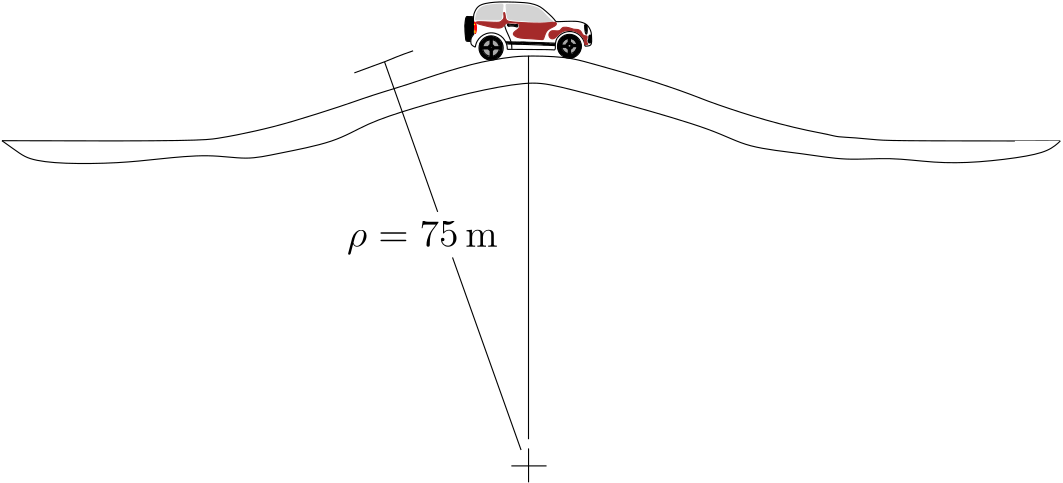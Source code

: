 <?xml version="1.0"?>
<!DOCTYPE ipe SYSTEM "ipe.dtd">
<ipe version="70212" creator="Ipe 7.2.13">
<info created="D:20200402225512" modified="D:20200415013330"/>
<bitmap id="1" width="1920" height="1080" BitsPerComponent="8" ColorSpace="DeviceRGB" Filter="FlateDecode" length="129740" encoding="base64">
eNrsvXmUVtW57vvHHefecc7N3afJ2e59Ej0mxmRnmxiNUWIUFSEqGEBEsTcIiigqgkijAoI0
KootIkiPgqDSSd+3Im0B0kMBBUUBBQaMBCIE9T669vee53tXrVmrvqqCEp9nPMOBVV+tNdds
3/mb81vzomp/uEiWZVmWZVmWZVmWZVmWZVmWY/5r+aQMlGVZlmVZlmVZlmVZlmVZlsWfZVmW
ZVmWZVmWZVmWZVmWZfFnWZZlWZZlWZZlWZZlWZZlWfxZlmVZlmVZlmVZlmVZlmVZlsWfZVmW
ZVmWZVmWZVmWZVmWZfFnWZZlWZZlWZZlWZZlWZZlWfxZlmVZlmVZlmVZlmVZlmVZlsWfZVmW
ZVmWZVmWZVmWZVmWZfFnWZZlWZZlWZZlWZZlWZZl+TTjzw0aNBB/lmVZlmVZlmVZlmVZlmVZ
liuWPzfISPxZlmVZlmVZlmVZlmVZlmVZrij+3CBb4s+yLMuyLMuyLMuyLMuyLMty+flzg5Ik
/izLsizLsizLsizLsizLsiyXhz83SJb4syzLsizLsizLsizLsizLslye/c/ppQyUZVmWZVmW
ZVmWZVmWZVmWxZ9lWZZlWZZlWZZlWZZlWZZl8WdZlmVZlmVZlmVZlmVZlmVZ/FmWZVmWZVmW
ZVmWZVmWZVmWxZ9lWZZlWZZlWZZlWZZlWa4ot2zd5sqa1ygfZPFnWZZlWZZlWZZlWZZlWZYr
1q/1eWNlXp4QtCz+LMuyLMuyLMuyLMuyLMtyhfPnv/71r98VBP1kx87zFyxk4ydVM6mDhw5z
SY0bnxF/lmVZlmVZlmVZlmVZlmX59HPTZs0HDRm6ecuWCBV+JxB0RMtZ+EnVTOqChYtKxbP4
jPizLMuyLMuyLMuyLMuyLMunk2+5/a6VeXlxWogfij+LP4s/y6eH73/woev+VA//6PBkx717
98H4R/xjr7/x5l/+8pdt27bfe/+DZbo+Po+/wt/iCsrt77rnzpuPLgv/rdjLxute02bNly1f
fvDgwc8++2zEyHeV87Isy7Isy7Isy/Jpue25qKgIE+09e/YMHjpsytRpRgur7LssxJ/Fn0tE
f7jFu6PeSyKKEfMZNfq9zz77bPfu3Y893o4/M+ztd/Dzffv2de3eAxfhZOPne/funTFz1l2N
m/CfdO/53PoNGw4ePIjPHDhw4OMlS5u3eDhNaqvXqDlw8JAdOwpwZfwtbhq/OBrm/AUL9+/f
jw8cOnRo85YtL/R+2VEs/Gp3UVHbDk+660+fMTNKeUTPLHP4iXbtKhw5ajRSUmruudww4eJR
xiYVt7G78LNUFCr85JO1cdBnNHjs+Al46o0bN91xd+PvEH+2go4U5V7ffm9FBRcZDx4v67xV
q+o3vNkVYvyhUHlQhZAzb48YWWKDQsXu/fIrLlX4cFR1Lc/j109TyQMJKNXX/ale/wGDcH1U
Y/45bjFn7jwkGzdF21y3bn3Hp7tUZf68cNFHuBGqzYaNG1GyiklkWZa/W36me8+t+fnHjh0/
cuRIp6e7ZgbBWhMnTzl8+PDXX3994sSJzVu2urDT+clOT2MofH/MWPfz4e+M+MvBg1999dWX
X365e3dRz+dfsF81e+Ch9Rs24uK4xZGjRzGDw03tt3Xq3jB5yjdzOvzt0mXLVUyyLMuyLJ/y
nc8RfEbQEr1tw4guw2d87Pp6DcSfy5nVTZs1DxufEX+ubP5svGvY2+/wZ1asWIk/X7Eyr3qN
mhFM27//wJo1n6xatbqgoODQoUP4Cf59Y6Nbo8/37dc/YlyffvoprhxR6N27d3d5pnup8Hn2
nDmffavi4mL7281bthi7e/Dhlvn52yLeuG/fPqQkgmnvvf+Bw5K4yNjxExx/27Jla4n8GfMj
PMLqNWuQzigBc+bOQ3rS8GfLDfOIke927dZj+YoV0f/i4vjY3r17+QNpnuXk8GcUN/6N8q3f
8ObvHH+OyDkecM+ePVHBoQoZgi6RPyO3uYYn8ecIy+NXKFxm2rxmsXDRR64CIxujXyXx5zSV
PJyA8JrpjJmzouUMV2nRPFHxvq2u+9euW4fsilrl4+07VE3+HOUzMmfI0OEKSGRZlr9zHjRk
6LFjxzBeTJ4yrdPTXevUvSH6+fgPJx4/fnzZ8hWIlEa+O/rw4cMFBTtvvPnWpOtMnT4D8eQj
rR7jH/YfMPCLL77YtHlLz+d6vdl/AD6AGCP6TPUatdZv2HjkyJH3x4zFLfJWrT5x4sToTGR1
8613bNm69csvv9y4aRNikpS7I2RZlmVZlit7U+6UqdMc0XXwuaioaP6CheLPOfj6eg1eff2N
Uk8eZOPzVZP2nx782ejZihUr7QOPPd4uQrLRJsw4rItos6HFx9t3iD4/b/786JUOTZs1/2Tt
Nxhw1eo1vO80KTG4Wv+3BkY/wVRi+44dRpKRwmXLl+NS+fnbMrOMmhMnTT506BBaYucuz7ht
sevWrec79ntrgO1JdkySM+f9D8ZEQLhr9x5p+HOpPDb6mIPAaZ7l5PDn8B7UKs6f+Zovv/ra
nj17GC+XyJ+hnTt3Ptq6TaAQUW1QeVDxrCaUyJ8LCgoefLil/Qofw4fD/LnUSl5qAgKOnvfA
t3KVNvoWgz04kr19+/bc3mtxMvmz3tkiy7L8XTSGNnTg+4qLHTe++56mRXv27CosNOA8fcbM
o0ePPv9C7xKv07jpfXv27nWrvfDGTZv+cvBgqzZt/+PLR++MPHbsGP6Lfz/9TPe//e1v9ifR
FfK3bY+2QE+dPuPEiRMTJ09RGcmyLMuyXBXctFnz6LUbfM7ga33ecK/duL5eg2gXWRXZnYtk
vPr6G5HnL1joCGfEbyOf8gTb9vKyCn9VNfdCnwb8Gf87YNDggwcP7ty58+GWrRlb2Us54rDu
jrsbR0dzRtePXuLhuFzP53rt37+/uLi4W49nA0ldvPhj22j9f/a9TJuOH65dtw4/RAPcu3cv
EtzvrQG8sXPjxk34zPgJHxrFOnDgwO6iIveGBFw/QnBh/nz/gw9FPBDPXnn8Oc2znBz+zMmL
fgXNnjMn2kaLbBw0ZCjXFhQupnX4B7Jox46CZ3v9n2+8Nm/xcPTC3ui1EuPGT4jWIOIsMemT
doslS5ceOnRo1eo16fkzPOHDiUgVKiSqZRJ//vTTT/HfefPnR9WsxEJEtUHlwQ+jNQJUwjhL
LywsdC/HQKnhw6g8Af5caiUvNQEBT5k6rf+AQcjJ6MG50k6aMhXZNWPmLAer7TP4K5RCxM9R
Lriv7Qq7q3ETK/Ht27dzroYdleamzZs/Wry4xAqDURXtET/Hw+KOqHJRX+TebJO0ICLLsixX
TY9+/4Njx44PGfZ27Jtutdq2f6JlZgk44s9ffPEF5iZJ4wjGiDidxhVwHXurxtvvjDx+/Hi0
yXnAwMF///vfIxYdefWaT4r378egFtHv8HZrWZZlWZblk+nBQ4dhzov/8g+ZRZvfe/+DKrW1
OEpPWBX47f6czS/TTil7BTdvShd/rlj+/ODDLQsKCg4ePDhg0GBmwvhvEnGNrm8bKefNX8Cf
j3zPvc3y87eFN1sax3b1M3opcas2bavXqPnGm/2QWsbjkWfPmRPtr+ZdlLPnzMUdMa+JPhO9
XQR/u2Tp0jB/xsXxMdwIt6s8/pzmWU4Vf45eUrFp06Zdu75BrPhk9PZde6l19EreaPUN/+3a
rcdFmdeJRC/QXr9+Q8Qbp06fHufPgU+692a7lJfKn3v1fmn//gNWn0vkz6gYxcXFBw4ciPrt
Egsxek/4wkUfRSsyW7Zstfcz27PMmDkrem9JBI2jt7vgylEJlsif01TyUhOQfiN0iZU2ctTS
Lfdw3zlz56EU+O0cmzZvxk3xq48WL7Y3bEev6CkTf462ZFuFwRWe6vzNe6e7P/scsiuqQrhX
tBgRld2rr7+xZs0nKMro/SofL1na4pFHFZnIsix/V7x02fLDhw9jQDl+/PhXX32F7n3g4CHx
j7340ivfDi5bk4Bw3jeveisFFz/xVCeMLPv27YuWTceMG3/s2PEBAwdzYiL+3OnprkeOHNm4
adOnn36KVJ04cWLNJ2sbN71P5SXLsizL8qly9PINXp0P7OON74uuygi6KsBnOAIR6RWdPxjt
Sy8qKhJ/riT+fFHmzK8IIBuJtT26Dtbd2OjWyVOmYu5gh/0l7Y0sFYiF0xnmvXGCCvfp22/v
3r22EzvamI2n47cHxG+KOvbR4sXfbPn+9olyOH8wnLwyPUtF8ecSFeDPBpyr16g5b/58ewVx
VFsMOKP08XPLzElTpiLfkHsRRI128EaA3fHnwCejW0DvjHg3/NLjEvlz9EPMK195rU8Sf8bz
Rtukt+bn44fxgjA2i2ofbwL2LIOHDsM/7OUYUcrXrVsf9cAl8uc0lbzUBJSfPxtttqMYn+v1
4v79++3tHBFLj9ahopeKWJW47k/1li5dVib+bBUGjx/h92g7d9TVoApFr47/du1gv96/Icuy
fBp42/btX3/9ddGePW/2HwDjH0ePHkU/7z4QfcZeo+GcdPIgg+XoIn/9/PNuPf/jG3bjJnx4
/HjJ/Bk/PP6tMIT1fK4X/ot/r169hk8nlGVZlmVZPvn8uWmz5t/R9Cch6CoCn3OjtYOGDF2Z
l1fZtFb8OfpJBAOjvZeM5kokrvv3HxgybDiDr1POnz/99NPX+ryxYmVexNCit+lGr+OIdmjH
3wns2OzIUaNLTVWJ5w/OmTsvevlD5fFnpsrh3dfRJ/noQ3jtunUR403iz1wfon3a0V3i7382
1lq9Rk1c1k5yhPFDZDgyB/NNZonhT6Z/xXR5+PNdjZts2rw52nQdLwh7VXK0Nd19BYA3/Ee7
lKOXpSxc9FH0Oo7y8+dwAsrPn6M3nBcVFdmRoFGauZ4UFhZGoDhKjL3S5KKyvP85XprRK0qQ
vGgrOJ92qvc/y7Isn078+eDBQ23bPxH97/Mv9D569Oi8BQvsAy1bt+n0dFcMmtExByWeA1ji
yYPsaEtzxLf/+vnn0VpnYP9zxJ9nzZlrv1r97TJ6uyeeUpHJsizLslz19z+/+nrV2v+chKCr
DnyuyrRW/Dna+hjtt4zAl73CwhHX1WvWFBcXfwPi3h1lHyj/+zcCaC79+zcibBUdOLhiZd6L
L72CNG/YuLF+w5tLZJLGQuEZM2fZ4XRV8/0byMYA7o7z57K+fyO+HlFUVPR4+w5xnBj97dat
W7v3fC6istEWVnNhYWHvl19llmj8tsRPlpM/p3n/RlSUr/V548CBA9++LmMuF6Kdwml1+D9e
gZ7Z4c/XifYGo7107tpt9+7dUWm6PC/x/RuBSl5qAsrJnw0+d3/2OVdPMM3nEoGNz3MVKg9/
tqvF8bL4syzL8mnjjZs2RcjXQDH+d+my5XXq3vDEU52YNvPRgewbb751V2Eh/qSkgdK/RDri
21G8Gn//syUGQcYXX3wxjo7YwL+PHDnS6emuKjJZlmVZlk+JS3z/cwDzVp33Pych6CoFn0uk
tUghsjHuEvdyiz9XHn++KPPu2RUr83bu3OmO8HPENXqPgX1t/6KE8wcjTBdtcA0ktcR9nqWe
PxjtbbYv9TOWjN5jgD9ZsnQpUjV2/IQwkyxr7lX4+YPuWcrv8vPnlPufkfINGzcmdTXMEsOf
LCd/njhpMq4cPn8wKkp7tUh0HKHdMaqr8RaK+oO67a4TlRfSsHDRoujtLvE8L/H8wUAlLzUB
5eHPw95+By0a+eZOeoq2JfMBiG4ztvY/y7Isy+k9dfqML774wjpw2//84MOPHjjw6aZNm/no
wBL5M/72r59/XuIQgL/dsaNgz9699upm5s9PP9P9b3/7WzQiw/gMPpm/bTv+6pFWj31zKi7d
XfufZVmWZVk+tbb3DJd45qD5+noN8Bl88pbb76qaDxLRoaoGn0uktUlvO4nKQvz5ZPLnaBPp
Z9+KuVMcptle1ujwOPjR1m127tyJn8ybP/+6P9WLNlSvWr0m2tMbvWw2TKsOHDjQt1//6CeY
KWzfscPQsR2Flp+/Lfo+Jn4yZuy4aD9n5y7PxLEkJiPRg5T4hupTyJ/TPMup4s+5vf85WrbA
49jSw5v937IX/zJLDHyyPPwZaS4uLkYGGtIMl3VUV91rTFDTUFtwndVr1tgmc8xz8Zl169aj
ArvrvD1iZFTBbKUmzJ9LreSlJiBn/ow7Ru856dO3n/t89ApuTtVTnbu8NXCQ8fDA+5/RP/DJ
iXhMOyswelhreqgw6zds0PufZVmWT3tjaNv37Yg8YOBg936Mj5csPXHixKKPFuN//+P9G8XF
8ZdshE8eHP/hRFxk7bp1PZ/rFV3/888P498RnV6/YeOxY8emTJ2Gn+Az+OTozFRo4uQpx48f
X7Z8RfT+52PHjiM9Ki9ZlmVZlk+ho1dwTJ4yNfCZW26/a8+ePdHReFXWVfDdIOLPp4Q/8ysm
7L0NJfJn24VrTCxAXAcOGsJM0jBX9JoOXPngwYP49+7du+1ls0m2Y9G+wcW7d+/ctSv6281b
tvDZcPn52/BD/AoXxy2if9sii8OS3Xo8W1xc/M127hUr0zDJMuVeie9/hidl9xtJr3Qu9VlO
FX/G/2I+uGnTpmhxwbBkVFui92OvX79h165C/NZeI2yPs3//flwtWoZA2f25yX2OJQY+WVb+
jD/cuHETLoIaGNWc2XPmGAsttayj2mtVOnr5jHvnDONZ/MNdJzofkDddh/lzuJKnSUBu/PnZ
Xi9E26qRknhNtlRF5Q4hVaiQuJ39igvdchV/i/y3juLR1m0KCwttV79VmKig8bzfdAVFRU91
7oLfotqg8uBvcU1cOfqk+LMsy/Lp4Y5PdynYufPLL7/86quv9h848NIrr0U/r1P3hmkzZh45
evTrr78+ceIE4it80k9eSjt5sHqNWu+O/mZ4xcVxi6I9e+z6cLMHHlq/YSMujlvgRlOmTrMN
z/gH/je6+7Fjxz5esvTmW+9QYcmyLMuyfAodseUIQcd3QV9fr0G05xn/xb+VXTngfXOUz2H+
HHF+s/hzDvzZid+o4PizbcLct29f1+49wvy5fsObo+3Ny5YvN+6HqQR+GIG1AwcOILwv8WSZ
EhH0wMFDduwoiADd3r17Z8ycdVfjJvwZ/C9+GMG0Q4cObd6y5YXeLyfBVXtDgr3mIjf+XGLu
lXgaY9JRgyUeKRh+llPFn3fu2jV1+vT9+/dHtHDQkKG8nXXT5s3z5s/HP1BAKKlne71gV0Yp
o6yj1Qcu9zhLTPpkWfmz5TkqGxLWt99b/AaJUssaH0a9tQKNMG+82tuKzPQZM+PXiU4etJWa
MH8OV/I0CciNPxsKLrEmRxubPxg7bve3QNhVxRsb3Tp7zpyoxPH5mbNmW64iYXmrViHzoz3n
uNTW/Pzi4uLoTTt2mOnKvG9OAo1XGPw7ygc89bz5C7bv2CH+LMuyLL8/ZixGIr0WQ5ZlWZbl
74mbNmseodGioqLR738QAWf8cPS3L7XAD6vaazeQnib33Z/GVSrl0VbzMH+u4pvMLzodT1Ss
JEd0zkmUKe4kYBh/724EG53iawqndyZ8f/wdKu70qwmyLMuyLMuyLMuy/H3eBR3RUTtkEP+N
/hc/r2o7ny2ppapK4dwo2T2efb5EVI6fiz+fTh4x8l3++n/k5StW2Os75MjIEGRLPK+Qge6T
k6ZMjX/s4yVL7TW834dM+P74O1Tc4s+yLMuyLMuyLMuynH4j9OChw6IXKeO/r/V5o2oeOIhE
8ksqAsYnv1vYXPxZlmX5u7h9XfxZlmVZlmVZlmVZlmXxZ/FnWZZlWZZlWZZlWZZlWZZlWfxZ
lmVZlmVZlmVZlmVZlmVZFn8Wf5ZlWZZlWZZlWZZlWZZlWZbFn2VZlmVZlmVZlmVZlmVZlmXx
Z1mWZVmWZVmWZVmWZVmWZVn8WfxZlmVZlmVZlmVZlmVZlmVZFn+WZVmWZVmWZVmWZVmWZVmW
xZ9lWZZlWZZlWZZlWZZlWZZl8WfxZ1mWZVmWZVmWZVmWZVmWZVn8WZZlWZZlWZZlWZZlWZZl
WRZ/lmVZlmVZlmVZlmVZlmVZlsWfxZ9lWZZlWZZlWZZlWZZlWZZl8WdZlmVZlmVZlmVZlmVZ
lmVZ/FmWZVmWZVmWZVmWZVmWZVkWfxZ/lmVZlmVZlmVZlmVZlmVZlsWfZVmWZVmWZVmWZVmW
ZVmWZfFnWZZlWZZlWZZlWZZlWZZlWfxZ/FmWZVmWZVmWZVmWZVmWZVkWf5ZlWZZlWZZlWZZl
WZZlWZbFn2VZlmVZlmVZlmVZlmVZlmXxZ6igoGDdunVz5sz54IMP3nvvvdGSJEmSJEmSJEmS
JEmSJEnS91XvvffeBx98MGfOnHXr1rVs9Vg5+XNRUVF+fv6aNWuWLl26ZMmSjyVJkiRJkiRJ
kiRJkiRJkqTvq5YsWbJ06dI1a9bk5+e3atO2nPz54MGDxcXFRUVFu3fvLsxolyRJkiRJkiRJ
kiRJkiRJkvR9kvHh3bt3FxUVFRcXt23/RDn589GjRw8fPvz5t/qrJEmSJEmSJEmSJEmSJEmS
9P1WhIsPHz78xFOdynmpf/zjH8ePHz9G+kKSJEmSJEmSJEmSJEmSJEn6/olB8fHjx5/q3KWc
/PnLbJ2QJEmSJEmSJEmSJEmSJEmSvq9iXNzx6a7l5M9fSZIkSZIkSZIkSZIkSZIkSVJMnbqU
lz9//fXXykZJkiRJkiRJkiRJkiRJkiTJqVOXZ8rPnyVJkiRJkiRJkiRJkiRJkiTJSfxZkiRJ
kiRJkiRJkiRJkiRJqgyJP0uSJEmSJEmSJEmSJEmSJEmVIfFnSZIkSZIkSZIkSZIkSZIkqTIk
/ixJkiRJkiRJkiRJkiRJkiRVhsSfJUmSJEmSJEmSJEmSJEmSpMqQ+LMkSZIkSZIkSZIkSZIk
SZJUGRJ/liRJkiRJkiRJkiRJkiRJkipD4s+SJEmSJEmSJEmSJEmSJElSZUj8WZIkSZIkSZIk
SZIkSZIkSaoMiT9LkiRJkiRJkiRJkiRJkiRJlSHxZ0mSJEmSJEmSJEmSJEmSJKkyJP4sSZIk
SZIkSZIkSZIkSZIkVYbEnyVJkiRJkiRJkiRJkiRJkqTKkPizJEmSJEmSJEmSJEmSJEmSVBkS
f5YkSZIkSZIkSZIkSZIkSZIqQ+LPkiRJkiRJkiRJkiRJkiRJUmVI/FmSJEmSJEmSJEmSJEmS
JEmqDIk/S5IkSZIkSZIkSZIkSZIkSZUh8WdJkiRJkiRJkiRJkiRJkiSpMiT+LEkl6otsfUUK
/+FxUviTR44c+RuJf7Vz584C0oFsHcsW/+GhQ4cOkoYPHz6ENHfu3HkZHT58+AgpnNS/k8Kf
/Pzzz7l/4OwqLCzcRXrnnXeGkWbPnj0noxMnTqTPN77Fl9lyf/gPkvvVV9nCYx4lcUa5CvDp
p5/uJx3J1gmSu2NxcfFeEupYiQUK4RkPk1wC8Hmrpe4PXT3hxBzPVqmlb1nxj2y5T3722WeH
SIHGEnioE9lyf3giWe55XVsIJAZZxzXcfZJrVPiTrmbi80mdhqs2KALL0vDju9rIzc3dxVWw
eHNIKb5joO5FnWTSRVz7ijdMq4quEMP9LWpO0uOHmy2XFDI50GlwibuL8N3jCQgk5m/Z4j/E
dbgFpS81fPgvJPeHLmOR8s8zKnVES/lQOV+HszH8vIHMcRXMFU3gsuGaGZCr/IGO0Y1Kru/l
Jhx+fFeInFrXL7kq7YTCso7X3THc+aRMTKB1Q4FPosvaQ3LZiPRwDvOoFC44fl73yOH+nO8Y
+JV7QChlr1hJwjN+RnJFzL91v0pfUnguDpDSP2N4yEjfFeCmPM6GI3ku4kCldY/P/Zu7BZLH
oQX+MGkEcc/LIUE803ApCwnClZ8HkZxHdtf1ubbPycNdAt0pnjHQiFwDLyIFIk93TQ6Q4o0x
kFEVkhiETzxzcSE6ciMp3wI9T5mKxtXhwMDnamagD3eDAte9ePXjPq2iOjRuwlEYlsMojNHT
tcTcKkOpM6CkriAKwk1Iw6cZxedHSdd0l3UdUby3Sbp79Iwml8N8Czd8h2NgbozhOhy4SM45
7MbTnLs7SfxZksSfLahL4s8FBQU7SI4/M6sM8+ehQ4cOIs2ZM2duRiefPyNy20lybHzWrFmz
Mzrl/PlotgKYBcXBYRvSk5I/79u3r0L4M9dS8efK5s9/z9Yp588B/vkd4s9cFcvEnwP4/STw
50BfJ/78PefPgVHplPNn7nurGn9mIiT+nJtQowL8mX+bM392C/Tfc/6MD3+v+LPrGcKNyDXw
3aRA5OmuWUn8OWViED7xzOV7yJ+5Gos/B/gzQi/xZ/FnSfxZksSfxZ/Fn8WfxZ/Fn8WfxZ/F
n8WfxZ/Fn8WfxZ/Fn8WfxZ/FnyXxZ0kSfxZ/Fn8WfxZ/Fn8WfxZ/Fn8WfxZ/Fn8WfxZ/Fn8W
fxZ/Fn8WfxZ/Fn+WxJ/Fn8WfxZ/Fn8WfxZ/Fn8WfxZ/Fn8WfxZ/Fn8WfxZ/Fn8WfxZ8l8WdJ
Kr8C7M5NPF0owsKUigOeqVOnTib99re//XVGv/jFL35Omjt37kck1wO/++67b2dUt27d2qQa
NWpcRapTp871Gf3ud7+7iDRlypRZpPDcMwA5HVoZPHhw/4x++ctf/ox0zTXXXEfC41+Y0W+z
hcdfTHJpY+bp8GA8xDI+g6S6qVZgXsAT9j3Zeu65554hNW7c+G7SoEGD7IDF6dOnzySNHj16
FGncuHHjMyoVCOemAHDetWsXn3eZfogPUwgX+wVyOADEHKp1TaxMEY7Nl8MY2U2uA7cLPz4H
7c8///zTpC1btvCJNnyAUUVRvvRgzfEKd4ZmzkF7gNzu27ePG1H6+sb1BOI/dDN91y+59USu
Rem5YmDlK15R02Ou8BolT2Bd5ef0zJs3bwapWrVqvyBhBp3yju4ZuZ90a21hmMOVKt7Z5sYq
16xZs5zUpUuXdhmh809fMxkLFBYWMltAR92P1KJFi/syQvkGrhlIORr4dlJgWhrGv2g1HD9g
yB6X0ZNPPvkYCQNcADUEFvtcqwlUWmT4pySXWm4L6WmVIzk5o4xwfxJ43niL3peRS8+LL774
BGnChAk8uPOCfngpJHCQH4qYNyG4UZuHntatW99Owh8GVh/4FuFCDFRvx1Fdn8mHcLlrurE1
0C2HO0m+jhsU3PiVvvPJrQOJuuUk8ILuhdu+Q5fp6236pd7wWYHoGZIYY6CIy9T6UDSWTjdX
cnFXzkXDXNHFYG7EdI/PSXUTNG7sULdu3R7OCB24O52cK9jLL7/cnoQZyuaM3HYdh0NRBBwF
RXU1zbI795PhT7o78qAc7mAx1vPuBe58XH/iTjvlUL/U+JC7Ai4pNxC4W6QfGgL8OXzNwIKL
+xWqDe8Ne/bZZ63aYIBeRkLTc9MKrlRJXXQ4sMfdk4qpxD6TK3/Ktd1oApLUR7kgIdCD4W85
w91Ordyocvq7S+LPkvR95s+YFxSSMDxNIp1//vn/ltFPszVnzpxFJNfNjhgxwiBn7dq1/0i6
IlvMe3/zm9+cT0ICGF9UFH8eMGDAmxmde+65/5tUq1ata0icnl9na/bs2YzfTzl/5j1aPXv2
7EK68847eSaIx7cN3lOnTp1Oevfdd0eSxpJOPn/euXMnT3XTj+Ou9OOT1vLzZ0e9qhR/Dj8+
zxlRTzqSTgJ/Ti+M4yeZPyNU5kaUM3/my5aJP4fLNDf+jIpaTDrJ/Hnu3LncvVx00UU8glQU
f+YHPPn8efXq1Tyh69SpU5uMysSfOVfd0hs66r6k5s2b35MRHj83/ozedRspZ/6MQmT+jCF7
TEbt27d/lORQeeBrQZXHn62elIk/57aBqpL4M0o8iT/36tWrHWncuHHc+tLz58BGYocuA/y5
ZcuWjUj4wwB/Tl+Ip5Y/px/Nqzh/5rZ/EvhzuL4h9LWGefL5c3wvevn5c3wCkpI/u1854opg
/oGMMEa4uscVrHfv3o+TMEPZlJH7TqKjfO7rHlWNPzMbP7X82W2QqMr8uUePHg9mhAF6KQmf
TMmf028sKRN/DlT+MH8O9FHpCbDLcPFnSfxZksSfxZ/Fn8WfxZ/Fn8WfxZ/Fn8WfxZ/Fn8Wf
xZ/Fn8WfxZ/FnyXxZ0kSfxZ/Fn8WfxZ/Fn8WfxZ/Fn8WfxZ/Fn8WfxZ/Fn8WfxZ/Fn+WxJ8l
6XRS0qQsDjkDF0G8wW8YmzlzJs9Z2rZta+9vPPPMM/+VlJeXt4Hk7oLZh0VKV199Nb/wecmS
JXkk9POW7Msvv/x3JExa+QWScZhmYooLhU8uqFatmlFlTNOeJCEy59zYSrriiisuISEU7E4K
pC1cFrlxyzi7YCE9nUhnnXXWv5A2btxoyw0uo9xixMsvv9wro+bNmzcjoeDWk1ziGc+GQ74d
O3bYPMhlzldBIalGSt0funfexl+AnMRmA5S1TDNEPpLMjU2B68SxQ8pXJYfPXQocSIf4k5eQ
UDE2kwIVkufyUOAwKSeXNp6XxVfNUp7S4qao8UNaU/Jnl+Fciw5lK3xgExPRcJUOM20uNceu
+W9d6bviDic1qdK6c/TCFSx8yB33b9WrV+cTBBx/5nSGK1hg7hPvGJNezR1/nWDSAod7mac7
VBElxX0vJvjWK4ZnXo7cMnhx9WTBggW8DotB2V7niD8MrMugxSWd/xg+54uBf/oXP0KIGez9
z/Xr1+dxf8+ePYHZZYUcyVTqSYVJ9cT9IY+JDk85lIRc5Zk+39RVG/d6+QDwLxXr2VNMmTLl
PdITTzzRioSqmPRq9HDX51KefsWWu2KEeXNI7jjpQMMMn4/GfxjgeGFwGj/ZOSV2cMl2uKZC
onq0We76XEjGXYpDheHehqtxeIjMWelpFbpQbjXp8SDXzPgCPRdifNdNyvVEdx0eeVE0fOaa
axo8oJQJOnGJh08hnz9//ocZ4a+ScgZCVJxPwlhj/QDqLTcTt04RaOBuNHcYnz/ssDlCi0CL
5u6u1IOeUza3wLJF4ETL+EDg9hIEuCIfulemqRwvvuS8yQe1kVfhXYbfc889l2Y0bNiw2aQw
Lgu0aNdMkg5tjBdTQUHBRhIaCzcE1y3klhvuaE5ecAlEHWWaZcSPcBV/Fn8Wf5bEnyuQP7dv
397W0B1/XrVqVYA/P/LII80zcvx5+fLla0gcxVWvXp35My7C86mK4s8XX3zxeRl16NCBt4Bi
5OLgH2Ol7b+98sormT937tyZz/g7tfzZBQCOP//4xz/+Z9LmzZuTNnliXsxI5KWXXno+o3vv
vbcJaeXKletILvGIci0WCgeK27dvtyA5PWWC+Iiu+KaRU8ufefd7VebPaIl8hmZF8We3dblC
+HN4Tloh/NkpZ/6Mz1t3mjN/dqWWM39OX28rij8HnveKK66oDP4cxvhJW9Nz5s9urHF7ZrZu
3Wpzq/B0Ep0tk6VAc1u4cCEfJNeuXbuU/Nmh8kA25syfnZg/16tX70pSVeDPKf8wPX92O83C
/JlpYXn4s2ny5Ml8XjCCGY6X0Idz2iqKP6fEPsuWLZtPYs4g/hxms44/85eSHH/maC09fy6V
8p18/pzyFt9D/sxasGCBfTXVgQ7XZt05oeh8UvLncPmm58+81oYHrCj+nFI582f3jCeHP1u4
WEn8uXHjxr/PaOjQoZXNn8O1CLWRuQGPCzl3C3H+zF8fqwz+7GYZ4s/iz+LPkviz+LP4s/iz
+LP4s/iz+LP4s/iz+LP4s/iz+LP4s/iz+LP4s/izJP4sSeLP4s/iz+LP4s/iz+LP4s/iz+LP
4s/iz+LP4s/iz+LP4s/iz5L4sySJP4s/iz+LP4s/iz+LP4s/iz+LP4s/iz+LP4s/iz+LP4s/
iz+LP4s/iz9Lp6vc0JmSz4QhpwvF3Ul2y5cvt6Ny/+mf/un/Jk2YMGEayV2Zo/R4oMJiWtik
SZM7SXdkyx3cHODPbhxx84uzzz7bYGyLFi1aktwtONq88MILGZ68+uqrb5I2bdrE533wDCI8
1wsM8W6q64a8QHEPHz58IOm88877GSniMCXOmFzaNm7caIS5WrVqvyb169dvCAlJ5bgxcEy5
K4vAgfWIRjj/O3fu3I6Ul5eXRL/DcjyB5cApJ96FWDkHxkVFRQydmJO78Dt8HZ7shBPjTsgK
nEEWoKMO6YdjKsbvpc5oTA6chpeQOBtd6adfestZLhYN8A13FOZfshVIHh9iGD/HkDEIqkpg
Nu20Zs2aFRm5lMcbZkogFp/QmVx4f9111/2WtHbtWj6lKNCKHZLidLp6Eoa6gRUl19mmb+Dx
KUxShxbPtyR84abhq1atWka6//77b8sI5biNFI4E+I7hh+IjRF3d2759O69SuVqE3nhlRk8+
+SSPrajGgblegCuipXAj4jJ1nXkcv/NAzCsFboHD1RNu4GFe4RIQKG7Xu7qjITkBDnK6Bs53
RMVYQorOfkpKaoAehGs7V2M3YrphkZfeXKQXAIluwh7PYV4nCoxfYZiAnLRR6fNshYcJrkXx
KJfX7Pi3bozIGVwHBmjHytzAFzid0H0S3R2HPe4Zue91YTaKI1BwgfoWyPCCggLuXsKBbqBG
BdaI3eOnB9fhlZFA3x5OAH8yvLTN84VSo1xuNdyHlCl25Rru9hLEzxy3oTzc9gPCRQJHarqK
yhOE9FMAV9zh8Imz0eU5EpPU9l3mu9AicKIrehjeDHYgW27UxpXtmuH+pHfv3jYKf/jhhx+R
cEdOajyaKpHiurtHCeAc5kHhaLYCSQ3zZ8fYcSkeowNnaCIO3JoRnpdnGdHaRFKbwl0sknSP
fxJmGZL4sySd3vw5PtNnYRa5PCPHn8ePHz+VFI9aTaWGHDa1bNq06V2k27OVM392D3X22Wf/
z4zC/JkjnAsuuCDMn7eS8FCnlj8PIsX5c8r6hoeydepLLrnkVyQ88mBSFFaVuHe3VP7MYVuA
Pz/11FNtSJXBnwObdSuKP7vtTIhwTiF/LtO8IIBDA/w5nLby8GfLw5PPn92CWuCTlcSfeVtv
mfjz6tWrrT8/5fz5k08+4V1SgVbsesIAf+aKEa8bJ4E/J4G7UvMtwJ9Rakn8GeXI657hSCD9
RtYAf962bdsmUpw/52WEHvtRUpXiz7hmbvw5PJqk3LccdZK58We+HSrGUhJ+krLSBhp7mfiz
267A/LnUL62k5M+BL198h/iz+yJGzhunk0LHuFAESbuj3Se5sZeJP+NXFc6fd+zYwd3LSeDP
ri1UZf6cXq5NnRz+bEN5zvt40YGk5888Ozj5/DnQ9svKnzlc5BV55EZ6/hx45JdeeslG4YkT
JzJ/xmU5qW4zPIrSttCn58/ueyiOPwdaTZg/80ZxKMCf3WURB27JqKz82SJJ8WfxZ/FnSfxZ
/Fn8WfxZ/Fn8WfxZ/Fn8WfxZ/Fn8WfxZ/Fn8WfxZ/Fn8WfxZEn+WJPFn8WfxZ/Fn8WfxZ/Fn
8WfxZ/Fn8WfxZ/Fn8WfxZ/Fn8WfxZ0n8WZLEn8WfxZ/Fn8WfxZ/Fn8WfxZ/Fn8WfxZ/Fn8Wf
xZ/Fn8WfxZ/Fn8WfxZ+l76cCB4SFxSOgm0GE/3DDhg3rM7rwwgv/nYTOfCfJjeNJMybo/fff
f5f07LPP9syoRo0aV5Dw2w9IbjxKj7ncuXKDBw9+K6Mzzzzzn0nPP//8S6SmTZvek9G55577
U9LatWv54Cc3oWA5sHY4W4Gj+gJhqssK98m+ffu+QvrlL395Dgljt8UGCHIYAfEMPZomWNqQ
M8+Q7rzzzttI+EMXRho6e+ONN14mjRw5kku/du3aV2eEOsZndq9cuXIFqUGDBteRHnnkkVYZ
zZw5cz4pOrXcNHXq1A9JSM/rGXXt2vVpUseOHZ8iIUMsvm3btu3DpB49ejxLaty4Ma+bNGzY
8MaMEOPlkRo1avQnEgLCxzJqma369evzJ6dNm8bP2Lp16xYZ4d+PkW6++eaGJFQ5ro3bt2+3
VZIrr7zyQhKykU+zQr21oLFPnz4vkpA5TyYLjeXujO7JFoqVI0wmNh9//PEC0ogRI94m9erV
izMchdU5IzQiF8TyHNmd4cKxoltTwHyHJ+wcUQ8cOPA1Ur9+/fqTmjVr1pi0bNky6zPjx63m
Bojc0gwaY8eMrrrqqktJ8+bNW0VyM7guXbpYPUGZ9iO5JoyWMjojtNORJBRxWxKKoAuJl7dc
v3TJJZecRUL74pzhR+ZaCqEr7kEaPny4JaZJkya8RunqsFvHwThlPTY6yd4kjHR8ZjoqmGXU
mDFjJpPQp/FogoGJKyr6pfszwl3+kiw+3RUaNWrU8IwwSeQ74vGfJ910003WLaAz5zxE3VtI
GjJkyFukYcOG2S3QbzQh4Q+TThXkIwUhVBUeXHCpESRUSDsiFn1dA1J+fj7nm1sURtbZYu7Y
sWMnkNq3b88dI3LASg3XyTleCvwK7d36OvTDfyR16NChKwkdOI8L11xzzVUZIbf5KfDhJ0iX
X345r8WgJs/IyC3ZO7CGMbRTRmikM0koR+750RWsJWHqbZmPMXEMCQn4MQlFwHEXbmSNfdKk
SfNI6FE5mFm6dKmNUNdeey0PLuj5A0sD6GRsuRxB162k++67734SfmuVFp3tn0nIcH4opLYF
qWbNmpdlNGvWrPUkxxZmz549noR49b2MkLwBJDT2+0hz585dnVG0NJbmLEhXFR24dn+IkXFK
RmjRb5CmT5/ORYOCG0VCp906I4x03C2jCXOEhlH7JhL6TLs7ehs+3RVZ+hMSMseOI3eDMur/
UBJKh3MYXZw9FEqKzxxftGgRDwSlrssnrf3xDMjxIoxur5PQiY0mIZP7ZtStWzcOF1HJeajF
+JVysclBOY5YHEhEletLQobUzSjqpU3oXblKt2nThk9yR2WwioHgnMMetBoeB2+55ZY6JPS3
1p+jf+MGhS7uEhLKzu7u5pUoXx4i0aC4neInwzLCaNuctHz5cg7J0pd+fBuAcUt0fe+R0IfU
JT3++ONcxBzoosc+j4Rkc7yKNmWTBXdaN3KV4yXcdBoJ8Uz7jMaNGzeH5EJ3XJkviwTYKIx/
c2MfkS1M0GplhE/OJjlchpiE51xom9YQUDp84jwGvqYkBAYWY5dp9QH9ZNKqHLJ0Owk35bk5
wldrF6i0tUiIWJJ6V/TMXGooC66ZuCzPMhDN2iyDu8EIKSTNMnJefJHEnyXp9OPPPEcoE3/G
eGRBBSYpPP4iGuSdZun5sxsfu3fv3i0jhDTVSRj1xpJcbJYzf0a8bRt3f/SjH/2QhGDgBRIm
NQYVHX92sDSwBlqV+fOePXt4v4Hjz5wk5EZ30u23334LycGr4uJii/dee+01RpcY5bn0ES1Y
cSNs4HgD8c9y0g033HAtCQHwIxlhzj6XhMTw1APRL092kB7LGcysO5I6ZIv5M2ZtD5CeeeYZ
zg3MC3jKXK9ePQtoFy5cyPTmxhtvZIqOkN52JrTIFoJ/fl6E9/yMjLnwb+YzDRo0qEdyA+K2
bdtsM8Cll17KLRoT2MUk5s/INCZgyJx2ycJ8x3jgXdlCsXIIzfwZd2TAjnrCM1ZEg5zhvFIQ
5s/7sxXmzzy55t6mf//+PEPHZJ9nhU2aNOG53pIlSwwqlvrNlNz4c8+ePQ1kXXbZZb8jYdrC
6x0uGEYgbfXt1VdfZXzhmjBaii0SvZMtFHFrEoqAGxHXtzh/PpOE9pX0yFxLIfQbvPiF+mCJ
ufvuu28moSv4mORmrAUFBbZV+PXXX+9Fcv05HsoaFObLE0mOP2MKM4z04IMP2qQszJ83bNjA
eHDkyJFW2ydMmMB3xOPztKhhw4bMn/kBGQBCAwcO5C/pYAZnt2jWrNndJPxh0q5mpI3npKjw
PA3ENYeTME9/PCMUxw0kBAycb26sQdb1yQgZPo6ESz1EQuW3UkNjr4x4Ce3d+jr0w1eRkJhO
JKSHx4UaNWoY5ETO8FMwxYWqVav2axJqshGJMH9GZTAk4vgzypF7fnQFn5CYP2NMfJ/0q1/9
ilfhUQSMaNDJWGNHbWRC4vgzuj7DXFdffTUPLmH+jMpvqyR4CqbojRs3ZtCBkMwq7R3ZQjjH
D4XUMri+4oorjJUhr3jpx/Fn/JbDTkShBnYGDBjAa3Zo7Ly6Onv2bKORjj+nD+zD/BmNelJG
SACvik6dOpWLBgXHi4bt27e3eGn37t3cLaOicoSGUbs+KcCfkaU/IiFzDCO7L9mh/vPX5VA6
nMOoVPZQzZs358AS4RMPBOm3Q6fnz2h6HC0j8OANEug2DU136dKFRzqEYTzUhvmz+yJGSv7s
2DgyxELHqJc2oXflKo3xnSNSVAarGI4/ozh4HESL4+U2BKL2lUPUdm5Q6OIuIKFLSeLPKF+O
5dCguJ2i57eKgWTfS8KoxPWtPPzZNhUjnYxqEbBxQN6qVSvegoJA1+Aw+o1zSXgQHmoD/BlT
J46XUKZTSF27drUcHjNmTAAO48r8nTgkwFYNkIfc2FGHeVBGBaiZUZg/IybhORearTUElM5A
EmYuvPaHD9vzloc/86+QpbzFa9CgQTw3R/hq7QKzqitJiFiSboeemUsNz8U1E/WfZxkYsq0m
lMqfc3t8SfxZksSfxZ/Fn8WfxZ/Fn8WfxZ/Fn8WfxZ/Fn8WfxZ/Fn8WfxZ/Fn8WfxZ/FnyXx
Z/Fn8WfxZ/Fn8WfxZ/Fn8WfxZ/Fn8WfxZ/Fn8WfxZ/Fn8WfxZ0n8WZIqTynPwPq6LOcPOu6x
aNEie1fSOeecwy8JRJTOb1LiE/fih+6xeIoKIYi9PKNatWpx8IPZLk+gXNwYOIzPnfbiEoMp
noW79913H88gkIY/JAhzRn5/I8IhDgb2Zas8R4ck0Zv0f+iQ789//vP/TeKpQXiGzpUBoSDD
ScxS/zPJvYcTAY8Rkg8++IBfv/zRRx/xdRDHWuZjlOepfQTATYh+OeCZNWuWveY0Om7GhLvw
6ytRxPyHqKt2YNOECRMYTSN04TfaIXlrMuLXAEbIkekNwtqkE6PcgTL/8i//8p9IaER8ehSv
LyD+4Zcq16tXj9/Lh5jnHwlCcfOSCj6ZNNVt1qwZv8TboXI8iJU+Yj9mlZ07d+aJGIIuphAF
BQW2iHD11VdfRIrOBjWhMhivQAXgGRPmLIxWEFQzAr344ovtRfQzZszgQ7hcZ+hqeH5+vkE2
B4fdJ5ctW2antGDOwjwQEwGewY0YMYKP++zRo4eRUuRM4Jwvd4ZOoI07VM6nWNavX9/F3kkU
HVqyZIn12Lgjl9rUqVO5LTz00EM2DURbY6jr3ir8+9//nk8mRXZtzMiR80svvZSX8NBqkgYp
VH6GddOnT+dZQ3SKja3K8TiIKSS/dXb16tW8voaWa72ig5yut+EGhWZyIwmZzw+FQYo7tAce
eMBWIjAm8gO61RB+FzeEpNpUy3VoaJjcFnAL63nQxBjqonLy1D4vL48RN791uVu3bnx3lNoa
EpqJNWF0xXyMIFo3B9vuuC7M76wlYvLO70ZGVMC5ES1jmVCpbFHS4Xc0qM4kVEh71zpGXi41
VGNOmztmjluiOzjPNcx+/fo9lxEymYHY5s2b+dgp96JyVA/jz6hUHCAhbVypMGvmJZXevXvb
8hZymOe27p3eaAt26DMiDS59prgQKjkvGkZvv4/kjjhEGMZDJNLGqKFPnz4GOVH53UmgTNL4
HKgLLrjgv5C2bNkSiDMxptis/4YbbriGhBxOGumqV6/+v0iochySuXM8kXirQngifoE/ekWu
/BFsMaFhGv9EifPj9+rVixdeUfntPJRwTO7WFLhCulHA9W9oKdb2UTH4lfXoz7nyI3TnTgMN
0FaBMfbxJ3nVAGrRogVHBfiw1RN3/iCGG+bPqPCG31FqfDoMks2LCO+9994MEnoq44ENGzas
QcJPeNmd15rTnwboYmkUMZ8RgOCKl5A2bNjADRxjqOUw+iL3amhe3UOVK/Ew2Wi0ym0hDEMk
b/KpVq3aP2WEp3CjJzcNPAg3IqTWytet1yNC5raAMJsjW5S+PcWePXs4MQj8+OXnfJQJJlaL
SKhR/EZxxG/TSfiwdfW33357TRI6Q+aoSABvZOISd8fhoaW4M/5MKFA+sRfp4YABbZ+P58Nj
2niNnpBXgTG14b1Sy5cvtwaFzpyPSkf4xO8JR0UqSlB07IsJWcevv0ar4ZfPo7nZNBYDAeeM
G5RRUtacx4wZww+IHOBwEaVfm4S72MQNs2YuNeRbNRI6cAsdkVR31irXN3dqbeDMVrfahSGM
45Do0KVI6GH49Ap3yCAGTaP9jzzyCM8yEGxwJ4lmwrMMNBybZeB/eZbh1te4giExvJQfWJaS
xJ8lSfyZgzoWum6b9f/0pz91/JmZAAbolPwZsSiPzox8/5itlStX8vS5AvmzHe0UnWhjQhp+
T+KDvZBsXhl3/HlvtqoUfz733HOT+HP6xQjEVxy0//CHP/x/SG4fGiYRtqMA8S3DhMWLFzPL
at68uR0nhBxm4uoGbgSxfMrbnDlzLIhyIBEhEG/fwpV5Cy6qtK3vIz18RBTCSN5KiivbcUKI
xHiucc899/A13SnSgdI/44wz/i/S7NmzbWOhe4oePXpwfbv++ut5O3RgmENx/3eSwz4sZD6f
3ZYzf8ZUlKNfpqOYQvIxWw6GI8C2bTluIyuKZhYJ8wLeNn/RRRf9W0YIhrlGhTvDrVu3Gh0N
b05GkGnMBx3FJBIyn58XaeOTWbp162aH8VUSf0YPY3OWG264wfHnpFMUoWXLltmsEE/BlRbB
Oe9Jw0zEGiZqKbf9oUOH8jzokksu4XNpceUNGblvIqB3Tcmfu3btynR0xowZjOACu+AwavC2
Ukz3ODf69OljG73QLzFvD0wT7r33Xp4VOv6MlsLVj/mza3qOP/NedGjNmjW2+9rVTGQptwVG
BHH+zF0fOi4+lIq//YRayqOw489oJgbD0fkwRkajDpDbTz75xHrXJ5544hGSy42ePXvyMvTg
wYOT+DM+yWdCRZtgI1UUf3ZNj/kz7sIzVkzY+ZqYbPJ3dpg/o1JxpXV7Apm4Qr1797Yt5agA
TPl4zQhCWzAIgFrEiRk1ahRzY3dmK/NnlwPt2rXjVfg4f7adZtEhxaaj2eLK8Jvf/IZXqB1/
Rm5wceAW9iU4x59R35IaJkLHfyGhc3PnQHH4hFtYt4wH4dEczXY1aeTIkcyfo+YQib8TBL3w
wgvtSfjbyubP0deLIqGJMQ9EDMaVAS2aOw3mzxj7uJm4L03kzJ9R4S0P0W8wG3cVLMCf0YL4
6wb4CW/qrhD+jOTxiiHCTj7zzsF5jLCWwxj6uXft378/B0Vh/pzbFADX5PELQ+0PMsJTuAfk
AdTxZ2RjEn8eM2YM82eUPi9Fobuzuofehg8rx/jVjIQe3sayDz/8kLssJIYXcB1/5uAK9e1q
EnpF3p4a4M+uMqBNOf5sn0Q28q5aTFV4FzcyikdzlL7VdrdRvE6dOjw9ZP6MbqEVCeETb6NC
ReJs5G1LaKR85jhGDQawo0eP5pIaN26cTWNRNNyfuEG5U6dOFuQjtHP8mfsQTId5Av7WW28x
f+Y2i3zjvTroXS10RFID/BnNIWnkDfNnjMX8NU/+Qo3bKe34M2qgVTBUb55loCpyJ4lGzbMM
5IDNMoYPH84VIzCJRne3kST+LP4sSeLP4s/iz+LP4s/iz+LP4s/iz+LP4s/iz+LP4s/iz+LP
4s/iz+LPkvizJIk/iz+LP4s/iz+LP4s/iz+LP4s/iz+LP4s/iz+LP4s/iz+LP0viz5Ik/iz+
LP4s/iz+LP4s/iz+LP4s/iz+LP4s/iz+LP4s/iz+LP4siT9L0ukkjnDcySwVwrShuXPnWud8
/vnn/xsJnTCf/uyO2OCJgBsNXVL5dgiqeXRomq0AdsD4yzT4ULZcAn73u98ZLWnSpAkfohEd
XWFC1GFEHZMdPkkNE+FuJKSNH5+DAZelAcb792y5aP9YtpLQDYQp1aukn/70pzxNQF7ZLdyZ
a25ayhHdokWLeJLyy1/+8izS+vXr+biZ+vXrWwyDIIep5uZs8QKHkzuEC9PSWiRMHGyygyLm
/r9v3758oHm/bKHeGiFBZOjCDz5fhssUAScfF4XAjGfoyFKmQBxSuqkH6t45pAkTJtjdkflc
vpiU8VkYt9xySwMSD3Pu+Evc4mck1CJOAEI1Pm2E5xooYi4pPg8RsTcfv4gc6EJCVeFbcI1C
3fsBae/evdz2cR2bvA8ZMuRtEibFnBiUMvMxhJRWTxxHdWQpcBKNgwCul+CJ54FsIfyeTOrY
sSOfQtW9e/eeGbm5ntMX2eIEuAlsHJfZU6Bo+pBc0aD0ufNBxtr8BVWFWw1qOJ/+ifDbJtoz
Z87kM9PR2zOuQbVhzhbN/krM0ssuu4wrP+ZiXG8R0ltvU7NmTcbIuAtPw5ksuYPM2rRpw0PG
yJEj+ZDBq666ypZCotPETK6j5p7Q/cotC/KKBoSZkWEWdxYkekLu32rXrs0TWExFkw6oWrJk
Cf8h82fMtvgpUMM5bShW/u348ePtOHtkBZ+7NHXq1GUkjPvGfBo1asQow60aOKEfsxnrrbfe
ej0JRcyfxGUvJ0XVLNKGDRu2kNzRt7iyFSg626RSi6O89BowYMALGd1xxx0NSSimpL4OQv5Y
gIS+nVdt8Pg8mqMIeBGHzw10h/miZ+CoAM3E2uy0adO4eqPt8wIuWnRvEg8EDte47gWFxa0P
SbW2jz8M5BtuYfHSTTfdxNUbzSSpr4MYrWAk4tPK0N75k3h8q8/oT/6VhBFkGsmtio4dO9ZA
1uBsIdmBKIhPoEP145ZYp04djgnxFPYr3D3lkrSj8a7STpo0icMA9GkWHiM9HPW5W6Bn2EC6
7bbbDOpu377dfZJXqTAWc0i8adMmC2wcSqpXrx6vPGJwsU5j4sSJvLrnFtPxWz5VEG3clt4w
nvLh0Wg4fHYbwxwUDY9fpW6tMSGdL5NatWr1IAnFndTA0Z/zGWToDXizCoazpEJ0kQZykrsC
HvjQcDjScBELCt1aJYZdHj3dzAJDP4+D0caPSC5aQ67yWYHNmjXjxVaUviWbTxeFUDP5cEBU
lUYZjRkzhvlz165dW5OmT5++nISA3NKG4YMhJ+pD4BndDCgJODu5HhuxNEfLiC35GcPg+jck
VGOLT66++mpeF8NzcYgSNdUShWbCTQ+RNofEyFg+mpO7OzdkOKFFG/xHZ84LOihE3oGDmSwv
qKEIbHtMXrZQiHysPOYg1reHh11UJO6WObhyFcxlDqoxn3j4+OOP98jIRZLIDQbgr7/+uh1z
jPGFs9RtuXGzDJ7zRgfamtwYwbOMnA8blcSfJUn82YQRKj1/5usgdrKNXuk7YcefG2crwJ8d
ggvz5wsuuODnGTn+7G7Bcz1MdnjC3rFjR+Y8DghXBn9G2qoUf+Y91evWrePtLo4/cz3ZvHkz
swX81kLfhdly/BnX5KOxec9SnD/z/AIhB8/uMaNJ4s8Im3nuw5mMuXxX0sCBA3kCG+fPthM+
zp853GX+HJEuExLAa/G33nprgD/z3nvc4lyS48+8Obmi+HMASvzkJz/5f0l79uzhbgo52Taj
YcOG8fMuW7aME/NJthDS2xYO3tXpDteO8+fArND1EkiqkUPMCrklIuDn/ZmYULclpefPuGlu
/Jk/iXzjokFxMEZGarnzwTzRFmIcf37uued4TzvmKdYQHH9Gi+OyQIPinSGoDHa7MH9GhM/1
lqfhmF6dR8In+Zj4AH/GrIT7c1SkMaTq1avbhHHr1q38+AH+7J6iTPyZNxehfc0jXXfddTyf
CnBdt0ExwJ9db4Ms5X5p7Nix1r6uuOIKnj5PmTLF8WcrbgzEvCcqzJ9RVWwye8stt9QhOf58
0003/YH0/vvvW0+IbNxKcl+94SnzyefP4ce/5pprfpFRqfyZVzAD/Nn1EjwuT506las3utMn
SOn5M3obvkXt2rWZK/Ie1FL5s6EzVBsu31L5sz1+mD/zkorjzxikppIcfx43btywjBx/dt/e
cn0vEmCBDYYb14Q5JuRdphXFnz/88EOmfIhXLTzeuXNn4Ptx27dv537ptttus+/IxPkzk+oO
HTqk5M8IyRx/tk4DlZ9XRnr06MGDi+PPqBu2dcEtqaDrq3D+jArA7SLMn1mIcrmTRBh2MSk9
f0Z9C/Bn/o6Mi1gaNWp0fkaIkHn0dDMLdAX3kgL8GaM5b4gN8GcH1jBk8MoIqorVTMefES7y
t5kC/JnHHQj1IZAbufFnJ8efUYhJn0RAuIOErokHUPSNxp+vuuqq/0nCc6XcDI9mwlvK+/Tp
M4yEO/I33dBxpeTP7dq1S+LPbp0IsWsH0owZMywCX5UtDPRTSNH3TUqM+nLmz+4P0fVxc2vd
urVtB0J8GODPr732mm0OwfjCsww35cF1XGRr7QIPyMl2kQbvtxdzFn+WJPFn8WfxZ/Fn8Wfx
Z/Fn8WfxZ/Fn8WfxZ/Fn8WfxZ/Fn8WfxZ/FnSfxZksSfxZ/Fn8WfxZ/Fn8WfxZ/Fn8WfxZ/F
n8WfxZ/Fn8WfxZ/FnyXxZ0kSfxZ/Fn8WfxZ/Fn8WfxZ/Fn8WfxZ/Fn8WfxZ/Fn8WfxZ/Fn+W
xJ8l6TQWI8dSSfWRBIX/MC8vzw4gwOh8Jgm99/sklwbEPxZtvvzyy3weXDRClSgMf3zS/Rln
nPHfSS61W7Zs2ZTR+my5448R5PC5IQiVf5oRpgwc7qL3SOI8mJTxwdz1sxWNeibcxYCMO+PY
RXEBNB0Wj9TuIDMMsnww99lnn83TNO4hAwTMqW3btg+TmmULgzWfKog4p3ZGCACSTmaEuN92
ByG5xCC+vZ2EsNYK1MWld9xxBxcNipUjpYg0RnIoyQF/XNbaF7L0dVK3bt34OEJXM/l53cKQ
48+zZs1KegoEny+Q7r77bn58DodcI8JEmJcGEMNzJnP1w3TmWhLm7Iy5uEIiMXz292vZwtSA
b8EFh8j8xyQkm5+xTZs2VoUmT57MawH4pDtYjbs7LjVMvhhOhjtDpjfhcLegoMDOmunSpQuf
MIgGzn/Yv3//l0h9+/Z9MyM8RaBKu26ZuwLXTNwfonLyKUWfkjBJ4WUaTDf4mBgE0tYvuTUs
xPNNSMOHD7fzByOUl3QuDH7CRcOTa5erP//5z/8LCTM1vg7mdIYc//CHP/ycNHbsWOYVvEro
lt4cje+Trcsvv9xgEWr4OpLrflHEBzNyT+HOg8MQyZgR3dQtGRUXF3Pa0BHx3Ad1/i4Sf9hV
RYxffETUAw88cGdGaHr8SdyCmcDAgQP5kDuut6jGDCimT5/OFGLIkCF2Htz999/Pq1RoYoGa
uWzZMltA5HRCGAe5hl9//fUXkDCCJJ26hVrNhwvz6gMen8dWl3XudGMuU3cIFGo4z1iRdbZM
07RpU+540dsEThe65JJLDDugLLhioKrwJ0eOHPkmqXfv3tbVb9iwgY+txCMzhMHQYyQHTYY7
XrRZru24LB+8u2vXLn58Tkx+fj4TSDwyD6CoAC0yQpvl0neL1Nw5XHnlldzz4xZufwIXHCqq
9Z8tW7Z8gIRwggdlTnmtWrV+QpowYQJzLaSHR16UqQ3fuAsTSDdEzp49m5cX0YVam42WeEyt
WrVqREKXYnmIpDo6Gqg23OG7344ZM4bXKdAz2+1QoPxJ10zQihk0oXu30+jwh/wUq1atcgSS
F1yQOUmDKYqYz1kbP368bQkYNGgQRwio1Rw/IHkufDU65wZlfNKdPJuG4ccJMAe6PXr0cKEs
94QYfdzGHo46uBDr1KnzUxIKvfxzOje2ohZxmf7xj3+0+dfatWsDNapTp07caaPyT8rIERI8
71oSqsd1JPw2KakYiBlddu7c2foljLxDSJjWdSa5cZ+joPj5uQdJ0RmIpsCqTYB5uu1A6EOY
FaMtuAU163hRc7g/qVu3LofZaDjW2Bs0aPALEmISjqsxviSlE62GD7XH3I3XJXFHPu8S/ZK1
WXdNdAW8NoH8t+UVzIC4k3TxEj7JG0sQ+lq+uR7MTZ1QUa0zR3GknFTGp7RcvtwtQKj/HOe/
+uqrttJar149PpkRmbyHxGdxYr7PswxURXcIddIsAxWA7+6CZxfV85iYfl1MEn+WpNOPPx9J
Vs78GSHNeySXBoQZNjq8+OKLHO0H+DMiQx7+EA/8V5JLLSYmtrtjXbYcf2YaDDF/Rsr5/N8A
f0a0yfwZwUA9kuPPmG/amj5GKw4GqhR/dn8YuF2bNm1akJpnK8Cf3XYLF/7xrN/VTBe3YJpw
BynAn2+77ba6pHHjxvG2qEA+o+CSmKfjz8888wxvh+ZtOU5h/oypbtJT4C48ZQvzZ/7DMH/m
D998883XkMrEnzk3EBkm3eKCCy4I8GdMVZg/89YXhNDcoAKsGBEmT1HDM5Hc+DNmc21ILtrv
378/77c/CfyZd0kdzFbDhg05FB8xYgRPEtEdGRCL8+d7SMyfA9U7PmUO8Odzzz33P5Pczsbt
27fb1yIcfx4zZgyzlAB/RrIZ672eLcefed5dUfz53nvvZf7MFczB4fvvv/9uUoXwZ2QU75hC
r9WfxPW2ffv2vMvR8efBgwcbt0Q6+VtIYf6MpCbx52jjehJ/RhHYGorLAVQkBrD8W/wvj62n
B39ev349b5t3/BlxUcuM0EfxVPftt9/mcb9ftjAQJPHnrVu38vI96vANJFQPo8GFhYVh/mzX
vOKKK/hbV3H+zAXH/PnRRx/l/aibNm1Kz59XkJC23Pgz7+GH0IW+nZHbZ4g+8xYSYhKLSE8J
f2akj46Cx1MMtYZYUYhh/nwjKcyfzyBhfFmTEZLKX8Fz/Nn1Wtyjusd32KdC+HP37t0fIqF6
p+TPLm2YEXD1qxD+7OTKFBXe5l+Y5oQoyknnz08//bQFSAiB+PsFjj+jHF3pJ+0NDvNnDp/S
82f3RadS+bPBf6ST756ePw8dOpS/NBHgz1FemdLzZ/c9O/SuDGAxrbaJW5w/85DhJuAIyazV
hHOY+TM6Xp5Upv8WkuPP7nsoLgzAHMQIA1ri5STUTH581EzbVjFq1CjuFRGC8iyDl7ZdsnFH
nmWIP4s/iz9L4s/iz+LP4s/iz+LP4s/iz+LP4s/iz+LP4s/iz+LP4s/iz+LP4s+S+LMkiT+L
P4s/iz+LP4s/iz+LP4s/iz+LP4s/iz+LP4s/iz+LP4s/S+LPkiT+LP4s/iz+LP4s/iz+LP4s
/iz+LP4s/iz+LP4s/iz+LP4s/iz+LP4s/ixJlSSMQU9ldNZZZ/0vEkK1+0muQ0aQ2TMjBEvM
Px24Hjt2rB3/9+tf/5oH7nr16vE8CAM3z30wrFtYjltwJLx06VI+x9adanHVVVddkhFmSXym
MEZnPp5g0KBBdnjTz372s7NImMVwbID5+0zSxRdfbAdVv/LKK3zEgwuhOYgKn9TgSGYAnPbp
04cPRDvvvPPOJQXiHyc8viUb+X89CREOR/subYgHrsgIk+tBpMDAjUzm45PwIHyLxx9/nAE4
St9IDmIDfnzEeFyImKnxSgEmwrwWwAlYsmTJQhLCM5vMIuVc3G4Ci2kChxyBcrzsssvOI6Ha
GFZyZYp840K8/fbbbybxMId/8+MjAPs1CQEhR4Mcez/88MNMlpCYJP784osv8nmL/fr149xw
fJLPhkYr/h8kx5+nTZtmR+OhP+Hj2BYvXrya5IJ/TItspr8pW+F4j6e6aAhJ2BxCn2ZgAZXt
XRKel2FCu3bt+MAsBMbWanALTrY77jMAmR3UdaSa17AwReLzB59//nme611zzTW8aoY6z6eN
s9AVDyXdeeedN2UUQb8Sj2WB0Nymk3ALS8zn2apWrRpP2TA1SOLY7du358EFMyM+Rw+Xsrvj
3zyDQL/xHOnjjz/mQ9uRIY9nhAbF7AipTeqWJ0+ePIbklkFxWT7cFqk1VokH5PJFS+RpkZtO
jh492o6zdw1q4sSJo0nInFYZIbe5RmHc4RPB0IMxvUFeWR+F8uW1JxQij5gFBQXGP6+99toL
SePHj+dO0g3KfP4gpnt8kBmm8C60eCRBriyQWm6naIA27uOTgaOOkPjtJF74Dg98/fv3fz6j
Bg0aMJBx8MTNkTEy/iYjVJUFJHR9/BRobnxE1wsvvGCV1vXYzz777OOkV1991boXXJP7c0Qa
3PaReD7BFnllrQZJ5XUx9PbTSJjp8woLBk0r/W7dujFXROfjJuk2tqLfuJSUl5fHJ6m5IyZR
psbJMbpxhqMQ3Xq9VTZ0aBySofPhUxRRbTgb0afZEiFSzqfjIbX8vLVq1eJz5VClDXrsyRai
Yu6mEBNazXQ5E4/luOC4QrqlEAxwa0iIrCywRLjCDN/t65gwYQIvRaExWn/ukDLau+vBuNmi
C92REbo+buyo7bxKOGLECAse0IFw2hA98mIT6hivd/DSzJYtW7gjQubzIg5qZhJydMOZWyXk
DyNL80iIDy8jIT1JXQqfRgc9+eSTfGIvLwe4FeRwh4NStuDNRS/4X46r69evb7mNdAaoF8YI
XjXDCGJ5iM6Hr7l27Vou/ebNm/Oca9u2bUnJRjvifglxuLFojIncElHlLiLNmDFjKwk5aatL
vAYNIW1c+ZHyYwkK5zD+kE8V51+hhvOUEznArQ99pp2K+9FHH/EUD+NXKxK3qSeeeIJDC0Qs
Y0lIgwvtrB/GVOIxEuYdPHxjTs2/vfvuu2/LyC0TuPMH27Zta4nBLJv3YqF0OMMRvtYhjRw5
0rC5A2vo/XaQEGkYDC8sLOTTsV2G81pAdBykVUW3hIS0rSQhuuMS5wht8ODBPUijRo3iA2TR
81voiJkjzzIw3+dZhgvX0YklzTICWzLcA6bH75L4syRJvIzeISPHnxFx8QYqxxUx3zH+/K//
+q+8xIxgmGHOB6R///d/592hiH94J4ab6mLQMQJ2xhln/DcSoiyOW9wQgGlLtYwuy9akSZNm
kHBlmxadc845vP37jTfe4H0piKgZwiDG/mVGL730Eu/BOwn8OdrhU37+jGm4JRuTUI5McBee
QLngn/lznz59mFUG+DMy2c1tHX/mXSuYs9uuJMxneZvEwoULeb8BIkwm5wjVbP7oKsbixYuZ
GCAWXZZRmD8jyjrJ/JkL0ZV+ev78yCOP8JbXnPmz29rH/BkTpQB/RhOzbTnoT3jGhDiWyaHj
z5s3b7bZjYsMXTbmzJ+bNm1qc3B0WQwAHX9GeM/fBWBA5AJa93WDnPmzmxQzf0bHyztYatas
yTtDUBlOJOj9998fTkIRNMgozJ/nzJnD3y9As7LEIFcdfz6b5PgzCzM4RvpuIxDzZ9wiwJ/R
hHkgQIa0ywhzMcYsrmZyhmMKwwumOfNnZCNvZqtbt241EuZ6UzKK8+dRJIzFrTNy/PnCCy/8
IQkTWJ6HIq+sj7rjjjv+SHL8edeuXbbV55prrvkNCTNo7iVy5s/oRh4lYWJoW15dWTj+PGLE
CNvRjToWoBB4im2k9N8wYv6MIORaUpg//+lPfzLI5vgzSp+fAs0tiT8jo/ihunfvzqAD3Yvt
msbjc3/+8ssvdyIF+DN30RBKn5uw67Uw9FvpowXxqBTnzza23nTTTX8grVy5kiu/66VRqy3Q
wh9yhrtdvhXCn1/LluPPuCxHesuXL7cODc/FROipp57inh+Xsj6qovgzRjTenlq7dm0b2T/+
+GOG4S5Lx48fz+uJGN9z488IimwFB2lz/JnZHRqmBV2FhYWMalGFOCZBF8dfV+T4ASM799ju
q4sB/uw2Tzr+zDnsbtGoUSOuqAH+jLvzGkrHjh1543Rl8Gf3UAH+jAzhEBQDHEdTiK+sfCuK
P6P5Mw5F6dteAuQqh2SYu/EKJuZKzDyRkwaHcTv+HiVqJuPByuDPaA7/RgrwZ4xoPMXr2rUr
fyeOSx/dwm2kAQMG8Pp1mD+3JuXl5fHwjSCcgf+dd95p0wFkY4A/48P2pQnHnzdu3JhPQunz
2t8777xjXzpzYA29H6/tYty3iQyyIjf+7KJc1HD+Pku0P7nEbwiif3uW9O677/IXWBDN2vYn
BJOuXfAsww18O3bsSJpliD+LP4s/S5L4s/iz+LP4s/iz+LP4s/iz+LP4s/iz+LP4s/iz+LP4
s/iz+LMk/ixJ4s/iz+LP4s/iz+LP4s/iz+LP4s/iz+LP4s/iz+LP4s/iz+LPkvizJEkQJukW
imBsYibg3tmImJaDYT7lAVNLJtW//e1v+V1wPAfHLfgdvxjl+bAAF5thImxMANE1n+WEefFi
EuYCzCgwlhlXxNSb3/+MCIQjasa2iDB5roFogYcqBE48jt96661GbzAavk9yw3H68wcRVXJo
5BgUn9EzevToEaTGjRvzyX3dunWzpYHns9UjWxivbYKMacJGUvgtu4hpLWhEGMM57HIVUZYR
IZ5cxGk8YjNOW82aNQ1xI0ziHMYQwEwAz8VnBaKI7cgYVMXfkVBtOODB31qEg0x7kuSO1ESc
zMEJ6r/FfghdeKqFWsRlgXm3vfx869atHNEhauWTQRDTPkFCfbO2hlvw2xQRl/KqDQLCldmy
B0SzbUZCFMfVBg9i9dklpkuXLvyiURQ3Tygwu7SZCBpjIxImJkyEONMQw/OxU5dddhn3DFdf
fXVNEkeY0ewy6c2u7oSswDwFoTLPLjFTsDUyfmM8hAbFE0+0Iz5cCTMOm+nz+ZKQW3wJzJHT
P4Uj1bgLv54X5chUGROTpMMQHY5G3bC35LnX8iP/+dXBKG4+HS+as0eaMWPGhyQUK693IG38
XsTdu3cfSBD+kGcNaIBW9/r168frgPhfPtYt6idLPBsRrY+nWj/84Q//P1LDhg3t4DwMbZz5
7pjUYcOG8ev9O3ToYDNEzO8Y6vKLLiG0qVdIqFQ2Y8XwwS+QxPM+TapRo4a9Vhf1n4v70Ucf
5ZpZp04dLin0Id0ywgP+iYTUcv+GHt74M4ZXfpEsCo7Thh6mAQlPYS9ERXu/iTR58mSuJ8gB
RqD4vCXGnXSMDGlKwpiyM6PwYpNrGvwrt2qD2TSfLoQBxUAicqYlCX04E0j0vYwHEd4YuHv7
7bd5FuzO4cWVudNAc7PICh0jT2f4bD6obt26V2eEv2Ii0TZbqLq3kjDEGEz44IMPeEEtLy+P
BynESFzD0Y5sau96fpTpXBKK1d4C+vDDD/ObNjHT59LHYMevDx08eLDRYNRhjjMxTvGwyEgK
l+UmjB6b150xMnJz4wxHyjuSkACOrDAS8bmZ6PxtfwIen8f9P//5z9wWkOd2WgpygCuGWyLn
N7G7cxvDdfi5554zPIXgmd9TfdZZZ3GrQWKYyaALtRaEbORxxy0pPvbYYzxko5+0rHDnwLZq
1Yr7c+SqHZ2G5+VkYyDgfSbVq1fnIPC8884zNI3S4aProtNISzwBkM+tix9d58R41p0FiWGI
tz2gt+GOERXSRs/27dvzlAc1kKc8gQAeN3WHKSeVsvu548/INzuNfdWqVfwrhJp8aClqNc+5
MCzaaSkI53hpAP/LYVjt2rX5nd4vvPCC/SEGLD7NFmMW90u4Dp/czTmMT3K/hIidJ4C/JSG3
eakXDxUoYl7EcVmHzjbp9E9XbdC6eedSnz59ppB4JoWmxyv7CO04qOZVaUdHkf/VSc888wzH
0mibNihPnDiRu9NoU4TJLVqhndbPCBMrXkPBr3jKg8HIYgD0A4zNCwoK3Hv4+Sjta6+91t7a
jXkTt1k8Bcdd+/btsw7kq6DSwwdMFnjIGD9+PNcNjErWZtER8Xv4UTQ8V+WpOuozzzIQyvIs
A5WBZxloNTZ8oyMKPAW/fV0HDoo/S5JUfiH+tDGuRYsWvAHV8WcMZDwv42EIv2Vye/755/+K
xCdT4BYPk2bNmsUTCtexYz5lyBFBNZ+kFubPGNdsxRMjMtPRc845h0N6Pt66WbNmPHK5PZ+Y
wjBYQxBrANDt8T4J/Bmj80gSpgY8E0TsZBtZHXDumi3mz0wjoXC0jw8bDkUO8w7Ms88+m/cs
oW7YDgoUDe88iW+36EniWSGmBjybdhufEHJ0I6FYf5QRqh9vy3H8GX9rS/PIK8a/cf7MAQ/q
v81KMJ3neShqEZfFqFGjjL9t2bKFq5BDvphQMCDCB6ytIZOZHuCyvH9pwYIF/FB8+LXjzyjl
d0gbNmywM2IQYTJke/rpp3mjHRoU71qZNGmSnUSDxsgMBJ/kWsR/5c6XRDTIExPUHI7hUavt
FvGqkht/dttTOdzFHTkxmJLz4fKYQfA+Qzymtf2ZM2fybhPXxiuEPzvxQTAQKhivKQT4sxPz
Z8xDed8ycoPPNHT8mRn7tGnTxpMwajBIfPvtt3nZiLfMoUPjLf0PPPAA16J27dpZQ0DT4Elx
v2y5c+F5J63jzz/4wQ/+E6levXqGlTCdP5IstBo+NRWdg020MfTwRjvHnwcPHszfi+GVmhuz
hWsy9OPv7yBXeTdy69ateSKGvrcGqX379gaxcVnGLPjD9iS0fYOxY8aM4SqECs9UuW7dunwd
1BZrFzfffDN/Et0C7wdGEXAv3aRJE/uKyplnnvnPJPwtLy4jJwszCvPngFDBeIEDj1lIwmPa
iUUoR96njQ6WSTX6Xl5iQC9qz4vqzZU/zp955RfRjgVIjj9jFGYmgPyxcAVxCG+NdggaNZxB
IsrRzuRFn8bfQcvLy+MVTMefmdw6/jxx4kTeIbBw4ULrB9CBcKnhk7xQgsGOqbLjzxxooUPj
YZGDN1y2NgnBFdObAH/GmPUUyfFnZB2nHEPPxRlhFOZVA7e6yos4yAGuGLzJE0rPn50wvhg7
Ou+8835MOuOMM7jV4AMcLyEnbVnK8Wc3EDj+zB0vemk+2RmdBvfnyBwLLN2XHebMmcNt4dJL
L+WDaM8991wDnhhMmWu5zaJu9MyNP7tPYojkDhy9Fq/ZIey0GNgtkUdLiqZAX1Qqf05SnD//
U0Zos/wr1PadJMef33zzTfu2IOIuXmd3YRiGQsaM6Jps5RHjKQeBr7zyCvdLqFTMe/kp0Kh5
cPnDH/7w7ySeDOKaHMm7LyaUhz8nVRv0ov+VhKROIqFvtHxDI+KuDz0M781m/uyIK5oGn8SK
wZe/fIEpiQ3Kboh031R1l0VttLk5spQ30rRs2ZKTirHe6jPGFx4yMG3nWyDPeS2mVq1adtop
psA8cUNq+Stprr2nXAUuE3/mDSEQmqqtfeB5eSKD3iZprzImbjzLQOlzYI+5JM8yUMmty0JH
FEiq+LP4s/izJIk/iz+LP4s/iz+LP4s/iz+LP4s/iz+LP4s/iz+LP4s/iz+LP0viz5Ik/iz+
LP4s/iz+LP4s/iz+LP4s/iz+LP4s/iz+LP4s/iz+LP4siT9Lkviz+LP4s/iz+LP4s/iz+LP4
s/iz+LP4s/iz+LP4s/iz+LP4s/iz+LP4syRVlHiGeDxbW7du5bgFYRW3QR5oPssWpvMcKeHK
dlKDm9p/ma045DTihw+7WJT1t2zxr9xB8F8kyx2JFT5nYd++fXYCHcIkDhQDORwui6PZCpxB
hhm0y2EuOD5l+B/ZQmr5RBVeUHCHtrjjpwMhhytujON8EE9SnYGQAJ7p80HJ0LFkOVDvSj9Q
xK7a8Gllh7PF52JDLnMCwqX4D/HUlk5Xo1za3EMFqh9Kv4CEvPoyQShuLmLksDvrx+QOp3P1
xH2Yk3owW4Fku9NVXKn9PVt8ZFI43HUpR4bzNJBzw9FgN7ljPOUalGtE69evN+SITwbavut8
uKNwn0R6uO3z7eIz1kD/xhfBlJnnoS4n+Q9dVXS9tMtGNA2ekvOv3AjiioZv4QoR/QbTKl4Y
OhGUO1GdP+8OCXIVjM/PdXnoMgqPyWfNc9rCY4RLKro4a7PRufBJFYzPznM57BoRRkaGYFxz
XG13XSgXoispTifEh7RypsXl1lBcNnJxIBu553d9OOcq/tf1ioEBlPvecI/NuY3LJh1lFRfa
kXWneJBA9ILr8F34QdyHXdvnZTJXT1wOIzFcM/EBSwxiJ64Y4SNcOanIOl6k42s6oQoFPuny
DRlri008JkLxDOf+hOueW0B0h6DxU/DtINffukbEFcA1RlfDOTGuVwxDGG6MYUTDd3fdsquo
27Zt4/j8vvvuq5sRSpwHZff4DpYiJ22gd6evuiiIuz6XGxxKQajGLrS2UnMjZiA3ysS1+KHc
87p+2KU80KEFEoD85xxOv0wWnvLUqVPHAOC6deuS+s8y9cOoDMtI99577/Uk1BzLGVSwQ8ni
0o8fbcz11g3KXBNcWbjuPUD2XFm40Y0boPtDPCNj1eXLl/MforaU+IDx2AMf5nlrYKHERRrc
pcQDJK4MLv/jo7bJFTFPsV0PhvTw2OrGenz+i3TiGMlNVZBOF9q5lmLdgmsm3NW7hZhIHBHx
ShCSHZhZsOLhMRcNB1cu2YFYLufFJkn8WZKkEsMh96vt27fzvpQAf3YoidksxJ8MU02nLVu2
2BInPhxgMm6U4Tu68ShwOw5FIDeniE91DRGEY+Oc+XPgk5j8Mi5zZRfIYYekkoqpTCXF8xcI
+Z+0k9DdIvwUgRmEi39cpFSmPXI8Y+LIBBWA5xfpl/WZf0JJ1dLNNKNAMWn1wclR5UC+Yd4X
IJABhf/QxaIpN+46uYYZnpdVFH9OipPLlFGYstlOQjdLrSj+zJOIUhcQud7yRfAgjGsCPDBc
MwN1I32NirqUpEkKqvEuUvqQPsCf0ycsMHxAjGqhMj2y6yd5sS/wyQCrdMrPz+fvZfAA92VQ
/FAuMZzOUpMaKItAV+A2J7uJtgstysSfkx4q0IekT3aZbpGeQAZQnmOzrrHzOgXE6UHsxN/K
ST8suqIJPCM6WEaO6au020uQfsjAM3IvHbgj74YtdftxejicHjjnfIuU/Se0c+dO/qrRvffe
a19SCPNnJmkQr9rgf5PonMP4rtKGgT/T2vStpqL4c84zoPBkIX3lLxN/tk3jjj87yOYyxC1J
B/jzfffdx99nQc3hVvN5sngKVmozSbnE4O5YGfwZz8j8ecWKFW4rS9KmbldSAf7snje+ipH0
SXcLx58DueHW0wNV1/Hn9JU8vqZgF3EVw/Fndwu0FF5Mz63rcxtd3HUC++Rdq3F5ntssQ/xZ
/FmSJPFn8WfxZ/Fn8WfxZ/Fn8WfxZ/Fn8WfxZ/Fn8WfxZ/Fn8WfxZ0n8WZLEn8WfxZ/Fn8Wf
xZ/Fn8WfxZ/Fn8WfxZ/Fn8WfxZ/Fn8WfxZ8l8WdJEn8WfxZ/Fn8WfxZ/Fn8WfxZ/Fn8WfxZ/
Fn8WfxZ/Fn8WfxZ/Fn8Wf5YkqaIUPz8oEAFy9OVOagh03eE7BoaAUoenJDaenj+7ZDvIGTie
IJw2jhPKE5qmT2ogGAucrFTqU6Q8GzEeKZnCSCQAcuPHnQQqVWDKFiia8C0CcrdwucE1PIz1
AikPH00YqKjhomHsFj59w5VUoLY4mBM4fdLNIALXDNS9cOtwP3f5j+k2o6RARsWn4SlbTRhs
BuobP3LOvCJc+gwQ4ic0Bc5wCXQvBQUFjERQ6ElrE4H5Y3T4adKpW+Gz2wLHVqbvNOJTtqRs
dHO0cAMPd5JJKyOoezzzKioqcme2Jl3WtVn3+IHEhKsNTz//ki2Xq+6huBGFE8D8JFzc7uBj
vqybJgc+GUaX8RNsk3pFdwRboI6FYV36QTncSwfG1kDf69adAyeKhtcBA31vvKImnSjqEhB+
qEC9TY+jeX0hvsTAd3cN0x2GmH7pDXcsTlA4SFi0aNE00kMPPXRnRrt27Uo6/LFM9S2QpQ5i
h88g40uhYXJ/7s6U5NNO3UVctxw4/7FMqw8BcO3uGDil1F0TmcwLQ3xS5IwZMyaSVqxYweeE
du7cuUVGhYWFge6UwWmcnbJWr179Eal9+/b3kXbu3JlyaZuz0eF3V1Fd3ch5xTYwnLk85/Pp
3ImHjRo1+hUJGZ6UtjAM5/wPY8wA8g2Praj/vAof2PaDSuVOnk2/64O790D0Eg8Yyh+Furu7
duo2gfCEsdSJTKDUUoJ6d4hk+gm4wJH4syRJ5ZTbyhj+MG8AdqNVYOIf5s85d+YVwp/juRHg
z+lVGfw5nNQAIMpZZWWAafhzOKhgXpEzfw5vjQ7sSkrPnwO7al0NdydTp+fPbr+Bu0XOFTXA
n3OumY4/M/M5afw5SXH+nHIfr0MN6dvmqeXP6WciZeLPgfTs2LFjKwn5lpI/x798cQr5c/rn
/UdQ6csiwJ8d1dy9ezd/ZyRwlzB/Ls8iNfNnxizxr+HwQ/E3SsItqEz82X1lqcR0un1l4SUk
NykOgDWXw4HdyBXVn6SPH8KfDLQ+hwgC/LlM7YtXasJDbZg/p4Sl4TIN8+cAAXb82SG43Pgz
qsq+BIX7kIULF04lPfTQQ3dl5NAlbz8u0w7kcEBYJv7M4Qr35+5beOn5MzInqcJXHn9OuekR
PQx/iSA/P9++yImSGk9atmzZalKXLl0eySjMn92wmJ4/d+jQoRkpwJ8D7I43tcb3tZ4E/hxo
tnH+/GvS6cGfUan4O6dVmT8H7u6m/24pKlrtTTOcnXz+LIk/S5Ik/iz+LP4s/iz+LP4s/iz+
LP4s/iz+LP4s/iz+LP4s/iz+LP4siT9Lkviz+LP4s/iz+LP4s/iz+LP4s/iz+LP4s/iz+LP4
s/iz+LP4syT+LEniz+LP4s/iz+LP4s/iz+LP4s/iz+LP4s/iz+LP4s/iz+LP4s+S+LMkSSdB
nyUrTg9SjnGuXQfGOD4sDEK84WZwKU8EcAEAR3HhPzyWLKSH5yzxE3hN4SDK/ZYniTnTAzdD
DzxjuCwc5AxglgCEcfkW/kN3xh8rTJXTk6VAYsKBU6CypT+qL+dku2umL+L4U6QptfA6URgO
B67pDgVL3xW4I60Dz+geKv0yTXwCm3RqJ6bMRaRwd5e+X3LHdblfpXz89AeM5rzy5Uq/1EUl
EzptnqGj3nJlCKQh/WKEg2zomXl2gzqW29oiw8NS12KSmi2GDKYugS7d5aermYFDwdyvXNvn
zAkcsQcFZtOuCac/ssdd02HG9D1YvEUnUc30bcGNL3/PFv9t+JzKQOYElhtcrrqVR5fDgQMQ
S12W5YcKrNoEmluZTgNMfzYiZ45b4Ch12SglcnRFwz1DGCMHHtDVt8Ao4JZoA4OLu+Pu3bu3
k8aPH/8uqXv37p0y2rZtW+CwPIcHuRGFKxh32uHhzCU1EF+lb5iu0rqYhH/l1ndctQkvHAQS
w20hvi7GWYqkcjeF7LIKNnr06AGksWPH8nGEmzZt2pmRyzSUjjvvMimjcBdeo1ywYMEMUq9e
vTqTRo4caTAcTSzQD3Pgkf5oY4iPvww3YbdQyNFUeDjjRrRmzZrFpL59+/YiTZkyZQFp165d
VqXDFJd7+3DpB37rtqAEniI6hTkJnLr8509yZYPctp9ANqaPgqLWl6RA3xtuYum7AtfBBj6M
9ARmGYHa6MJsN1dKmkZJ4s+SJFUGf+bY4CTzZ8d4/5KtU8ufHdmoKP7sZoi58WfedQaF+XOg
TN1Mn+Oo7wN/dglIz58rpOlVFH8O5P/J58+uvqXvCsLfaEjPn8NRa4DyOf68m3QS+LN7/MCE
In2vWFH8OX0ojk7b8eekjawVyJ8Z+TJ/LtMjM+UrdR9vUrNFYnj/UvouPdwVMNoKT9g5Z8L8
OXDHMvHncD9c2fw5ffmWhz+7/i2pSof5M/9hWflzSlT7HeLP3EtUIH/mokHMZt1Cmb624JBI
zvw55S0KCwu3kcaNGzeS1KNHD4OK+fn53DBdvv3/7L1p1F1Vtff5papG3S9Vt6kaVfVa1/vK
1dt5RfSKYoOoqNiggjRa9AIaWkFEmgACcjGBgIHQBKTHQCASmtAaCCQQ2gAJISRAiE9CaBKE
wECwuTbUf7xnnDV+Z+5nz2edkycxwP//ifCcs/faa80115y/tc6eA/NnDUc5AZJ3VGjqiPFV
jXL+rF6t5M+cJmGm5ASMJyT74s+6S8lcrrzyyp9C06dPnwEtXbq07GWH2Kb+EHs4Rhv484QJ
E46FpkyZMr2rDoOt5M/1pzU4HPkUDs+obqzkz/zrggUL5kLnnHPOqdBNN900G1qxYkWlSa8L
/txMK4InrDm4Gz4ZtrZ5irh5kcH4c1j4BubPA7uCev7MXzeMFn9ObM8yf7Ysy/zZ/Nn82fzZ
/Nn82fzZ/Nn82fzZ/Nn82fzZ/Nn82fzZ/Nn82fzZ/NmyzJ/Nn82fzZ/Nn82fzZ/Nn82fzZ/N
n82fzZ/Nn82fzZ/Nn82fLfNny3qLicFns5JapZpx2mB4MKHTfTWAfwpkI1ksQkWP13uVfDFv
TFLYK++N5O2CeZLIyLy+bQMn7Enxx9C2gSFYX3yMWxXqCg5iUjekviBaXl4nvLIySdjzom/1
xDUBRM0djTaYEBoTFtykClgoWprw57AVUl9MSh/mZlOgVckXm2Fz24wO0WbgHvURdb2hhhC6
fvaFW+Tl+ZKmsjd+06v6l++F6nihQlmCyvN+SwYxvDg6ed4mHW1zhnlCUf/u96SH+3rRK/O7
fCxClT1ucQaLSpzPwIVBwyOHNDz54p9SESTWb0z0tZy11frsaw8lSVHfaLxmlm0IHdXE722G
kd8x2SIPBrBy5cohqK+6zG2pff3QJGQ+n1Dh1ab6ZxtIzNfr/LWrFMlhp7RZ5bzoK+jlmCYv
yx3xjdMsExnW/YSPDVa2Mvh2dU6og9DW1LyEKE+2hM3c+g6vzw6C1wrBWwBW9aQ6z0e4fq3u
Fad/fp16PBjOvQR74wqSl19MaraGDZ2kcl8IV5KXbycwtrNl1vZJRQgsFRRsNayYvE64RYht
SKdD3NvsN/41mXp54EHLrA8m6+PqZh1YTrcQPmnsKncfgoVzcQm3CD4kpP+sKSlTYZcmxTeb
r0mvfOO0rsPhDmaTxK6GSObPlmWtU/5cf83R4s/Jcdy+4r3KA8AD8+dc658/JzzwbcKfS4q6
/vmz0hZGX29e/pzMvsH4c8DI9dXK9EVmheuCP4ceDoNYf0St3lDzauP1twgjtR74czKm9fw5
f6hkEOu3BupP5/bLnwfo4cCfcyvijO6LP9O/1fPnhDL1xdmS+dUXf+b+aXPT6i3An0NH1R//
zu8YDDXnzywPNxh/7uv0e8Kf64MNzXce7dNC33Y6ui/+nLAFLQQk3uuBP9cfFq1fI/IT14Px
52C06hz+DihYFB1OmG5hgreVn+uLP/elwJ+TqrgD82cqHPENkcbAx+/bnmhEdJlAznr+nJ/N
DvyZXVpf7jPA4SRIaPLPynK64RYh7OTQhCrAGxR/7uv3vzl/5mTsiz+T/w/Mn+l7A39OjjEH
jFz/q0NZI4fb/Nn82fzZssyfzZ/Nn82fzZ/Nn82fzZ/Nn82fzZ/Nn82fzZ/Nn82fzZ/Nny3z
Z8syfzZ/Nn82fzZ/Nn82fzZ/Nn82fzZ/Nn82fzZ/Nn82fzZ/Nn+2zJ8tyzJ/Nn82fzZ/Nn82
fzZ/Nn82fzZ/Nn82fzZ/Nn82fzZ/Nn82fzZ/Nn+2rA1NXJte7FXCoFavXs14PikH0KkMUjRi
xMWYNqHoSV3yvpaSAF5CptkW0jeBzLpYyPhQA18kuNw1vUrQZcKL8uFOaEbotzDc9fAqQbXJ
n/oKOQa+RV97EwnJHBU7qb9m6JkArwLYGQwO519MkG/+RRYbyr+oDzCi5of7gldsZ176vC/b
a+v/gSl6PUgMbcvzKX4yB0TMU5r7OyzYxLSomRlVlnLLdw1CvlPfjU2P2laHPblmSNOCs02G
ph6bh6wwXxaZlfcFiOoxV2JgTVjXVskun5ih3GEbkVibTD/ERdzlyW/BHg4jHrxrMlKBkNRz
j9DDSTfWG1jTMit5e/0uVbhIiFiCoQbRAPKO4kbhiJt0/9Wi3PUR++T8OaA8PmNfwSQxV6BA
4Tpkd/mKGXYKkhCivqp4IIfJrk3o/GAqYWOIbUtKzYb2qAFtBKxJMrmChMJ5Qbwsz1FIoQ81
WNx55HCENSK4gjDEnOC5X6K9NS0zr0fPWwyW8uSzhj1cz7RHXHra6jb2u+NQU9Uu9yEh7OlU
TS1iD/NEWbOmZP2ovdE4AVVsJkREeigOTRjipN+aewqVcW9YCLgs5gamT7ZtB9RnGYY/5s+W
Zf1l+XMJ73/Vq4Q/K45iXDpa/Dmc30tOXydpSF+PHyplhzrsbw3+zOwmMPZ6/kwINlr8OQx3
/aFT8+e/LH8eFeY5ivy5ks2GOvUbGn8OAXbpfDW7DZuPFn/ui3nW8+fE9sJY5Py5Mrlbb/y5
kKXR4s8Dj8Xa8Ocya9YDf857g4dFw+noDZk/519kD+f8OaGFOX9OzlGvB/6cn+KuX2vyuTYq
/DmZfX09I9X8meHA/LnttPD6589BWm6eg0blWO9o8ecwMdnJ9ZaZ8+cwT/kLwXxMeVmtbsyV
QkwYfvnC4Qg/bwmuIMyFvvjzAL9ZaPLnwUZ/RP6csPGB+XMlR10//JmbER3MO+wPG0eRP7ct
fGHnK2TciQvtiz/Xx/yBP1f6uhFPlZs/mz+bP1uW+bP5s/mz+bP5s/mz+bP5s/mz+bP5s/mz
+bP5s/mz+bP5s/mzZf5sWebP5s/mz+bP5s/mz+bP5s/mz+bP5s/mz+bP5s/mz+bP5s/mz5b5
s2VZ5s/mz+bP5s/mz+bP5s/mz+bP5s/mz+bP5s/mz+bP5s/mz+bP5s/mz5a1LsRlvRlvUH+u
VsKywicDhAlckZf6faoE5eVYNVl2g8/JgWRlbzQfP0HlbStsk8Y3R6otSWwyiqKXe9Ws70Ox
bQGJhKYmhpE/fo5WkiFmtN+sa9aWQoYHrOc8SQ2sJoqv54FMGQYmt81qZW3ml0/h+kp27PwA
1pqGkT/+sPacE1eJz5tzRUbUedtGKxOph3VsT0gomplXWx6a+yVuIOamGLJy4pomNx6MLCUg
sXnNNkcUfFH9PsWIqW6bgtn8ulfNbbLKFZOX7cvAaAzhGcPjs1dz4Bx6g08x8GZEuOZ/tSvH
yIlDY6m43BX0VYaYqXe4DjHL2lTaShB3sLeghD+/3qt6RFCfhofHr6f6YfuDZpNfJNyR6+DA
nZ97MFpUX/g9LLWVRCjfREh8SL6jFAIGXjb44STy+VOqpC7tiAvfsMdImlxrYMhZH58H4h1Y
WTgqk8wvjmMo1pYQ/hCw5evgqCSDgcw379JWaDiMVP3c7/DSttqIidmEtT5pW17tlAg03xga
2IfUr5jqf4bZ3LXJ6/AmZhw6qj5CS3bQcu8anE+ywTHirKmk6GxqWCJHPI9UeQvaSQgtRvHk
mGX+bFlvHyUAsImSBg7p2w6z5fw5+WRQwifXhj9XfnLg+DYEPEmEHzLNfKQSbp/zZ6Ye9Xlo
gJxJUpzY3ijyZw7ceuDP9f3WL3+uBLAD8+cEsg3c8sQU++LPySbCKPLnAYw2dy8De8KB+XPS
4blfkt2WYzl/cf7MxoT25NdcP/y5rRub/JkjlWyn1o9+v/y57Ux1eHx2aV/8eVQOw48Wf04G
rp4/h3x5YP7cV1Nz/txmw6PFn5NpOzB/Do//Wq/q+TNtJgdZ4Y6DHWwbmD/X/4ClL/7cxi2b
/LlyC6Nf/kw/PDB/TlzBwPy5/osDj37On/XPNq61Lvhz/W8WRkuBfwb+nPj2gflzfjY7mV9N
/tzWtr84f66/jtIHhtlJlFh/i9BReW9U8uf8iUaLP/O3AOuIP9ffwvzZ/Nn82bLMn82fzZ/N
n82fzZ/Nn82fzZ/Nn82fzZ/Nn82fzZ/Nn82fzZ8t82fLMn82fzZ/Nn82fzZ/Nn82fzZ/Nn82
fzZ/Nn82fzZ/Nn82fzZ/tsyfLWtDUEK96suThfByxBC3xAl5MKYPhGC4LdqsfG+wFDL0hLKG
h8rRZULScpiTjEV9RbYE+eaPn2Cu+uftvDbwtRY1w13mpMlI1dtwM/hkzbX6AO/666+f3tXK
lStZiqX+1dx9Me083K0scpdQiPBJRZttJR3D55s2nLwdOkl1wzOyAflGSXjHdYK4c9BRj5GT
l93Vu9CB6+jlWVJynfyOSdWzBHTkn0yIaPhk2FCrfx1xKDejWxQTCjPxrrvumgU1a4PWAIqc
Ucho+Y7KxDUlTLsvxttc+NoW5XzFrMQOIWFvQrZKY6hnWfKoK6FQkDGh06HZSRHJnOuuWrXq
WYjLa19LRpIVJtcJWXD4YnMQK0laKFvJ6nWjFR8mUzhMqObcDxO8+PZ6Bx5qzIWoLHF9OahP
BjGvxZk0NRS6ag5x21vTm+/0rtmY6KsI2iOPPHIftGTJkie7CpFefSHU+ma/0VursVlKe7B9
iuYGRGXhQppiX7Vlk7dP17P6EVllpSOqX87qEXeOHGnDeYcHIMmHCl0XfGaC9cLiQicpMedK
LKo5oyuXoTd63yNdX3Gv3qIk9nCz3GQy3djhI5pNSPTaOjwYGPt/xGMtbW4qrIPhXI3+T1tj
8i5lU/uCw4m36cu/BeLNqcEzOX3t8rMPR6W4qmX+bFlvAf4cMoj8jvTGI3rdvyB/Dg9l/lxP
gOv5cyVx7evuDCP7eoprr712WldPP/00U10t+pVnPuuVHxSv7436U3AvvfQSc736p8htOMmS
wjOuC/48MPJNTkfXu751xJ8Dg9rQ+HMlVtVMaSuUuTb8mX+aM2fOrVA9f64/zyNbrSyFmZPq
vvhzW4XHEZkAzYYnrMInkyHOj5XWm3RC0eVRn4bq+fOINlzPn5+BRoU/N91723XyORtGv54/
h1mzLvhzEmj1xZ/pGfS8lQeJV69ezV2DdcGfcy9R/xul/Kc3ya8G6ldzglOpfpQXLFhwD7R4
8eInugpxSMKO1oY/88yz+fOblz8XG5adDMaf8z27teHPbadMR4s/1wPYgflz8hSjyJ/Zb0mH
h09ycc89T1/8mdv3o8KfQ4K//vlzstHfF3+mqzd/Nn+2LPNn82fzZ/Nn82fzZ/Nn82fzZ/Nn
82fzZ/Nn82fzZ/Nn82fzZ/Nny/zZssyfzZ/Nn82fzZ/Nn82fzZ/Nn82fzZ/Nn82fzZ/Nn82f
zZ/Nny3zZ8syfzZ/Nn82fzZ/Nn82fzZ/Nn82fzZ/Nn82fzZ/Nn82fzZ/Nn+2zJ8t662qZnFe
iqt2X5Svfv3tK9pva2pfhXTr+ecrvcrLV4WiVG314EIonlwzvzufty8gVhkJS/WVnur1/PPP
E/kmQ5CHHznXooaGhpZB22yzzee7uv3225mjdZ6xTaGTkw6vZ1ChGEfy4TzVTfotgTnNP1WG
0Dkg4kWCwYfhDl2awP/Vq1ezUmResKmymlK/+wht+VRIdshkQp30+tvlT1HvM5suZVhQ3DSw
MIkSqhzEjgoOZNWqVZz7gXQxMTn33HMnQmPGjNkTWrlyZRu3Dzsa6vO23b3Q7LD5kphNPdMO
pDSfqrxski83txjY1JwHMmULEypYUbgOuzRAgHpH1My2aOFyDgX+D4xSQ0fVOzTddBXUgS3D
koeQPoem8q8jFr6vLFwYYpu1mftloenri/VHAsJDcQiCK0i2LfqlfEX1UDfneOyovK+aKIk+
JKlClTQg4BTNixcgXbat35YvX/4ktOuuu24JTZ8+/a6uwumRgLi5nxUsM48Pw0PVF6Kln8xd
XxKRstyh9KteMbTL60uG/R1+MTxgmJiJSYcZHeaR7lICpHybhkh/RA8T0pMaE8pdaF/unY8c
VpCk2U0Typ+r7QDSiFW/20afBQdz6Kr+Xw2F6I7gunniq81Jhj+Fcx31S23TDydPwYUviVFD
ib18LWAPN8vqtZlNoAF5mJ30Rti2CAn4YFxXdks/HDoqtI1j2rTwsPlC3D1YjXvL/NmyzJ83
EP48cD6V4JpwPrOePwcEFwLjnD8nd+fz1heXD1/Me7j+bHZf/Jmnm9YRf6ZXX7Zs2VPQ1ltv
/ZmubrvttruhnFCtC/4czGZU+HM9K+7rBGw9fw7xbXKsNHRpstsS0GViNgGdjVYgl/Dn4Hw4
bQfmz/lTjAqDGpE/t20H5BMz4c9h7ifs7qyzzpoA7bXXXrtBOX8mhRiYPydmU+8V+/KfA/Pn
AGHazqKH7L65FxDMj9dhl9bz51yBP8s5lORutPhz/Rd1U9J4WVHbZoR6IznJyb8OzJ+DVww+
ZOBnJLwaLf5c/1BhL6Z+u+cvwp8rKV9ylDHf+kwaEPxwPX8eGhp6HPrmN7/5Seiqq666s6uc
P6vrKvlz8K71uGxd8OcwavQnEt1vjrlCb9Tz58Skc/5Mp6GLVJJqqT4mJyxNNtf6cqH1/Dms
IPX8ud6ERos/B3Q5MLnVdbgPVekkw59Giz8nX5QVceFLYtS+jvgm/Dl3p6PFnzkTQwI+WCYr
u022Gwbmz4Mdt7bMny3L/Nn82fzZ/Nn82fzZ/Nn82fzZ/Nn82fzZ/Nn82fzZ/Nn82fzZ/Nn8
2fzZssyfzZ/Nn82fzZ/Nn82fzZ/Nn82fzZ/Nn82fzZ/Nn82fzZ/Nny3zZ8syfzZ/Nn82fzZ/
Nn82fzZ/Nn82fzZ/Nn82fzZ/Nn82fzZ/Nn+2zJ8ta8NXkgiHNW7gW6zpVYK58kyfy2iYngH6
hWiHnjxPixIm8OteNYu/t6Gk8MmkClJQWBwTzqNVjwEPPxki4bwcIbvi2WeffQYKK2CoqBLS
yYSAEW6oAWGRTSIlDk1g9eEpCOiSB5SCFe26665f7+r+++9/BOoUCi8KDWDnJD3TFzcOEVc9
qwwBdghTk9QgKSiZR62cxfV5QcCYIaMM10k6KtkLCJ9cuXLlCigJd/sCa6EUeGVNruB4w3ZD
mBr1jDfxb3kFuvprhgawrwIlqAf14ZrBabPzn3zyySXQdtttx1paL7zwQtuDhFsEelO/21U/
wZNZ01dWyN7IRyfhbOGOSRXLZkcxvQqlISu3G8IMCndXN4YE9s91mjt37q1QZwJyW7w4jXzh
03OVVSm4+tCYBOPX90biQJpkg941/CkAscSGw+ZLkyy1zdmwDAUanyTsgbgGKJdg1dDhNL/Q
vJCkB+ZZPzG5LagGJJXykiVbo5Ng82AbhBLBMpv7sGX0Q/m/fJokm7mKc8ifZ86c+WhXivoC
OksWZdZDHC1CouFmAxIDqweSzVidXxwaGiqVGfPDM32tvMl3Zcklrs7DOY5+YhhScMucGnmN
v0oTytsmt/k0pEGspMrqipXQvHnzeOpDV06CZ879UPuVqrdhSXPh512p5ckgJmUER+xGxjnJ
3OdfE//Z3MLjX+sx8huN2oiVmwhhTazfwcyr2JMVh4C8SSo4iGxP04G0TZOAefP5VV/LOHFT
zVskuVLy+Jb5s2WZP7fx57aTnK/16tVe5fyZLCXhz7/pVTOMqefPSdvWxRHrnLIGqMsYI+HP
I57OLVJszMhwtPgzDzomkC0fmnCCpXlIqe1keLhmsLfddtttu64eeOCBhVCAEkkDRpE/h2Mb
lQb2+3blkVJi/OufPyd9ld8i58/LoZw/02WNFn9OHG/YbMqnRr04cCEPHS1iwL4KB3TrEVzO
UWn8y5YtexLSVP0MpMlY2WxNYWLV+t6oPw69QfHn5uxLNiNCR5EI1WeXCX8Oy3fY263fC5gz
Z84tUMKf84VPz1VWpeDqm5ubg00i5qFNB5KgSzKB8Kf6xuQHdxOXFVZzgnopSYSDgdXz59A5
NL9wu6aXGJg/l9R+YP5cf8L5jd5DcQPz5/pFIWCWwJ9vvfXWRV0p6gu0KgkY6hflemm4Kzc4
Bj4QG04k/vKXvywnw9fmx5v1kiWXuHpg/pwfx+WI158x7ktsgMyGO/saRHqbZBDZFdJ99913
J6QrV5q0nuvFFgX+3HQFnNE333zz1K7U8vzx244x12s98GeNBT32iPy58qHYtnyDI1HS7M6y
WNxpYAg5f6Y/z1Ftzp85vxL+XL/uN/lzuEXbRdQDlRPKMn+2LPNn82fzZ/Nn82fzZ/Nn82fz
Z/Nn82fzZ/Nn82fzZ/Nn82fzZ/Nn82fzZ8v82fzZ/Nn82fzZ/Nn82fzZ/Nn82fzZ/Nn82fzZ
/Nn82fzZ/Nn82TJ/tizzZ/Nn82fzZ/Nn82fzZ/Nn82fzZ/Nn82fzZ/Nn82fzZ/Nn82fL/Nmy
Nnz9tlf0qzlITJIURSDkPJMnTz4TWrx48RNdnXPOOWdB11133QzohRdeYCAxffr0Uhvi8l7p
mizwrQWozNywqOmmLF915ZVXToUmQ6EUS8hEQi0zPddpXZ199tm8TiiP+MADD9zb1YQJE8ZB
Q0NDoeQf76i/LutKPXAFpH9eBaltJd4I6+P9999/D3Rvr1j745JLLrkICk+RFH0LzDMA8Fmz
Zv2iK132AkgPciUUtjyIfQJvnzZtGo1h4sSJp3bVV0GZb3/72zt1deONN94G3dqrKVOmXAqp
PW2V4x5++OF50Jw5c2Z3NatX11577TWQoi92IyepnncKdG6vNOPaRj8g36AEAgQFBvjTn/60
zG7993mQ7thGzkPna7KH6VZDmKUQmmqa/LKr66+/nl2qZrNKThgpfXh6V/JFZ0BhS0u3eAqS
ARQb1jjOgeSIuL+mJpVvyddNh4Lru7FXunLpUhk8wY76/GRItnE1pFnD8D4pwKfUr8x9tWca
pAe8BAq9wYmZVAKVCIjyvZiZM2deD3FqyEvQY++///57QRpiLhm0ottvv/0mSJdiR6ljywxa
unQpk+Kw9oXFLoHDTURQOl/OdjZ0yy233AzpGenQJk2aVBYXffFhSNklU7/gDU488cQTulL/
J7OPf5K7oymqAfQ2U3vFElEhndRC/Cikpee+ru644w66Pnn7y6AbbriBI6VxLDNIvpdte897
3vM30Pjx438KyY2ULwYIozBgMaSl8K6uLrzwwnMguVPuAstQ6dBoCXmpxLZispKWbC61ihnO
hrRqlD7U3OecDZN67ty5MyFdqjgNTVsuWJqqbd5Vw8EevqlX+usd0MUXX1xuIbMhO1KzH4LC
iMtrlTU61PlqQok2/hm2aAPxlh8rt1u4cCGHW43haq7GlxBUf+UaEdasgC4ffPDBYjaKZ7gV
EvpNboR+iS5FbbsferBX+m4ZixAhhEHUdzk0mkTli3IaDELGjh27HyTvV+KcUFk7dLj6imuW
vMHPugqjzzkryW4Z2apJJXZV190H6Rl/Dim6aCvVF6p3hd2HZLtHEXhbRwVpvnNVau6Yt7lT
eRsOd1jvQlTPzEVhAGNgOdiyCqgxtL1Q6jcUGH3sscfmd6VRoylq1C6GVq9eXa4ZNnSCz9R1
aH7yP2UrRN3IftM8+gmkQWRv6FJlwTruuOO+A+24445fhxTJl8hKX2Qf6gFp0ppEiyBZUVmh
tAokuzZysEdDX/va10otY7XtNEjXaUOCitC4Jp5//vlchvR/GE0RawcP1tzZp6sPVDOUIuVf
5biWdqUkl65PRnU+pL5iqMMzKuEW8iEzW6RnPB3SZE/8OW1MU4+BZScMLlKvFqMNEYIaswCS
AdCF6ovXdqWJ8zNIk2iwXaokIZJrYjqgh2JuLtNlSKYAtTiQsLoFh6Z/ttXkNbYyf7Ys8+dh
U3KlbEPQGWecwXVcS17Bv0pDuHIpEmaEo9CIqZ/W7rLE/6xXikZIlbVwlzQkuGv99TFIaxmv
o6ZO6krLcduhYikwdkVKE7qa1KtwPJuY98QTT/wR9Mtf/pLBQLgj4ZV6gEzgyl4p/CinucJF
dPe50N29ugtSGs5AJTxFUmA9588KYgtmIfOR9CCMMer5s2IMJtcagpO66utAS+DPTFFv6VWA
82pD28lVpZAMjW6//faSFIco7qqrrmLmpedt4896XmYQiva5v6MZV0a/eV7ulXYx4MmDHIW1
TJoUw3PzhUr4c5AmO8e0nj+Hk8OaJmWbRj6EXRr4czjoqGC1zCD5oolQIK4Bv8sAig3LVG6H
5IgYUmrmlm/J13HOBtcXEmFduXTpc889R+So5p0IyTaY7JA/N0+a8QDwPffcU+iB2kP+KVfA
faK++DObWs+f5Ryuhbi5pvbQSxxwwAHfhtTDXDJoRRoaMu0w3bhJ+sQTT9BOBubP4acQTCII
xyR5mxugsL2lFL4sLnLaxFPKTIkIOt6gSBn0MV2p/yvd4C9+8QuaopZFJolh5eURtXCkX9nu
I5CWnrLvGXb0NI58XuWeHCmNY+lD+V627Z3vfOdfQSeccAKdT8KfFQaQV6hXi/FzN63jTol8
1wV/VpbKPTvFDAyKtGqUn+Fo7nPOBsucM2cOdzF0qdIVmsJhN7lt9ANlkvPhWGjgaLcKDMot
ZDbEemo2AVFY7+S1xncVzhnmh+Lq+bOGstxuwYIFHG49BVdzzf3S2/orzxXk/FnPWLaQ1OHc
Mby+V3Ij9EscOLWNZwAe6BW3UK/qVRhEfZc75ppE5YvyNgxCjj766AMgLT1lJnI7qSk9I9cs
RkFh9PWMXPhkt4xs1aQSu6rreCJi+vTppDdyxW1HhXP+nByNvu+++9hRHbDf0TW90nznqhTC
p4Q/y8NwuJPzigpXiAc1Flzd6GnVmDbP0+HP3IV/9NFHy9aPhoaLi9YIBvZykgl/5jU1U7hi
yv8UOKlQh+u15hH3xBUisjd0qeKHZYp7QNtuu+1XIH23RFaBHGqe0qS1vnCvs7M50pGCyYQ/
q6mHQV/60pe26EptmwAFrEr+LBPiSIVTVfo/jKbq+bP6p40/5z+YkuMqR7xkVCHh5e6q1hSG
Osy5wi3kQ25ukZz/qVA9f5apMLCUS+H2FpeekOJpveYuvAyALpQnSfRhLnz1v4+r58/qN6YD
eijm5sEYlDoN60Cax6EDfzaqMn+2LPNn82fzZ/Nn82fzZ/Nn82fzZ/Nn82fzZ/Nn82fzZ/Nn
82fzZ/Nny/zZssyfzZ/Nn82fzZ/Nn82fzZ/Nn82fzZ/Nn82fzZ/Nn82fzZ/Nny3zZ8va0JRX
KwuvO6MY0Ukf/vCHPwBpFSgrtTJoviRwn3322Rs64ogjjoQUchTkpdWKr9jaaaedvgl1AFp5
ryxTNl12N0iBa3hlZQkFv/Wtb+0MhffUhTz08MMPP7irkKSHsJnxRgDpy5cvZ5SuO/Jdslrl
S1KstYnNPuWUU/ge6f3222/frvQgy6Djjz+erzv7+Mc//hFIAX+JvcPbofMqHknRt2nTpjGi
Dm+hZHiv3iDoCC9AZsm/vfbaayeo8yqtIiV0xaI0xN+AFKYyVAgEcv/99/9WV8cdd9wJkKIs
ApNDDz30u5CuvENX6mS+x1jXoQ1/7Wtf27or9QCzuct6pZ7kQ6kNY7uSGbNelSJD2slHP/rR
jbsK0CknJCwjGF44FojrgQceyHmqOLlMhFCLZMstt/wQpKEppqgxbXvPpxTCPz5FSIuUQYyH
lNCx2ApvMWbMmP8Pkt+gvRHVfvGLX9wM0iR6FlKfM1CU2RR/oknK5E6PyfdeMlDfcccdt4Gu
uuoqvqRx5syZtLetttrqY11pmpBshJfGf+c73+EznnHGGSWDU8vZbx3SVbRkyZKyY7iyVwcd
dNCekLJCwnm+MvQPDbXF8GG4dR3uxHUyyiI5h3JBeX42W2PKtnXq2xYpAWFWSDjZKStZJF9R
fLuc+YGQ8oukshgZe9MxthFI2cw32yVvw61AueWSznz5y1/eApIx0GweeOABrqcyhnLNW265
hZwnbG+ddtpppfNle3yVq2Y3Oc8NN9xACsE3kyu3oilqJRoLHQ51+GRR2CeSF/0i1Nn87Sgg
/e222+7jkPJrWjhh0fz584n1uGckyVcUdyo7ITyR8e8PBQwSkvSECbDIoKz9WEjLK+FJ2OrV
HC84rrPFU6TOZ+If3l0sgyxGe8ghh+wKaVXippXCnuIzNVL7QPIhO0IXX3wxEQErOOy+++7b
Q1rdiPIWLlzILUsZZKkZOmvWLD5+2DJmDwffEjYidVmWDP7qV7/64a7kJQ6GOnUKirRqlK74
yle+wnqmTzzxBG/ReZ9qkWZKAc7qfL4FVKsSHZqCBL5yWT6trCa66fchdSPDTi0iZfTlzOl4
dUdOt8svv5wPpXWwED+ex5DkQ/4N0iDyXesMyXQXTmEt/ZxfXME1EzeBZLTzIa379Odf//rX
y9qqjiKuUbhIxq6Yv3RpXgM98FjOPs1oxnLyYETlWu9YSYRATHE1QwsNViWSCqtbKDP38MMP
Fz+sHmbbdAtaeGfbrqNvf/vbX4MUWvAWmjj0b2r5D7tS13H90l8ZLmqBK9GCuoJPoS9y1+bz
n//8uyG1vMSuWlwYrshQ6ULlNBjZrlixoqyYSg95lEJ+6QhInyxdEQC7Psl9Z01M+t7bb7+9
eB65PlaIULTMhEj9xjcJy8hLWKtIgFtR8r1MFjQxi9NQGvtLSENMO9FcYJypDvnPrjTc7HDd
gsEzo+JgYOoBZhkhPueGpnqGxzO4MSFp9LeD9OFyi7lz53LbQqv5UVCnfndHckTcE99jjz3o
QvVXtlyeqnS+7vjvkEbqx5DWhXJNdfL3oAMOOIDuVM/7C0gDVx5QLpQRwrx58xjMhICNqDwv
B6/RKd5VnoERgpYMRlaKoHiSRAZWcnNFPiwNGQrEJ2+wt8yfLcv8ufBnHi5SUMHSTh/84Aff
B2nhLmuxIjGu/gokvgUpGj8U0kJWVthQ4kEZK+tWMIVZvXo1V2qF9+QzIdnR+ls2jrVy7QAp
VGP+HujZYYcddlBXyrwYUSeHHxS58ZOBP8+ePZtnKRXUlVM6IRSfMGEC00l1Ywm3FDcuhRSO
Eoduuumm3BqYOnVqGTUt4kQEA/PnQJWpQNHDJwMhIX9WBs1UNxzaYUj5jW98g0G7UiFmwQl/
VkcdBwX+rEiJJ4i22Wabr3aloJ3neI855pgfQF/60pe26krPyKM+OX9We8pEUBjJZis3Ia3S
dPunruoPPb7xP8qltfHncOB5n3322R1iIaQAiBTyvRdSQFjSycATQmPCEcGEP5966qn/CZE/
B0Pdc889GWyfffbZTDbVk+WTSrWIzTWJmOnruRjEKpIsuCCQDT0mZ/SkSZNKUiY3tTUU+HOo
d7nlllsWliJHwd09XZb+TVOeXktJYjl6EWpgTZ48mUWCNKzl1xxKixgYK0nhcCs1YHaZnIAN
ShYXebBjIOXIRFI0AI0UT4cG/hxqmcnBlqMvGm4eRFE+GzatSvKudYcITrkn6U1f/LmNkKjZ
NMXte6V0nj9L4eaULPOjkIyBmxHK1Ih9tBAUciijopfQnKV3Vf+XTcmZM2fyk3pApvY33ngj
WTFP5vOwoqTJyKNlhGx33HEHaUngz9tuu+1nIZ6nCif0ZOGbQ2oAg3aOGvcXJFlR20npwJ+V
3hJ0hANUg/FnXZarsNrDI2ph47VTArKjUHJOnU8+tmTJkuCmyqJ88MEHc8f2qKOO4urG/bXD
Dz+czxsiK80j4kHyZ3k/LrUXX3wxg0DN4icgGWTZQ5F/I5wcmD+H8/Zf/OIXCw6VV+R6LT/M
3Ydx48aV5UPzi7xCXpG3UOTJkeLJUnU+GZQcL3s4nKzQ3CzD9KMf/eggSKND4H/eeeeVCEHN
psdWAzjdOmftWDezBOSaC9ywVs/8M3ThhRe28WcZKiNwHt4L5/c04mTa1113HTFXB0EXKUz6
j67UUTyTMDB/Dj/Y5OzToszFRX6S/FnuvZxO0d25fSzDCHC4kj83f2RKK2LZSjlebkWFs6Od
sq0daeXdClKHcAFduHAh/dtJJ51Udg2WLVvGcIV3l2SZZXbLbkM2xFX405/+9DshtbysSlqw
eKQ81ESWc+AQyzJ5VIkncDQXuN9BPCt7Y/SicWSqqN7g0GhYS4Ck6GUX6M477+Q+kZwGGbuW
v1IMcd68eTx10DmSWqQpVma3LJykOhhqqLKnBK1sDWj6B/7MPDrJHNUDzDJCfM5DzvoTo2UW
ppQ0+jxwLs9cbqGOYjVA+UZuDTz99NPlk/oWrykP9jFIdwz8uXS+nAYdkRYpRvKzZs0qDkT/
pJNUs1m2Uisjf8+iyVKORn/zm9/8MKRgY1T4M4+mq21sjDqcn5w7dy4jNOWAJTdX4kYDC2Zj
/mz+bP5smT+bP5s/mz+bP5s/mz+bP5s/mz+bP5s/mz+bP5s/mz+bP5s/mz9b5s+WZf5s/mz+
bP5s/mz+bP5s/mz+bP5s/mz+bP5s/mz+bP5s/mz+bJk/W5b5s/mz+bP5s/mz+bP5s/mz+bP5
s/mz+bP5s/mz+bP5s/mz+bP5s/mz+bP1NlRenLetspKkBJbLwT/+4z8ybpHrLou4wmZWzJH3
ZlBx6qmnst6K4sOyjM6ZM4cx5Pe+9z3WgyO61KLGUgWKMFlAJyzxykPLmq54nmHDWWeddSYU
mJgW69KYTTfddGNIQQU7R3lKyV+0NjEUVIcw8VQAxpxdAXBZmo/t1WG9UteVitKK8ZhQaKXm
QymKY1EJrcilneS90ku9+k2vkvVRESATCpZzCnQuIH31Gz2worXygMrFyCvUPIZtanwxWqVv
hE7qOiYURI6SAqeCkZVaskqLkl8OomI85qFf+MIXPtlVpz5d0RlnnHEKRFzAgnedAitUKASv
yLwMtx5kMqSBY2Soji3WPnv2bBaRDNaelIcLXEWXZUU2ZQ2c4NxHGBoaYnmXqVOnMvXQU5fy
IkrEKmEdB1TSTJkF6TFZX0am0lbEUOkV92I0x0lu9Zhl6r3//e9/ByTPk2zGyWuVApes9yep
MWzApEmTSpHQbbbZ5kuQzIYp6u979dGPfrTU/VGX3gix1qqkdI+5ttxdKcSjqcFbyMg/AZ19
9tmlDJBsj+xI/oTV8XSL0yDWH2TMnIfNyoK5nbfvvvuyLKzSq7alR5NxJqSk6VNQwIMakVIH
R1kMAVGYC9zUUKbPpEwehtaurmPbmLPkNsz9HRkqYZ1WOropWSZ9iJaJsgupZ3w/JLfZNk0k
9eQXulIns3Sa0mSuvLLATbtShshrEpxKzz33HCHnFltsUfJH5aH8ZABiclwFcYfxDa5ebfh/
IDWVGTqdpO7+HujJJ5/kqsRNNHktFqL9yU9+Qv7MLWNuJUsyBuILuYLBoimOviYmYxJNNxpY
CBg0xMVoQ9ShByEs1WW5vmjtu7ArPT6p8vnnn8+9ThaQ1UzcFtLiwjp6enyuWYp2iiOSj/pH
SA6WTxE2DffZZ59SelUTk2EAsXlnrg0Wr44ZM6bs7mlYWUsr7D3pnyV4kCf8b5AMg/uA8gbc
/TnuuOMKDZaX4LbgSSedxH7bc889aUUaymKlWty5ZMi7spa0FqZha7lKGmLW5PrZz37GyJbr
YJjCmoncX7v55ptLhBAiUnl+ekKFTwzIuZprmnB+adWYDclsOME/+9nP/veutIIzYJCdcP+a
i3JfEEaXKpXE5dx4AEbB2x9bFDY4tET+C9QpjllE95I3JiyL6rpSiVXLGTdNQkyoqKBsCi9a
tIif7ETdRTvssAOTDo1d4VrBaQQYLm9cdpaVHXATvINAizRqdMsLFiwofwrdyNp8kv7JIFDL
TTHFiy66aAKkZeI8SGvNsL0t6QE5o5WtsIfvv//+Eh/uvffeX4W0RtBLzJs3j4mk/GSJc9Th
ZJVyTUOQHGNJVJUscHslRLZqD1Ow7bffvmzTaPQZgnaC8CJuqeQ4VI3hqSpN/7ldhZK16ige
LZg/fz5PGemv5XkPOOAA7nfI+zF41oO0WZQSK+61yRlyM103LbsP2223Hfmzgkl6MDWmPKCW
MCZuCrkZLqrPGRXwrJS8Fv25ws5knsrgy1ZUmDXNA1eloxSVMVrW6sZPyvvxoeSoy3RTvBSG
m1Io24amLfNnyzJ/HtZzBv680UYb/T1EJqMElqlH4M+K6gk6iBkVfhAPHnLIIcwZyZ+V33E1
1ALBXV0e4QiHpadOncrDyWecccYkKCxPyu5L0L7JJpv8KxTSyccee6ycKNByPBfSOs78QtEp
i7Yriynr79ixY3mA6ge9In/WcsyYWckOzxsogfohxKNHL7744q+gF3ulMKOSP6uTyZ8V4JX6
vwpjyECCjQUooccsqZZyvWsgbkxIbIziFjKQ448/ntw+8GdFbiXVuu222zg0AS6FetNf+MIX
yhm8wJ/PPPPMUyEG2wzhmieHp02bRvMjf5b5nQHJTjj63/3udwsoVmjEpwhGm5wxDvw5nAi9
8cYbedwl8GceL9FITYWUjJSUfGD+rPlOJiBDotPgYh0eUB6Gx1TkT2jhTHWVwTFqDVQzKOHP
MgBmcAl/7gDwovD4m222WQE7gT+H44LhPBWpSODPuulmkFpejjKGQ2jrgj8/8MADtEwZ1a5Q
OMZMycHS9rbeeutPQmGklOCUPynV4ugHz89jzMpoeDT9yiuvZIc3+XNRPX/ec889yZ8nTpxI
NyWHxsxXy0RJkAN/VjaXWKZ6suSPWqF4RGr58uXsDX3gg13x1Fk4uCtxi1b6+Mc/vlFXyqfo
wS677DL+FkBrTeHPYXzZM9J//Md//F9Qwp81rO+GAn+m+clL8ByvXDH580UXXVQ2XzoutEjG
sC74876QptjNUAgYNBxlmMIytP3223MKa4nk+bHJkyeXzg/8WXOcblk2X3yU2rMNpMHiNUNy
LVdcaNVHPvKRd0HhLKXmF/eINd8L4n744Ye5o6HHH4w/B/Fo3+WXX84eDj+Y0l34gx1CNhkG
Q1lOE0khU9lZlpcghRiRPxceJWdL5qZLnQQp1mp7QA0HD3UrnGMDwo+SOIXVnv0hPVc5N3vn
nXcyrt59992/DGkKM4BRIHp8Vwo1AwEj1pNbpmfYcsst/6Er/XU5pOZxCmsRGeC8saTYoxxq
1agxIOchz5DmhIvokeleFi5cOCr8WUNcjpRrOQu/fWDAIPde5r6azQ3EsO8cjpJqyShHR4LT
UMuJQ+WLSrIgE+JZzc4veoo+97nPcWoof2l73nr+rPicJ6UVMvEnaeTPoZO1nHFiapqwhxVd
lB1bJX3cQ5Fh8Drz5s3jj0w1j0osp+GgI+I+oKQUrPSbGsADwCGyDfsaWn3K7xNl/FxMQxCe
8OdwHEIpAH9Opelfdvb587TmwWnNDrZcYXCZpPKfn4FmzZpF/M6wMwB2jTjPA6sxd0Ia07J8
B/58+umnM63jWiM/zGUo8GdNTLoXRmKK32i0OX/WHbkXUMmfZ8+eTaRQz58VriS8RTO3rInm
z+bPlmX+bP5s/mz+bP5s/mz+bP5s/mz+bP5s/mz+bP5s/mz+bP5s/mz+bJk/W5b5s/mz+bP5
s/mz+bP5s/mz+bP5s/mz+bP5s/mz+bP5s/mz+bNl/mxZ5s/mz+bP5s/mz+bP5s/mz+bP5s/m
z+bP5s/mz+bP5s/mz+bPlvmzZVlhBQx/WrBgwcPQBz7wgfdCxG6hzFaI0hWnsd43qzM88sgj
XDfHjBnDGmRaZEuE8853vvP/hJR9MN5QqMClkw+lT7LChWLRz0MBXTJhVH5HlqLFkYn/+PHj
yzKqiyT44j3veQ+XTq1WZT0iK2uKGXoYHcV4XMcnTpxIlMRl7rVeJfXXwuOHZTSUdGEZQXXj
ltAll1zCpLjDr4o22WSTAjqUppGid6LTYds2Y8YMrv7KjBinyTzYVAWfe3Y1d+7ceZBu8Yd2
KcEpNYkUYj0IKYVk4Qy1vETXwd5kDAx399tvP4ZY+uJFXSnEIlYNo88USWkLk7uQYYWnSOC/
QmVOIgWHZID6cJlBYfSVB7EOkXKBMruZIEsKfVdDCXaYMmUKi9RzR0MKl02C9sSk3/e+9/3f
kHIWzqkw+2Q2ZZg0u1luMhiYkq/CGPVhQl3leomz3XTTTUvCznJRUoiTL7vsMnbOuHHjShqo
ZOQhKFTuW7x4cclKZIq/bZeaSpRUjwhoq+oK1tAMnr9ThqyIl1Xqx60fdSOrC8kyWZ3w/e9/
f6l7qwSK9ZtCv4UajqzKyqknqX84NRJDDdiHvXrkkUfSaGUq9MOhZhCLBGlR+GuIZeiH3Rkp
lO+qq676BTRp0iTui22xxRYf6iow7TBNgsPZeeedP9uVOpw+U8PKh5L3Kziuae28hayRlexk
DOVj6jriqc022+z/hUiqw4c333zz/w4tW7aMLlTjWGa3vkUXGow/WDjL6oVZEwpm8VKhGJ8C
Bm5G6KE+BCl+KHtkcrbcClF0wS/q8Tk0fEDZCeHJ8l5xLhx++OF7QB04XxRSITKZjTfemJa5
dOnSxIpk/2XHUOsy5yz3s4LChk5YMcPQ8BZz5sx5FAp7dppuZe9Jq8kO0K233spQVvPoY5AC
3bIjr2FNQjI5DR60YIdrLWBIphWE/FlLYVt8qGnCIrlXXHEFd/QIwUI3HnrooVx6rr322kKH
FJawEKo8A5ezDiIrUttKITP5Ohq/Psk9hVBY7XOf+1xZzpYsWZLHlpzOHO5QAjvsNU+bNq3s
Am+99dastKtVg2FPckfZ/+aQgkmGdh1f0VGIlsOiwA0OSZP6r7pSgMTQIoxycshHHozgWuHx
X0Ey+GKZMj/OmvC8GuJDurr44ounQRpfekItryz2qtiDJb95TcXkTNwUezAGlpsq17z++usZ
yasxrKAqKyrXVOfQZ95yyy0sQa7GcJ4qDCh5xPbbb884J+w+KBJgHeSxY8cWcKoYicUBFVlx
asjfFsNQ7NS2JS2FPdPvfve7ZWtbj8+QLIBr9T+LsycLvTKp/wPS+t6GLsNcC0alrit7T+or
HhtT53D2ya7aSvVpxvFQk3zajyE1qdx9991353be5ZdfzshW3rhMZzk3xhIHH3wwz8NoLvCh
6Cg+85nP/O+QIqh8j7hEa01/2xaxaCG+GJJneALSX2moe+21VwlW1dvJTmvbE63Nnqxl/mxZ
b23+HOCwVpZ/h8ifQ9CY82ciMiVlrDisaGFPiPxZkfnfQIpbeDAj8Gc+hT7JXG+rrbbidnDg
z9SYMWOYwal5iyEtx8d1lQcV73rXuwj9lOKVFT/nPG1PJIVjOVrKT4fYnnAmLb9jwp/DJ489
9thS+3uLLbb4OHT++eczFg2dI8spKOmnP/0pD1Qk3agAj4eCvvGNb2wLBTyo3LNsYeT8OTwj
+fPs2bMfgBRFM/bWM17YVc6fZdI7Q/riJV2F9DlROPE7MH/eaKONOIkS/tw8psLzVJqbO3UV
VtUXXniB0X4SYsk2eK6ynj/Xq8mfX4YS/jxu3DieEGvy55IUK/bmgbG++PN9UAj+lXDxBJEC
/mJ7waQVADMvU1ZeMJceqs0w3mgc1B+MPytQZzYXPD+PSHVgbLnI8uXLecBefU4EF46SahwL
nJShcslIzrdo3TkGko1dCCkpZjqZGKo6p40/H3XUUftBTf7M65A/v/vd7/7foJw/ayUqJ36V
+7BnJk6cSMz1yU9+so0/B8keuGRrsMqerNLe+6Gzzz57IqSFL+HPAazx2OGo8GetL++Ewie5
2PV1zFIPwt8EVfLnQKtk/PwpxMYbb/xvkKKpcgv1MI9ayfh5VjkZOHlU8sCVveIcP+KII/hz
ksmTJzO5Dk772WefLRBbzWamH/hz0JFHHlmiNVkmjzIOzJ/DTBw7dmy5xZ133rkICgsof/tw
8MEHk83KaTCUDfxZlypLZIgKmifrXoAIN9TDjBDq+fPmm2/OnwlcccUVd0PJz4u+//3vfwMi
fz7vvPP40yr5Ik7hcBh7zZo1ZckIzdMzPgeFRYT8+fHHH6+cazl/Dhsu6o3y64avfOUrxMj1
/Fn2zx/XaMYxtJO1cEZzTcz58yabbPI/daWRYqA1IvUq0vzilopm3/8K1fNnJVbf7+qiiy7K
+fM/Qffee2+hwaHZU6ZMYeImz388RP58ww038Fd+p5566jhIXov8mT/A1BLGpqobuTWgUP/y
rrbffvstoBH585iuHnroIR4VVvDGXGnrrbcumcuSJUvCQdbAnxk9HnTQQYVAhh2N8LsMPX75
cWieKm655ZaMz7VMlKmXn+MNUhtKaiyD5/aWhpvTTVO+7aiw4iX+BI+/25W0+nB/5z8gxa6M
bAN/Zud/73vfI38Ov7Who/j0pz/NeGkU+XPRjTfeyC1aeQb+TiHwZy1G5Sj+ww8/zDAguWOI
GerbZpk/W5b5s/mz+bP5s/mz+bP5s/mz+bP5s/mz+bP5s/mz+bP5s/mz+bP5s/mz+bNlmT+b
P5s/mz+bP5s/mz+bP5s/mz+bP5s/mz+bP5s/mz+bP5s/W+bPljWKGLmvzIv+MPxJ6zjfRLfR
RhsxSWRNrvDFvfbai29OVijO4hRc5rRQMhRUprA9pHWkrP7Kpw6BxvZKn2wjLTfddBOLcagx
fI1ViAf43t0LL7yQNcgOO+wwlofj0hwuEnjgdtttx7RUj1leXqo+f71dyihL3PJcrxQbsO7S
Wb3SZVk7LLz2s61WXS6t+AzwOplCR0899RRf5frRj350Y0hBBVM2VlAKrxQLmF0RUXneefPm
0U7OPPNMch4FUQREunLhvbNmzQqV+5Jp8vWvf/1zXXUq2RUpAGb+zlfhJVsY0nHHHXcYdM45
55QSRfoiU93AZFgg7KVehZQtme9h9DVTWJNLbeMuRtMDcBJdC2kSldcRq6MCPUh6mPPrtttu
I0n72te+xhezL1++vIT64Trh5diaHXwJqlb5kiEqT3kfpKYmbEFZaqF8EyZMYJwc6i7JM5S5
Jhvji0Y1Z9uIq8TaXiwXJSkvYzfqFmdCkyZNKo0JHa4AmLs/6o3yJ1l7wp81o1lQpn7Timl4
KCLJGdSZROH1d8Vom9Und4c6JKRIOVTJl/VhvmtRzqHtfePyDDTv6dOnz4A6E6eIkDn44cSk
d9ppp89CugtXuhBwyuGXXQOlaf8AMZt7o/d1xJL8RvGZM2fOJJ5auHAh8cVnPvOZ4ngXLVrE
TD8YfHglsrK/8jp9pfb8otYaUggtN+V13wGwh+28j33sY3zz5LJly9oqWqrZRCJaMrhI8cO7
7bYbDeyGG25gb3ArsLmZzhWEoUUH5rTR0cS3P/744wuhNWvW0Etwu0GSLyql0/SAnJhKrjeC
5MTa9olCU0kPJJlN2U/RhGKJhGCZoUyqMuiyssuH8K3doXpXcCkHHXRQ4Z8aCy61zcoabagw
mKI+wP4/9NBDy2quZYJdGiqxcp7uuOOOH4E0+pxQY8aM4dvmtRKVkExzlo0Je09hd1Wzo1zz
sssu45vwNVP4YnYiX1ajk77zne+wMVOnTuUL3nWXcvcwhcP7n6+88sryLS0o3KM84IADuEnK
V5FLnREpxs/xXbp0aQL8P/WpT5W93cDuQi2zJEQJG2Hhk2pqGe4vf/nLH4CUO7B+QTJV9fgs
RKtrEiTy8fuSsoAdu9IQM1lIyk1q7pNrhaLb+++/P41Bvrcgr3yzTxHCEV0pQpsFsSyppB7g
BO/UUBi28xX0Mgo6rVeyzNIVV1xxBcMVhU/cfCF/VntYyaVT/rJI6QM3hbWiFajLVzpL+hNH
XwbfVn9Q6QlHTR3OLbytttqq7GYqtGAh9fyVy3KwpeSNjJMrZsgy6qVmM5yYOHFiOZyjptLX
/a5XCjuXQVzdlIDz5czyS6zOwwgt1LlQqnIcFDa+aY1qKksGyBExJuEOmv5Ei9prr712hPRh
5jXcCtQSRqPVCv5f7eJCEDYR5M/JA7VOlQ1TJTVECgsWLGBgqanKtV7ZUzn+tHjx4vqXPA9G
aSzzZ8t66/FnZkzhT0ro7oLe9a53cSN1HfFnJk0EdMccc8zh7arnzyE0CjEG1/SLL76YJcAO
OeSQg6Ef/vCHhT+HsDzwZy2sLNysWKUc3lOfJ/xZIVBJUp7t1XnnncdkJ+HPzbOLg/Hne++9
l8bATlZoxLDtQx/60L9ACoe4jrPkhAJO1tcO/Pn5558vz/vQQw+Fklg83qMgik5+YP4skyv8
U7kAO0qh2iUQDwHm/Pn444+nodbzZz1+we9qDIPtcGqofr7LaL8P0YalnD+zpLVmcTncos6v
P2BPdKyh4Xk5ZVuMvYeGhsrz5vx5+fLlrMmltKWE0EqQuRUScGiTP5eQcmD+LPunKfbFn9mN
F1xwQeDPRTIGpvYD8+d77rmHNSVD0dK2uoHhr3IFTHXVdRxEdXjbQdY77riDmGW//fbjj000
6PziFltsUaqrB/4s50AiRArR5M9cCMK0ZWIS/HBi0lqw+Guaev4sJ8k6eoE/6/GZzx522GEl
7545cyb3AR977DHSDPJnZXOkTIHPNPlz2fZdunQpvU3gz/K9pfjmaPFnpfD/DCX8effdd98K
mjFjBvdQmj8UKnr44YdZFCnw50BKK/mzOpxH8UMQor+yUOZmm21Wthvk3IJ50xia/LmNQAb+
rMEqVG3ffff9OqRlKBAhulDNo8LwP/GJT/DUugyMfim4FKXhhR7ceOON3AtYR/yZPrPJn8s1
5Yo3hQJylLXz1xaaU+VodODP4QdECmDY4er/Mkkvu+yyc6CJEye28WeeNpfUGP6YS5EGl0Xd
pa1GasKfFUuzjpu8KzmPrJFHArg0BP785JNPEiWF+ZXw5zCmA/PnRYsWFZ/55S9/eRNIuQPJ
bTJVDzzwQEbgPO7eOavcFhLkWdURRxxRfgUmb88IPOHPoeCgLIrOllxLkiFd0VU9f77uuusI
Y3P+rKnRNjEDfw7q/H6z8GcG5Al/1vLNA8/6K89Ua+khAlX/FBs++uijeVZW1sjRl0vnI++/
//7F2tXhfCh9mFNYoX5ZoTRxuDGUn1WWgy3rvqYbBzHsaCQWFaTR5+p2yimnlOO4K1eupK8L
1XXV2qUQ56lWTB5O1tDw16mM0OTeOS8Cf7766qtZXlbxKpdvHk6WI+KmFReCwJ/33HNPBs8J
f1ZYwlUp58/s8yZ/5gaHYoYbuvrxj398BKQFnU7yiSee4EMddNBBZZIG1+dDzubP5s+W+bP5
s/mz+bP5s/mz+bP5s/mz+bP5s/mz+bP5s/mz+bP5s/mz+bNl/mxZ5s/mz+bP5s/mz+bP5s/m
z+bP5s/mz+bP5s/mz+bP5s/mz+bPlvmzZZk/mz+bP5s/mz+bP5s/mz+bP5s/mz+bP5s/mz+b
P5s/mz+bP5s/mz+bP1vmzwGHvtKrJL5SGHM19OEPf5iFDLQgFuf8214dfPDB+0GKMdr4s6IR
BtvKBViqT4FTWYwef/zxxZCCKNYhUpzMkJ7AUwsuazErpHkCShBNwFxf/epXecf777+/5CzN
0k7UrFmzuHB/5CMfKSG02saKHuochm1MIvQghAmK8Zjd/LhXGpGkdhsVRpwRTkjDp0yZwurA
WsfLA+qvxA4KJL4IPfXUU6ycqJEqnb/bbrsx/FDcyASWrFiR2H9CMps7oECVFXGVLQx9koAi
FBdT5MBcQOZRIuGQPiu8pw0fe+yxP+xKMUZS1S7A+Y9//OOlHN6PfvQjDve55577U0iNKQPa
gWCVu0tMmcOH1f8rIXUUy33KkksRyRA1HXnkkQdCCneLKYYamvUbHMoLOBP1mD+EPvGJT3y4
K0WqLO4zfvz4UF2dOYvyi8IE9thjD0KYE044YTyknIUkU6lK8TzqmW9Bcj6sWXP22WcXHKek
mMRVdw/Fblh7Xc9S8j65Am69hVKhhx566LehM888k7WN2OGaDgybv/GNbxTjl5egRYUSQo88
8sjjkPw2A/jE3vgnDSJrj2qespyQJvhO0PTp00v9GvU/P7nFFluwXtg111zDdFKfv6krLS5j
IPlGZl704UcddRSXocDcQlXB+vnFdeGAAw7gAx522GEsYROIgR7qsq60gnwU0mTkrAkFRvWY
ZZIq078BCs5HjqvskCphPwYKjVm4cCF39JRslqxQhsoESt6ebEGpaLlm2CYgLpA0Hd4PKWsr
uCD4SfXGv0FaFmm3Skuf6kr+nFWQtL6wG/X4ZU0866yzWKJ3xowZN0GhiisHPaz7CUC45JJL
uDHElLwJ1uR/inkrROHaev7553M1//znP88dJY1j8XUaC9ID5cicwvLGhYHI/DhN5MCPhsLG
kEKU67qS99sMUp8zYAi98Z3vfKeUdVOEQMtUEEIrIkwI5U2biya1zz77FHJ4wQUXXAUNDQ0x
0rvnnntKSKBn5GkB1kqTFAnQirbccsuyKOuLEyA91JWQrIjP2Kkw29HkyZPp0HSdoyA1b9it
Lumuu+5ifKhliFtamnFluBWEXwfpk1x6dt5551K/VZEG3YIasyekL/KYhx6zTBNNt/MgBQyh
IjbDbA166bcOaOLuOVfMzrbCsJAzL9fFaaK1j0Fg6GHdsXwr1PiTTyPk1FO0mXReNlHegM+o
GLWM2lZbbcVKx5pxh0KdsetIJsRt0JA9KQbj9iLr6MmjEoh1IGSR/EY5VyC3wJA7hGFKst4D
aXltq7gnY+AGrhw+fYhWjaGuwjb0LrvsQsvUmlW2uTWFCeoV9jOr0hCzOqHuWCrOy38yN5QP
5+6ezI+RvCyzFHvVxGSHd+oDFumOBbHKqHgeRl3H3nj22WeHoIkTJ5aFXhZF96JbMOpj/wcD
C9aubmRTFVuW1VMBzJGQchBuCqvPGUwyRJwzZw6v+b3vfY+FnufOnVumc9g/1S32hxTpcTJy
Lig1fid06aWXcqtX/VbWfVkCR1+RLXfQFEC2rQJaE/8Gku9lVhUOgKlJbfg3RHo33nhjSWll
ip+CNL6XQ1rfuUYrEivmrXWBz8tFITiQsLvnEoTmz5b1tuLPL/cq8YHXXnstgwHlTdxIldsv
kb8cfuDPXLkS/qzIjYmAFrI2/qw8iJxBf90SUvLF2IAb3Lo7g4onnniClYIT/hxOcymk4R0f
fPDBciwk589KdghLN9lkk3I2+Mc//jGTnf/s1f3331/gWODPYTU8sVf68MD8mQs3pRD6Aoj8
OdiespsvQ4E/c5gUpjIPCqyYwxGOSSjcmgOFgdttt90q+bMiVR7vkXGWzg/8WSkMWXE9f24S
yDL6iuGZsQZgov/TBsNzaZnj7lI4L8eEXR1FPCszKygjhG2HHXYYUZ5CynKLcFi0nj8rSeSM
DkP8oQ99qGRzmho8DMyekfQgPKxL/qxcm4Bdg8V8SrE3ERz586677sooXTksuT35c3BEujuf
Uf6Hxp/w59BXSrj2ghL+PG7cOKbh22yzTZl6HQpXdMopp9DbKGsj/w/8udLYNIs5iArauRGm
rJkGNm3atIJu5KZ4umbzzTfnecWrrrrqVoi5rVJyshQZLQE4XYESw32hzkk/Bv+D/WKIfPLA
Aw/cGfrBD37AJDEg36uvvrqgJOVTH4NG5M/FoU2dOjU5xS3HVSjE4Ycfzo2JwIoXLFhwP3Te
eeeV+SWjTfizXF9BEOGacqEPQkrNeF5x0aJFZWLm/FkmTbuVoZbxnT179m2QbsE9caLa0047
jUetFMzcCI0Kf1bPTITCcIcFVP6nQN3AnwPH3mKLLT4AyfcWl6Vh4i7w/PnzydnIn+UKeFxQ
BkAvEfizevLaruQ3iPRH5M/F20yZMoWWGdxy4M/8U86fZfwFcZ9//vk/h7SCMNK76667imGE
X/oQ/3Z++kErkvMpOE69TQ928cUXXwZdc801JMD8zaAWBS4u6mRuRbEBPNAu3XvvvYwPt912
209Asqsy3HpkBuQ77LADlx452+KI5E96EudjjuFqojVia0iuuEyTEIRozWJgr5ifPzXSd8uv
LQJ/DjvdA/NnTjeFndw+lkn/ACItDGeM5bUYVz/zzDNtJp0f2w78WW6zjJocEX/0t8cee3C/
XmNXTvxqitGEAn9WN9KFKtYqnr+TBRTJivhFLe7F2hcuXMh5EcLjwJ+1pLad+FWwwUArAH8F
LSWNuvvuu2nDO+2006chTZyyfGsKM5ZTVMDdFpkfT0fz2IOMlsda5MP52xONMo8nyR2VX9No
9PnbPa0+DANkVCVv0rTl8yrKDSdJmDlqspR92PDzJXnXNv6f82e5Ah7H+sIXvlDWxL333psO
TWbMfEQxEldz/iZRvo4/NFNuvguknKhM58CfdVnG/OE3O4E//wOk5Yx7KOqcsu4PzJ8VIfw1
NGPGDJ5Ub/Lnsrjkx48ViF7YlabY5pAmFLd65YfZ4fpwcbyXX345f2ObYEbzZ/NnyzJ/Nn82
fzZ/Nn82fzZ/Nn82fzZ/Nn82fzZ/Nn82fzZ/Nn82fzZ/tsyfLcv82fzZ/Nn82fzZ/Nn82fzZ
/Nn82fzZ/Nn82fzZ/Nn82fzZ/Nkyf7Ys82fzZ/Nn82fzZ/Nn82fzZ/Nn82fzZ/Nn82fzZ/Nn
82fzZ/Nn82fzZ8t6K6ke+yTl3UNKzlJx0pVXXjkV0rJSVtiVvbrppptYpUV5Af2zFsdSj2Dp
0qWkB/rwDEh/LYWHQpE7rdSsVad1jW0jKVUUwWAsXEet5UKW5KEKeNg2/bUNOa7pVajnrsSh
lLMJzdZizUIGylJLw1jaXpo3bx7jjTt7pcdkcfO24X7jf9SqoxIgo9SDpWdYOFKr86WQBpGZ
fiisppCg3C6U/zvnnHMIOkgPdHcOoiycDxWg+vPPP18sU6HvJVBAcCT8krqrREqh0v3tt99O
IKaId2FXD/ZKDWDbwpyaM2dOSXs1+qxw8fNeaXZwXDgW7MNOxT2KhdUCyAo112RjNJvJkyeX
vOC0XsnkGDYzYdTz0vOEXZvEEYVPygBYUIYDN2nSJBqDxpdzITyU/k/pCj0Uy9hp6rF8laJx
Fn6SNRZHJHfHwl5DvdL/KcxHKRUNQ/6E2w2yKG4bKfcsuZVMhQkU2ZGkHIrltuU27+pK3oCl
nfTFF6Grr766+JOzzz6buZ6u8xQkK+I4DhYMh8qz8+fPJ1TXY9LCp0BKvelOw1g097+KtLiw
Km6YNTKPsjWgPqTLCmm4WttGIMOcVdxIe+OkloGx2RpTFuCTMTwLya6KRd18882EdVrp2FQN
B5eepocvCvamBynfkrUzgQp1eNVabuHJqJgvc2KGu8tp3NeVmk0epYuwKpCsnbXbZBvFnsNG
lZYJDqJMl2aju5TQolPutuiaa67hM2pSF8O4tld6Ls6vsBTK3tpwqJrXRquWLVtG/KuW08IV
e5wPaeaW9Vq2F/YoySvUV4TManyxE/mBUNqprSSZgiIiVk1GrnRaNWhgcndlaOTQyCtktHR9
uiObqsuWGEzfJQIKDk13aStvGrBe0KGHHlpoSYfBFk3rFc0mYL0QIYSgaPbs2SVYPffcc+kz
5aZYtlIPRZ8pmy/hsdas+ZBmH0M7TY3iotX5xO9qKiMNmTStSG0rJEcNoNOQkRNH66al8wOQ
kV/iFA4HS9iljz76KPcTNS/Yb1pu6KZ0nfKAwdnqudo4WxjusHzrnyF8Kl9U17GjNOKM8zX9
S6fpoYgc1TbacKCsGtNhS8V1wmN6/lC6nVGoPBj3KcLcV5Bc2KwmO4O34IhC0qHBKran1Zy7
XXreKyBZYAkJQsitvmJ2Jm/AlZeWqR7ggqXW0vg12WnhPHehh2JMorYxktcdiw3rkwQyGil2
lCyQAydDKm2TV2QRanm/hVA4BEKqrMbQwsOeKY1KayLvrnFkXqPvMvDQg5RhCu4lmHQ44ZOM
PgvnSRrW0od6fLZN/paBloJnrkSdeKajwDy11nNZPO+88woNlvfjkiH3zpEKZ8wYBclJsmip
VjpGQXIF5ZP6J6MOBcwMnzTcjJaZ86rzz4H0jFz4wl4M+78Zr9KBaxCLtcuf0MDkeHk65b5e
yTbK8+qhGAWFxT0cBWTYY/5s/mxZbyv+nACikBeEI8da9Ri1kj8/3SstJdzGDViVwEQZHJGI
8h1+UTFVuXtoqnw+oV+AG1xHtMSQzgWfr+iLYXM4C0GRuErJvqrWzeSOWuXL6n9lr5SZcslj
Oh/4c3j8u3vVF3+me0wWRI0yI0z1QCHMF154IRMBDSKJXMA+zPTD6CvAJmYkKFZgnHRpCP/U
PyXtlTEwlx83bhwPiiuQYFauL5bIUH1IsKNgiSSTubbCP+4FBEISulF3LBsxCniYQVzVKyKC
8Lxh1F7sFT+soDFhjLIcxlQKQQtwPrlX+m6Ik9sOPNfz5yBNdm5GdDBUR2EzIhwADg9F/sze
ljTjmEHIhklaFDqW6TaUil5RwTYjauV35DO/6tXNN99cDj7J3sifNVVp4ZoO3JjjdpvcFNNJ
GQAzmuuvv76YUODPjz/+eICcyVmvAQ4DS8oEmXpoyWDqp8lYUKHayV0qRfvsxsBPKC0uTJ87
u3hFp5xySjkgp9HhWITJWM+fX3nllYAuy5+0tPHc1yOPPMLfU8iQ6DO5nuaUL/Bn9WSZpNyJ
kHSLtmeUtROJyN3xcJduyg4nyeRRVUkrESeR/lnWHTWbDlyNCdvQTJn1FKVngt/QMsExDduy
unLpw7CaaDHlAqq7lLV1Rq8C9wiuiUdS6/mzJhFdgZrKtUZp8mRIS0PZXAsETPOd2XQHfRTp
GQsCkr1xrQkehjNaf+X4zp8/n7t7gT+r8WU5k1HNhjTETK41BCRUclzFGPRd7tnl/DmZieEH
NYceeuiuXQX+HOyEndb57U9RMoidY4eFuhDISLIc/kBPD8LryDIL81FIwLkfojuilcCf9X84
+hpuQnUNR5n7YdMqSP1fDmcGA9MwMQKXIXFqcFs2oNrO/nIbf9Z1SjoQvqgJ1fYjgiZ/DulJ
G3/WmHKJ1E0vapH6jamKbJh+OORH6vPiP4N7kaOgDQf+TGcrD8bg7ZJLLrkQ0ppVJpSil+Tx
A6HSYJVAWlEQQzI9JlMeDTodOK+p8JVnbOQNCP3kqEuXhiBfn+QiRQcu8ac34cSv0jG6Pi12
hT+HH57I/Hg+RF3HJUMepkwTBWzMMgJ/Dr8DuvTSS0tHqXMS/qwhLo+vdvJoutrDO8rbtF0n
dy/1/DmcjpbpljRW/805K2/AQCv43gSBKoBk3KUr8ydCHG4ZEqdwOGnAKEh+gKBeQQLbJldA
R8ToRdOB4ZOMk55QI1KmnoaDE1zJQs6f2x4/EH7+IFT2xjl75513Mjec1yt5mIu70kPR9SWx
q/mz+bNlmT+bP5s/mz+bP5s/mz+bP5s/mz+bP5s/mz+bP5s/mz+bP5s/mz9b5s+WZf5s/mz+
bP5s/mz+bP5s/mz+bP5s/mz+bP5s/mz+bP5s/mz+bJk/W5b5s/mz+bP5s/mz+bP5s/mz+bP5
s/mz+bP5s/mz+bP5s/mz+bP5s/mzZb2VlFQVzMVMMwT/f0hFR6qZxcAsfDK0jXcJtCp8UaFa
Cdqbyx+lzJchFusUh2IQIdn5da/yyIFKujQU0GmuQUWK/cjtQ1+xZ8Ldw+MHAMuYWaPDO4bG
BNKSPG+zylu5hdJSdngoDhhCFz5jgFe/b1dw46Fzkv4PdDSgWj1XYFBFCn74yaTKXj71/tgu
Bj9SMAY+V7CoME1CXyVDHHZGgr0xilZQx7Y1Z/GwGeKwfikxv2RfTENTokQamxRMkTsaEu0k
NDv0W+gNDnFoTPgu/xQ6PzSmWfeqbdRCJdBg4ZxE4U9hCrMHli5dyqwkPFd99NvsjbbRD58M
5JY9nK8RGg6CNTL28N3Q4XQjSRmggBybJT7btszCGpE/BW24U1Gx9ExYzoL3S/abgisIm6Sh
XBencNjBDF6aCs+bzP0w3MGfh85JFvqgUF+VqW4YmgCImjXCisg/m6lffVV6FqNsPhRvEWyY
sy9sIIYytWHFXLVqVeG9eXFb3j2PEMIzqutKO8MtQvHN4KZoG7yI1OnJYf1SWLJDSBam7X77
7bdNV1dffTXZuIaVD5WMr5pKY0igXzhNEaq7hvWd60KYDmEl4gT/c6owF2gM3FrtcLwQEpe7
ByAWjCEYGKsoduhN2+Ki3mAFQM5x9RWDwGYc0rZlGUYqLLXJtqDiJe6MsOJhWCOaJQ7bnjFf
I8KMSx5KnUOQS3adZ2e6I82GEznYsJ43LC7cMA12krhlpmP6Iid784ttS38wsFC3MVRj5/Pq
KfhQoZQ2fUgnQmYh2iQFUL+VZodVuOl8yuNrgpNqdgypKMxojmMYtWSIQ88EJ9msM156JuxS
aWjCBG+LV4MrCL3BDCgEDJ0IigE5owI+Y1j4WNSvs2a1rdfBNXUqYLJ4d9tYqOvoljt5Zc0K
Hgg/Z02gAWpeSACDC20rmBtCO9pbHjxb5s+W9bblz03kmCzxdPhhluV+NWGzQWSAwauHT2qZ
Y7xHFh0aExaL13qVtDxk+gPz53ComCt1uDvDkjA0zaCdYsiX8+dEIVBJkEg4Q94M8No2DuoP
7TcT9sQymc/mJ4eTMQ38Ob/jYBMz8M9gDIE/h42hwboxPFRi7c2soY1B5Y8fkp3BDtbmm0SB
VtU7orBrxpmSA9hkfMOsCVQk6ZnwFKHlAa0kKTNNZWhoiMdT++r/Sv6cfzF/qEQhE9TotMGr
wFLqb1HftoQ/5ygp+fVBSNmCQmPYgHyfjl8MtKqTbLatIAGdsWfq3V39MbCEMr2RHk3PAdGv
25XzSbYnNyFuqeQ9E8gtP5zj0NA5hH75jKNR1WO9jqm0IdYm9aLY8sAEwnXq+XNo23777fe1
rq655hoe6u7QpJpFOYxFaBsvwtOwUti1Sb7YDEI43Wh+fWEHjmkYi7ChycvmMzEYA4/xB24c
HJqGlfyZC8rKlSvXNX9uBs+M8xlb5j1c/xOt4F6SD4dlMXSUzG/YKTMif6a9BYvq7FoO242y
jUDnEmPgZUNEFAwsYfWhS0NixcuGGZR8Mnw4wMk80GU7c3vj44cVM8RLof85jqPFnxMfEtoW
9hGSSRQihJCOMegNDryePweFw/AcqbDdEC4Shnj16tUlAgzDHSw8742EP3MQuWchhbMTwRjY
w83D4ebP5s/mz5b5s/mz+bP5s/mz+bP5s/mz+bP5s/mz+bP5s/mz+bP5s/mz+bP5s2X+bFnm
z+bP5s/mz+bP5s/mz+bP5s/mz+bP5s/mz+bP5s/mz+bP5s+W+bNlbeBiqlWPgPoqJVb/CtwE
EQT8m0QRARU2nXzbG96aC1AIxsIL7sqS13wf8mstyoOxkF4l4X3Sjfk7fpMOHxi/55greZ9e
/hbQ5PFzGllJNgISbNpe8j5kNjs3fuUUJb7KE4ow+m2vm26KsW79LomksK2EcHmB0aT/m28V
ZiJWb4rBpbA3gmEkcyH8iZ0vNdPwtmbnb04m5Xu5V6Ebk/KL4Zr1qW7SmPy99AG5h3fSUjmU
qCR+4fFHzPTbXhecLxn1r+hsvhu8bdcmzL78spVuKilt0HxnflhN2jheU1qMKgkk3zncnDjB
vbQtZ3nPJKMfUrbwLsSw7nNihnc1J70R0vD8GUPBAn4xmeDh1Y7NnaAyg8IbnsPQNNkdX6ef
1KRICiDmhpqs+zmE4XzM3XIQL9v8Yltv5NsWwaHtsssun+7qpJNOOhtavHgxCaSmCcuF8JrB
pMMQt71Ht6nwjmuOeP3amj9+aCr/mk/MhFQ3a/y1Ka+QlZQODIFWaGqo+RKcRpjRYb7zjeLB
oirX1jC/wuYmL9t8x2/S4XyZbT73k8ne16qUJAuVoDhnxfnzBgBLjzpiZZm2d1PnHoaVEzte
K3lTdxsBHrHoW+WcTa7TjF05HBzx5pvJcxsewJ901ugSWjQPlQ0Q5zRDnWSvM0R3yWqSNyDZ
FJbtcQoHOk3InHuG5JPJdkPe7PovWubPlmX+vJb8Of9kcnQ5HKfJc6uEP9f3TA5yWXYt588J
HWoGeJXHoUeRP7ed0w6EpL78Yr3CSK0L/pw3gH0Y7CTcJZwH5pGSvG0KjIc9qNwvf06+WL/f
MTAbr+//5rnxwfhzUkUx4c9J53fqm7QZWF/H5jmp1/QqfJhDk5xwfqOfo1ZB9adzm0eGkqI8
OX+upMp98ec25fy53jIDV+RThxnU1+yrVM6fBztTPSx/LjtKI/LnkpSNWOiKDah3L+zVZlaY
1EdL+HO+3RNukRyyze2EX0wmeH4cl3l3AFl5Y5JjzLnZJJn+KPLnttKQI67LbeXJ+gpWQ61h
OrSdd975U12NGzfuTGjRokX84ZU6lvWq8jOfbUWocy/N+RVGvC9ANBh/zi+b8Ofk2HZSinFY
/tw2o4OBNflzWwG4fEZrbg4LivtSIEKh7nPgz0m/BRGl1ht8aEyTP1deJ6d89YtyMjR5y1mg
rX5owsnV/IuK7oa6ykPNZOBG5M+Vqr9OGA6696TE/CiCysH4c1/2lnRFc0ur0jKTO5o/W+bP
lmX+bP5s/mz+bP5s/mz+bP5s/mz+bP5s/mz+bP5s/mz+bP5s/mz+bP5s/myZP5s/mz+bP5s/
mz+bP5s/mz+bP5s/mz+bP5s/mz+bP5s/mz+bP1vmz5Zl/mz+bP5s/mz+bP5s/mz+bP5s/mz+
bP5s/mz+bP5s/mz+bP5smT9b1oam4AP/0K6BUW2z9HnluhlyPS4loQBcSIT7ig2oBMCOGBy2
geKAVZMqY0mUnuvVXoXwPimb2KwK1IYHQ7gbAGzSVIWCKyHGUeGTK1asGILq1181gMV9noby
i4TIsJ7zDJwzJt/KM31yxfyOiqIJZOqr2mmZK1/My6UlQxwyo9BRtPC+QGJ9bycVLesrx7Er
pBAM5MaQF+Jpw1NhaJKNA45vk7mFUQ6RPyd4mNHsqDA0+UOxk+s3g+rxVBi4EXFoG5ELsC6s
IEnBzRF3zYpJN1192zWTIlB5tpVMqE5V+rARXPkUtI1wkVWrVnHXRn3FRTkpuxYwPrPm8Ke8
30LJeKpZxLMtDw12Eoabf+2r9OpgFdkCb/9Vr5qV1BJaVb8Py34Lcz9ZlPNt6KSQXN4e7iMk
ZRObJWITqhk2DRVCPNVVqPdaX6U0R3D1XySvCIg7n/scuGYNzcpIPnfg9ZUKw7TlwIUVM5RI
awYzw1Z868tOwvZTgspHBJuciaHCYGUNzb6MQTcaFmKPuNVbH2mw/CLPxkjqc3pCWmBe6zaM
aT1/TjZKmotpG1RvrpLJrCHKa7r6pFIkl4ywwRH8Rm60vEXIlZJUOnQUjb9+moz44cQvNYtr
t40UuX2IfOp3u8KqFM68JSt7/WZEsOF81yahys0y32V8g2GET4YxZRSUhxZJFUXL/NmyzJ9r
+HOgo33xZ8bbOX8e7DjuKPLntjPVIWVO0pmBz2aHzGuD4s/PPPMMgbCW47ZUd/ny5b+E6vlz
yBpWrFhRjjaNGBgPxp/XhXIIMxh/ziFnE7qWkLIv/rxy5cpSbTycF02IwXrgz3mXVvah9Eqv
BjaGvvhzm/mpAckR6+Q0eHAF658/1x/Jq+fP4bx3wu0DPMn5c1/TdtT582B3b/LnvtbB/2rR
888//wwU+DP7rZmjBeTb9if+LKJpGwl/zikEe3hE/tyGufoCklQyFkRe4WRs8zj0YKcl8wkV
zrb1xZ/bCOSGxp+fe+65YrQDn4DNh3vg/h+MP/PgaPPEbxLJ53S03i0HmBP4M91CDusIr9YR
f64PGIgZA6rNzaZ+4Rst/lx/BILHv1f1Sn3OFTPhz4FqjhZ/Th4q4c/Jse1hPUMbY8xPqvMu
6kNuC3bIec3cD7cIx2Pq+TNjmxGnSYDqA/Pn+pSzTL0QPdaf+WnuJlfyZ26v5F0ql0UbDj+t
Whf8OR/ThD+HL5o/mz+bP1vmz+bP5s/mz+bP5s/mz+bP5s/mz+bP5s/mz+bP5s/mz+bP5s/m
z5b5s2WZP5s/mz+bP5s/mz+bP5s/mz+bP5s/mz+bP5s/mz+bP5s/mz9b5s+WZf5s/mz+bP5s
/mz+bP5s/mz+bP5s/mz+bP5s/mz+bP5s/mz+bP5s/mz+bL1VFWL4+i/WlyxP3GxfDKoST4Wq
TIG6jJhevd6icItAqJIFIoGcfSmpdJ90VEK/cz428JgGiwpKOupPqZKqdklNqFCwPmDzgOAC
8auv3Me7hBTm5V7x8evhSWCAodmJMeSxUDKm4U+d1Kwo9EBSaageSuRjui5cXwhxQ12t+saQ
eyToLBQ0b1bM4Zg2nU8bcQ0F4xKsXd8zoQF5/9ffIiCR5IvhrzS/8OHQwwMvGTSGfoutD1vt
scnt6zlPvfE3Cw+19WrA7wnmIo3sXLByLoSdkdADYcowQ88thz6k3hT7Kr0qAysemzukI8Y2
yZgm7r0vX8c/sXCblPjhZmb9u3bxpiNWQGtboJPij51JGtxU215MMsR5id6Blw9OorC2Ngt6
JvMr2eAYFSXl//pyGgl0yi+S7D7kdVGT+oP5dKO9NeuZVk7wsN2TVxXsq6bkYPyZoWZoagCw
dMV9DU1SFja5TpPN1tfLHmyjP1/4kpqD4Rbk7VKSZ8kASOMTdFnf4QGc5h3OL4bgLSzfCYFs
lplu65yAefMAlX9lDceOaJm0jdAz6lWeOBox6W7bUUqGRm1LPGGS8owYPbb9qWlgw4aOzegx
9D+dWD6/kj0U603Kn+f0L/Nn6y2sgc/c1udolRdZm+skD9UXf+Zq2zxKR2l9ZK69fvhzGz3I
k/d6/swAY7Qsqq8GJNl0ggcriboUjiKEmIokp6+Tw7zL6tWrGd+u6VXCn+unRl94MKQM9XOB
Ul8RqteHQxsyfw4Tc7D59UZ6bjwM8XrgzwPD4Q2ZP9P8mhnEqKwgb3n+nP+gI+HP9V2hNbHy
SPn65895l8rAisfuHFJae/6c5LYDK++39cOf26Bfvn4lp8Hrp3DOnwcWcWgICYJ3TXo4zMR1
QQwS/NuX00gW5YH5c1/rfsKfE3vLCX8yNDzhLAVCOPBwrA1/buvDgfnzqGx/5EfKN2T+zCPl
+cH1wJ8HzsjY4fnPNPIv5vy5bV4Ea0+28HKfmSxSYbKHiDQxsOeff345VJ/0yfyYK+X8ubIx
+XJWz5+DgdFszJ8t82fLMn82fzZ/Nn82fzZ/Nn82fzZ/Nn82fzZ/Nn82fzZ/Nn82fzZ/tsyf
Lcv82fzZ/Nn82fzZ/Nn82fzZ/Nn82fzZ/Nn82fzZ/Nn82fzZ/Nn82fzZ/NkyfzZ/Nn82fzZ/
Nn82fzZ/Nn82fzZ/Nn82fzZ/Nn82fzZ/Nn82f7bMny2r37w7gWD1uV49hSBpyWv8NdPbGt6b
f5KwqJPB1ZSxG5GQ1KPL+o4KQQW5U/74XBDDHcNw18ctzZSNqqwfFCLMnOGHFIY1PvJkh+Ob
p8/NmJaVnpIxTYBGfW3EfPSTApd5tM/RTzBmUxqCkqPlzxvMhjXWB46U8oi6Xsl0y3sjGf1Q
XyYPcZNwN3i8yiKS9X8aRUTTBk5DFfi8nksS/Df9UhLD1+OCgPFl0gWHakyTAnzER2F+/T5V
0qTQG1xrEo/dfHxeZ8SEvQ3lBeeT3zGZmEq+noO0nhJ6JCOVTOp8+4OTOv9kQs7D89YPaLhF
8ox5eTjetMlm2YBQ7JUPks/9PNcebMcw7xzOmoE9f9gZSa4TQGLOx2SZZfUM1eSb6LKt2ubA
/ZZ0VGefiKX6AvFu6/BgNiF6CZ2jy7bN7gSV52AnGFilyxq2etqw5dhypp0vbcG9cDjyrSju
6ci5PQ/JGjk0yWKXbK/0tWmVL20cmnDMI7HbQMAY5nXspDxF85rrIuUMBp/0cIiHQxHJStvI
NyXD2LWt17nCvAgzMXhRXjbZbgiZVNLOnHg3nQavEwraNmOGNunDbWORpzn8a24Y/EBeZjp8
kZaQ23AO+SvZeL4oN29Bs0maypGqL9FrmT9blvlzm/JjfoknJ0wYmD8HrJeEbfVV6TtBbFnE
/+L8OTmxk/PnEAzk/JkpDC9Vz7U4oM0xDcFwYqXhk23Yti/j54A2x3Tg07n1o5/A+TwR4+g3
z/And9QQlJPhefOC2TBr28D5c2VvhNEfkT+3ca2cZQ12iD3XujgiWM+fw4RKeiNcpK/8vZ4/
y6RLGqgxTQ4A06GFX20MzJ+T7a2++HP9Ap3z55D7DMafV61a9Syk9bSSQCaTNHwyzNOEP4dP
Dsyfk65oUuWEPyccNeHPoTHhxyb1R9DXP38mvlgb/lx5cljrIH++NCJ/LqvnK71Kjs4OvLLX
n/jtcJ5yi+CyBubPoXM2ZP4c1sR1zZ/z4I2HfuXcuLmmPyW9saHx58p+Y5jXsZPyFMGGNzT+
HA6xV7q+fK0ZmD8ndw8zMUzqcJJkXfPnMC+CoYYf1NSvNRyOgbnB2vDn5IsbOH9u2xgyfzZ/
Nn+2zJ/Nn82fzZ/Nn82fzZ/Nn82fzZ/Nn82fzZ/Nn82fzZ/Nn82fzZ8t82fLMn82fzZ/Nn82
fzZ/Nn82fzZ/Nn82fzZ/Nn82fzZ/Nn82fzZ/tsyfLWvDF9em+spxeT5V/7LcwGcSdJnDOkYO
eU2oEJsli+OrvUrYQojikh6uv2ZOD5oBZ1uNuVCAT1FEG2UNgxgCxfxFylTC2cJFAo6ur26T
BIp9ZdMhL0jsLeSM/EBe54u3CB3VTGHaGpDfgm3L31OXb6kkX0wSuvxte329inzU6w/W7/7U
m3cIhkfczqssiJaYcc7b80y/7bW6SejbTHYS51NfdKx+QjU9GN+O29c4VnZ4fdHM0FdhNUlo
cP3zNmd0ztzC7uoAGxN5kbtkaozKrlye9TdBfXJHJq3JS/Jzy8yNIVkyWNNQSlL7P1cr98Oh
G7lM5KWO6iupNeOltqEZ2Nkmr9EOnwxQt1krsK0bwxd5i+R1nc1wMaz7CUWvnxrJ1uqIRSja
bpHPr/qwJ/lr8zXplTi6uWUZ8o42HJqjs4RWNRl75XSr33kM2VNYaus3++ozoOb5kGLeeSqR
J4PJPmzyXf21cgFtFnlpU18vZlcqUVOLsC86GoyBY9rX6RReJ3kR/dpgRlk1XzVf73sriWuT
jvZV/qn49nz3gVQ5nHcKDxXsjSFrMJt8f407yPn2PXuYO319VZcI5T4TQx2VnWXL/Nmy3ub8
OV83E/6cxxttJ2nzUkfhGXP+zJwlAU3hZELSw6EsTkA9+Yb7YPxZSTHpTTgXlPDn/LhmQufq
j+DysGKzBF7Sw0lHhU+Gh6rvt3pclhcu5C3qsV5QX/y57e75Mzbz7sovvjX4c5MxJko+OXBT
B+bPuXdtO1a6Nvw5cbbrgj+H06Hr4ozWwPw5rCbrnz/Lh4d92AH4cwKx86kxWvw5mQv13Pgv
wp/5Jy2vrGVWz5+Tv/bLn4cteDeK/Dk5oTews82PkScEMnCAwXZY+jquUM+f65Xw577Mpn5+
1R/Hzflzcow54c/hT6GHk6kX6E3on2Tu5wwqwT59AdiEP6+LEKXJn4t55z+9qZ/sA/Pn/Gx2
iM/b+HNfLVcqUTb+8lh6VPhzvyl24sBHhT9rAraVFKwXKww2iwxyfvX78+e/IH/O3VQ9t2cP
h3Wn/udyOeE3fzZ/Nn+2zJ/Nn82fzZ/Nn82fzZ/Nn82fzZ/Nn82fzZ/Nn82fzZ/Nn82fzZ8t
82fLMn82fzZ/Nn82fzZ/Nn82fzZ/Nn82fzZ/Nn82fzZ/Nn82fzZ/tsyfLcv82fzZ/Nn82fzZ
/Nn82fzZ/Nn82fzZ/Nn82fzZ/Nn82fzZ/Nn82fzZ/Nl6G+rFXjVrzraVjcjTonALlsPLI2qF
UiXabII1RkoJAgosJWHFTXA6KkAsVENIAuywOidJcbjF0NDQsq522GGHr0BnnXXWuVDYHeA1
mzVTQv2FUMusMktK0qvRir3Xj9qMYV2A034Tz3V6d+tNqvVgmetiQr25nmLUn7evGT0qnfOW
6eG3+XR7kw5ifb8N3MPrYmje5rNm/T/+2tzxLT9Sb3MH7scf3UR1FLuxr1KYAxTNXJuHqr/F
htzD1oYm82fL6ldNOMy/JmWLw3USrhiO4+ZO+OWXXy57hfnBztHiz8kp01FZdPKT0qGkOBuQ
f3HZsmVLu/rSl770Gei00047EwpnWcNmdEKDm2cp2/hzUF7e3cuxZVmWZVmWZVmWZVlvUpk/
W1a/Mn82fzZ/tizLsizLsizLsizLqpH5s2X1K/Nn82fzZ8uyLMuyLMuyLMuyrBoV/jyw3IfW
203mz+bP5s+WZVmWZVmWZVmWZVk1Mn+2rGGVFLmr54EB/4a506xbzSrhvMWqVatYMr5Z1rDo
pZdeYm3EUDc5aaou+xz0bK/Y1PD4am3yUAmpDndJejKMRWjAmjVrSjHicBG1h/XcWcvv0ksv
PR866aSTxkPqcFbgHaz+QvhwoMoB+JNph/HNq71blmVZlmVZlmVZlmVtyDJ/tqxh9XqvBrtI
4M+v9KrJn9soboDDCVUOZ7Pr+XOgwc/0KuGugfE2+XOB6uFPuuxKKOfPbQeeJSL38Ce152WI
f506deql0Pjx48dB6vCXoFE5dWz+bFmWZVmWZVmWZVnW21Dmz5Y1rMyfzZ/Nny3LsizLsizL
sizLstZS5s+WNazMn82fzZ8ty7Isy7Isy7Isy7LWUubPljWs8tKB1K97xT/9ORXrBkp33333
XV09/fTTxL/hddBJA17t1cKFCx+Bbr755pu6+s1vfkM2fuKJJx4Hje3Vgw8+uKCrUHTv8ccf
XwyFvz7wwAP3daXmESOHQn7z5s0rn7z22muvgfTFpKogeya8Kfqpp556EvoldPLJJ58Ind6r
3/3ud7ys/lnuvmLFiuXQPffcczekDn8Ueu2118oXB4bYwRTZmGZvWJZlWZZlWZZlWZZlbVAy
f7asYVXPnwPy5Z/ySoUsnCfdeeeds7tasWLF01COLpvYuWj+/PkPQzNmzLiuq8Cfjz32WALn
7/fq/vvvf6irQJgXL168CAp/ve+++wqbVXteg8JD8ZM///nPp0E5f6bCSeknn3zyCegpaPz4
8SdAp59++iRIHcLL8u5DQ0Pk2HfdddccSB2+ANJjsmziqJjib3s1KmezLcuyLMuyLMuyLMuy
1pHMny1rWJk/mz8XmT9blmVZlmVZlmVZlmUNJvNnyxpW5s/mz0Xmz5ZlWZZlWZZlWZZlWYPJ
/NmyhpX5s/lzkfmzZVmWZVmWZVmWZVnWYDJ/tqx+FeoG/rFX/GQosReA88SJE0+BVq1a9WJX
e++9927QGWeccTb0hz/8gXc56aST/rOrKVOmXAbdcsstv4Duvvvue7p65ZVXOJEPO+yw70E/
7NVdd91VvjirV+973/v+CTr99NMnQ8cee+wxXeki90Inn3zyj6EVK1Y819WMGTNYf/CAAw7Y
F3rhhRfY8mehc84550zooYceYvlF1kn85je/uQ00bty4kyGNBUdq6tSpP+tq5syZt0JLliwh
4j7wwAPHQPPnz3+sq0Dmg9nUlxT8fa88Hy3LsizLsizLsizL2pBl/mxZ/Spg5D/+8Y+EzPxk
4M/68ItQALC/+tWvXu5ql1122RE69dRTJ0KBP//oRz8qjPeiiy66GLr55ptvge65556Cf3WX
wJ8Phn74wx8eC5E/z5w5k0x7o402egc0YcKE06CxY8ce2dXs2bPnQmo2b7Fy5cpVXQX+vPfe
e+8BrV69+hXomWeeWdnVpEmTfgI99NBDPI1M/rz99tt/BQr8+fnnn+dIXXrppRd2FZD+448/
/iQ0ZswYNvXBBx98tKuwNxH482+g/Eiz+bNlWZZlWZZlWZZlWW8imT9bVr8yfzZ/Nn+2LMuy
LMuyLMuyLMuqkfmzZfUr82fzZ/Nny7Isy7Isy7Isy7KsGpk/W1a/Mn82fzZ/tizLsizLsizL
sizLqpH5s2XV6M9QmAIJLfztb39Lrnj88ccf3a7Jkyef09V3v/vdA6B///d//zcolKhj6cCH
H354IbRmzZqXoWXQ7373O2LMk08++UQo1DHUh//Q1Uu92mSTTVh/UFd+DmKVwz/0ikX9JN2i
gPoXX3zxV9AHP/jBf4H0UL+D7rjjjtu6Gj9+PJH+q6++yrp+5L3663HQeeeddwGkZr8GLV26
tFQYVK+ypqGe69fQNtts83lITbqrq7Br8Prrr/MWr0M5f7Ysy7Isy7Isy7Isy3oTyfzZsmqU
8OfkW7/p1dixY38AHdWr008/fVJXBx100Hehf/qnf/pHSJfiXXh0+ZFHHnkMevXVV0lHh4aG
ftnV73//+/+CJkyYQHI7derUKyCyUz0yjx9vsskm/wytXLmSJ4dJuUPnXHnllUTcakPpYV2W
2HzjjTd+N7RmzRqS89tuu62cRh4/fjwp+muvvcZn5N1PPvnkE6ALLrjgQkgNIBBWdxVuv2jR
okch9So/+dWvfvWz0K233npnV+bPlmVZlmVZlmVZlmW9DWX+bFk1Mn8utzN/Nn+2LMuyLMuy
LMuyLMuqlPmzZdXI/LnczvzZ/NmyLMuyLMuyLMuyLKtS5s+WVSPz53I782fzZ8uyLMuyLMuy
LMuyrEqZP1vWsPpztUJZPV7k973aeOONWarv2WefZZU91tQL4PqFXoU5OG/evPu72nTTTd8P
HX744WOhl156qbDoADnPOOOMn0An94rwNjy+7vheSFf+E8THDz08NDTEeoiXXXbZpV0tXrz4
cejd7373OyD1GwG4nuvQrtTyiZC6jjUHieL1vKdCE3v129/+lk/x8ssvr+lq2rRpl0Pq/Ieg
b33rWztBt95665yuXn/9dQ5xYlGho9TaVyHTacuyLMuyLMuyLMuy3kQyf7asYVWPB+v587/+
67++C3rxxRdJRJPG/LZXr/RqwYIF87t673vfy6PCBx100CHQmjVryoHbcIszzzyTAHZ8r8Lh
YSrwZ12ZfZXw56effnoFdNFFF53f1aJFi5ZAepD/Bj3zzDM8Hf2DH/zgoK5+8pOfnAaprwJ/
LhQ38PagwId5Hnvq1Kk/g+67774HoD333HMXKOHP9aao1tLlmj9blmVZlmVZlmVZlvUmkvmz
ZQ0r82fzZ/Nny7Isy7Isy7Isy7KstZT5s2UNK/Nn82fzZ8uyLMuyLMuyLMuyrLWU+bNlraXW
rFnzEpTgwa222upT0PPPP88vsmxfuMjTTz+9HPrTn/5EOrp48eJScPCVV17h9Dz66KOPgPbd
d999ugq1+S644IJzofHjx4+DyJ/136TKf//3f/+3kG5K5MunWL169SpIjdkT0l8L4/1jr/7u
7/7uf4E6DLbouOOOO7JFAfPyW+eff/7Z0Om9Ujfy/dsnnXRSqVQ4bdq0q6CAuHfZZZevQ3Pm
zLmvq8CfQ43FxGxCwUcXK7Qsy7Isy7Isy7Is600k82fLWkvl6Jj64he/+Bko8GfWIgwXWb58
+RAU/rpkyZLCn//0pz/1TPBjjiF/3mOPPXbv6te//jX584UXXvhTKOHP4VD3O97xjr+GEv6s
530OCqX61qxZ08ZU//Zv//Z/hl599VX+9fjjjy8FFo/oVXLM+IILLpgMNfkzGe8JJ5xwdFfT
pk2bDoUT7zvvvPO2UMKfWdNQ6os/U+bPlmVZlmVZlmVZlmVtyDJ/tqy1lPmz+XOR+bNlWZZl
WZZlWZZlWRZl/mxZaynzZ/PnIvNny7Isy7Isy7Isy7IsyvzZstZS5s/mz0Xmz5ZlWZZlWZZl
WZZlWZT5s/X/s3efUVKVeb/3X5z1rPOs9Zxz3+e+Z+Y4OuaAiqAEyVlylqCi4oiKgJhQQVBU
EFBMI8GACCoDikpUMg1NpoGmm5xDA02mm+5eQBNEZ55rLdbe67f/TV0WHUDo7+fVjFW1966q
Xbt6f/dFXTivM2fOaC3Um8wEfP+K0nuam/r27dtbtG3bto1YtWrV+sC8efMSxdixY78TpmRO
mzZtSuD48eMnY6tWrVr5wIkTJ34TI0aM0Pn4OnXq1FHo5IDmOZYqVepm4Rart+raV6xYsUzc
d9991cSmTZvSAnPmzJktSpcuXUK4bdDX391hRqBq1ar3iqVLl6YK98aFz7d9+/b64j///PMv
CPcstKK7l+v2wM8//6zbtmbNmrWiZs2aFYR7yusC7hXQd23u3LmzhLtncsB0+3958VEFAAAA
AAB/ZPRn4LxOR+lNZgCwZyEmFfbv37+PaNKkSSORkpISZszZs2drnBw9evQ/henPU6ZMmRw4
duyYDtw121OlSpUyAdOfv/zyS+3PTz311BPi0KFDsUbqli5d+hZhVqobs2zZsqWidu3aVcSG
DRt2BGbMmDFN3HPPPXcItw36+icmJiYEKlaseI9YuHDhCqH9uV27di1E165dnxOmP7vneFPA
vdoJIjU1dZWoXr16eZGcnBxeUzD92b2t+hzdC5IUMP0ZAAAAAADg8kV/Bs6L/kx/pj8DAAAA
AAAUEP0ZOC/6M/2Z/gwAAAAAAFBA9GfgvOjP9Gf6MwAAAAAAQAHRn4Hzij8y/xLluefGjRs3
iK+++mqE6Ny589OBDz/88CORm5urG5MdlZCQMDMwLco99gMxY8aMsGmbyLlu3bo14uWXX9b5
+IYPHx5u59SpUz2rWLt2rT7HrKyscDtN0n/llVc0+fbu3fuNgHsic0SPHj1eFp9++qmm8szM
zPBw9NNPP00Qjz/++KPizTff7BPD+PHjJ4pdu3alC43zXbt27SIGDx48VHweNWDAgP4Bt5xD
wr1u74rZs2eH002ePXtW3xr3Gh4VzDkIABfZb1GnotxBWy9Zepbjbj0r4l/jr7H57+nWon+i
6NrNZMrusXFOpuy+wc3TV3xJAQAAIC/6M3BeRdGft2/fvk2MGTNGRzV36NDhscDAgQPfF2ax
2dnZWSIhISGsypOjBgwY0E/Mnz9/UcCcI2/atEm78SuvvPKi+OSTTz4LTJo0SVcxdOjQIWLV
qlVrhfZnc4bes2fPbqKHMP359ddf7yk+/vjjQSInJyccYu1egemiXbt2bUT37t1fDbhXo79w
T2SK2Llz524xevTorwNPP/30k+Kjjz76WIwcOfIr0adPnzcDe/bsOSjc26obMHv27LkBEyWO
Hj2aKTi1B4CLLG9/Pini78/xp9rC6s/mTxRdu/k7J/7+bJ6+WSxfUgAAAMiL/gycF/2Z/kx/
BgD8m/5MfwYAAEDB0J+B86I/05/pzwCAf9Of6c8AAAAoGPozEM+pn+eenpkK/ctMT0/fI3Jy
csKP1e4oczbnzhN1jSeEu0nPNPft27dX6Emi2TZzxrp58+ZNwp1ghr/0aE5mjxw5cliYDfD8
0KXJqjuFWcjJKPPz13pS7F5DvelIVG5ubrgQ9yLnCPNjnuad0jP0AwcO7Bf6yjhmZ3Cvefgj
0qYSpKWl7RA6O6F5ocyJP59NACgK8f84c74Py+bXmI8dOxZ+75tvkIt/tI//SZl7mt+R1u9r
vrMAAABwDv0ZOK+i6M/GwYMHDwitteamvP1ZedaekZGhATb+M8G0tDQNwjosytzTJF9TWT1D
wnKj9u/fvy/g306To/WmEydOHBdmFbpY866Z/O5Zuxl87h8kpnHe3NM9TZ3i0L378awdAFBE
zODkIlqF9me9EmquZv6R+7ORtz+f92sXAAAAxRn9GTgv+jP9+bzozwBwRaI/058BAABQROjP
wHnRn+nP50V/BoArEv2Z/gwAAIAiQn8Gzov+TH8+L/ozAFyR6M/0ZwAAABQR+jNQQKZk6qml
/4GexO2fBSnvZHmxThg9WfVEVPzb5j9jNQ/UV8NstueB/qTvmfko702x3g5zT1PRzQboPU3w
95+we14ZzyusM1I55lnk+3oHAOAi0GO7adr6fe3n/1LWbwFzTdZcoTYPdN8vOvGuLsdsm3kW
+jVk/rTwPCl2BgAAAJxDfwYKKN/9Oc6z17z51xNy41+OGSpcWOeJnv7sGbfsf4L+NeqJtrkp
/v5sRjWbs3LTn1X859rxJ30dEee4tfgzPp9BAPjj8PTnfOfZvP05/BYw/9LH3aRfUuYfJbnv
l/BKa/z92XyZmv5McwYAAMDvoj8DBUR/9qyR/hzne6rozwBw+aI/AwAAAAb9GSgg+rNnjfTn
ON9TRX8GgMsX/RkAAAAw6M9AAdGfPWukP8f5nir6MwBcvujPAAAAgEF/BgqXZ646w5zBaXX0
zBv47/NNwBcyH0+TfD1r9z+pzMzMjEBOlDnZdOezuka99WzcTBs/GOUWGyvAeq4F+C8H5HvW
JPMWmxdcl3P48OFDwrMKsxD/fFV84gCgqL/NL+gbU2fr81959KzCTPlnLn3qTWYV/u+F/H2D
+GdR9Dx9vqQAAABwDv0ZKLoz1tNe5mQzJycnHJXkTt/iP9XV81ATh03J1Gwb/3BcJyMj40gg
O8qcXXoGOcffn49HHThwYL/Izc2NtQozNjj+/pxv5j0149D0xTl48OAB4TkrNw3ff6YPACjq
b/OL35/N95e/Pxf1d8S5Hh7nKG76MwAAAPKiPwNFd8ZKfzbnpPRn+jMAXHbf5vRn+jMAAAAK
gv4MFN0ZK/3ZnJPSn+nPAHDZfZvTn+nPAAAAKAj6M1B0Z6z0Z3NOSn+mPwPAZfdtTn+mPwMA
AKAg6M9ArLMtpdPMXdB5qIr/PNTc5Im6noX45T1hVOZWTaz+5Rw7dkyPD55zz8OHD+usgnpP
swozHaFnA9yLEyv/OnqTObU3b43JyJ6IHf+LbOpB/K/wBV0pAADkjzn2akf1f0X+kZlJcs2k
wPrtZr5AY82l+7u0ltOfAQAAcA79GTgvE5k945bjX2a+Q6LJoUXxfP0n155wasTfn+MfD+ye
8gnhuefv9udwIf7+fCIq/v7sPyX3LEeHbRfWbgMAiJ85nusR23xFXkZZ1f3Rot8vnv5svmo9
X6Z+9GcAAADkRX8Gzov+rOjP9GcAuLLRn+nPAAAAKCL0Z+C86M+K/kx/BoArG/2Z/gwAAIAi
Qn8G4qEB8CLMauf/AeR8/xClZ1IkM+WfOWeMf3U6U6HjOffU+RYdT9L3N14zVZ8n1WpF90/Y
lPdXQON8+vG3YnPif+jQofP+FPa/8yT9y/dnSAHgj8xM8xd/OzXHc/3JZXP52B3DdY5g/Zpw
/1u/B81EtGY5sX7S+Xf/otBFma4e/4QReacjZOcBAACAH/0ZiMel7c8mDue7QHpG/B6Lynd/
PnLkyGHhOS01p+FuyfkYUv7v6Jhn/ymzCQtxjlu+oKcff382e5GOBjfbY14oUwz4bAJAoSis
/qxx2PxrGnPhVb8mzD+tMs3ZLOfUqVPx92dl/h1Q/jIy/RkAAAAXiv4MxIP+TH+mPwPAFYz+
HOdC6M8AAAC4UPRnIB70Z/oz/RkArmD05zgXQn8GAADAhaI/A/GgP9Of6c8AcAWjP8e5EPoz
AAAALhT9GSjcM1b1q5cpkHpqaW66oFjqOSn2PNa/CneGeyrwu/dU/hPYWHMOmomW/GvU6fk8
2dy8FBf0FuvazVuc73fK3NM8X8+z4EwfAIpC/AfbtLS0rWLOnDkzxIQJE8YFvv/++7Him2++
+Vq8+OKLXQJdu3Z9VjwX9UJU9+7dewT69+//jvjiiy9GiB9//HGCSE1NXR/YELVv376DwnMt
2P0loN9ZJ6P4kgIAAEBe9GeggEyQ1Pp6Qf1ZRzgX1hDrwlrOKRH/GGPHs0zPUGEz1svd+sfp
zyawF1Z/9py8e0I9AKCwxP9vi7Zv375JzJgx42cxduzYbwOjooYPH/6FeOqpp9oHHo96Iuqp
qGeeeaZr4LXXXustBg8e/IkYM2bMdyI5OXlNYG1Uenr6fuH5ujFjs/NeMmZfAgAAgEF/BgqI
/ux5NTzLpD/TnwHgj4P+TH8GAABAEaE/AwVEf/a8Gp5l0p/pzwDwx0F/pj8DAACgiNCfgQKi
P3teDc8y6c/0ZwD446A/058BAABQROjPwHnF31FNSMx3Koy1kLzLORXl2U7P2bSZMMi/bXpP
88rku7hmZmZmCH2sueeJKLMWvedZL32gmTXyWJT/3fc8X8+r4d5HT9mI/90HABQFz7E3Kysr
U4wdO/Yr8cQTTzwsGjZsWD9QL6pOnTq1xd13331XoEaNGnpTq1at2ogHoho3btwwUL169aqi
SlTNmjVriQYNGoQPLF269J2icuXK1cT777//WWDfvn05wr04/4rN/VnCXIQAAAAw6M/AeZlh
rp57FlZ/jvMs+N950nH++rMZsOTfnqLozxkZGUeE57EnTpzQweGee/r7s97TPAtzWIv/6oP/
Ocb5XlzQuw8AKAqeY+/Ro0f1C2v06NE6jPnRRx9tLWrXrl0jBhOH77zzztsDVatW1Xu2bNlS
l9k2qkGDBmHTrlSpUgVRLqpixYqVRLVq1aoHbrjhhr+Ju+66q7To27fvPwLp6enZwvyTpbx/
MDAWGgAAAAb9GTgv+nOsNdKf43+Ocb4XF/TuAwCKAv2Z/gwAAIAiQn8Gzov+HGuN9Of4n2Oc
78UFvfsAgKJAf6Y/AwAAoIjQn4Hzoj/HWiP9Of7nGOd7cUHvPgCgKNCf6c8AAAAoIvRn4Lzi
z6qX6bZd0EKK4qVwi/pNXNr34o/8dgMALq3Dhw/vF3Xr1i0lFi9evEV8+OGHfQNTp06dIyZP
njxJVKxY8bbA4MGDR4kvvvhimPjhhx/Gi2+//XZM4P33339HPPLIIzpx4ZAhQ0YIt+R/BsaN
G6fLbNq0qQbwW2+99cZAu3btOoiVK1duF7/88kucfzC47/pYhT87O1tnePRfe83NzQ0vSfv/
fjBr9PzVYf4MOHPmTDgCwTOXMQAAAOJEfwYAAABiOXTokPbnatWq3SJWrly5VwwZMiSswYmJ
iUvF7NmzZ4pKlSqF/flcZA59/fXXI8XkyZOniAkTJoTdeNCgQR+Kxx577EExfPjwMcIt+cfA
9OnTdWNatGhRU1x77bVXBZo3b/6AWLZsmfZ20589PCPMs7KyMoS/P584ceJYwN+fzRrj78+n
T58+FXBPkP4MAABQQPRnAAAAIBb6M/2Z/gwAAFAQ9GcAAAAgFvoz/Zn+DAAAUBD0ZwAAABRz
7m9anWVvyZIl8wIDBw7sI/pHffrpp5+L2bNnhw9cvXr1WrF+/foN4t57770uMHnyZC3V48aN
GysSEhISxYEDB8KfSp4/f/4sUbVq1TvEa6+9pr8O3a9fv7cDycnJG0VqamqKePjhhxsGSpQo
cZMwUyV+8cUXuqk5OTmxUq2ZTVj9+uuvnh+ONm/NmTNnfgkUUQ3W4PxLFP0ZAAAgH+jPAAAA
KOZycnKyxPz582cH+vTp01O89957OuR40KBBg0ViYuLiwJo1a9aJjRs3bhLly5e/NvDzzz8v
E+PHj/9ezJkzZ544cuRI+He4W8tcUbly5VvFq6++qqncPZG3AitXrtwc29///vemgVtuueU6
cffdd5cV7il/I9xL5+nPx2LwD2M2b82ZM2eKejTyr7/+Sn8GAAAoRPRnAAAAFHP0Z/pziP4M
AABQuOjPAAAAKOboz/TnEP0ZAACgcNGfAQAAUMzRn+nPIfozAABA4aI/AwAAoJibPn36eFGj
Ro27A+XKlSsvvvrqqwni7bff7i0mT548M5CcnKyT+o0bN+470apVq/qBiRMnakb+/vvvvxUz
ZszQSQaTkpKWB+bPn69p2i1KN7Vv374fCc3maWlpR0RWVpbO8eeeY1jUy5Qpc7P4y1/+8ifh
1lJFvPvuu58EvvzyyxFi8eLFK8TmzZu3Bn755Rd9L0z1PX369CmhBdj935PCxOF/xRb/jvFr
1G9RfHAAAADiQX8GAABAMffTTz9pHC5XrlxYXEuVKlVafPPNN5NF3759XxOTJk2aEVixYoX2
57Fjx/5TtG3btnFgwoQJc4Tpz9OnT9f+vGjRoiUB058bNGhwr3j77bf/IbRF79q1K1Pk5OTo
n/ejR4/+PFC2bFntz//93//9f4R7ccqIt95664PA0KFDPxFuU5PExo0bw+HWZ86c0fcib39W
Wo9PnjyZK+jPAAAAf0z0ZwAAABRz9Gf683nRnwEAAAqO/gwAAIBijv5Mfz4v+jMAAEDB0Z8B
AABQzNGf6c/nRX8GAAAoOPozAAAAirkRI0Zoqr3xxhvDxPriiy++IXbv3q1T9R09elRD7vbt
28Np9bZHvfvuu1qqO3Xq1DHw008/aX+eNm3aVDEl6tNPPx0UGDZs2BfinnvuuVF07979bdG/
f/8Bge+++07nW3TL+VR8/PHH4UvRoUOHh4VbxR2idOnSd4vGjRs3D9SqVauGcP/lflGmTJm7
Ai1btmwr+vbtO1AkJSWtETk5OWFw/u233zyR2XRs50yAjAwAAHAx0Z8BAABQzA0fPvxDcf31
1/9noHv37v3FgQMHToiTUbt27doRg3vsq6JLly6dAqY/T58+fZr4OWrw4MHhdn766aefidKl
S18vXnnllb5Cn8WoUaN0vPegQYM+iqFjx45/F2XLli0pTH+uV69eo0DlypUrCndTA3HzzTdf
G6hdu7be1KNHjzfFokWLUkV2dnb44pt07O/PZ4QZycz+DwAAUKTozwAAACjm6M/0ZwAAABQR
+jMAAACKOfoz/RkAAABFhP4MAACAYu7bb78dJurUqROG0xYtWrQSL7744iuiX79+74jBgwcP
iaFHjx4viYYNG9YJzJw5c4VISUnR4romaseOHWkB939XiSZNmmjy/fLLL38UCxcuXCIWi+Tk
5JVi0qRJ4aPmzJmjUxxWqlTpFtGnT5+Phf4etXtJx4pxUQMGDHgr0LFjxw6ibt26NUXlypUr
iTZt2jwUSE9P16rsn1hQg/PZKH4OGgAAoEjRnwEAAFDMffvttzqRX/369asEmjRp0lw8/fTT
XcRrr73WW7z//vsfxtC9e3ftz/Xq1QsT66xZs5LFqlWrVot169atF3v37t0f2Lhxo97UrFmz
yuKrr76aKJKSksJVLFu2LEm4tWji/vnnnycEFi9erPd0i71ZvPvuu5+Lr7/++puAW+NkMWXK
FJ1U8aOPPno30Llz5ydFrVq1qohSpUrpiGv31jQJ7N69+7SgPwMAAPwx0Z8BAABQzNGf6c/0
ZwAAgCJCfwYAAEAxR3+mP9OfAQAAigj9GQAAAMUc/Zn+TH8GAAAoIvRnAAAAFHP9+vXrJmrX
rh32z/vuu6+eqFq1qtbRBx988BHxgKhQoUJZUTrqf/2v//X/Blq3bv2YeO65514Q/fv3f1d8
8803YwLfRrVo0aKO6NWr19tCHzg66ocfftCZCocNG/ZpYMSIESPF1Vdf/f+IDh066Ka+/PLL
4cyMJUuWvF7cdtttJYT7v7cGboqqVKlSNVElSu/ft2/fwSI7Ozt/7/6vUXwcAAAAChf9GQAA
AMVcnz59nhc6BPe+++6rKypVqlRBtGnT5iHRqlWr+wN33333neL2qP/5P//n/wg0adKkrejY
sWMn8cYbb/QRw4cP/yowKqpFixb3iR49erwpRowYEd7zm6jvvvturPjss8+GBoYNG6Yjw6+6
6qr/IR577LFnxQsvvPBi4IYbbvhvcfXVV18jrhV/i6pYsaL256pRN91003WBXr16DRRZWVn5
e/fpzwAAAEWK/gwAAIBijv5Mf6Y/AwAAFBH6MwAAAIo5+jP9mf4MAABQROjPAAAAKOboz/Rn
+jMAAEARoT8DAACgmJs4caLOx9ewYcMweDZq1KiJKF++/D2iVq1aOuVfmTJlwhkGb7vttlvE
XXfdpfMPlhH3RFWIql27tq6ihjDb5u5ZU9SK0opeO8rcs3Xr1mEMbxlVqVKle0WVKlU0Dutz
cU/ZM6tg/fr1GwZKlix5mygRZbq9vqR33HGHFv5NmzYdE7/99luc777pz/8SfDQAAAAKjv4M
AACAYm7KlCnfC+3PjRs3birKlSunrbhGjRpabkuXLl0ycOutt2osLVWqlPbn8uXLhxXX/d9S
okyZMmVFtWrVqosKFSqED6xdu7YOeHYboP3ZDB7W/Fu5cuVKomJUs2bNwuDsnn4j4ZZTWZgH
3nXXXWENdk/5ZuEeqNumr6p7lAbnW6Nui9KX9KaoDRs26EkK/RkAAOAPgv4MAACAYo7+TH+m
PwMAABQR+jMAAACKOfoz/Zn+DAAAUETozwAAACjm6M/0Z/ozAABAEaE/AwAAoJhLS0vbKpo3
b14loL3XadmyZRvxt7/97U/i1ltvjdVRa9SooVP+XX/99VcHypcvrzX4rrvuKinuiKpbt244
c58pwOWjTJ3WtWsnd5o1a9ZKaBA22dw9VucxLFu27N3CPam/BdxC9KY777xTn4Xb2jBim8Be
rlw5nZzxhhtuuE64lYbzLbrVXSXmz5+/XRw9ejRHeHL0r7/+elb8JvhoAAAAFBz9GQAAAMVc
enp6mtD+XL58+XKiVatWD4q//vWv/yluueWWWP25Zs2aWoOvvfbaMJzee++9OqhYRxE7JaLq
1avXOODuXEGUi6pTp462Yu3PpUqV0lW456tR3f2XcNxyyZIl7xJumfVEmTJltE5fd9111wTc
KnSg+O23367Pwj3lMJvXqFFDh0a7F1yHf99www3XigYNGjQPXH/99f9XzJs3Ty8iZGZmZgv6
MwAAwKVCfwYAAEAxR3+mP9OfAQAAigj9GQAAAMUc/Zn+TH8GAAAoIvRnAACAgnB/Dmnm+vXX
X+OMV4WSudxjdeq036L+FZt/sVrkTkeZx3o2wL8Kt6hTAf8qzJYXRR48EzV8+PCPAlWrVtXf
MS5ZsqSW27/85S//Lf7617+Gv+rcuXPnl8WoUaPGiu7duz8XKFOmzO3immuu+atwa9HZCXVj
rr322qvFLbfcosXb/HC0ZxXmt5pvvPHG6wP/9V//pYH9uuuuu0G4bdPfkXb3vzaGbt26vSn+
8Y9/DA4888wzT4l69erplI5XXXXV/xFu48MY/vbbbw8S+/fvPy7MfpW/yQTNB8p9HH4RnmWa
z4XBYRMAABQr9GcAAICCyMnJyRI6ftL/wELpqKZrFVZ/1uGgp6LMYz0b4F+FW9TJgH8VF6E/
n40aNWrUJ4Fq1appmy1RosRt4s9//rP256uuuiqMus8///xr4ocffpgsevfu3T1QpkwZHRt8
9dVX67R6pj+ra665Ru9500033SLMwGndbLd5OnL4jjvu0EHO2p//8z//838Lt0atyu6Bsfrz
NVGvvvrqO+Kzzz77IuBeqE6ifv36OlTbbZ4GcO3qH3zwwZfi0KFDueL06dN6TaFQ+vMvUZ5l
/urFYRMAABQr9GcAAICCoD/Tn+nP9Gf/B5P+DAAAijP6MwAAQEHQn+nP9Gf6s/+DSX8GAADF
Gf0ZAACgIOjP9Gf6M/3Z/8GkPwMAgOKM/gwAAFAQ8XddE690crQzZ87oTaZWmTqqyzR9zL+p
nhynswGaAux/gmZTc3NzTwTM8z0bm6cwn5v0TblFnYnBrNFsm+dZmDVqG9+/f/9esW7dutXi
jTfe6CZKly4d5t+HHnro72LEiBFjxKOPPnp/oHz58pq4r776ak8c/stf/vJfAROZb4u6Jerm
m2++KWCyufsvOnGhzip47oEhtzE6/aJ7vrHi/LXXXvs30apVq0fEe++9F84b+Nxzz2l/rlix
oi7zqaeeelakpKTsCBw/fvykiP+Ci/lMnYnNv0eZT02cafqCjicX9AEHAAD4Y6I/AwAAXBwm
nGq5MtWr6PpzWLxNH9Pi6sRfz8ymnjhx4njA5DtPfzbL9PdnfaFORxVWf9abtKg76enpu8S7
776rg5zvueeesOI+8MAD7cXw4cNHi3bt2jUPlC9f/h7h789/+tOfdDDw7cLfn28Sefuz3rNk
yZLh6txyYqVpx/Rntw1hDL/uuuu0P7do0eJB4V63jwOmP9977706xrtr167dxY4dO44G8j2Q
2HymTsfm36PMp0Z3ePozAABAiP4MAABwcdCf6c/0Z/qzH/0ZAABceejPAAAAFwf9mf5Mf6Y/
+9GfAQDAlYf+DAAAcHHQn+nP9Gf6sx/9GQAAXHnozwAAAEXkt99+01rlnx8tzkkM/x2dK9Dc
OSsrK1PkTalhHDYPNBtw8ODBfQFT+ZYtW7ZAvPXWW6+Kvn379gusXbt2u8jbmUMnT57MFeaF
ynv//L1uZuY4dSrKM/2iKZA///zzWFG9evXSgauvvvoqUaZMmfLC/Zcw/zZp0qSNGDdu3Ewx
a9as2cK95gsDU6ZMmSzcf1ki3HJ029xj5wSmTp06RUyOcneYG5gXtWLFipViw4YNG8XOnTvD
Mt+0adN7xa233qrzGLpXo1zA3aRt/LrrrrtWfPTRR1+LnJycMMZmZ2cfFXn7cCwm6ub7k3hB
dza7Yt5ZNQsYrgEAAP6w6M8AAABFxDP+tiCVSUddmuVkZmYeEaY/6+Bk/wbs378/PWD686JF
ixLEyy+//Izo0aNHz0BqauoW4enPZozx7/bngr8dpjmfjIp/pdOnTx8natSoEQ4G/vOf//x/
RIkSJe4U7r/870Dz5s11bPCsWbOSYluzZs26wPz58+cKd9N6MWPGDI3My5YtSw64N3GhSExM
1OUsX748vGdqlHsft4m9e/fuF1lZWTmBli1bVhQ33njjdeL2228PXwozUtoYNGiQjhs/duxY
+OK71WWIfPfnS3JkOG98pj8DAIArEv0ZAACgiNCf6c/0Z/rzeXdF+jMAACg+6M8AAABFhP5M
f6Y/05/PuyvSnwEAQPFBfwYAAChEWpbyHZz9D/TM3KeF2Tl9+rTO1peRkRGmaTO32ooVK/Sn
gz/++OP3ArVq1dKQ+Nhjjz0pBg0a9JlYvHjx8oD7Q9ETdfXHsS/ohdJpB90qckR2lHsFTNaO
9Qrn/ZHn8BU2PzJscqWZA/G7774bHqhfv34Vcc011+isgjfccMONgaeffvpF0adPn7fFq6++
qhPwlStX7o6AW0Vj0SLqkUce0QkQ77///paBLl26PCfcrQ+LdsLdWZfZtm3bB0SbKH1gs2bN
mohKlSrpz0GXKFEinNPQPYumYuTIkZr0MzMzY/00t3tPj4l8l+S8812GnwvzO+H5vk5hIrPZ
bdyt4WeBQygAALjy0J8BAAAKkcbhi9+fzUBiU88yMjIOB06dOqVpesmSJTrN3LvvvtsnULp0
6VtE27ZtHxFDhw4dLpKTk9cE3AboKswT0fGoF/QK69Bl05yPRh07dkxr/AXVwpBbjg6y9W/t
pEmTxgSaNGlSQ1x99dV/FjfeeGM4GV/nzp1fEq+//npv8cILL2grdm/BXwNVqlSpKerUqXOf
aN26dVtRv379uoEOHTp0FG3atLlfNBfuzrrMhg0bNhL1oxo3bhwG52ZRblP1KkaJEiXCPco9
qqX44YcfdPpFt0vHerV1Pk2nsPqzhmIzMWVuVL77s/lg0p8BAMCVjf4MAABQiOjP9Gf6M/05
7x5FfwYAAMUW/RkAAKAQ0Z/pz/Rn+nPePYr+DAAAii36MwAAQCGiP9Of6c/057x7FP0ZAAAU
W/RnAACAS0KT16lTp3ReM1O9fo1yf4CFxdU0NxOuTZJdv3796sCnn376D3H77bdfIwYNGvR1
YM+ePYdFTk6O/il4LEpnPPRXdJ3jz8880DNvoAmJeWcVDP0SdSZKt9ZsZ1ZWVqZYtWpVsujf
v/9rgerVq5cXZcuWLSPq16/fMNCpU6dnxfDhw0eJoUOHDhYzZ85MDMyNWrt27QaxePHiheLJ
J58MJwqcOnWq3rQkKikpaVnALXaOcHdeJCZPnjxBjBkzZnTgk08+GSJeffVVbex33XVXOP3i
n/70p/8Sbdu2fVx89NFHn4iEhIQFgXMF+Lzv74VOahmL2anMzmAmQNQ5Pf1rjH/b3NFAi3e+
GzsAAMAlRH8GAAC4JLRrmcp0MkqHRzrZ2dlZAX+PMrF0zZo1qYEPP/ywv/jrX//6/4nBgwf/
M3Ds2DHPWGUzsFOflP/pn41bYb3g+ixMcDbjUTUJmqbtXsYjIjk5eano06dPj0DVqlXLifJR
jRo1ahro1KlTVzFy5Mgx4rPPPtMA69aSElixYsVysWvXrnSxatWqleLpp59+IJCQkKDZ3N1z
tVgn3GKThFtpqpg9e/YMMWHChHGBL7/8cpjo3bt3T1GqVKmwP//Hf/yH7nvNmjV7SPTr1+99
MXXq1ISAGRpdRP3Zk7iPHz+up0Xm4kuh7LTu46//ooH+DAAALkf0ZwAAgEuC/kx/pj/Tn/3o
zwAA4ApAfwYAALgk6M/0Z/oz/dmP/gwAAK4A9GcAAIBLgv5Mf6Y/05/96M8AAOAKQH8GAAC4
ODxz3v3Lyywn70R7oSlTpvwonnzyyYdFw4YN6wU6d+6sc94lJCToDHTub7xTMZjtMRugFddk
5LzJN85lemYVvNDXP1x7bm6uZr2kpKQF4sMPPxwQaNeuXWvRoEGDeuKZZ555UQwdOvSLwFdR
P//88zQxb968+QEzb+DChQvnCROEU1JSwqS8e/fuvSI1NXWFcIvVB5YrV+7qwPjx43UaQbeo
FOG2YWPArX2VMGt099RVuDuEadptuU5c6LZHV6ERe+7cuQli5MiRXwj3qnYRjRo1qhuoXLly
JfH0008/J9555x0N1z/99FPYyXfs2KHPIv5rHP4JLj17pnmguWrj2ZPNjIeFlbUBAAAuJvoz
AADAxWGas+nP+Vum6Vrjxo0bJdq2bdtUVKlSJYx1HTt2fEYkJydvEm5Tw1WcOnVKB2P/bn8O
q7Lpz2aMcfxN+yL054ULF2oC7du3b69Ao0aN6oiKFSveKzp06NBJfPrppyMCY8eO/UHMmzdv
oXAveJiRd+zYkSaWLl2q99y4ceMWkZqaGj5w7969B4T7L8vE2rVr14tSpUr9KeD2E12Fpz+v
WbNGh0anp6fvF5s3b94o1q1btzbgFjtfmMa+c+fO8Pmacdrffvvt1+L5559/WtSoUSPch0uU
KHGLePDBB/8uXnvttbeEewsmB7Zu3bpb5Ls/5/tzai5F+fuz518fAAAAXBbozwAAABcH/Zn+
TH+mP9OfAQBAcUN/BgAAuDjoz/Rn+jP9mf4MAACKG/ozAADAxUF/pj/Tn+nP9GcAAFDc0J8B
AAAKwkwQpjeZKcnyhtw4O6r7iytHHD58+FDgzTff7CYqVapURowYMUIT6Pr168OMOXTo0A+E
W9RxkSvOnDkTZyszT9lzk5lCMd8vvnsZdVPd89LIaUpmly5dOgSqVatWUbRu3fpB8dxzz4VT
Co4fP17nDVyyZIk23kVRK1asSA4sj9q+fftO4e4QLmTdunW62e5ZbBVLly7VVbg7bA64mxYL
txadf3DTpk0armvVqnVHwD2LHWLt2rVrYnCL1VKdmpqqOdotRzdg1apV4QPXRum0ic7GjRvD
Z7Ehyi1H54I0T0qjupmocciQIbpL9+jR42XxyCOPhO9v8+bNmwm3Pzwl3Efjy4B7ItuE+yzo
7peZmXlYuFtjhWJzlDCXP/QjxgyDAADgykN/BgAAKAgzyldv+t3+HOcqcnJyssTBgwfDIa/d
unV7UpQqVeo2MXr06J9Fenp6GK6HDRv2D5GRkaHbFiuOFWIfy/cwZmU63oYNG7Sdjhgx4lPx
8MMPtwrceeedOnS2YcOGGiS7du36QmD69Ok6jnfdunU64tdk1VWrVoVtdmXUzp07dcyt9mcz
UHnbtm3bhemxOhx60aJFum3+/lynTp2SAbfSXcI9qVj92a1C1+6eSKowdVr78/oo98Bk4d6p
cLD9xqikpCRt2ubFcS9desCtRTfG7dIfix49erwkWrdu3TxQq1atGsLtD23FwIEDBwfc+6v/
LsD0Z/epOSji789uX9XLPfRnAABwZaM/AwAAFAT9OX/oz/Rn+jP9GQAAFAf0ZwAAgIKgP+cP
/Zn+TH+mPwMAgOKA/gwAAFAQnv5s+CfdU4cPH9Z55ebOnTtDNGjQoEqgW7dur4pdu3ZlxOY2
L/zJ5aFDh74jOnbs2EEcOXIkfEb+Kf9MWIt/UkW9p5mdLTs7+6hITEycKXr16hX+3nXjxo3r
ivr16zcQXbp0eV58/vnnIwPuZZwtUlNTNbrOmTMnvOncDzKHzE8lL1myxPw4c9gqTchdHeXW
GM73Z34a2t2qswEmJydrVd68efPWGFauXKn3XL9+vf6u8r333vu3gNujNPkuX748SWi4dhuz
SpgfdjZ12j0w/KlknYvQ0edror1Z5rqoVVG6kNQo84vTZo0LFy4Mt3PixInjxODBgz8SL774
YtfA/fffrxcmqlevXkX07dtXH5iQkBDuCW6/1V8mNz9y/q88Yt1UWBOVAgAAXEL0ZwAAgIIo
iv588ODBfWLGjBk6jLlixYrhRHLdunXrJXJycnQ5x48f1z/bNIINGTJkgHjooYdaicOHD4cj
OWOFsvM+/dPid/tzeE+3Fu3PR48e1Ww+c+bMn8Szzz4bjveuXLlyOVGpUqXK4qmnnnpGjBw5
ckxgyZIlOjngtm3btAC7W8NWuXnzZp2BzpRkMwBYJwc0pTo1th07dqQJ9180zyZHaX/eEeXv
z+XLl78mMGfOHL1p2bJlS8WmTZvCVZjnaxqv6c9u28Jh2/7+rM/I9GczcHrVqlX6WukDzcto
xnubYdUavWfNmjVdfP7550PEc8891ylQr169muLOO+8sIXr06NFfTJs2bW4gMzNTR+bHP8lm
3v4c/2cKAADgj4n+DAAAUBD0Z/oz/Zn+TH8GAACIhf4MAABQEPRn+jP9mf5MfwYAAIiF/gwA
AFAQ9Gf6M/2Z/kx/BgAAiIX+DAAAUBC5ubkamjyB6Jcozz1XrFihs9q9+uqrOo/e+PHjpwYy
MzOPCbNM07I0gCckJEwRFSpUuE2MHj06vMk9qV+F/+mfPXs21j3T09O1sv7000/hBHAvvfSS
huKqVaveK1q0aNFa9OrV683AqFGjvhNz586dL5KTk7V5eiJn3vkBwwnv1q1btz4202N14jz/
/IMaXc2MeyZcG2tjM2sxD3Rv8fUB9+JoqjXz+mn0dtujpdozjaCZSdBMXLg6bmviZp5+3rdG
77wqbu7TF16YSExMnCPcx0GvBHXv3r2raN68eaNA7dq1a4kuXbq8KCZNmqTTX+7bty8zoJOE
mqk//fHZ3NPM6RnnQvzccvRQEP8Bzd2qsyjG/0D3aug99fqduWjl31SdJpWGDwDAxUd/BgAA
KIgTJ04cF/G3FM89k5KStKO++OKLncTMmTPDAbenT5+Of1NPnTp1MjBv3ryZomzZsjeJL7/8
MozD7kl5+rN5+p7+vGvXru3ixx9/HB148sknHxF33HGHbkzdunUbiddee61vYPz48doDzZjY
jRs3bophQ5SJpdotTRxe7xV/f16bX2vyq2LFip7+bMYYxxpEbfqzofXYRN3C6s+eVybvNYVY
/dk80OwM+iZqi3YWLFigH8zu3bt3Fvfdd1/1wN13311KtGvXroMYO3asXv1JT08/EnBHBk9W
9bgI/dkU3TNRniWbUdwF6c/hEczfn2PFZ/ozAACXBP0ZAACgIOjP9Gf6M/2Z/kx/BgAAsdCf
AQAACoL+TH+mP9Of6c/0ZwAAEAv9GQAAoCDoz/Rn+jP9mf5MfwYAALHQnwEAAArCZJ+TJ0/m
BjIzMzOEmVnMs0wTdbOjTp8+Hav5uDUeEWYtup1r167Vcti+ffsWYuTIkeGkfkePHj0p3P/N
FLt379ZZBb///vtRgUcffVTnDaxTp47OyObWGOa4N954o6/44YcfJorZs2frHHArV64MS+mG
DRs2Cvd/tUCaWLpMLI0yQVgLpImTpmlvjtKbNkZtKBob41ahQoXrAosWLdJrASa6ai13T2qr
ODc9oqcAhxtWWEU9/nBtrhSYx2pgNw80jd2zCyUlJelus2TJksXC7ZwJAfdB+Fa8/fbbvUWb
Nm2aibp169YJdO3a9SUxZsyYCcJ9xA4GsrKycoQ7GuSvspo8q43XnevpKsxFJXPo01bsnwjV
3Jp3rsBY8l3R85f0AQBAYaE/AwAAFKLc3NwTgSNHjhwW8fdnM1zQP9JPZWRkHBJ5ByGH1q9f
ryNCO3To0EZof87MzMwVbhWauNPS0naIb775ZligSZMmtUXZsmXvEW3btn040KdPnwFi+vTp
c0VSUpKmY7flYVPdGmUyb0pKykqh8XBxVPz92YyjvrT9eeOF8PfnWCOHt2zZoq+wGePtGUh8
yfuzubVQ+rPb/ZKE+y+62OXLl4d76dSpU38S77zzzlvCfTTqiPLly5cJPProo0+K4cOHjxHu
zdofOHr0aJYorP6sV9BycnL0ypfnePLv6FjlC+rDv8Yt34dl+jMAAJcW/RkAAKAQ0Z/pz/Rn
+jP9Of5jJv0ZAIArHv0ZAACgENGf6c/0Z/oz/Tn+Yyb9GQCAKx79GQAAoCD+FZuZAszMpaW/
rWoKs1lO/BHGLVZnBPPM86W/8uqMHDlyiPj73//+UGDQoEGfi9atWzcR7g4Piw4dOjwReOml
l14REydOnCaWLl0aTuuW6uWJk2aSu5UrVyaLlVE6t535GWeTajUsm8S9I2pn3MwDt2/fvi0+
26M8a0/zqly58g0B95rvEeaeuvb09PS94tyWhzyb6l6rLbF5Wr1nNkBTvM3OYGaH9Pz+s9lt
zAM9Fd3kaPeU9e1wt573YodjorfZMydNmvRj4O23335dPP744zo1Z7Vq1SoE3CexnRg4cOAg
MW/ePL1qc/jw4TgzsucgZo4nx48f17NCz2KPHj2qF60yovSBeQ99Z6N+iUGzuXPs2DHdNvdf
wmNdYc3GCAAA4kd/BgAAKAjPvFqGiSfZ2dnh2EX/0Oj4+7NpNWeidPPMxowePXqYeOihh1oG
3nnnnY/EfffdV0U0bty4qXj44YcfDfTo0aOXSEhIWCTOTVd3jsm/phx6hsuaUr0iylQ+d/9w
IZs3b9YcajZAhzSbxHpByVeZB26Pm6d4m1Xs8jL9OV2Ye2pk3rt37z5hQrpnU7d6xRo07uS7
P6+PKor+7O6sy3FPWV//c1dAztGx0I7Zqcyr4T4a0wMDBgx4Q7gPlP7DhJIlS94ScJ/ERqJ3
7976jwhmzZq1UBw4cOBoIN8Dic3lLTM7oWdocWZmpv67jMNR7lgU63Dqic/m4Kb/8MQx2+b+
S5imCzKPIQAAyB/6MwAAQEHQn+nP9Gf6M/2Z/gwAAGKhPwMAABQE/Zn+TH+mP9Of6c8AACAW
+jMAAEBB0J/pz/Rn+jP9mf4MAABioT8DAAAUhJlk0HQPT5/Rub3yvfYzZ86cFianmJhzLu2e
06tXrxdEmzZtWoqbb7752kDnzp1fEq+//npvMWXKlNli2bJlYf5dunTpEmE6s+ZB0xhN5cs7
zVwsphaakqnFL+/kgNpR9abdUfuiDkQdjM3cUxeyP8q/TO14R7zMLG/Vq1e/KeBeRr0pMzPz
qNA2mJ2drfuwW6zeGv/zNc9R5zQ0r7CJ6iZx65u4xctMZeifuFBpizY3mQeujtJV6BSW54Kz
XsUw25CUlBR+TJZHuZXqs0hMTAw/ayNGjPhMPPfccx1Fs2bNtE4/8MAD4Yyi77333mCRkpKi
m+oOKeEBxMxSaqZJNdfF3PHnVODs2bN6029e8R/u/Glac7S5leAMAMClRX8GAAAoCNNScnJy
smIoSGeORZuP468ra9euDcdnPvvss4+Lpk2baq267rrrrgp07NhRS3Xfvn37icTERI3MmstS
U1NThClyhdKfzZBXsxwzqlkboImcZoyx3rQnyuRiTxw2zD3zF5zN2NEMr8wo7c9uT9CbzI7q
HhtGbLc/61/+epMT//P15HfzCucdjK204vqHWLv9Td99vTxRWP3ZDL93Sw7vuWXLFt0YM4re
3VPD9bJly5IC7v/qKsweqIP8v/32269E165dnxB16tSpJho0aKAjpd8Rbu36lN0hJTxiuENK
rvCXZI3Vpj8X1uEuzqHRTvz/ZgQAAFwE9GcAAICCoD/Tn+nP9Gf6M/0ZAADEQn8GAAAoCPoz
/Zn+TH+mP9OfAQBALPRnAACAgqA/05/pz/Rn+jP9GQAAxEJ/BgAAKET5m2bLxJMzeeitGRkZ
YYGcP39+gnjrrbd6irp169YQzZo1axHo3r37a2Ly5MkzxGOPPdY60KNHj9fFggULVghtbo5W
tV27dmk6M8FQ+7Nbjs65tmXLFo11O3bs0AkB3WJ1ujpPutwZt/T0dJ0RT0vp4aijUWaKSc/f
zDmxmXseizoedULkRp2MOhVVu3btWwPuFdblmB1Ml2lucovNje1EbOZZ6PPNjjLZ3Lz+mrhN
094bZXYG3f1MmjZ0vr/1XqZOp6SkhNd3VkSZj4mp07o9qampK4WZxHOZMDMVmnvOnj17phg1
atTIQJ8+ffSz3759+wdFvXr16gRefvllnWx06tSpicK943oQ88zxZyYrNFfNdPdwN/mnESz0
QzTfWQAAXAT0ZwAAgEvONOfTUaZFHz58OBxWOmvWrKmiW7duXcQ999xzh6hRo0btQI8ePd4Q
CQkJi0THjh3bBXr27KkNatmyZWuFKXKrV69eFdizZ4/2QE9/Xr58uYY1d+t2YcYqa3BOj9od
ZR7o6c9u83RErg7cPRJ19OhRHSrsT8fK8+d0/MHZNGd/cDZ7kfZn9wrrctzup5VPB7J6bsor
/jStz9fUeFP4zeuvLdoMsd4X5XYP3RncjhRe0di8efMmUVj9eeXKlcmBZVFub9dPjRkRrf8u
wPTnxYsXLxRJSUnhMlNSUnT09eood0/N0ePGjfsu0KdPn17i/vvvbyzKli1bKmD+7cP48eP1
KpV7H+M8vpnRyGYvcjt5uDOY/Zb+DADAlYH+DAAAcMnRn+nP9Gf6M/2Z/gwAwBWJ/gwAAHDJ
0Z/pz/Rn+jP9mf4MAMAVif4MAABwydGf6c/0Z/oz/Zn+DADAFYn+DAAAUBAmF2shMaEjKytL
J1Y7e/ZsGGT+FbVlyxaNYO+//35fUatWrUqB++67r67o3bt3PzF37tzFYuvWrTsCCxYs0KnE
TL8aMmTIB4E2bdo0E+fmB4xl6dKlYcRetWqVLtOtcZ5YuXJlmM7S0tI0FZruZ/Kgrs5MTWim
I9y/f7+ZSTDMmJleOh2eicOmuPqvFMTpFy+T4LTj/eZldqo6deqE/dm9VroKk/XckmMVPzOR
3L9iMxtjCqQ+I/NqmJfUk7hN0/Z3bJ24cO/evXrZwlyb0FLtPjKevT3OSQwdvdriaKl2NDi7
HV4faPZwXfKmKLNt5lbdgCVLlujFppkzZ04TEydOnBB4/fXXXxItWrRoKBpE9enTJzxouA+1
BvZzB8Z88Bx43Z6j+3Deiy+xPmVmByuUpg0AAPzozwAAAAVx+vRp7R6e/pyZmakjOX/55Zcw
x5llbty4cY148803XxGlSpUKQ2KFChUqiTfeeOMdsXLlSm1Z54bvnrN8+XIdHrl69Wpd4+ef
fz4o0LJlS41O7oFbY3OLCsdqmvGZiYmJc4T25927d+tIabepOqzUpDwdLLp9+/YdwvTnAwcO
6PjYDJEVZVqlZkwzGtkMM76gkhxnYfYEZ9OcL6jdaX9OS0vz9+dYe2b8Y0fjz9Hm1TAvqemK
nuHWZpC5eYt17PS+fft0f9u1a5eOk9ex91u9zNhpz5hq059XrFixXGiLNhdczKUZt8+HN22O
MttmcrRe0zH1e9GiRQuE+2wmBNzxRPtz3bp1q4ny5cuXE+4Obwbck9JXw/TnQjnw5u3PcV4Y
MnsU/RkAgIuA/gwAAFAQ9Gf6M/05L/oz/Zn+DAAAzqE/AwAAFAT9mf5Mf86L/kx/pj8DAIBz
6M8AAAAFEf8Plpr+PGHChG8DTz31VHvRokUL/cnlxx9//AkxefLkWYEFCxbo9GRLly5NEvPn
z9efXF6+fPmKgJkQLS0tbZdISEiYHqhdu3ZZMXLkyHFi9erVGoc1su3YsSNW1jNl7+DBg/rz
vIfjlhEV/+SA/jn+NGSZOur/jeU/csuqVavWTYHf/f3ngvfnfH+CLuh3pD3MG6fvqfmlaLfn
6AfzwIED+wN7o8x8l24P3xaDqcFmxkNzSUWvtphpBFNSUvTXoZfFtjzKfcY1MqempoYTg7rP
u67RlPMtW7acd5JQxx1e9Pfkhw8fPkQ88sgjLQMNGjSoJ1555RWd7XTq1Kl6XHIrCo885z7F
obNnz8a5v5m3O/4rNXyFAQBwEdCfAQAALg7Tn8eMGTMi0KZNmyaiVq1aNUX79u0fF4mJiWFl
MuOWU6PmzZs3VyxZsmRpwDSoXbt26chh98DZAbcx94gvvvjiO7Fq1SqdK1A3xgzdTIvSWHfw
4EGtymY2wIzYzLjl7CgzdaAnOJuRtDo80oxPvnzjlduRLsf+7M/RHmYYuf47BTNS2uxjbm8M
56zcF2Vy9I4dO/SSir8/KzM6Wj9B7hO9SiQnJ68QSUlJS2NIijI5Wv8xgvu86xrd9uhIaf03
BeZZuDvrQePbb78dIR566KHwCFa5cuV7xdNPP/2CGD9+/EzhXoHwNTx06JC+F+aKj2cvMsOh
i2JHBQAA+UZ/BgAAuDjoz/TnS4j+TH+mPwMAgEuC/gwAAHBx0J/pz5cQ/Zn+TH8GAACXBP0Z
AADg4qA/058vIfoz/Zn+DAAALgn6MwAAQEEcOXJE58774Ycf/hl45JFHWovq1atXEW3atHkw
0K9fv4Fi4sSJU4SpSdqjVkWZqcS2bt0aa340M6+ZqVXr168PJ0dr3759czFgwIAPxerVqzWs
6axq66PS09M15W3ZsiXcTve6aZnfv3+/3vPAgQMHRUZGRpimTVU+ffr0GWEKpN50OupMlAnO
V8aO6na/6wM7duzQ52ue4y+//BLe5J/jz7M6fxy++PPB6SpMqzxx4oTuRdnZ2eEUlv5LIVqq
TazevXu3TuhpJt/MG6hjlWozU6Fe3zGXkMw9PYnbPVCXYw4F7qii1VqZo43ZAF3O5MmTdZbS
t95661XRtm1bPaTUrFmzWqB79+5viR9//FGPhO5VDa9SuTfR8xZ79sb492EAAFBY6M8AAAAF
cejQof3i66+//jzQqFGjWuKOO+64TTRp0qRFYODAgR+LhISE+cLEJR0SmZqaqkVo06ZNGq92
7NixU+wQKSkpycKMq9y4cWO4kMcff/x+0a9fv/fE6tWrdfCkbue6qL179+oL5enPZqDpgSjt
z2Yk85kzZ7QrmtCkN5n+/EvUFZmninl/Vm7L9RJDbm6u7kU5OTnhEHozwN7kaLff6pUR3b33
7Nmjg/89I6WNLVEmI7vP0dqAub6zyUs/mKY/r1y5Ug8Fy5YtCwdRu/+radr0Z7dY3VR9FomJ
iTrC+e233+4p3KGvjihduvSdgU6dOr0sRo0a9aNwL2N4HMjbn+PcG80+fMVcYAIA4I+M/gwA
AFAQ9Gf682WB/hyiP9Of6c8AAFxM9GcAAICCoD/Tny8L9OcQ/Zn+TH8GAOBioj8DAAAUBP2Z
/nxZoD+H6M/0Z/ozAAAXE/0ZAACtLkrPWC+oZij/A800Z54IY1ZxUpyK8pxNX9C2eVKSeaE8
izXTusW/qf63Rlfqf6Hif47m9T948GA4ldgPP/wwWnTp0uVJUbVq1YrigQceeDgwYMCA98W4
ceMmifnz5y8MmOn/UqPWxbY2ao3X6ihNSeYmt+Swa40dO/afon79+jqLYkpKis6zliZMZ8vJ
yTkmdu/eHd7zxIkTumOciMqN0nuaHcy9+3FGTr8r8vhWs2bNmwL+/mxeQ8/H5DJ6+rrZeQ9o
sQ5TJ6PMrpiVlRWrTh+JOhhlrrBorHYfh1jXjBxPuN7upfc0Mx5u2bJFL1pptXYff8/RxtB7
msPLsmXL9PJWYmLiHDFjxozpgYEDB+r8g23btm0mdArXzp07dxM//fRTonCvpL7g7qRVZylV
+Z6O0KRs/XryfzTMh8htgx76dCrMfM+Fanbp+B+on46815vOxqZ3M58vc8+iuNhnts1ztcs8
L8+z4MIEANCfAQAoIqZlxd+fPSdl8WdVf9gxi9USYgqJ56TJnPfluz+bF8rfn/VMP/5N9Z9N
e55Fvhu7ef337du3J/DNN98MEw899JCOB7799ttvFs2bN28d+PDDD4eI2bNnzxMpKSmx8m/e
Gqx00KNJQJ7CbJh7mlKtq5s8efI4UbNmzTLCPQsd56kt2hQw93ejVmX3wob3dLuxZz8xly08
45b9g2yL+fEtf/3Z/zG5YvpzrLHxZt8ze2Z2dnaW0BadEXUoav/+/fvEHpEWtTPKU5h3eHlG
X+fN0frPGTxHG3PQ8KRpc/DRf8Hh6D+++OCDD/qIpk2b6kjpkiVLlgg8+OCDHcT3338/Xbin
rK+wXvwyx5B8V0dTMuPvveZDpPvV8ePH9SKd+bKLf9vMN+8FPalY/fmsl78/67PI+/dDwZNv
/P3Z849iTAznKwMA6M8AANCf6c/0Z/oz/Zn+TH+mP9Of6c/0ZwCgPwMAQH+mP9Of6c/0Z/oz
/Zn+TH+mP9OfAYD+TH8GANCf6c/0Z/oz/Zn+TH+mP9Of6c/0ZwAA/RkAgCINFAU59fCEDs9p
UUE2VZnzKfdlnRPwr9Gc+eosSPmegyz+Wd5OnDiha89bqmPJzc3VqmkWa57U6tWrUwJffvnl
p6J9+/YPCp3oqk2bNg+It956q5+YNm1agli8ePGSgMm8Zooud2s4w2By1MooTyuOPzg7JhaZ
pr1BbNy4MZyDzMwd1rRp0+pi6tSpi8SuXbvCWdWys7P1j8bDhw9rgtN6bCYcdDediS1WLsjb
PTim0Z9/N7Ll7WyeVmaYGQl1Hz4W5Q6/2cIzWaEp1f6JC9W+uKVH7YnSy0kmVpuZCt1RYkMM
66NMqU6J0qlXk6IWLFgwX0yePHlCYODAgX1Fy5YtG4gKFSqUE0888UTXwPfffz9NpKWlHRDu
rQnfJjPDqb/HmmOUJ4de0LekKdXhzmZOyc11OvNdrznabNvF+RTnb7JXzwyPZhLJghztuUYJ
APRnAACugI7t789FsXbTTHSEnv/0Sku1jhZzLsJ5mVuL/oGRG+XZgBMnTnhSuXlSycnJYdn4
+OOP3xNNmjSpK+68885woJ27qYXo16+fPnDJkiXainUcoFZcxyQa7c8roi5CfzZjqs226Wa7
F00DUfPmzWuIn376SQOR9mf34utbY2KaDlc2byL9mf58ufRnpYes41E5UUejdKT04Sj/wGm1
P24mXHtytBk4vSVqY1T8/dkd8bQ/uyNeeHhxN+khKzVq3rx5cwL/+Mc/Boj69etXETfffPP1
olWrVo8Gvv766wnCPS99Gd1bEL4v7j31jJT292dzmCqU45LbnvACh7miYf4llFmLjuTP95jq
S/I5NR/M8BU2/zCBoz0A/PHRnwEAKHT053ygP9Of6c9Fiv583idIf6Y/05//sJ9T+jMAXDHo
zwAAFDr6cz7Qn+nP9OciRX8+7xOkP9Of6c9/2M8p/RkArhj0ZwAAQp4ZdkygiD/C5C0bJvvo
LzQq88PFhp555d1Uk1bCm0zo8P9GpWfbzJmvKS26Af7so6f2ZhX+V1hj9YoVK/TXid99912d
vqp9+/btRMOGDesHnnjiiY5i6NChOsng1KlTZwaWLFmiq0hJSdEkcu7XkkM665aJJ+ZXTzWz
rPUyrVg7s38aQfNY3U6TksxsZToD2v79+/X3UXv16tVVvPnmm/qCuzuHe6n5pGRlZenup7uH
aXd5S3I8v6DOr3fSn/PHPKnf8ssTJz1THJoJN3O9cmLzn7LpPbOjsqI0jB88eFA/+6ZO79y5
Uw8aOnfhpiiTo81RS4+K27Zt0/kWza3u8Ls4sGzZMs8PR0+cOPEH0b9//94Bd+R/VFStWrW8
aNu2bXjTxx9/PFysXLlSD6HnMm+sY1H8swnn75eiL+hIaH7/Oc5LeP6p+kwB1r007yyx5jnm
7xiSvx+RLqzDgvlQ83UDAPRnAADyLc653QvSnz2V1RQJMx4472RDIf8JrDKD685NPR/yPAs9
e3VMozBt/IL6c3j2as5t/e+UewXCeLJ06dIF4rXXXntJNG3atKGoXLlyxUD79u07iC+//HKU
ONc3zjk3PV/IjPozpcXdWfuzxhMzqln787oLoQ/092fzQN3OrVE7o3aJQ4cO6W7z5ptvvih6
9uzZSxw4cCDWXJBut9E51+jP9OfLvT97Hhj/XHVmMOdJL8/3wjGvWC3an6PNv1kwg6XT0tL0
oLFt27bweOLvz+YfbuhB0u2ZevDJ2591dlc91plDcWJi4izx3nvvhdfIHnnkkdbijjvuuEHU
rVu3SaB///4fi6SkJL0saPrzBf2loV928ffnfCus/mx2Wt0zdfJNMxmiGXFdkJmXL+Fhgf4M
APRnAADoz/Rn+jP9mSBAf6Y/05/pz/Rn+jMA0J8BAKA/05/pz/Rn+jP9mf5Mf6Y/05/pzwBA
f6Y/AwDoz/Rn+jP9mf5Mf6Y/05/pz/Rn+jP9GQDozwAAXI6hw3NT/DxzYJlUnjeexBlh/GvM
d5LShRw6dEgnupo2bdok8eqrr3YTbdu2bRVo2bJlC9GnT58BYvTo0WPF/PnzFwWWemn0WL9+
/YbYVq1a5ZlkUJk4nLddh0yfWblyZbLQpGzCjlnOtqi0tLQw7Ozdu3efcK+5hiYNzrm5udoZ
5syZM000bNiwinBLjtWfPWmFjEx/Ls5fBPHX719iOxs3U7/NpU8thyZWZ2RkHBHuuLFXaI42
R57NUXlzdCyeWVnNgXdVlLmz53DqvhQShfvKGBno1auXfu+0b9/+IdGhQ4cnRf/+/T8ITJ06
da5wT1lDvbn0HOuabF6eUm12BnNFzzM9YqHstP5U6w/OepN/R9WO/auXZ/bPvH8gxfn08/1A
AAD9GQCAK0P8/fmCzi6LYhSWZ40HDhzQHDp+/PjvRKdOnR4XderUqRmoE9WnT593xcSJE38W
q1evDsutCRTJyckrhJYNf3/2DHLO2591jZs2bQqDjL8/m23T7Gw2xnSe7VG7du3aHXAv8n5x
KEor08mTJzVPLV68WNPKfffdV06kpaXF6s+4tOjPlwV/2Yv/H+l4mFbpydFm4HRmZmaGcMcN
PWi7w0tawB1tPP3ZHali9ee8Gdnzz0BSYzPHRrfSLTG4VegGuK+M8Hplz549nxctW7ZsLNz/
vV/06NHjjcC4ceP0Ip3bGP3HJu6FjfVx8w+A16sMefuzvom5ubk6ILnovsRj/U0S/78XM7u3
7pnmyog+Qf8O79nDzQPjP4jlfVIcrADggtCfAQC43NGf6c/0Z/wu+vNlgf5Mf6Y/058B4MpD
fwYA4HJHf6Y/05/xu+jPlwX6M/2Z/kx/BoArD/0ZAIDLHf2Z/kx/xu+iP18W6M/0Z/oz/RkA
rjz0ZwAAznsa6D9fM2cip2MzicAsJ9asT3nlPRELz63iL0Jms/1zVHkWZR6bnZ2dJfbu3Zse
mDp1qk4j+Prrr3cXTZo0aRBo1qxZc9GtWze95yeffPK5cIv6KbBw4cLFYsmSJTqNoDbec5NA
hYVk/fr1npqhDzS9wsyQtW3bNm28W7duDe+ZN7NoVdbMYpZpJhZ0y9koduzYEU5ltSvKveY6
I5iZVTAjIyMz4N41nVns2LFjx4W2C93ZHHfrMdGwYcOywr3jSwImsxhuyeFCOJenP+NiinMS
W/PFZHK0O57oRKU6HeHu3bv1uOSOVDuEHiQdd7AND27JycnLhblmp0dCcwEx7yFU6bHXLXaZ
cAdwnRxQt81MXOi+UPS75ueff9ZvN/cl9XHgpZdeek60a9eurbj//vtbip49e/YJTJ8+fYFw
r6oebN07EucbGv/n1LMn/O6FjHz88XChe2b+pk30X5RX8f/Vx6EPAAqI/gwAQKxzFs89zSlM
nBPWn7c/h/c86WUWa9pRnKdF/jFC/k1V5p5Hjx7NFFoexo0bp8OYu3bt2lFUqFChTKBq1arV
xDPPPPOCGD58+Fdizpw58wImNZjRyNu2bdPuoUkkb39Wmp23RpmMrDXY0VF/Gzdu1DF45oGa
u1dHrY8yo6O1ou+O2hdlRjW7d+dowPxFdyIqV5j+bC6FNGrUSPvzpEmTwrfG35+PHz8erv0i
D88rnujPiCes6btvhkOba08ZGRn6DyV0OPSePXv0uLQzyh0b9YiqB7cVK1ZoHHYHw1j92fwb
Fn9/1ut9brF6jfLcPwwJpQnz70fcoVjXmJiYOFsMGzZscODZZ599SjRu3LieqF69elXRuXPn
boGJEycmCHfQ1qN0URwn892f83fx+pL8LUd/BoA/AvozAACxzlk896Q/05/pz/Tnywv9GfGE
Nfoz/Zn+/LsvFMcNALhQ9GcAAGKds3juSX+mP9Of6c+XF/oz4glr9Gf6M/35d18ojhsAcKHo
zwAAhMwpVfwnKfn+lULPA/2/I+1ZhXkWWVlZYXLMO4OPysnJyRapqanhhHfuzHqoePrppzuI
Bg0a1BV6Zv3888+/LNyJ+SfCnWuHP+M8I2pW1KJFi/SHN90mJQeWRy2NWhKlkwNu3LhRu4fJ
0W4V4TLNTIJbt27VKKH3dJKFew39P/IcMpV7z5496eLw4cNHosIpwDQpO+ZXnc0vOeuFDDPp
mOdihGdGS6d///6viO7du/cIuI3RPdO0LE3cnM5fBPTnos5c/yp6F7k/553pwPNz0Hoh8nDU
gQMHdLZTU6fT0tLCNL1582b9rXt3gN0Rg6nBeY/DerR3dz7v7+c77pC+IobkKDPFofkBaj3U
m8S9YMGC+WL8+PHfC/e1+GGgS5cuT4j69evXjsHd2kV88cUXo4VbqW6qewvCb3bzpWCO9vne
xzy91/yl8Usesb5rPLtiYRXvvDt/PtI0AID+DADABTFnNPkbJFNYTKwz52XxP4vMzMywVfr7
s5lG0J1Bh73XnRe/I9q0adNClCtX7h5x++23lwh06tRJp2H67LPPhos5c+aEp+Rm3sCFUUlJ
STooTsPCsigTnM1yli9fHrYFMzWhGXLsFpUUMBXCjKk2qUEbSEpKikYA0591dVu3btWB03v3
7tVhzDpvoJEVZf5Oy43SPco/+t0zYMzsbx988EFv8cILL4Rvt9sevaeJV/Rn+jP9+Y/fn+Mf
Dq3XOs31soMHDx4Q6enpe4QOOd6yZYselk0rVnn7s34RmIP2hg0bwkuN5p+NuFuTYjAXN83x
/NzMsCHN5mZstpncdtasWdOE+1oMJy7s0KHDg8J9t94lSgr3zav3/Oijj4YJ95Wqr4Z7zcO3
xkw1exH6s/mu8Vz6jL8/m2UWVn++tH/1AQD9mf4MAKA/05/pz/Rn+jP9mf5Mf6Y/05/pzwAA
+jMAAPRn+jP9mf4M+jP9mf5Mf6Y/058BgP4MAAD9mf5Mf6Y/UzLpz/Rn+jP9mf5MfwYA+jP9
GQBQ3OhZiTljMrHOsxDT3PQM3THzwXlOxMzplbv/yYA7m9YcOnfu3Nnin//859eBLl26PCUe
eOCBtqJJkyaNhbs1PLft2bPn6+Krr776p3Bn03OEluSZM2dOFytXrtRJmnQiP3fOrufyZmqn
bdu26ZR/ZhYqtX///oPCNIrly5eHp+RuA1aLdVFuU8N2kRK1adOmLWJzlBYStzFaXfzpOH65
ubnhu2/mqTRn5Z7TeX/mMvf07OGpqakaOlq1anVfwL0C+kfjiSjdBtMWLn6Coz/Tn+PJUxff
RYhgnjXmvafealriSWE+7DlRelXU0Tqtk6s6u3bt0iOqO/aG3xHmwOu+B3cJT6w2VwzdfzFf
IuG3wHov85Wh1xbNV4bp2O7LTr9B3DdReM9FixYtEAkJCfptPmXKlHDGXveF/qV48803e4on
nniivWjYsGE4QbA7ROv3vpkjeMiQIV8E3Nf3POG+eXVWXPdHSJzh2uxgea91xvldo8xXm/t+
0a9I8814QYv1TLzLlwgA0J8BACjqs3JT+eLvzxqKHXPerSHRJG5/dnD3D8eObtu2TU9mp02b
9rMYNmzYZ4GHHnqolahTp04tUbFixQrCnbGGLbpHjx6vie+//368WLFihZ5ru23YGnBn0HoC
607SNTLv3LkzHPa2efPmTcKc6ZtRcDpezoTrw4cP6yvsbtXlaH9OTU3VGG5ignsi4RDrvP1Z
u8fWqF27doUj6w4dOnRYZGdna4TRP6hMn8mOMv3ZXLbwXBnJ9/jM+JOXe4U1vLRo0aJGYPv2
7fosjh8/rklKT+fznunTn+nP9Oc/YH82IVGvdsX61w3OsWPH9HB39OhRvRLnjpPhFUP3f/US
rTuK6pFfj+fu2KtffO6eWkd3RWkfXrJkySLhbtKhyxviZr4y9Gqmfn04+r3juK3VS6i6UjNS
Wi+DOosXLw7/LY/7Fh4tevfu/Yp44IEHWop777337oA7MtcWjz766BOif//+HwYmTZo0Q5yL
/CH3NZS/gdPaeM2XVPw7rblk6b5fdI9yu5zujfEvmf4MAPRnAADoz/Rn+jP9mQhAf6Y/05/p
z/Rn+jMA0J8BAKA/05/pz/Rn+jP9mf5Mf6Y/05/pzwAA+jMAAPRn+jP9mf5Mf6Y/05/pz/Rn
+jP9GQDozwAAFCmTAffs2ROGRHfSqq0y2Wv+/PlhcXUnhqPEwIED3xHPP//8s4GuUR06dHhc
NG/evKmoVatWzUCDBg0aiqeeeupp0adPn7cDX3/9tW7M+PHjJ4iEhASdRjApKSk8XzYNdlXU
mijtvWaKKHdCrcvRF82cy5v+bE7DlZmp0P2XFcKd2usG6CSGJjW4/6sB3L3pewL7o9xNWjZM
ZFYZUSYjnzhxIuwzp0+f1h7omTfQnHfnLcz52/k9q/Cf+JsA3rJlyyqB6dOnLxGnTp2KlS7N
ZZq8zysW0jT9uUgDrN/FL95Fscb4P/v+rY21kHNHCb2Ae/z48WPCTMur3FH0kNC5ZQ9Fpaen
7xFbtmzR47kWZrfza0fVOQ0dnVjQfLmYb7rVq1fH+h40X2cmXJ97bEhXYe65MUq3wXwnLl26
VA+2Cxcu1HkM54rJkyfr9/6wYcM+EW+88UY4ieGTTz75d9GqVasWwv2xUV/UqVMnbNruzvpH
SKco92fPi2LAgAHvBcaMGfOjSExM1CsFeecCDrl3TV+offv26a6iYwb8HyL6MwDQnwEA+P/Z
u/c3yer60Pf/xPnhnCfnxJ2zz/MkOyfJPkncwWjM9gqIQQi3AEaESFCMoCh4S/TAVtCgBlEI
4SJMCBIQMFzkthG5Khe5DJdhQAaYCzM9PdM91U9fq2941nN4Vj2f+hb1ZXV3da2eqdfrJ6VW
rbVqVXXVd71rTX37ILnQ9KWXXmpdoZRUzQezbr/99tYlQ//yL/9yYfDlL3/5i8Ff//VfH1s6
ut3BBx/8F8F+++0XL07+nd/5nd8uvfWtb403HXPMMXHi++J08v8tXX311T8K7rjjjjuD5OQu
6bFRcnKdnKTHm1544YVfBclVYfGSsOSOSX8ujvnDQbxjcSYet/6LX/zi50HSn+O100mUSB7j
tm3bXi0loSN+MVHYtWtXjMy7gur9eXZ2Nl5JmI9OqxFgqzeo/LXKsT/feOON9wTNZrPb1uP1
/AX9WX/Wn/eK/lylRReK97T4eive+iaC+Mmb9OfiXbTbt3u72iX9uXi37/b2/sorr8Qlk/6c
+Wh7sl3me9jkIyzZgeK+8SLn+BGWNOfkUym28SRiP5EVN3f33XfHz/0rrrji4uDv//7vTy8V
Y4nDg3e9611/FvzhH/7hfw1+93d/97+UPvjBDx4WHN6uGJbErH3GGWd8uXTRRRddHtx6663/
MygGV7/oImn+ybfGMzMz+jOA/gwA+rP+rD/rz/qz/qw/68/6s/6sPwPoz/ozAPqz/qw/68/6
s/6sP+vP+rP+rD8DoD8DgP6sP+vP+jP6s/6sP+vP+rP+DKA/AwMunoYkA7xkmuzkjvFU5eCD
D35fsF93b2/3Z1lxybe97W2Z1f5pu7dl7VfNn2Tt119/uhRv65GK+5ZfSWY/kxfDO9sdeOCB
HygdeeSRRwXHtvtwuxNPPLE1884XvvCFGJy/+c1vnhsUp3uXlNa1u/baa2Mrvummm24O7gh+
1i6J4TGbJ1P2PN6uOIeNZ9BPdbe+sqRUZ06Zn8xKzqa7Td5USM7ZkwC+KXil3bZ2MXQkSaTR
bm5ubr6afLndW7Je8UBiKk/mH/z+979/Tulzn/vcacHIyEi39/NkPc709Wf2JfmoHl9vyUyF
yTdT3ap1Ifnub/v27a8GW4Mt7V5uFz8jXmi3cePG+OHy+mSFb+jprMwnXf7z9Mnlih/oyTqT
z9Y4YHjggQfuC+66665Yg2+55ZY4JvlxcMUVV1wWXNruwgsvjDMeFoOi1kdGMV76XPCJT3wi
zmMYJ2X+SLtihHZEkMzX/J73vKc1N+I73vGO/JjwHV0kI9v91rDMGPjtS9GTQXgfzh3+dLmK
pzWe8b31rW/9oyCeZ33mM585Myj+juI1CcUApuJ4yYcm+rP+DNRufHy89a6SfDQn9Sa548jI
SOvCwmJ48PvBW97ylt8M3hL8n+3+r6y45Fva/Wa732r3n7rLryf6P7Le0l+/tRT/qReq71t+
PZn9TF4Mv90uDj4POOCAA4OD232oXSzSxTnUGcG555777WDdunVXlq655po48/tPfvKTW4N7
7703ngkW54atie+TM83M1cjr+y4frldyNt1tExs3bnw++FW72BY2t9veLl5fl1y3nIyFBu1i
3eR8qtnu0ksvPa/0qU996uNBcSS7vZ87R9OfofOrqJl2k8HY2Fj8HjAOCAtDQ0M7gvjdYtKf
ky8iXwpefPHF+PGxsd2GDRvihdOZ/py/jroP4taTVP5su3hT8hmd/CuwBx544P7gnnvuaX0J
Xgxgfhhc1e6yyy67JCgGRd8oFeOlU4PjjjsufrN/xBFHtK6pPrTd/vvvHy9Beb2dtvze7/1e
69rsYqSXGRP+5+6Ske1v9t2yh8SZQW9e9XH48kbgvTpx+K3lKp7WeMb3G7/xG/9bEI/5Rz/6
0c8Ejz32WBwuFu9UFd/QfGiiP+vPgP6sP+vP+rP+rD/rz/qz/oz+rD/rz/qz/qw/g/4M6M/6
s/6sP+vP+rP+jP6M/qw/68/6s/6sP4P+DFBRcU4xXUpumpiYGA+SgBPPkX/84x/HH8u9++67
f9YLcfKszE2Fe9vd0929ld2X9bP+Sh7Fz9aSe7KqH+G72sUlkx9Vvr9dsj9xzcUpW5xxL5ld
KE6r98t2ya8cJ+ezmVPd5NeSk3mO+qx6Ru4M15npCOMxTJrAiy++GCNznHCwELPDjnYj7eJo
Z6pdkkQy/bn/U4mtUnCOOn+7Nf6o9XPPPdcKHQcddFD8rcXipvgDrUnbVDX1Z0jeQpM3n/hV
V/FWHHN08UY9FoyOjsb38ziPYTKfbPJL0du2bYu/FB2/oyw+QTJ1Ov5S9PNZSbjO/I505mel
lzQpQxwV5L+wzgwtkg/0ZDqJR7vrnGwieuihh1rTCBbDp58Gd9xxx+1d3HnnnfHHqIuVxC0W
g7QHguKMoDWuK+4Yp88o/kvcYhzI3d2u2Eqct/HuvrtnFeSH1j3Z7Z9Wlj9xW40t/s92cerw
QvFfWi+bYvQSR5LF6Wq3uSmTX7DvnFramzz6s/4M1N6fW5Kb4qXRhaTnxCWTGb2TePXUcmVm
kHlmuZ6tbEPWU/2Vv56n/ztQ/ampfsCTWpu5ZCg5ucvM65dMh5fk0LjF5KwweVCZ3U6WTKYT
iju2F/Xn/MOPhzQ5td/ULplbKs5CNdRuZGQkTjJYvOG0vvmabpdc8TsI/TlzApU85OIV3oow
+++//x8HxR9OzD7FcfPxpz/DsvtzlAwX4/zUhfjN13C7HTt2xEsZ81dKx0+TF9t1a9Gdio+t
OJbLfLj3qj9npvpdUn9O1hmHOvHb8+L/xi3mv02ObTy26EJyiXVMysWtDwWvf/XckhzVuKv5
L/ozh7S4bzKa6vMYuPpZRvXRcn6LfRgEZl6Ky96Z6ltMntPkCv/4Mi7eGeI/r+j8B7mxP8ez
Wv0Z9GdAf9af9Wf9WX/Wn/Vn/Vl/Rn/Wn/Vn/Vl/1p9Bfwb0Z/1Zf9af9Wf9WX9Gf0Z/1p/1
Z/1Zf9afQX8G0J/1Z/1Zf9af9Wf9WX8G/Vl/1p/1Z/1Zfwb9GehzYY71JnM+m9y00G68XVx+
ol1xch3HojFPJcP7/Ij6ie6WPRF55zxr3RJrfoTZ/ynUn+i7is9F/qmpPmrNvDaSGXN+uRRx
WpxH2sVvGZ7LSmbZizflc3Qct6/ke5PlyX+JkPmaoHNWwShGgFfabW23vd2uXbtaZxBjY2Nx
SFO8NcWzhuJMoRU98lV5Sc15H5h/MHm8mYUPOuigtwbXXnttnPgpfuGYTGLoQ1N/hk7x/bZ4
o4jvNsm0X0mdjjMVJsPFRqOxJ0hmLYySryyTD5dXK0s6dpzTMPn+tHNawzgGyETszm/MK46I
qn/pn0mFyXSEyags+bjPhNNktXGYVByZOCQobk3mRkzGYK1BV3KFQOYhJ4PeZPy2krOA5VlS
nq04en98LVnJuVLmS5zMuHrz5s3x+6bkL7p432h9RCaXGSSfg8XosfX2EoeOnfM1ew9Hf9af
gT5ITgSq3zEJHcn85vGjfK5dMaSPY/g4gM/358zQKB85l51D95b+XG98ftOno+JXA/kzr+QK
88wVzsn07pn4nATnX7SL51Mbl2JJ/XkZ18/0vz8nBz9/VXMMzpvbbWu3o93u3btbbSFe4VyY
mZlJrmqOk5tnziD0524++MEPxv581VVX3RzE7yKTrxp9aOrP8Ib9uSV505htl/yjlW4tulAM
JhtBvGp6d7vh4eH4LziSD5ftlRWfU/EjrFuLLiSXVcfPxKSk9b8/ZyRfu+f7c2a3E8XIJw4J
4oFKRu+Z7/33yf5cPT4nA+nHsvaW/pz/p6OZgXQyRCz+qOO/jHj9cuU3/KRLPgeLd5XW91nF
vZLRo/dt0J8B/Vl/1p/1Z/1Zf9af9Wf9Gf1Zf9af9Wf9WX8G/RnQn/Vn/Vl/1p/1Z/0Z/Rn9
WX/Wn/Vn/Vl/Bv0ZQH/Wn/Vn/Vl/1p/1Z/0Z9Gf9WX/Wn/VnQH8G1kh/jt04v57krCGeayRp
ek+7OINMMhFMMuBPqlempC07z/ZnLpKeq37O8qYqnsIs+zAuez+TQWzm6U52NXnZdJv7spDM
ExQn3MmfeWVmVIknZZ3ily+/6rsXsuKSmcKcn1WwszBHxZ9/bAvF2UF8A0nmJV9eWHttufbS
9/Nmsxknasw8kPPOO+/M4NRTT/1UUDw1rSWTOWqdsunPsNQ0HV+3SZ2e7y55Q4tvRMmYM5kC
OzkpHqss+ZCKA9Sd7ZJwHT8Ek4/I5AM0mbE3E66TMUm3yYvfVBwvJWEzGbxlYmkyb+Ajjzzy
cBC/60/SZTKCygwsk5HVhu6Sh5/sW//78/rlWo2zjOpzSSdH9bnKOsfV3caHxalc/DNJMnK8
6iA5N0wuQigWjoPJ4k++dUFC8lFY/JduX28lSxbvMMk403s1+rP+DNTbn+NZ8JuuJ54LxIsV
G+2S0X6c0DypVckwJulj3Wqk/rzs/lz9Epq13J+TU5gkpcZvNJIemwywq58lZfpzJjgnO/Zi
3+XrdFwyue6r+lXNQ+1G2iVvBfGNKJmmfCXdY6D6c/VWfNFFF50bfPzjH/9YMDo62loyOYNz
jqY/w0reh5N/prHQXfH6j4PJ2KKTsetEu3yOzije+uKHVHKJdVR8osUPu1dffbX1Ibhly5b4
EZlcSpHk6PhdcHIJaJIHY7xdUuRcdn+ONyXXLT/88MMPBfHy4+QfmiUXwS7vq/zXa7z+HM8y
ljFAzQfn6v/KLxnKxiveixf8liAZB+7atavbRQjJX2K8IKGQ9Ofi1tZbQfJR2Pnm0K0/F+PM
zEct6M/6M6A/68/6s/6sP+vP+rP+rD+jP+vP+rP+rD/rz6A/A/qz/qw/68/6s/6sP6M/oz/r
z/qz/qw/68+gPwPOC7qdsU52lyycKTnJuUYyHWE8uUiGCkmeSgb/xSC/9Wt7SR9LhkaZ6eGS
wVhmvpXMzHGdNvTXc0sRD8XzWZkfB84PTZe3znwO3dSh9XS/3C752mJzd/nZheLP1iW/TJ78
4vGWypI7xmzb+WvJa1ZSlZM/zHhykQTn5IRipl0MztVPBPLvNoMWrpOdydSb4gUfv2I48MAD
/1tQvKu0fvU0meTRh6b+DH17Q+tWqpNfik5S0rIln0qZX5zuDNctu9olPxydfIDG6RGTL3M7
f0e62+wV1cdg8ad6k4kCO0dTyXyLFb+/TjZRjO4yu1pxBJ6fPbl6m10lS/o15m4zPC4pDmcG
z8nxj6PiJA4nr7fkJ82TGTzjGDgZExYDv9arvXj9x59xHh8fj18MJXNJF3+5rb/o/GzRyZlj
XKD64C1ZMvl7X8mIEfRn/RnoiWKMPdHFsk9vO88aWpKRf3IFSzIvTDJTYZQMxjID9cz1FZmZ
X960Pz/XXxuXomINzgfhZYfrihfcdsqcJSVVOV+Ak/7cbab7QgytyWA7ydHJGH5rd8mScSVD
e4/kbDo5147BebRd8X4Sv2BqtottYdnFdcD7cyIze1fxPMYzzfe9733/NSjexFpP95KeDvRn
6GF/7vb2nlwpPdcjyadS/orrOEBtNBqt5pa/cDqTo5PKl4xY4rXTyQzC1cdgyfAp/319vCkZ
g23qrnNAnrl6YdD6c6Y55wf2yVOcGTwnz1R8WpMRaTI5YGakl4yBk9dwvNgg+VeuyagvmVo6
k5ETyZ98Tz7g9GfQnwH9WX/Wn/Vn/Vl/1p/1Z/0Z/Vl/1p/1Z/1Zfwb9GdCf9Wf9WX/Wn/Vn
/Rn9GfRn/Vl/1p/1Z9CfAfRn/Vl/1p/1Z/1Zf9afQX/Wn/Vn/Vl/1p9Bfwb6KRl7Zwb/SRxe
9qnuYoeKcxcmuxpbSvIGuKdd0seSGcyTwX8UU2EmY3aWzC39tS0riaXdphfJTzOXjDaHs3Z1
t7u7kaw4TXYhnvclZ4X5SYLiCyOZ4LJz9u2W5KuQ/OdvZp3je49uj6hT9cdY/NnG756SgLC8
OQeTlSRfb/WhP/eqeC9P8uJMdqDz1m7H7dhjj31/cPHFF19VKv6IfFDqz7C3pOk3tLzvE5Pi
HT9cMhMXdpbqisOJRrukYyfD1/wYrNv4audSZL6Grj5hcf4L+uqXBOTH2HGdndNJr7ZMje+s
wVFSg7uN1TuH69UvCYjXACSDt+SlmLxu40lW5qZCfPEnhTkZkiV/iZk/8OTPLfkyKM5XmL9j
ZnM+MUF/BvovGUJnllyl/lx9JUkwideoJMP75P0wKZmZ61IyOTo/hF5SEO657VnVR62ZyFw9
I+dL8mh3e7KS5zRzGW3yQk1eG5mxdxKuM017IiuuM7lpsruJvsvvQPXenhzGzBaT5rzscqs/
txQHPL6kO/tzfKYyu/eRj3zkwOD888+/tFSsxAel/gx7b39e9r9YyXzWZC6cTupc9Y/aJA8W
I584RtpdWWZwVT1id16qXTFNdw6kM/9eLHNdR+aftuWvsuhM2aut27/O67zCvPNkobXbmbF6
/iKQzL9BSy7eSAZsySszKcmZcXUy6o4fWMkYrPMyg+X15+QfcFXvz9UvsQb9WX8G9Gf9WX/W
n/Vn/Vl/1p/1Z9Cf9Wf9WX/Wn0F/BvRn/Vl/1p/1Z/1Zf0Z/Bv1Zf9af9Wf9GfRnAP1Zf9af
9Wf9WX/Wn/Vn0J/1Z/1Zf9afQX/Wn4FVlQyhM/UmP2xIbo0DlfwUh6sRiJJTj0yhSvYtqfGZ
E4r8nHcTtcp01GTekOpDyrzMbPLzWQuVJY8i8wLLT2efGScnZ6kz3eUPVOYBZk6K5/ouefiZ
v4VmVvUXw5K+b+pJHO7D28tann8weaeKByTZ7X/913/95+CEE044trR7925VU3+G1/puNfrz
6gXwbl+D5j+Iq3/ULntMUnHrySyKSfHrHPRW/MI6Pwqdqiwzdk0eReckj6ttSZMyJ8P1KpP6
dT7F1V8M8enOj0L78Gfbqz+35KbMI4p/gMlxS4boPjTRn/VnYE315yWNDeIgqvol1v05aaqY
ppOzhupjv87Zz/us+iA2f5IyX1mmG/dqSvrkPKV6f848xmRXk5dN5lnOH7eKwTkZ6873XfUX
/5K+fchssQ9xeMD7c/KQk4CQ6c/XXXfduuDYY4/9y9KuXbtUTf0Z9OeeDCyX/VG77E/hzAgt
WTJzDUZ+lNutRRcyV9UuScVBV6HzmvPVVv1fvWUupVjSlwjVXwzLu/x4L5IfZsc/sWREpD+D
/gzoz/qz/qw/68/6s/6sP+vP6M/6s/6sP+vP+jPoz4D+rD/rz/qz/qw/68/oz+jP+rP+rD/r
z/oz6M8A+rP+rD/rz/qz/qw/68+gP+vP+rP+rD/rz6A/AzWeUCRDxzgWWtJqlxed8vMGZsLm
WjvbWuivJZ16VM+/1Z+p6oV5TZ35rtIWMyvJnPrVPvRddnFd9lO8pma3yezb4lL0/1mLW0++
psmEl6R7DA0NbQ/e//73/z+lxx9/fGvQ+U0N+jP6c0/kP1wyb7zVp/pda419JcdnGQdqScPs
TLpc0k4ubz1LHYqs6px6Pdmx3u7b2nn4qzF4y4+Q41yZyVSYnUOUN2zRBZ+SoD8DtUumro5f
zS9pPZnLSvei/rxsi/1VPTj36kKg/vfnfeOEPfPFwd7bFvaiLe57/TkxNTUVL7XKHKvkRKzR
aOwJ3vve9/5e6ZFHHnk5WNK/i0F/Rn/Wn3vycbYaObQPw+xefUSu2X+F9Ou+/Jus2l+oa6o/
N5vN1mXMyXVTmbPOtXbVB6wp+jNQC/25J/Rn/fkNzxH053q3uBqnuvozK6c/s9d9nOnP+vMy
hot9+FBey38ae9Efo/4MA0V/BmqhP/eE/qw/v+E5gv5c7xZX41RXf2bl9Gf2uo8z/Vl/XsZw
sQ8fymv5T2Mv+mPUn2Gg6M/AWginTmahP+csjgY9PyfNn9xlcs3nP//5E0vf/e53/zkYGxvL
fL2Y+XHFZAarzFSJA/jnoD8DwDKGOmv5eiTYW+jPAACshqQ/p6PQr3zlU6VvfvOb3w4ajUa+
P3cLp8nU88mtceZE/Vl/BgCgP/RnAABWg/68pujPAADUQn8GAGA16M9riv4MAEAt9GcAAFaD
/rym6M8AANRCfwYAoLrFxcVMHM6I+bdw3XXXXVk6+eSTTwiGh4fnu8v0z3x/XuhuEJ44/RkA
gFrozwAAVLfscjs1NTUZ3HzzzdeWTjzxxA8HO3fuzPTnzCby/TlmVf1ZfwYAoD/0ZwAAqtOf
91L6MwAAtdCfAQCoTn/eS+nPAADUQn8GAKA6/XkvpT8DAFAL/RkAgOoWFhYq1uBEMW5sBEPB
4Ycf/t+Dhx9++FfB+Ph4nLgwZs/Fds1mcyYo/ku3WNpsNwgpVX8GAKAW+jMAANVVvxo5MTY2
tieILfrQQw99R/Dggw8+FxR3jBdO96o/xyX157ik/gwAQA/pzwAAVKc/76X0ZwAAaqE/AwBQ
nf68l9KfAQCohf4MAEB1+vNeSn8GAKAW+jMAANXlC2ScnTC5aWZmZjoolmxFztNOO+244B//
8R/PC4oBZ8XmmbTxuXbxvvqz/gwAQH/ozwAAVJcvkJlLozPJ94wzzvhYcNZZZ50dVB9w6s8Z
+jMAALXQnwEAqE5/3kvpzwAA1EJ/BgCgOv15L6U/AwBQC/0ZAICMxcXFhSC/cKy+SZ9M0mWM
nHfdddfNwSGHHPKeYHh4OK5namrqDeci7NzK7OxsM4gLx9+pXtIsinsv/RkAgFrozwAAZCy0
yy+c6c+JGDkffPDBu4MDDzzwbcHOnTvjHScnJ8dLnYE0yvfn6g9q36A/AwBQC/0ZAIAM/Xnf
oD8DAFAL/RkAgAz9ed+gPwMAUAv9GQCADP1536A/AwBQC/0ZAICMJU3VF9PlXLskVxbDyEZp
enp6JjjooIP+OHjkkUdeCkZHR1t3zPfn/A4MGv0ZAIBa6M8AAGTMt8svHNPlbLskVzYajdFS
0jkPOuigPwp+/vOfPx+MjIxU7M/xYmz9WX8GAKAW+jMAABn6875BfwYAoBb6MwAAGfrzvkF/
BgCgFvozAAAZ+vO+QX8GAKAW+jMAAHkxOS62y9yr2WzGWQWTXDk1NTVZSm4688wzPx2cc845
/xiMjIx0C6edu71YzSA8ifozAAC10J8BAKiuV/15enp6qpTc9M1vfvOLwVe+8pWvBiMjIxUv
xk5iqf6sPwMA0H/6MwAA1enPeyn9GQCAWujPAABUpz/vpfRnAABqoT8DAFBdvipHs7OzzWCh
XcyYyRSH9957753BBz/4wT8Ldu7cGZNyXGd+z+OSAzg1of4MAEAt9GcAAKqbmZmZDpbdn+OS
SQ1+5JFH7g/e9773/XEwNDTUumNmnZ3iknPt9Oe4pP4MAEAP6c8AAFSnP++l9GcAAGqhPwMA
UJ3+vJfSnwEAqIX+DABAdfrzXkp/BgCgFvozAEAPxXn0lr2S6enpqSAJfcveRKYcJl0xRuZk
4XyBjLMTLi4uxiXn5uZi80zyb5RMcXjooYe+Pbj++uvvKhW3Zh7v5OTkeBBravWOWgx3G0Gx
bxXDdXLHzpa7PDEOLym/688AANRCfwYA6KF4Ke+yA93k5ORE0Nmfl7eJ6v05BvAlbSITrpP+
nOmficMOO+wdwb/927/dVCq2krnj+Pj4WLC8AtxoNEaD4gFW3PPkjqvRn+fb5Q+j/gwAQC30
ZwCAHtKf9ec3vKP+DADAYNKfAQB6SH/Wn9/wjvozAACDSX8GAOgh/Vl/fsM76s8AAAwm/RkA
YCU6G2C3OpdMGBdvmpiYiDPlFbdmGuDs7GyzlMxAl+TBZIvVy2FmJfm5ETPher67ZMkYsQvX
XHPND4I777zz7tKzzz67MSg2GrPqYrs4b2AxiI1puthiM4j7k6wkM1FjodFo7CkVjyveMUnu
i91Vb7xLqsH6MwAAtdCfAQBWIl6NnL8gOWnF8aYlXalbvT9nbq3+AJOVTE1NTQY96c/JFpPE
feutt14f3H333feUnnzyyaeCiYmJbhn51+0XYMdQXCi2OBNUPz7Jro6Ojo6UkicxPmuvP3H6
MwAAg0B/BgBYCf05Lqw/688AABDpzwAAK6E/x4X1Z/0ZAAAi/RkAYCX057iw/qw/AwBApD8D
AKxEpionXTGzZDKNXVL2xsbGYiyNJTm/b0ktjMlxqt10u/n5+dZ+dk6clymQcV6/N62XLc1m
M+bf4jGOBBMTE7F4x1ac37e5dpnJAZP9KR5Fo5T/LqA4PjGkx6qcf+zxjskLI3nZLPuVmbzk
9GcAAGqhPwMArERP+nMSYJOyl/TY6k2ysz+3rr+dnJycCJIcPTc316qjzXb56li93EZJfi8e
4+5g2Q02XvBciIcxv85i50dLb9qfuz2neUm1Xo3+nKxWfwYAoBb6MwDASujPkf5ckf4MAMCA
0J8BAFZCf47054r0ZwAABoT+DACwEtVrYaZV5rPexMTEeNBsNlvlMJn/Lvk95GRVcRP5Oe8y
8kcjhvQkXA8PDw8F8Qgkm0hafbKJnTt3bi8VY9FY0WM2LyRHo3rjjRW92POK80v+ur0qJw8/
aezxmOcP6bKTbzIzpv4MAEAt9GcAgJXoSX/OS65Vjml3st2SrlVeDfES65l227dv3xYs6QhE
xXq2lBqNRhyXFluPxTVT45fUnzOpNhGTb/LwkyvMqz81+jMAAHs1/RkAYCX050h/1p8BACDS
nwEAVkJ/jvRn/RkAACL9GQBgJfTnSH/WnwEAINKfAQBWIql8mcJc/Jc4P93u3buHS0noW8zq
1VyByRYXukiW3LNnz0iQzDMYd+/ll1/+VfClL33plOBTwSfbffrTn/5MMDo6Gh9UPIYXXXTR
ucEnPvGJjwVXXnnldcHU1FTrUTQajdGgeFCNoFhz62gn8wbmj2pxQHaVipX06qnpJn/H5HnU
nwEAqIX+DACwEtX783y7nTt37iglCy8pM/ZE0irjfiZLxmxemJqailf5xib5q1/9akNw8skn
fzg46qijjiwd3u6YY445Nii22K15nnvuuV8ODjvssL8ILrzwwiuCiYmJ1h1HR0d3BSPt4jFf
Un8uVjVUWvYF3gn9GQCAvZr+DACwEvqz/tyiPwMAQEJ/BgBYCf1Zf27RnwEAIKE/AwCshP6s
P7fozwAAkNCfAQBWIilymayXLJwp1cUQq9Fd9SKdFMg4UWByU7KrmcbYecduhoaGXg3uvffe
u4ItW7a08vujjz76i+CHP/zhumDnzp1x8Pncc889XXr88ccfC4qtDAXFwuPB/Pz8QjWZ53dy
cnIiKPYtbrF40rs9p8l6YuHPh9zkjpmXTf6O+jMAALXQnwEAemh2drbVeJcd6BqNxmiQuTo3
L7niOl6onMTYXj38GCeHh4d3BI8//vijwfT0dGvrmzZtej648cYbrwuGhoZifn/yySd/Wdq4
ceMLwdzcXGbfevJ4JyYm4kh4+/bt24LOy8Xf8MgU4jXz+jMAAPsw/RkAoIf0Z/35TY+M/gwA
wODQnwEAekh/1p/f9MjozwAADA79GQCgh5Lfgo4/uZzpdRs3bnwmeOWVVzYHd9xxxy3Btm3b
dpaSGQ+T4Pziiy9uDG6//fabS1dfffVVwRXtLg4ua/f888/HfUuKa3zIM+2a7eLROO+8884M
tm7dGoNzsYlYRL/1rW/9Q+nYY489MjjxxBNPCoaHh7v9zPLU1NRkUBy6uIni+Px76ZJLLvmX
4LrrrrshKPY2ToD405/+tPUr1pdffnm84+mnn/7p4IUXXmg9icXRqP5z0NXnH9SfAQBYC/Rn
AIBVkjTYTK976qmn4jx6mzZtejn4j//4jx8Fr7zyyvZS0p/n2sWp+go33HDDNaWLL774ouD8
88//bnDuuef+Y+k77Yr1vBgk/Tk+5GRnMg//a1/72ueC4eHhTB0966yzPlM64IAD3h0cfPDB
hwSvH5833IHJyck4NWHSn6+++upLSsWh+Gawbt26fwtOO+20Twa33HLL3aXzzjsv3vGjH/3o
McEzzzzTehKTY6U/AwCwL9GfAQBWif6sP+vPAAAMOP0ZAGCV6M/6s/4MAMCA058BAFaJ/qw/
688AAAw4/RkAYCWmp6enghjlklg3Pj4+FsS4d9ZZZ302eOGFF7YH9913393BzTfffFOpuHV3
sLCwkEyAGO3atas1513xv+MdG41G3Lc4/V9x666g2WxmYulr3c13aGXzpD8XD6rbIS386le/
2lDaunXrq8Hf/u3fHh6sX79+S1Ac/9Y6k+CcPKcPP/zwvaWjjjpq/+Cll16K4frKK6+MGf/b
3/72t0rFFkeDs88++/PBo48++lypOMhxnfmwXD3/LrbTnwEAqIX+DACwEpOTkxNBJsqNjY3t
CWLcO/30008Mnn/++R3Bgw8+eG9w3XXXXVvasmXLzmBhYSGzq8XutSLnzMxMM8js9tzcXKZV
Vjc/Px/DdQzRnf15Mki2WDzMVpkv7htz6Mknn3xE8Nhjj70UFMe/ytNUePzxx39ROvjgg/8s
GBoaikv+6Ec/ujw455xzvlZ6/Slu+da3vvX3wSOPPPJsaXR0NI6u9WcAAPYl+jMAwErozxXp
z/ozAAADSH8GAFgJ/bki/Vl/BgBgAOnPAAAroT9XpD/rzwAADCD9GQBgJTLT6hUjpTip3+zs
bAywo6OjI6XPfe5zfxvs3r07rvCOO+64MbjhhhuuL73yyitxpsKkPyczHj777LPrS4+1W9/u
8SC5KYmlu3btGg5isWw0GnECvmJnYqh//vnnWwH26quvXhcUt8YEWmwlzocY23WSQO++++6f
BFddddW/Bq9P7fe6mZmZ6SBZzyOPPHJ/6a/+6q8ODHbu3BmXjDMVFi644IJ/KiXj5AsvvPCc
4IEHHvhlqdiZTPJtNpszQdzVYuGFIJkKM1mV/gwAQC30ZwCAlVhoF7txo9GIFzzHNF3YvXt3
K9sm/blYOFa+22677YYu8v05ueL6ySefbDXPX/ziFz8PHmmX3PRoUOx2rMFDQ0PxUu24AyMj
I7uCYtw4Hjz99NNPlK6//vp/D6ampuKjSDp25vLgYvceCH7wgx/8SzAxMdFaMkm1nf35vtIx
xxxzUJD058ceeyweq4suuui7pWScXNz0zeD+++9vHdJms5l5gWVSefLaKx5I5rpx/RkAgFro
zwAAK6E/68/6MwAAdKM/AwCshP6sP+vPAADQjf4MALAS+rP+rD8DAEA3+jMAwEo028U6t9gu
qcHr1q27qHTjjTfeErxea1u+8IUvnBzcf//9rXkDG41GJjlmdiAZ0U1PT8dJ7mKbnWy3sLAQ
15kk0Lj15KZkZ84999wvl5588skXg+JBxVI9Pz/fbYvJc1E8rpHg7rvvvi3Yvn1766bX5y7s
9kwV+9NK8X/3d393XPD6HIstP//5z+8OLr744u+XhoaG4nyLl1566T8Fd9xxx89KxW5nYnix
q3Haykz1LZ6deNzMPwgAwFqgPwMArESz2YzlNhPlkjp6wQUXnFu688477wl27doVrzE+5ZRT
YgL9+c9//lRpfHy828WxnWJMTrL54uJitx47365Xx+2rX/3qKaUNGzZsC4oDNRYkFTSzM0mA
vf/+++8KijW3LjhP2nXSn9evX9+6OPnUU089IUj684MPPvjT4OKLL76gtH379jhmvvTSS88L
brvttta9RkdHM18iJBfV688AAOxd9GcAgJXQn5dHf9afAQAYBPozAMBK6M/Loz/rzwAADAL9
GQBgJZIiF2cVnJ2djeUw+T3kU0455a9Ld91110PBz372s/irwuvWrftBUKy59avCSTd+011t
dcXqIXEhK1l4dHS0NeFgUi+TxvulL33p46Vi4XigkiW3b9++NSju+Hel73//+3GGweLQPRGM
jIzEjj03N1fxh6Mff/zx1u8/f+1rX/tSsHHjxjjh45133hl/uPuKK65oPU3PPPNM/FHrq666
6rLgnnvuac1aWBy0+EvRybOT9P/Mk5WfVFF/BgCgFvozAEAP7dy5sxUnm81mZua4k0466YjS
T3/604eD22+//dbgmmuu+feg0WjE6Q5X+xElwTl/OfSuXbuGSvlrjL/4xS+eVBodHc3swJYt
W14KTjzxxNZxO+uss74R3HvvvfEwTkxMZCprNDIyMhzE/nzOOed8JXj22We3BMUzdVOwbt26
y0vr16/fGPzwhz+8PLjvvvt+UdKfAQDYh+nPAAA9pD/rz/ozAAC06M8AAD2kP+vP+jMAALTo
zwAAPaQ/68/6MwAAtOjPAAA9lATnaHJyMmbGT33qUx8pDQ0NzQS7du2KOXR8fLxbn0yi7my7
zkkPu2Xk5I5z3SUPKjM1YbLOJFdu2rSp1WaL1cabko6a7EBxrF4tjY6O7gka7Yp96JZSi4M8
HSQHqtlstp6LDRs2rA+K/YnHbWRkZFewMyjuGx9+ZslkysXkFVXctxlkqm+xnsz3HfozAAC1
0J8BAHoo0+7Gx8fjIOrUU089rrRnz57MkpnQ19mfY6tMInNMrEnUbbbLtOhkZzKXQ+fDaeyx
ybFKQn1yx/gokqORhOvkQuLMkpkjvHXr1peD5DEmuzoZJOtMinfxjI+WOl8q1Q9jcmQyV0rr
zwAA1EJ/BgDoIf25RX+OS+rPAAAMJv0ZAKCH9OcW/TkuqT8DADCY9GcAgB7Sn1v057ik/gwA
wGDSnwEAViLpijHKJZHznnvuuSO44IILvluamJiI60yqcnHreBA3kSTH/FyBcROvLVfy8ONU
fYW4QLLbyWyAMSMnBypZMlGMP1szDE5OTsY7Jlscbbd79+5W8X49z7ZkjluyziTJFg8/PvvV
y208AvkXWLJvmU0kW0lu0p8BAKiF/gwAsBJTU1PdrnpNLo697bbb/iO45JJL/qVULJnZxPj4
+FgQq2By+XH+WuXVkMnvxUOOg8akKseV5C94Tvpzo9FoJeXiyMQ7jreLwbkwFCTVtzhWscfG
C6fzV0pn8nuvJE9rvj9n6M8AANRCfwYAWAn9WX/WnwEAoBv9GQBgJfRn/Vl/BgCAbvRnAICV
0J/1Z/0ZAAC60Z8BAFbi9bnk3rDXJTV4eHg4JtBGo/GGSbkwOzvbDJJyu+y5ApcnmSswkaTj
4mG2YvhCVgzXxeOtOG1isj9J/k0O1K233np9cPLJJx9f2rFjRwywmW6f35nkQS3pZVPxaar+
nGamOCzozwAA1EJ/BgBYJcnFyePj43EQlcl3+atqVzs4J5LEmjyo5Krj2HKTfUvWE68rjtW6
UP1BJaE+Wfj666//1+CII474QGnbtm3xjsu+bjy5Nrv6UV2NZy1/wPVnAABqoT8DAKwS/Vl/
7kZ/BgBgQOjPAACrRH/Wn7vRnwEAGBD6MwDASoyMjMRJ7mKy6/w93m5lL5nFL8mhi93l9y1Z
eLayTNTNP6jq+zY2NranlPyodTLfYnEEuv3Gcj7Ur1+//pHg3e9+9x+UXnrppTirYPLD0Zmf
dM7X+MyBSqY4jM9vcvCr/8hzsqv5LerPAADUQn8GAFiJ4eHhHcGSJqFrmZqamgyS64F72J+b
1VS/+jqzxfy+NRqN0VKycEzThWK3uzXe/K4+99xz64M///M//93Spk2bMv05uRg7rnM+KzNx
YXLwu9X+zuCfyFzhrD8DALAG6c8AACuhP3fbYn7f9Gf9GQCAQaA/AwCshP7cbYv5fdOf9WcA
AAaB/gwAsBL6c7ct5vdNf9afAQAYBPozAMBKJJPQxZvyE/lNTEy0BlRJ/+wMid2mI1zSviWl
tKIkY1avjsl6Jicnx4NiH1rhdDErifPVG2/iQx/60H6l66+//u5gZmYm7nl8yMkmit2Oz0Wm
Pycyx7/6Sl7ft4oTFyazE+rPAADUQn8GAFgl+atzi3FUo5QvyUlprN6fM1fqVn8U+YqekbTK
8fHxsSDufP6i7snJyYkgswP5A/6Xf/mXf1q66qqrbgmmp6e7HfDk64Dku4CV9OfWTcnXBG/a
nyteOJ0cVf0ZAIBa6M8AAKtEf9afuz0X+jMAAANCfwYAWCX6s/7c7bnQnwEAGBD6MwDAKtGf
9eduz4X+DADAgNCfAQBWST7WVc/Iy45+mVkFe/UoqstH5up3nJmZmS7li+vExESc8fCee+65
o3TIIYe8K9i5c2dcz549e3aXFhYW4k3J/IPT7ZbXxpd0hJf9nOrPAADUQn8GAGAvMj09PVVK
Emj+iuunn376idK73vWu3w927NgR1zMyMjJcetP+PBVkkmzM5vlSvUr0ZwAAaqE/AwCwF9Gf
l0d/BgCgFvozAAB7Ef15efRnAABqoT8DALCmLC4uLgTJrbEAd4bThe42b968qfShD33oHcHT
Tz+9IxgfH58sJZtI1pnMThh3ILPbnXveB/ozAAC10J8BAFhTksab3Dof5O+YxNKtW7e+XDr0
0EPfGTzxxBNbg8nJyW4XKuf3reJuF/RnAAAGhP4MAMCaoj+vBv0ZAIBa6M8AAKwp+vNq0J8B
AKiF/gwAwJqiP68G/RkAgFrozwAArCn5qfoy/TN/x/Hx8bHSaaed9tHgkksuuTKYmJhobSI/
4WCyA8VGu0Xd2sut/gwAQC30ZwAA1pR8Rl72HScnJydKn//85/82OP/88y8KxsfH4zqT65aX
159rpz8DAFAL/RkAgDVFf14N+jMAALXQnwEAWFP059WgPwMAUAv9GQCANUV/Xg36MwAAtdCf
AQBYU5LkW/2OMf/ms+o111xzWXD88ccfHQwPDy90sdiucweWkc37Q38GAKAW+jMAAGvKKvXn
6Kabbro6OProow8OhoaGltef4wXY+jMAAPxafwYAYI3Rn1eD/gwAQC30ZwAA1hT9eTXozwAA
1EJ/BgBgTdGfV4P+DABALfRnAADWlCRyLnSX3HGuXWbhrVu3vhwcdNBB/y146KGHXiwV64l3
jIW5MzJnym3xXzJ73gf6MwAAtdCfAQBYy+a761yyYn/evXv3zuCAAw74w+C+++7bUOpVf86X
8z7QnwEAqIX+DADAWqY/94T+DABALfRnAADWMv25J/RnAABqoT8DALCWNZvNmSDTn5PGO9Mu
9tLi1rieT37yk0cFF1xwwQ9KExMTcROdUxxW7LHJFvt/GPVnAABqoT8DALCWzczMTAdzc3PV
+3O8Y6aXnnbaaR8Jvv3tb3+/lAx3k/68uLhYsccmV273P97qzwAA1EJ/BgBgLdOfe0J/BgCg
FvozAABrmf7cE/ozAAC10J8BAFjL9Oee0J8BAKiF/gwAwFo22y7TPxfbdSbfbne8/fbbbwiO
P/741lyEmzdvngyKHZgLkuKdeRS1l1v9GQCAWujPAACsZcklx5nsmfTnJA5nwukDDzxwV3DM
Mcd8sPTSSy+NB8vuz7XTnwEAqIX+DADAWqY/94T+DABALfRnAADWMv25J/RnAABqoT8DALCW
6c89oT8DAFAL/RkAgLUsqcqZm17rEBdeWFhozUWYdOOpdu985zv/c+nJJ58cCubm5jJbjDdV
z+b9oT8DAFAL/RkAgLUs0zzz/TlZz3x3yZL77bff/1567LHHtgfV+/Ps7Gwz0J8BABhM+jMA
AGuZ/twT+jMAALXQnwEAWMv0557QnwEAqIX+DADAIHitu2TJM844429K55577neDZPSbdOwY
nNfa1IT6MwAAtdCfAQAgOvPMMz9d+upXv3pm0Gg04pLz8/NzwUywsLCQCbn9pz8DAFAL/RkA
ACL9WX8GAKBX9GcAAIj0Z/0ZAIBe0Z8BACDSn/VnAAB6RX8GAIDouuuuW1c67rjjjgy2bt0a
I/P8/HycZHBxcbHVZmdnZ+N0hIvt+v+g9GcAAGqhPwMAQHTLLbdcWzr66KMPDjZv3jwVJP05
rqTZbK6py6H1ZwAAaqE/AwBApD/rzwAA9Ir+DAAAkf6sPwMA0Cv6MwAARPqz/gwAQK/ozwAA
EO3cuXN76Ygjjvjvwe233/5wMDMz063HTk9PTwZxasJayq3+DABALfRnAACIxsfHx0qHH374
O4Mbb7zx3mB6erpbj52amtKfAQBAfwYAgEh/1p8BAOgV/RkAACL9WX8GAKBX9GcAAIj0Z/0Z
AIBe0Z8BABhw8/Pzc8HCwkIrwH7961//XPAP//APXwkajUZcz8zMzHSpWOdCUHut1Z8BAKiF
/gwAwICbm5vr1mO/853vxOD82c9+9jPB6OhoXE+85jlG7M6Q23/6MwAAtdCfAQAYcPpzXFJ/
BgCgh/RnAAAGnP4cl9SfAQDoIf0ZAIAB12w2Z4JYVp988slHgg984AP7BVu3bo0/HN1oNEZL
SbxNfmK6//FWfwYAoBb6MwAAAy7Tnzdt2rQxePe73/17wSuvvBJD7p49e0ZKSbzNXGLdH/oz
AAC10J8BABhw+nNcUn8GAKCH9GcAAAac/hyX1J8BAOgh/RkAgAGnP8cl9WcAAHpIfwYAYMAl
WXV6enqq1Gw2Y6rdf//9fz/42c9+9nTQaDQmS0meHRsb2xN0pt3Vpj8DAFAL/RkAAKLJycmJ
UtJgDzjggNifb7/99l8GY2NjrXCd5Nl4aXTn1dF9oD8DAFAL/RkAACL9WX8GAKBX9GcAAIj0
Z/0ZAIBe0Z8BACDSn/VnAAB6RX8GAIBoZmZmupRU1rPPPvv04Mwzz/wfwc6dO2dKyR2LVU0G
/Y+3+jMAALXQnwEAIMr05/PPP/+s4POf/3zM0UNDQ936c1xn52r7QH8GAKAW+jMAAET6s/4M
AECv6M8AABDpz/ozAAC9oj8DAECkP+vPAAD0iv4MAMCAe+211xbbtRLr3NxcTLXr16//ZbD/
/vu/NXj++ecbpZmZmWYQ11lLudWfAQCohf4MAMCAS+JzvGl2djZm5JdeeumF4J3vfOdvBxs2
bNhTmp6englqr7X6MwAAtdCfAQAYcPpzt6ORrER/BgBgqfRnAAAGnP7c7WgkK9GfAQBYKv0Z
AIABNzMzMxXEspoU14mJiTgS/uhHP3pQsG7duutLxZJrKtXqzwAA1EJ/BgBgwE1NTU0GmbI6
MzMzHZx00kl/GVx44YVXlCYmJtbUY9SfAQCohf4MAMCA05/jkvozAAA9pD8DADDg9Oe4pP4M
AEAP6c8AAAw4/TkuqT8DANBD+jMAAANusd18sNCuuDUG2EsvvfQ7wSc/+ckTSyMjI2vqMerP
AADUQn8GAIBofn5+rjTfLomuV1999cXBCSeccExp165da+pB6c8AANRCfwYAgEh/1p8BAOgV
/RkAACL9WX8GAKBX9GcAAIj0Z/0ZAIBe0Z8BACBaXFxsTTjYbDZngiS6vvjii88FBxxwwB+X
nn/++bFgfn4+03X7QH8GAKAW+jMAAEQxwM7MzEwHSXTdsWPH1uA973nP/13asGHDaDA3N7cQ
9P9B6c8AANRCfwYAgEh/1p8BAOgV/RkAACL9WX8GAKBX9GcAAAZcs10sq8X/Xuxurt3f/M3f
/EXphz/84c3B1NRUveVWfwYAoBb6MwAAAy5/kXO00C659ROf+MThpcsuu+zqYHJyst7HqD8D
AFAL/RkAgAGnP8cl9WcAAHpIfwYAYMDpz3FJ/RkAgB7SnwEAGHD6c1xSfwYAoIf0ZwAABlz1
/lwsORUkS1577bWXlT72sY99ONi9e3e9j1F/BgCgFvozAAADrnp/npqamgySJW+99dbrSkcf
ffRfBMPDw/U+Rv0ZAIBa6M8AAAw4/TkuqT8DANBD+jMAAANOf45L6s8AAPSQ/gwAwIDTn+OS
+jMAAD2kPwMAMOBee+21GF3ngsV28+2SBrtjx46tpfe///1/EDz33HN7gs60u9r0ZwAAaqE/
AwBANDc312qzCwsLsccutEvu2Gg0Rkvvfve7fyd45plndged911t+jMAALXQnwEAINKf9WcA
AHpFfwYAgEh/1p8BAOgV/RkAACL9WX8GAKBX9GcAAIhmZmamS52VNRNgY5r+5Cc/eWRw+eWX
XxNMTk72+UHpzwAA1EJ/BgCAaHp6eqq07Mr62c9+9rjge9/73iXB+Ph4nx+U/gwAQC30ZwAA
iPRn/RkAgF7RnwEAINKf9WcAAHpFfwYAYMAlWTXOM5gsOT8/PxfMt4tJ9rrrrrsiOP744/8q
2LVrV58fo/4MAEAt9GcAAAbca90lS87NzcVyO9cuLn/bbbddHxx55JEfCHbu3Nnnx6g/AwBQ
C/0ZAIABpz/HJfVnAAB6SH8GAGDA6c9xSf0ZAIAe0p8BABhw+nNcUn8GAKCH9GcAAOhmZmZm
OlhcXIwBNjP/4ObNmzcF733ve/8geOaZZ3aVOmc5jBbaxc0V/zfTihP6MwAAtdCfAQCgm6mp
qckgia6Z/jw8PLwjeNe73vU7wRNPPNG66U37c9xEvNw6SdP5B6I/AwBQC/0ZAAC60Z8j/RkA
gKXSnwEAoBv9OdKfAQBYKv0ZAAC60Z8j/RkAgKXSnwEAGHCZkNtsNmeCJLpm7jg5OTkenHrq
qR8Ovve9711SKm6Nd0wi82uVLbZLHqP+DABALfRnAAAGXHIZc7xpdna2GVTvz9PT01PBF7/4
xZOCs88++9zS2NhYvOPc3FwmDmfozwAArEH6MwAAA05/7raeZCX6MwAAS6U/AwAw4PTnbutJ
VqI/AwCwVPozAAADLmnFsax2/hpzvGOmxyY1+NZbb/1RcNhhh+1fGhoainfM/+J0Rj5c688A
ANRCfwYAYMBNTU1NBkl/jqr358T9999/Z3DAAQfsV9q+fXtcctn9OX+ptv4MAEAt9GcAAAac
/hyX1J8BAOgh/RkAgAGnP8cl9WcAAHpIfwYAYMDpz3FJ/RkAgB7SnwEAGHDV+3Myq2CynsxN
IyMjw8HBBx/8J6WHHnpoU/B6EO4mRuakAOvPAACsQfozAAADrlf9eSFIbipWOxF86EMfavXn
++67b0MwNzcX75gk33h1tP4MAMDapz8DADDg9Oe4pP4MAEAP6c8AAAw4/TkuqT8DANBD+jMA
AANOf45L6s8AAPSQ/gwAwIDLlNvZdkmOTtazsLDQuilJtUm4/vKXv/zx0ne+853vB/kBdqYb
L7RL7qg/AwBQC/0ZAIABNzc3163HJmk66c9Jg01uyqTar3/9658tfe1rXzs7aDQaFXc10407
07H+DABALfRnAAAGnP7cbT3JSvRnAACWSn8GAGDA6c/d1pOsRH8GAGCp9GcAAAac/txtPclK
9GcAAJZKfwYAYMBlsmqSpufn5zNz/MWbMnMaFn7yk5/8qHTccccdHrz44ouNIInAy86/+jMA
ALXQnwEAoJukPy+0SxaONzWbzZkgqbX33HPPbaWjjjrqwOC5557bHXRuZXn0ZwAAaqE/AwBA
N/pzpD8DALBU+jMAAHSjP0f6MwAAS6U/AwBAFDPya1md923dNNsuWXjHjh1bS8cee+z+wS23
3PJgMDMzU3G3zT8IAMAapD8DAEA0Hyy7siYXTifr2bNnz0jpwx/+cOzP119//V3B9PR0xS3m
r83WnwEAqIX+DAAAkf6sPwMA0Cv6MwAARPqz/gwAQK/ozwAAEOnP+jMAAL2iPwMAQDQ7O9ss
5StrpsfmU20MxaeddtpfB+eff/7Fwe7du5vB/Pz8QhfNdslG9WcAAGqhPwMAQNRsNmdKy+7P
1Z1xxhknBN/+9re/FwwPD08Hc3Nz813E3e7cc/0ZAIBa6M8AABDpz/ozAAC9oj8DAECkP+vP
AAD0iv4MAACR/qw/AwDQK/ozAABEfU6sjz766APB/vvv/9Zg27ZtMQjHfSuG4o1gYWEh3prU
af0ZAIBa6M8AAFCjl1566flgv/32e0uwdevWbnfcs2fPSJDk4vn5+blAfwYAoBb6MwAA1Eh/
BgBgH6Y/AwBAjfRnAAD2YfozAADUSH8GAGAfpj8DAECfLQTFiHosOOKII/4suOuuux4PZmdn
WytJZhhcbJe0Yv0ZAIBa6M8AANBnsRtPT09PBccee+x7g5tvvvn+YGZmprWSpAYn/TnZov4M
AEAt9GcAAOgz/RkAgAGhPwMAQJ/pzwAADAj9GQAA+izzu83f+973/kdw+umnfzYYHR3tts7J
ycnxIKnH+jMAALXQnwEAoM9if05C7uWXX/7d4KSTTjo+2L17d7d1jo+Px3kM9WcAANYC/RkA
APpMfwYAYEDozwAA0Gf6MwAAA0J/BgCAPtOfAQAYEPozAAD0Wabibty48angPe95z+8Hr7zy
SrduPNcuuVV/BgCgFvozAACsHa+++urm4O1vf/tvBZs2bWqWkgK80C5Zrf4MAEAt9GcAAFg7
9GcAAPYl+jMAAKwd+jMAAPsS/RkAANYO/RkAgH2J/gwAADWanZ1tBrPtjjjiiHcEN9xww92l
mZmZZFWvdac/AwBQC/0ZAABq1Gw2Z4Kk6x5zzDHvDq688sobS1NTU5nV6s8AAKwF+jMAANRI
fwYAYB+mPwMAQI30ZwAA9mH6MwAA1GhhYWE+SBrvD37wg38KTjnllE+URkZGqm9FfwYAoBb6
MwAA1GihXdJ4r7/++nXBCSeccHRpeHi4+lb0ZwAAaqE/AwBAjfRnAAD2YfozAADUSH8GAGAf
pj8DAECN9GcAAPZh+jMAAPRZbLxJ1F1st3nz5heDQw455O2lDRs27A6mp6ebQdKH9WcAAGqh
PwMAQJ/FC56Tm5L+PDIyMhwcdNBBf1xav379UDA5OTkd6M8AAKwF+jMAAPSZ/gwAwIDQnwEA
oM/0ZwAABoT+DAAAfaY/AwAwIPRnAADos/n5+blSPuTOtzvssMP+tHTbbbc9HDQajalAfwYA
YC3QnwEAoM+q9+fEEUcc8Y7SjTfeeF+wZ88e/RkAgLVGfwYAgD7TnwEAGBD6MwAA9Jn+DADA
gNCfAQCgz/RnAAAGhP4MAAB9FqcUTELu3NxcJg7/8z//8zdKJ5100t8Ew8PDMR0nrTj251de
eWUhSKY4zITl6ksCAMDr9GcAAOizTMWdnZ1tBsmtV1999cWlI4888oPBzp0745KZ/rx58+ZY
qufa5ftzxSUBAOB1+jMAAPSZ/gwAwIDQnwEAoM/0ZwAABoT+DAAAfRbz79TU1GSwsLAQu3Gj
0RgNtmzZ8krp0EMPfUfw1FNP7QyK9cQtnnfeeV8tDQ8Px4yc/Fh0vFdncM7wtAIA0El/BgCA
Pov9eWJiIo6ui/8SlxwZGRkOGo3GWOmQQw7ZL3jssce2BvPz83E9V1555QWlYp2ZKQ6j/GSI
+jMAAG9KfwYAgD7TnwEAGBD6MwAA9Jn+DADAgNCfAQCgz/RnAAAGhP4MAAB9FvvzQru5dvPt
4pKnnHLK0cEFF1zwg2B8fDxucXR0dHdpenq6GWTS8djY2J4gaeP5Og0AAL/WnwEAoO9if05u
qh51Tz/99OODb3zjG98JxsbGut2xWG3F/rxnz57dwcLCwvLWAwDAwNKfAQCgz/RnAAAGhP4M
AAB9pj8DADAg9GcAAOgz/RkAgAGhPwMAQJ/FaQeTm3bt2jUUJAtMTk5OlG666aZ/D84555yz
gj179sQ7zs/Pt+Y0TGY8zOzn+Pj4WJDU8pmZmelAfwYAoJP+DAAAfZbJv0NDQ9uC+fn5eGsM
wvfcc88dwdlnn/3VIOnP8bLqYqOZC7CjiYmJOPJPFp6enp4K9GcAADrpzwAA0Gf6MwAAA0J/
BgCAPtOfAQAYEPozAAD02WtB8mvMc+0W28Uld+/evTN4/PHHHwmazWbc4o9//OMrS+Pj48nO
dMvRyRaTR+H3nwEAeFP6MwAA1GhhYWE+SCpu0p/jTVNTU5PByy+//GIwNzcXF77sssu+Uxob
G6u4iTz9GQCAN6U/AwBAjfRnAAD2YfozAADUSH8GAGAfpj8DAECN9GcAAPZh+jMAANRofHw8
jq47I/NEEG9NuvHs7GwzSGrwUUcd9c7S9u3b401zc3OzQSYjJ8G5uGOmnAMAwK/1ZwAAqNXY
2NieIOnPExMTmTpd3fvf//7/Utq2bVu8KR+uo+SK6/n5+YXAUwkAQCf9GQAAaqQ/AwCwD9Of
AQCgRvozAAD7MP0ZAABqpD8DALAP058BAKBGk5OT3WYY/PX/P8lgbLwxR+db9Gy7P/mTP/lf
S5s3b45Lzs/PzwWvBck6k/5c7EBmYQAA+LX+DAAAtUqibj7kxoul8/252WzOBH/0R3/0v5SS
/rywsDAfLKk/e/oAAMjTnwEAoEb6MwAA+zD9GQAAaqQ/AwDwpvbenzvTnwEAoEb6MwAA0WtL
sfYfjv4MAAA1ajQao0E+6sa5CKenp6eC4r8sdve+973vt0tbtmyJNyWnMJmVJHMamnMQAKCH
qo/K3nAUt2Yfl/4MAAA12rNnz+5gYWGh4h2npqYmgqQ/JwsfeOCB/x97dx5dRZX3+/+uddd6
fut3f/dZ9/bT3U+PtuKEoOCEE86CI6AoCs6KAzQg4qyNs0K3ou3c4IRgO9CIqLQC4gDSoiKD
CAiEISEhJCEkJIEkJAzK77u6Vu31OftwticRzjkJ79cfLjynTtWuql1Vuz61U/uQmJc/e1MG
7nG2JiJ/BgAA2CWSM+eov8G21KIJkrPoHFw78mcAAAAgi8ifAQAA9lhe8uwy56i55f7urDHm
PokmcFl0LqfQ5M8AAABAFpE/AwAA7IF2mjxHmXM0kEc09IY18zZt2uT91z63b22aKJGOguic
TaHJnwEAAIAs0g4txrtT8Ib8+/DDD9+LXXfddReL00477STRs2fPXmK//fb7fey8887rI848
88yuolu3bt1jEydO/ESUl5fXCC+71hUhmgYAAAhIlTw3NDRYk29TU9j09qtUKXQurCz5MwAA
AJBF3pv9vNuE2tpabXuPGzfu5dgpp5xyhPjFL37xf8QBBxxwkPjtb3/769jBBx/cUfzmN7/5
b7H33nvvE3vhhRfeFiUlJVXCy5/txmdzjPwZAAAgFRc+a/JsLaioe3Pz2G9tDl4KnSMRNPkz
AAAAkEXkzwAAAHsOL3yO/oKsqX2eA32hozdy5FQETf4MAAAAZBH5MwAAwB5Cw+dd0u053BE6
RyJo8mcAAAAgi8ifAQAA9gRe+LwLuz2n6gidIxE0+TMAAACQ9TuRVMOUR3cozoYNGypiixcv
XiC++uqrL8WiRYu+E6ecckq72EcffbQwtblz586JrV+/XgPn6BbGSS6qw24FAABIbvJlJnzO
tQia/BkAAABoibS/cfSXm8oLgc8+++wOsYKCgi3CuxOpr6+vi9GNGQAA4KfLfPicUxE0+TMA
AADQEpE/AwAAtAjegIPW3NqUKbYsbzjCzK8++TMAAADQEpE/AwAA5D7X+TkKn63ZtimzouEI
benZ6gJN/gwAAAC0ROTPAAAAuU/fvGHtN2unZTh/tiXacvUtHBneAuTPAAAAQIZt27Ztq9A0
2Lslqaqq2iDq6+td4BzdQaSyPdFhhx32f2MFBQXhEQ9TDSOo0bSpT43gGgAAYEfc+dm9eSMz
r33e6Yug3Vs4Mt8FmvwZAAAAyDDNnBsT1dTUVIv169eXi9ra2jQ7J0e3OU67du3+31hBQUHz
im1L1xuB2tSSs2sAAIA9kHZ+zvybN7y3cGSrCzT5MwAAAJBh5M8AAACtnnZ+tmZetjo/uy7Q
VoasdIEmfwYAAAAyjPwZAACg1fM6P1vzKYv5sy09W12gyZ8BAACAzN+MpOK9t3lbIn3nc3gR
3uugn3rqqQdiVVVVOqU16TXxbmhocGG4d2PivVY68PZpdjEAAKC9F+XP7s3Pzcifx44dO3z4
8I8//th9Yv+2T+zzZuTP7i3QUf6csQia/BkAAABofbxAeMKECa/E7AZEp6yqqqoQOsQhwwgC
AAA0j758o6GhoXmdlocPH963b9/x48e7T+zf9ol93rwZWkky/woO8mcAAACg9SF/BgAAyCLv
5Rs1NTVZz5+tDFl5BQf5MwAAAND6kD8DAABkkffyjSblz9FrN8zAgQN3mj/b59EETXoRh5XB
ewVHZjYF+TMAAADQ+pA/AwAAZJHLnxsbG2tra5uUP0fdnp3k/NlpUkdoK4OVxMpD/gwAAAC0
btbyd81pHe8veci/8E2NCk+8YcOG9TFber3YunXrthS82W5JFL08cKdDJRJcAwCAPZkOPmiN
vajVl35Q/PHHH48X33zzjfvK/q1f6dCE6QxBGDU+MzwEIfkzAAAAkGE1NTVVMe1v3KQux03K
n3XKuro6vROxuw+dUiNlbyaNjY0NwguutwryZwAAsCfzBh+srq7elBusJJkfgpD8GQAAAMgw
8mcAAIBWzOXP1i6yVpM1+XIkf7aSRK048mcAAACgFSN/BgAAaMU0f7YG3oYNG3Ikf7aSWHnI
nwEAAIDWjfwZAACgFUvOn5s0/uDHH3/8lvDe/6xfNen9z1YG8mcAAABgT6AZ7/eJticKzMT7
YXhwQL25KC0tXSNsyuTbpYg3T2+JXgCuETT5MwAA2JPp+5+j/LlJr4AePnx4XzF+/Hj3lf1b
v7Ipm/Ty5yh/5v3PAAAAwB4ruk9xAjcFXhoc7pys81mzZk2B8PJn5c0zfIdC/gwAABDx8ueq
qqrKysr0g+KxY8cO/7eBAwfuNH+2z6MJbMr0Z2tlsJKQPwMAAAB7MvJnAACAli6Kdq2FZg0k
a0RVV1eXl5c343XNUUfo5Py5Sd2eHSuDlcTKY6Vyf8uWga1B/gwAAADkDvJnAACAVsDlz9ag
2rhxY1lZWdbzZyuDlcTK4/LnzGwK8mcAAAAgd5A/AwAAtAJR/mxNuy1bttTW1paVlVVVVTU1
MY5exKGDDNq/m/rajYgt3cpgJbHyREOQkD8DAAAAe869SaphBL2QOTCf8OCAOmVdXV2t8Gar
Abi19mtEuAA2W3eDE54SAABgD2njRfmzNZPWr1+/bt26TdljS7cyWEnInwEAAIA9ipcb2x1B
o4juDtLJn9PnLcK79dBuzDU1NVUiXAC7r0kzqQYAAGj19BXQmzdv3rBhw9q1a7OYP9vSrQzR
4IOZfPnzDvJnAAAAIKvInwEAAFol7xXQJSUlzRuF8Kez5drSs/Ly5x3kzwAAAEBWkT8DAAC0
St4rOCoqKgoLC7OSP9tybelZefnGDvJnAAAAIOMaGho2x7zG/w9J9NutW7e6V0NvTZT+4IDe
26GtMPVCv/UWEQ7Dtwt2MQAAgL6Cw1pc1dXVxcXFJSUlGQ6fbYm2XFu6lSHzL9/YQf4MAAAA
ZFx9fX1drEmNf+267I1UGJ6PBtfelFaYVMMRen2ztydiPwIAAIQlj0JYUFBQUVGRsfDZlmVL
zNbIgxHyZwAAACDDyJ8BAAD2BF4X6JqampKSkoKCgo0bN2YgfLal2LJsibbcbHV+3kH+DAAA
AGQc+TMAAMAewnWBtvaYtf0qKyuLiory8/MzkD/bUmxZtkRbrnuXWobD5x3kzwAAAEDGkT8D
AADsIVwXaGs+WRPOmlvl5eUFBQUrV67creGzzd+WYsuyJbpRrTPf+XkH+TMAAEArsi2R960O
M+c1O9NPMuvq6jSrDEzpRZeBYutgfKYxkbeIQBzqLfGH1LwC2G8D2y3AK4Buw+TBAVWaWybV
/Us6KxX4YbP3VPpL1Lj7R7Nxpcm8sd2xyxNvHYoxeVBFq3INMa/Y+pXx6ligRiXPRyu8fpv8
Q6XfBgamTN7guoLeWcJbfd04mb85BQCgtXItQLvCWktg48aNZWVlq1atysvL2x0v4rB52pxt
/rYU+7ctUUegzvzqkz8DAAC0Gl6w5jUvNToOB2uBdqk1aGtEIK5Mv6+sFzluTpSc7Dlektbs
/Dm83cIbXOk29CL9QFbZKqVfozxWOfVew3ZHIMhtHi+q9SqqVblUj2n0KxPYp+EaZfPRCq8H
kfdDbxGBcDi8wXUFvScjgWco5M8AAOxC+hYOawxYQ7qsrGzlypWLFy8uLS3dheGzzc3maXO2
+dtSbFlZfPNGhPwZAACg1SB/Jn/OEeTP5M8AAMDjRdDV1dVlZWX5+fnz589ftmzZLgmfbT42
N5unzdnmnwvh8w7yZwAAgFaE/Jn8OUeQP5M/AwAAj74IOoqgrbVTXl5eWFi4ePHi2bNnr1ix
otnJs/3W5mDzsbnZPG3OXvhM/gwAAICfjvyZ/DlHkD+TPwMAgGReBG1XcGtdV1RUFBcXr1ix
Yt68ebNmzVq0aNG6devSjJ1tSpvefmW/tTnYfGxu9nn0zudcCJ93kD8DAAC0NIFQNzyQXCBY
80YADIS36eeK3g+90C8wAFz6a9GkUFfHK/Qibm8+VrxUox+Gh4dLNYxdeKy61npvpVvDS+MD
kbIXhwYeHHhbeHOQ/vaHoMAYf96Ql4GyeXXYe05RXV29QeiBHA6uA1XIy7S9Da7bJ/xoZo+q
pQAAZKuZ5FpKdum3Jo01a615UF5eXlRUtHz58nnz5s2YMWPmzJlz5szJy8uLIuVomEL7bxRW
2+f2rU1jU9r09iv7rc3B5mNzs3m6vhm5cFknfwYAAGhZNMjaaWs2VXykGVSz82cvRk6/Nauh
rml2N8tAL+4wTQ51JsnzCWyo9HtK7+H5c3hrNK+3ucfrjVwXFOio7wk8+0g/rfW+8qrNhg0b
KkT6+XOAbQGt0raR9XDzum1zFgUAILu090LUEdqu3XYFr6qqKi8vLy4uXrVq1ZIlS+bOnTtr
1qzp06dPmzZtypQpkydPtv/av+0T+9y+tWlsSpvefmW/jdoAXrfnXGh5kj8DAAC0LOTP5M8t
Dvkz+TMAANhp08J1hI7+ZMnaLTU1NZWVlevWrVu7dm1hYWF+fv7KlSuXxezf9ol9bt/aNDal
TW+/it7/llPdnh3yZwAAgJaF/Jn8ucUhfyZ/BgAAybzXuEUtAWseR2/W2rhxY/TarsrKStdy
sH/bJ/a5fRuNnBK92s5LnnOqwUn+DAAA0LKQP5M/tzjkz+TPAAAgFS+FjkajiFrdUSPKG9gi
utC72NmNpZKzTU3yZwAAgJZFE2Bv5L5w/qwZYHi4tHSax8kj7nmjs3k/9KZsdv6sAV34h4FQ
PVxUDTPDo+MF0ngvEd3DQz/bAjpQu26Z8E4Mj/Gn+yJQFZN3caoDyhsZs0k1Uw+H5EqrvJqp
S4m6OTmBapN8JHpbI9VxGl59rbck1QAAZNJOr93e4NeONn5yv5MD+TMAAEDL4uXPqtn5c7N5
oV/6fbN1LZrdjTk8pZcAp78U7R3tRXDeBm9MpIvwuljv4VGebQG9g0h/y6Tfxzj9HwaOi+jF
ic2rmYGM17tz3JJIl1JdXV0pApU8/RUM81Z/06ZNbjeRPwMAkHk7/TMrr8n9o3+KlWvInwEA
AFoW8mfy5xaH/Jn8GQAANNUPP6alrAj5MwAAQMtC/kz+3OKQP5M/AwCAPRb5MwAAQMsS+Fu8
rYm8VEpHAEw/katPFI1y4niDoXhLTzMe9MZcC7+5NzBPbz61tbX6zmEN00pKSoqETRx+e3Cq
hD/wUuvtQXtapY3GcHcCGe+u2m5e1Y1ek7jTmQRGivRetBg+vgJVMdxzSQsQqLRe5fcGHPSm
9L5NdZC6QYuopQAAYPchfwYAAGi5AvlncrKXfv68efNmF9xtSuQN0Ob1MdZv0++f6Y2A5oV+
6W8Nbz6BKK+goGC5sIlTdV71ChPughvoYR6eT6unNcp7ipGcP3tj6zQvEfUC2MASvfxZv/Vi
5PDxFaiK6R9udYkC+bNV6RrhTel9a1vAzdPW13tQkubYowAAAM1D/gwAANBykT8H5kP+nDvI
n9PcOOTPAACg9SF/BgAAaLnInwPzIX/OHeTPaW4c8mcAAND6kD8DAAC0XOTPgfmQP+cO8uc0
Nw75MwAAaH3InwEAAFouL//UhDk5ZNaUKRwOf/vtt3NieXl5K8Tq1asLRVlZ2ToRhXs7nWeg
bN7gdF4g5hVV00gv5fMm9qJLHYLttttuu0bcfffd9wlbETelN09vpSZOnPiq6Nu378Wx6dOn
zxPRKqeTxrcO3sZPjt9TCY/cp/P0BpFcvnx5nliwYME3orKy0j2J8CqYR9fCS3ErEy1dunSx
sF2cqkqHc11bSnXMVl8L46XodsStSsFmojXci+4DY2sG4ncAAIBdgvwZAACg5WpS/hwI/bzZ
fvHFF9NjCxcu1JAtLy9Pew6vXbu2RAR6qDY0NGg+pgutq6vTkC05c/bySacxUTg606X06dPn
NHHJJZdcLtasWeOSw/A8R40a9Yg47rjjOsYmTpw4Q9jq71E108ucAxnvj+bPqWbrdWJfsGDB
fGF1eJYoLy9PlfEG1qKmpmaDsJno05Z58+Z9JXQXe7lxeCl2S1UV844gLwBftmyZOxKXLl26
TNi3aSbe3r4IHJgAAAC7BPkzAABAy0X+TP6cm8ifyZ8BAAAi5M8AAAAtF/kz+XNuIn8mfwYA
AIiQPwMAALRc5M/kz7mJ/Jn8GQAAIEL+DAAA0Gp4I4sFpvSGIdu8eXO9eOaZZ4bHunbterw4
55xzuouePXueL8aMGTM+VlNT4w0OmCr08wqTPFadTqxZpRVVM7f08+cjjzzy16JXr16XifLy
clfOcKT/8ssv/1UceuihbWKTJ0+eI2yhujVafcoXfsAR2PvhH1qlclHttGnTJokzzjjjKHH2
2Wf3EJ9++um3MR0oMNkXX3zxceyWW27pJ84666wuonfv3pcKK4/b3VbO9EPdQG0fN27cKHH6
6acfE7ND7yJx7733DhOrV6+uFoE42hvEk/wZAADscuTPAAAArUYg4/V4SXVtbe0mMWzYsDti
e+2113+J/fbb7wBxUKLhw4c/HauoqGgQ6eda4R6wyus4nX7+3K5du/8UF1xwgebPVnL3q3Dv
0NGjRz8pDjnkkD/Epk6dqt1xbas2b2u0euk/NDEbNmxYH3vvvffeFG3atPn/RNu2bQ8RkyZN
mh0L90WfPHnyP2I9e/Y8Vfz+97//b3H00UefIGx6F1xXVVWlv7sDefszzzxzv7B69b9jBx98
8OHiiiuuuF4sW7asQgQ2bPqHGwAAQPOQPwMAALQa5M+B2ZI/5ybyZ/JnAADQupE/AwAAtBrk
z4HZkj/nJvJn8mcAANC6kT8DAAC0LPq+1vRzLW9KL6n2XqQ8ePBgNxhf27Zt9xEDBgy4VXTu
3PlIce6557p3QS9atKhYeAmY5rr1iWy90gzEvN82JPJGJ9SQ88QTT9xXWLEvFOvXr0+1obwC
jBo16lFx4IEHundKf/DBB/r+ZytPmo8GWqVAVUz/TdE7/j1Un3un8WeffTZNnH322UeLgw8+
uL2YMGHCzJiORWhsnvrw5Yknnrg3dsEFF5wj7HC4SvzmN7/RpxiDBg26O1ZWVta8UDcvL2+h
sJqpK3XppZdenYIV7wzx1VdfFQirfu4V01b/tSp6bziPJkjnWQAAAECayJ8BAABaFs2LdlP+
3L9/fzeuWfv27fcX99577yPi5JNP1nzM/veU2Ny5c/PFtm3btAC6xE2Jmp0/ezYn0vmcdtpp
2m27R48eFwjNn8NGjhz5F2Hbx3WOff/9978W4THvWr0mhcwBVj1qYl988cV00atXr9NEhw4d
2onx48fPiJWUlGjf4KpEDz/88M0xqww6iOGNN96oD19+9rOf/Q9x6aWXDozZIgKjCgbMnz9/
ljj++OP1QYnN+c7YkCFDBouuXbueKD7//POVwg4Hd0B5Hc6T8+dmFBsAACCA/BkAAKBlIX92
yJ9bCvLnNFeQ/BkAALQ+5M8AAAAtC/mzQ/7cUpA/p7mC5M8AACDQoGqhJSd/BgAAaFnInx3y
5xZ0u0T+nA7yZwAAkNx2Csv91SF/BgAAaFkaGxvdEHvhBqeO8WcCyZIXRw8aNOiSWNu2bduI
BQsWlIhhw4bdJWwCF8COHj36HVFVVaWFqaurq43pkGfGa1Hbt6niaJtYV8pbi22J9IdHHXXU
b8SFF154udDB48Jb+IUXXnhM2Gxd4PnBBx98Jfa0/Dl5J6YZbHr71BssT+uJ1Ry9KxkwYIA+
RPCem7z77rtfxqIql8rzzz/vHq/8NdGSJUuKRJcuXdqK7t27u6VHA26mqtLegWnVzC190qRJ
r4sjjzxyb2FleDVmh979omPHjjrllClTFolNmza5hNk2o1ee71PgZAsAQHZbUN//mJYSRJM/
AwAAtCzp589er2btVxz+4eDBgy+NtW3bdh9RWlqqU44aNWqE+PWvf/2/Yk899dSroqKiQgtT
K8KFsdJuETpxOC7z+nnqV4cffvgvRe/eva8Sto47XVyyF1988XHRuXPnjjHy5zQfIni8KQM7
0TNkyJA+ol27dtpz+L333psdswMnMJ9XXnnlidjo0aPHCO/ep2fPnkeIs846q3tszZo1gfzZ
Dkyt/3pgjh8//iVhFfUPYuTIkW/H7HAbJg466KBfiffff3+BsJKnedJoWZ2pAABofW0n77F7
4KF5NEFyFp2Da0f+DAAA0LKQP7uvyJ9z/x6K/Jn8GQAApHPxdbFzFC9HbQPXKHV/yuQ+iSbw
/mQsN6/j5M8AAAAtC/mz+4r8OffvpMifyZ8BAED4sqvJc9T0jRr8UWPeWgubNm3y/muf27c2
TZRIR0F0zqbQ5M8AAAAtC/mz+4r8Offvp8ifyZ8BAECqa25y8mwX6+ThucNsevtVqhQ6F1aW
/BkAAKBl0de+eV9tSdSYKP3BSgYNGnRxbN999/2dKCkp0SlHjx79lNh///3d+IMvv/zyRPHX
v/71UdG7d++esYcfflhD7HHjxk0Q5eXl2vi0JT4T69+//zXCfquFWbNmzQahAfVRRx31W3Hm
mWeeK4YOHfpA7NZbb71ZFBUVaWHefPPNl0WHDh32ik2ZMmWesALobcLTTz/tksPBgwcPFLfd
dtvtYu3atZrbFxQUrIwNGDDgYvHnP/9ZB8u75557/iRuuummG2MzZ878RtgnGr8PGTLkllhl
ZaXu7hkzZkwRd9999y1i5MiRblNcffXVmgZbAXSwPNsabp7eQwRvbD6vrgYeN9im0/EHvfx5
8uTJ82M1NTW6CK/+r1+/vjQ2e/bsz4Wt10hx5JFH6iKuvfZat4Wt7jWI5OE+U6XTX3/99Wfi
lFNOaSfOO++83rGzzz77DHH44Yd3FLNmzVot7GyQartZbawRWh5OtgAA7CauYaPJszVLou7N
zWO/tTl4KXSOXNPJnwEAAFqWQHdQ7Rod9YJQybFzOvnzPvvs8xvh5c+vvPLKM6Jt27ZuyrFj
x04St9566yBx8MEHu+Cub9++A8QTTzzxrFi7dm21eOihh26NnXjiiUeLgQMHala8YsWKcqGb
65hjjtFQvUuXLmeLyy677MpY9+7d9au8vDzNtN96662xol27dr+OTZkyZb5Yv359lbDC9411
7dr1FNGjR4/zxKpVq7TtvWTJkoWxk08+WcPJ6667brDo06fPheKss85yWeV7772nIefpp5+u
/XjPPPPMc2JlZWW6uydOnKh92nv37n2O+NOf/uRy+06dOh0kLrroosuF7Y6d1mdj9031wquc
gcpvNaensIVqOGy7w3UGtu2v3Y+TI1nnu+++0504bNiwu4TVYe2cbLXafbVmzZrAWgQsWrRo
jrC6cYg4/vjjT4pZhT9KdEo0e/bsYpH8rMqxY6pS2JTkzwAA7FZe+Bx1Gmlqn+dAX+jojRw5
FUGTPwMAALQs5M/kz+TP5M/kzwAAtEQaPu+Sbs/hjtA5EkGTPwMAALQs5M/kz+TP5M/kzwAA
tDhe+LwLuz2n6gidIxE0+TMAAEDLQv5M/kz+TP5M/gwAQMuSyfA51yJo8mcAAICW2HbdaQMy
+iO+VIGzTumNTuh9279/f5dbtm/f/gDRvXt3HeXNS/mOOOIIl4DNnTu3QFx55ZU9hE3shuo7
/fTTu4lXX331bfHKK6/oGH/nnHPOybE+ffpcJrp27XqqGDJkiA7kt2rVqvWxE044YX9h63iw
uOKKK66NdezY8UDx3HPPvS7uueeeO4StlBt+8dNPP10ixo4d+7ywVT4u1rt3b12Lk046qbMY
OnToMGGz/TJmW/v3wlZKc+wuiQ499FC3gpdeemlfcfTRRx8mbI+4kRlXrlypNerBBx8cImye
Wjd0dLy2bdvuLXr27KnDEZaVlaUaCjNcMwP5s23/q0WbNm1+JcaMGeOGTbTbscB8amtr3Z3O
+PHjRwureycKW/0O4qOPPloc84ab9CJuL2PXb0tLS9cIq2A6NqVu8COPPFIfvvTq1UsHoyws
LNQdF70BMuKN8BgNUeQQOwMAsPsa8JkMn3MqgiZ/BgAAaInN1522HqPhs51A89LLoLwp+/Xr
1yvWoUMH7ci67777thH/8R//8T/FUUcddXxs2bJlFeLiiy8+Xeyzzz6u+/GJJ554mnjzzTff
FyNGjBguOnfu7JLSq6666npx3HHHHSnOP//8i8TixYvXxk466aS2Yr9EV1xxhZvnAQccoBnv
gw8++KQYMmSIxoO2Ui5/njFjxjLx2GOPPSCOPfbYjrHLLrvsGmErqB1ZvXWcOnXq5zH77a+F
bRD9oW3Vk4StpsvbbSOfKY444ohDxX/913/9ZywvL0971N9+++0aXNvG0W7kXbt2dX2hbTPu
Jc4999zeorS0NFX+7D1DST9/Hjp06HVi7733/oV44YUX3o3V1tYGjq+amhrXv3306NG6u23X
aG9k2+CHi2+//db1IraZ6B2Tlz9795v6rf1WO+0//vjjdwtbqOtubXtN82evFnkd16PhjSL1
9fV1ItD9GwAA7MIGvA44aJfjTZliy/KGI8z86pM/AwAAtLjmK/kz+TP5s1elyZ/JnwEAyOXW
u11zo/DZ2t6bMisajtCWnq0u0OTPAAAALbEFS/5M/kz+rMifyZ8BAMjZ1rt784Y1qKwpkuH8
2ZZoy9W3cGR4C5A/AwAAtFxbE+lbXpMDOk35Nm/erBmU1wodMGCAiwo7dOigUe2QIUN0CLah
Q4dqPvavf/1rXqy+vl7fK6vvlDb6OuK33377U7FmzZoy8cc//lFfHazlmTBhwifivPPOO1kc
fvjhGqsWFRW5VLNLly7txWmnnabZ+Ouvv/7P2GGHHaZjzF177bU6xt+wYcMeEbZE93rezz//
fLno16+fhuHHHHOMy8lty9wounXrdobQwRDNl19+6d4pfcIJJ+jrl6+55hod4fHOO+/8k9h3
331/GRs5cuRbomfPnpr/27ZyEWthYaHWKNtuWhlOPfVU3W7vvvuuG9OwU6dOut3OP//8S4Tt
1sA7zAPPUL4X3g9vu+22K0THjh21qFbHXG4fPXBxGhsb9VmMpt/e+IMjRoy4X1jV1Yx94MCB
7rhYt25d4EiM7kCdioqKdbE5c+Z8IWyrdhSXXnqpS5ivTHTSSScdKyZNmvSVqKqqcisY9X1K
tRmrq6vdM6PkkgMAgKaK2hvuzRuZee3zTl8E7d7Ckfku0OTPAAAALZc3WNv2RDtt/Ua8PpBe
E3TgwIEu7z3kkEM0xxs2bNhT4qWXXtLBAdevX59qnoMGDdLx0Tp16uSS4blz5xaK2tpaHZ3t
yiuvPEe0a9fOJa6fffaZjvF30UUX6Yh7OqUpKSlxhTn99NN1wMFu3bqdJz788EMX3B155JGa
o1522WXayXbEiBG6NY4++uh2sVmzZq0Q9sOzxTHHHOM6KtvWvkX07NlTR2O89NJLLxdz5sxx
8zzllFPaiZtuummoeOSRR0aINm3a/Cz2zjvvfClsd2h3aCvbUbE1a9ZoVmkrqIP62YqcL+bP
n18UO+6443S7XXDBBZeKdevWNa8PfyA4tU2nwzjajtO+ypMmTZod8/Jn71iI+gVFiouLV4tX
X311pGjfvr1ujR49erijprS0NP2j2Gqm224zZ878WBx++OHaxb1///5uPE07oAYI21m6vn//
+9+nioqKijQ7PNshXBqzfcE5FgCAn0g7P2f+zRveWziy1QWa/BkAAKDlIn8mfyZ/jpA/kz8D
AJBrtPOztdWz1fnZdYG2MmSlCzT5MwAAQMtF/kz+TP4cIX8mfwYAINd4nZ83btyYxfzZlp6t
LtDkzwAAAC0X+TP5M/lzhPyZ/BkAgJwStTTsyuve/PxT8mdrGAwfPtz++1PyZ/cWaDcGdGY2
BfkzAABAy+Xlzz8kSp7Y2ZbIm/KGG25wQ8X99re//S+xYMECHRywPNHWrVtddldVVVUpbJ6a
o+63336/ixUUFOhaeCPQnXHGGTqMYJs2bfaO5efn68hxXsS9//776/Bwa9eudSvYqVMnTQ67
d+/eS6xevbo2dtJJJ+0vTj/9dI2RR44cOVZY8VzZ/vGPf+jYiF27dj1S2Fq7pQ8cOPBO0bt3
bw117Vsd8dBuOlxu3L59+5+LYcOG/U08n+jkk08+Ivb6669PEddcc42OjWiz3S82bdq0b0Xn
zp33ExdeeKHu0+LiYrcTTzzxxL1Fnz59rhZWVVJVadvjWlE1DXY3Sjut3gMGDOgpDjzwQC3A
P//5z7mxhoYG/eH3ibTuNSayiqpjSlrd0K3Rtm3bg2KzZ89eK6K+RjrbBqGLsH1xlmjXrp1W
vwkTJsyKffjhh7oTjz76aF3fG2+88R5hZXCL8zaddw6x/00V/gMAgCbRl2/YJfgn9l4eP358
37597b8/cT5Wksy/goP8GQAAoOVKzp8DE2vq5cV63pSDBw92XVV/+ctf/m9RXFycZtnWr1+v
SbXN8wrxhz/84b9jmgzv+HcPWHXKKadoB2z7oYuUtUuzufnmm68UGnEbLfmhhx6qoXr37t0v
FFZyN+Wpp556oDjppJNOEy+88MIbokOHDr+PjR079n1hP+wgfv7zn/+f2MCBA+8SF198sYbh
N954o/aOnjp16szY/vvv/59ixIgRL6d21llnHR979dVXJ4nrr7/+EmGr6fotT5w48XNxwgkn
6L7o06fPVUJTZVtfjUNtttcI3cKe5PxZBfLnfv369RC2938vbBfMi9mBEKi3WgBvKdXV1fpI
pUuXLlo3rEK6yjZjxoxVInrdolOfSJdiu+kg0TaRzdb1fv/mm2/miWOOOUbX13bHIKGPBryV
srOBPsQhcwYAYFfxXr5RU1OT9fzZypCVV3CQPwMAALRc5M/6Q/Jn8mfyZ/JnAAByhPfyjRzJ
n71XcGRmU5A/AwAAtFzkz/pD8mfyZ/Jn8mcAAHKEy5/t+ltbW5sj+bOVxMpD/gwAAIA0kT/r
D8mfyZ/Jn8mfAQDIBTr4oF1toxA16/lzVIzoFdCZHIKQ/BkAAKDlsqajjmvmNSCjRq+jQVO4
qTlgwAA3Gp03jtvq1at16DRvPrW1ta6VqAOZmcGDB18mDj744ANixcXFqTJGc/nll58h9ttv
P1eYL7/8UlO+/v379xGHHXbYwaKwsNDliieeeKKOHHfsscd2FrNmzVoW69KlS0dx3nnnaVL9
zDPPvCR0/MF3331Xk9srrrjiXNG1a9cuMft2qXjyySeHiTfeeOMt8e2337opDz/88N+IBx54
4Enx6KOPPiL22msvl1RPmjRpjhgxYsSD4le/+tX/E1u0aJHes9h221fYVj1E2O4oiB1xxBH/
LWxb6dOHQBwajdHjpP+ExSpYb2H1Skef/Pjjj5fEbEU0cZ03b94XworXPfbss8+OEZWVlZqN
n3nmmZoV77PPPm7vT58+fYV47bXXXhSjRo0aKaqqqtxB2q1bN92kBycaO3bs5Jjdfo4T3mCU
V111lQ5bWVZWluphU319fZ1IngAAADSDN/hgdXV1k4Jia7q8lWj48OF9+/a1/3qf25RNmrOV
JPNDEJI/AwAAtFxeV2Hv2+8TpZ8/9+/f30Ws7du3P0Dk5+en6rq5498dRDfEvCBL+1SbQw89
tF1szZo1gbW47rrrzhNWBpfyffrpp4uETXmR6NSp06FCk/NTTz1Vk8MjjjjiSDFt2jTXrbRL
ly6HCdsg2lX4qaeeel7YUvaJvf/++7NFv379Lha9evW6IGabVFvXr7zyyjNi8uTJH4m8vDyX
tx911FHa5fXee+99TDz88MMPiZ/97Gf/I2bzXCj+9re/PS5+/vOfuymtbLovTjrppH3EHxJ9
8sknLuPt2LHjL4St5uWiqKgoVVX0Ojxrp/3k5x1qyJAhuoW9/NmqSl4sevOhY199IGwv/zZ2
++2367OAyspKPaDOOuusdqJNmzZuy0yfPn25sK16v7jnnnvuFuvXr3fz7N69u/aTPyTRqFGj
3M3mmDFjRosDDzzwZ8LLn7VruseO4lpB/gwAwC7h8uetW7daG6aqqqpJKXGUNqfDpmzSnK0k
Vp5oCELyZwAAAPwo8mfyZ/LnCPkz+TMAALlD82dr8FjbuKn9n8cncv2fvc+b2v/ZSmLlIX8G
AABAmsifyZ/JnyPkz+TPAADkjuT8OUfGHyR/BgAAwI/yRmcLDCNon2xPwZvSWqGaKt98881X
x9q1a6ev/C0sLAy8j1ffJet9ZfPUsep0cMDi4mJ94bMXm48cOfJRccghh7iU79xzz9W3MWum
bazw/UVRUZG+x3h/0bFjR02qu3Xr5uLuNm3a/FbcfffdWpjHErVv396lwZMnT54rXnrppefE
EUcc4ZZ+7bXXalTYuXPnI8Trr78+WXz22Wf/ih177LG6FsOHD9dFPJPouOOOc68RHjdunGba
l19+ub6b2jadezP2mjVrvJ2oL/G2Amhuf/rpp58Vs02hY/NdccUV14uCggJ3N+HVW+/t31sS
aaXyXn5+22236eiTtppabydMmOC2m915aR22/60S559//jEx2/6HizPOOONsYTVQ37996qmn
utVfunRptbBtpcNW2rbShxrTp0937/QeM2bM30SHDh20+tlvz4lZHT5e2AbXkQptj78pAndt
3jMsm9IVO/lEAQAA0qTvf47y56a+Anp35M9RXxErD+9/BgAAQID2CA3nz17mrLGeN2Vtba02
TW+77bbrYlHHTqeoqChVHmgCXaxvueWWq8U+++zzq9jatWsDxX7jjTdeEB07dnT5s/1bc7y9
995bu7zecMMNdworeU3shBNO0PEHO3TooIMM6ohvVjztx/uXv/xllHj00Uf/Ig466CAXqk+Z
MmWeeOutt94QtlXd6p966qlnCiv5r8TYsWO1d+60adNcbnzcccdpxvvII4/oqHajEnXt2tXF
qq+99tr7onv37ieIQw891PW/LS4u1l3zwAMP3CBOOeWU44QODWkrqJvR9vgfRX5+vgs5wx1u
t27dmqq+eV/dcccdWsEOOeQQDefffPPNT2JWAQJ1+LLLLjs59oc//EET5v9O9ItE55xzjnsU
4v2ZQI8ePbSi2mx/JyZNmuSeU0ydOlV3je2CX4r27du7WmoHow4MahtZO06/+uqrU0RdXV2q
Lew97rF70vUx8mcAAJrNy5+rqqoqKyuznj9bGawk5M8AAAAII38mfyZ/3kH+TP4MAEAOc3/W
t23bNmshW5unvLw86/mzlcFKYuWxUlnZyJ8BAACwU+TP5M/kzzvIn8mfAQDIbS5/ttb7xo0b
y8rKsp4/WxmsJFYelz9nZlOQPwMAALQs5M/kz+TPO8ifyZ8BAMhtUf5s11Nrb1hju6ysrKqq
qtnR8ccffzx8+HD7b7PnYEu3MlhJ3CAy5M8AAADYKY3O3N/N7TRV9gZo0wm8Ud688QfffPPN
l2O33377TcIarvpDbxEaZHmLmDp16jvi6quv7h2rqKjw2upq/fr168Rjjz12f6xXr149xHXX
XacDDs6bN2+FaGxsdJn2gw8+qCv1+OOPPyUuvvjinrG+ffteKxYtWrRGfPXVV7PEPffcc0ts
6dKla4WtRYUYPXq0Gxlw0KBBOjbfdYlWrVqlo+PZiiyL3XfffTeLKVOmfCY+TfToo48+GJs/
f36esMLowIW2Ye+JlZaWbhYLFy7UUP2qq67SgQvvuusut2vst3eLUaNGvSQqKytTDWHpid6a
6OjE+iDG2Fo8IYYNG/aw+Oabb1xNqKmpqRNeAD5+/PgXYzfccIPui27dup0hrG70E7Nnz14e
s929QVgBdE9ddtllfYQVyd1bFRcXF4oxY8borrnwwgvdEIe2wc8TVpFeETYfHQAx6uMUsbtO
vZvzQmY9ojN2TwoAQKuk+bM1OaI27abssaVbGawk5M8AAAAI026fuyp/1n7L5oMPPng79thj
j2kXX6/5F+ie6i1i7ty5GtXeeuutrjfshg0bwk139eabb7p48IorrrhI3HnnnfeIsrIyXSkt
29/+9rc/i3Hjxr0trr/++stid9xxx1Bh89TMc/ny5UvEc88991hs9erVGjh7Kd/06dMnx6zY
N4q77rpLl1hVVaU/LC4uXh17+umndS0+//xzDYe//vrr2WL06NGua7QVu1jY7p4obIJnY6Wl
pbWivLy8TNi+u1A89dRTbtfYb58RtoXfEjU1NTuNlJN5neH1K6/S/uMf/9CI+5VEusq2dL0X
8/LnGTNmuN7mDz30kO6LSy65RNfXdty9orKy0s3E9prufdsCGobfcMMN2hvcNrJbwWhUeuez
zz77UFx99dXuyYhVzivEe++9N0PU19en2ozeIujkDADAbqKvgLa2il12165dm8X82ZZuZYgG
H8zky593kD8DAAC0NOTP5M/kzzvIn8mfAQDIed4roEtKSn7iKIQ/ZeRBW3pWXv68g/wZAACg
pSF/Jn8mf95B/kz+DABAzvNewWGtgsLCwqzkz7ZcW3pWXr6xg/wZAACgpSF/Jn8mf95B/kz+
DABAztNXcFjTxa7C1hQpKSnJcPhsS4zGhrAyZP7lGzvInwEAAFpmOzadRqM3qqBOvyVR1AvC
0SH/1iYqSxTlhzstj5ccetFlQUFBfsxmoj/0ckVvthUVFa5sixYtWiBsnkXCGw9Ro/jS0lJd
KZtnpVi+fPnS2OrVq3WeOoih8bawrVdJzFr4NcILOe0TFwAWFhYWiKJEdXV1mng3Cm8trOSa
K1Yn0qVYUXXvV1VV6erb7YkbYDGqG443dF1eXt53wtba7RrbFKXCiqeJd/Q0ZKd12Ks22xJ5
dVi3hlUwXWJ5Iiu52032w1TPZaJd40Z79FYwL5FtUh2M0o4atw2tPF5909XXym9sQW6TWtl0
fb2seOXKlW70yYULF34rrA5rffMK4I0ZGsCYgwAA7PKmuzcKobUE7MKdsfDZlmVLzNbIgxHy
ZwAAgNaqvr6+Tmg7s7GxUVNNrwmqvZq9r9auXVsovOhYebmWtX61DenlsWkW22Pfau/ccG9w
jSvDTW7tN+5N+X2iwEysbIFOtrvkIYLH26dWeN3+uq3CJQ/sfW/XhIPcwA8DBUjOnFOlo17f
+0BPaW+fhqdUVlE1ww9vN7utc+l34LjY6VJc4u2VJ1DfvApmP9RK5YXzgV0T+CsJAADw03ld
oGtqakpKSgoKCqwBkIHw2ZZiy7Il2nKz1fl5B/kzAABA60X+rMifyZ/Jn8O1nfwZAIDdwXWB
tkutXcErKyuLiory8/MzkD/bUmxZtkRbbtQKynzn5x3kzwAAAK0X+bMifyZ/Jn8O13byZwAA
dgfXBdqu13ZdjsbUKCgoWLly5W4Nn23+tpToRWTRS+Sy0vl5B/kzAABA60X+rMifyZ/Jn8O1
nfwZAIDdxEXQdrW1S7Nd/cvKylatWpWXl7c7XsQRjdNh87el2L+jgSGyFT7vIH8GAABovQLh
VThHTTPFDedaPyRKP/RLP+ONupE44eZ01Ob/0XnuaEo4HJD++jZ7J4an9La/bqtmr354Ebtk
LX4Iat6U4YnDOzH9sfkCuf2PVpVmDP8Xrvxa25u0wTltAgCwm+hbODZv3lxTU1NWVrZy5crF
ixeXlpbuwvDZ5mbztDnb/G0ptqwsvnkjQv4MAAAAAAAAALuVF0FXV1eXlZXl5+fPnz9/2bJl
uyR8tvnY3GyeNmebfy6EzzvInwEAAAAAAABgN9O/Sosi6I0bN5aXlxcWFi5evHj27NkrVqxo
dvJsv7U52HxsbjZPm7MXPpM/AwAAAAAAAEAr5kXQjY2NmzZtqqioKC4uXrFixbx582bNmrVo
0aJ169alGTvblDa9/cp+a3Ow+djc7PPonc+5ED7vIH8GAAAAAAAAgIxwEbTZtm1bY2NjfX19
dXV1eXl5UVHR8uXL582bN2PGjJkzZ86ZMycvLy+KlKNhCu2/UVhtn9u3No1NadPbr+y3Ngeb
j83N5mlz1gE7srvK5M8AAAAAAAAAkBneCNFbt25taGiora2tqqoqLy8vLi5etWrVkiVL5s6d
O2vWrOnTp0+bNm3KlCmTJ0+2/9q/7RP73L61aWxKm95+Zb+1Odh8vG7PuTC+MPkzAAAAAAAA
AGSS1xF6y5YtDQ0NdXV1NTU1lZWV69atW7t2bWFhYX5+/sqVK5fF7N/2iX1u39o0NqVNb7+y
39occqrbs0P+DAAAAAAAAAAZph2hoxR669atW7Zs2bx5c11d3caNG6urqzds2FBZWVkRs3/b
J/a5fWvT2JQ2vf3KS55zJ3zeQf4MAAAAAAAAAFnipdDbt293QXRjY2NDQ8PmRPaJfe5i5+ht
G7mZPEfInwEAAAAAAAAgi34Q38eiLDqZy5w1ds7B5DlC/gwAAAAAAAAAWffDznyfaKfT5PJK
kT8DAAAAAAAAQE754ce0lBUhfwYAAAAAAACAXNaCAmcP+TMAAAAAAAAA5IgfmiL3V4f8GQAA
AAAAAACyK/za52QtJYgmfwYAAAAAAACAbEnOnLf/27bUogmSs+gcXDvyZwAAAAAAAADIPC95
dpnz1n/bEmuMuU+iCVwWncspNPkzAAAAAAAAAGTSTpPnKHNubGxsaGior6+vq6urra3dtGmT
91/73L61aaJEOgqiczaFJn8GAAAAAAAAgIxJlTw3NDTU1dVtagqb3n6VKoXOhZUlfwYAAAAA
AACAzHDhsybPmzdvjro3N4/91ubgpdA5EkGTPwMAAAAAAABABnjhc/S2jab2eQ70hY7eyJFT
ETT5MwAAAAAAAADsbho+75Juz+GO0DkSQZM/AwAAAAAAAMBu5YXPu7Dbc6qO0DkSQZM/AwAA
AAAAAMDuk8nwOdciaPJnAAAAAAAAANhNMh8+51QETf4MAAAAAAAAALuJN+BgfX39pkyxZXnD
EWZ+9cmfAQAAAAAAAGB3cJ2fo/B58+bNmzIrGo7Qlp6tLtDkzwAAAAAAAACwO+ibNxoaGmpr
azOcP9sSbbn6Fo4MbwHyZwAAAAAAAADY5aL+xu7NG5l57fNOXwTt3sKR+S7Q5M8AAAAAAAAA
sMtp5+fMv3nDewtHtrpAkz8DAAAAAAAAwK6lnZ8bGxuz1fnZdYG2MmSlCzT5MwAAAAAAAADs
Wl7n540bN2Yxf7alZ6sLNPkzAAAAAAAAAOxCUR/j77//3r35Oev5s3sLdJQ/ZyyCJn8GAAAA
AAAAgF1IX77R0NCwKTdYSTL/Cg7yZwAAAAAAAADYhbyXb9TU1GQ9fLYyZOUVHOTPAAAAAAAA
ALALeS/fyJH82XsFR2Y2BfkzAAAAAAAAAOxCLn9ubGysra3NkfzZSmLlIX8G9kxbxPeJWscK
NnulvB/+kIiaAwAAAAAAcooOPtjQ0BCFqFnPn6NiRK+AzuQQhOTPQI5oEK0yf96eqNk/JH8G
AAAAAAC5zBt8sLq6uklB8WtN0aQ5W0kyPwQh+TOQI8if0/wh+TMAAAAAAMhlLn/eunVrQ0ND
VVVVk1Li+++/v296bMomzdlKYuWJhiAkfwb2NOTPaf6Q/BkAAAAAAOQyzZ83b968YcOGHOn/
bCWx8pA/A3sm8uc0f0j+DAAAAAAAclly/pwj4w+SPwN7Mm+IveSzlrMtkWaz4aH6sptpp58b
e1NuD9KVanbEDQAAAAAAsKvo+5+j/Lmpr4DeHawMUf7M+58B7PSs5WxNpFl0LufPzV7f7Wnz
knlqDgAAAAAAyDwvf66qqqqsrMx6/mxlsJKQPwNIddYifyZ/BgAAAAAAuc/lMNu2bWtoaKiu
ri4vL896/mxlsJJYeaIEifwZgHfWIn8mfwYAAAAAAC2Cy58bGxs3btxYVlaW9fzZymAlsfK4
/Dkzm4L8GWgRpyzyZ/JnAAAAAADQUkQ5zPbt27ds2VJbW1tWVlZVVZXF8NmWbmWwklh5ouG0
yJ8BOOHQNc1B/Vr0GTuA8QcBAAAAAECu0fy5rq5u/fr169aty2L+bEu3MlhJyJ8BJPO69ZKy
KvJnAAAAAACQa/QV0Js3b96wYcPatWuzmD/b0q0M0eCDmXz58w7yZ6AlIH8OIH8GAAAAAAA5
yHsFdElJSbZGIbTl2tKz8vLnHeTPQEtA/hxA/gwAAAAAAHKQ9wqOioqKwsLCrOTPtlxbelZe
vrGD/BloCcifA8ifAQAAAABADtJXcDQ0NFRXVxcXF5eUlGQ4fLYl2nJt6VaGzL98Ywf5M5Az
NDhNDpw1ZfUG4Auf6FL9MFtn3VRDB+6ORVCpAAAAAABAFiWPQlhQUFBRUZGx8NmWZUvM1siD
EfJnIEdo4Lw10feJ0p+n98Ocyp+bvVIAAAAAAAAtgtcFuqampqSkpKCgYOPGjRkIn20ptixb
oi03W52fd5A/AzmD/BkAAAAAAKCVcV2gt27dWldXV1lZWVRUlJ+fn4H82ZZiy7Il2nJt6Vnp
/LyD/BnIGeTPAAAAAAAArYyLQbZv397Y2FhbW1teXl5QULBy5crdGj7b/G0ptixboi3Xhc/k
z8AeKzCO3o++5NlpSLQ5UXbH5vPWy3vHdfrZuBfO60yoRQAAAAAAINe4CHrr1q2NjY0bN24s
KytbtWpVXl7e7ngRh83T5mzzt6XYv22JUefGbPVIJH8Gcupc1Iy+wfrDuqDs5s9eqO7FyOnn
z42JdCbUIgAAAAAAkIP0LRybN2+uqakpKytbuXLl4sWLS0tLd2H4bHOzedqcbf62FFtWFt+8
ESF/BnLnRET+TP4MAAAAAABaJS+Crq6uLisry8/Pnz9//rJly3ZJ+GzzsbnZPG3ONv9cCJ93
kD8DuXQWIn8mfwYAAAAAAK2Svgg6iqA3btxYXl5eWFi4ePHi2bNnr1ixotnJs/3W5mDzsbnZ
PG3OXvhM/gyA/Jn8GQAAAAAAtGJeBN3Y2Lhp06aKiori4uIVK1bMmzdv1qxZixYtWrduXZqx
s01p09uv7Lc2B5uPzc0+jwKTXAifd5A/AznJy59/SBT4oRfqJo9jmGbGu/vOsaky9vTLtm3b
Nm/8wSyG6gAAAAAAAOnTVGTbtm2NjY319fXV1dXl5eVFRUXLly+fN2/ejBkzZs6cOWfOnLy8
vChSjoYptP9GYbV9bt/aNDalTW+/st/aHGw+Njebp81Z85bsrjL5M5CDmp0/e4Fz7p9vdyr8
w22JWsr6AgAAAAAA7JBIxHWEbmhoqK2traqqKi8vLy4uXrVq1ZIlS+bOnTtr1qzp06dPmzZt
ypQpkydPtv/av+0T+9y+tWlsSpvefmW/tTnYfLxuz1kPn3eQPwM5ifw5gPwZAAAAAAC0dF5H
6C1btjQ0NNTV1dXU1FRWVq5bt27t2rWFhYX5+fkrV65cFrN/2yf2uX1r09iUNr39yn5rc8ip
bs8O+TOQg8ifA8ifAQAAAABAK+C9pDR64+iWLVs2b95cV1e3cePG6urqDRs2VFZWVsTs3/aJ
fW7f2jQ2pU0fvZ7UC5FyZzXJn4EcRP4cQP4MAAAAAABaDS+F3r59uwuiGxsbGxoaNieyT+xz
FztHb9vIzeQ5Qv4M5NrZxtQn8s4zac7ERKcpp1FkfX2986edTGpi3iiK4XXM7qCKAAAAAAAA
P53mG65HYpRFJ3OZs9drMTdXjfwZyMHzzKZEtYnSnEk4x876+lp56kSliJ7iOdQNAAAAAACw
J9hpd7vwn8nnfpc88mcgB88w5M/kzwAAAAAAYE/2w49pKStC/gzk4FmF/Jn8GQAAAAAAoBUg
fwZyRPRi+Uhlog2JAk+4qhMtXrx4kZg1a9bnscyP1teYqKioqFAsXbp0SaysrGyd0JcaGaoK
AAAAAABAS0H+DOQIzWYrKirWi4pEgfzZ++Hs2bO/Eh988MH7scznz94oiitXrlwhFixY8E2s
qKhojYjeq+9QVQAAAAAAAFoK8mcgR5A/kz8DAAAAAAC0MuTPQI4gfyZ/BgAAAAAAaGXIn4Ec
Qf5M/gwAAAAAANDKkD8D6dgiwlM2NjY2xLyvvAB2+vTpn4h+/fpdm8LHH388XXgZrI7N179/
/77iskTXX399v9hFF110oRg/fvxEsW3bth9EYH3t28DggHVi4MCBulI9e/Y8T3QTl1xyyaXi
s88++0J4q79VeEvfnqjZa5FmxTCzZ8/Wov7lL395OPbXRCUlJameKXiFmTJlyj/FiBEj/iLy
8vLyY5s2bdINHthxXrGbfVxsTeR9a+VxV4rvEyVv/1SVLbwTraKmWrpHl/78888/JZYvX75a
eMX717/+5Q7SW2+9dbCwjRxYon1bG/PWS78y+uzJmzL9PVVfXx/Y+3pesvlsTS2wi5t0LGgB
vEUERhRt0pGo8wyfpmyJ20Tgh963qbahCS8x/Tqssw3P064adSmEf1hdXV0lHnvssftjDye6
99577xH61ahRo14QVm8DS7TzW1Fs5MiRj4uhQ4feJawMD8S+/PLLBcKqtO6LmpoaHV135syZ
H8c+SvTss88+Ieyg1pOt1itv1/yQSNdoxowZk8WDDz44VHz77bf5wmpRqi1j218LY6V1D4Vt
498ubGvo8MHe4W+VoT4WONiTK5Wdlmti33zzzdfCfphqEd7wweH6poMpe1PatUCrorcv9CBN
//hqElsXd+L1zoTe3m/2U+958+a5gZ4fffTR+1Ozbx8Tf/7zn4fH7FqvVTpwrZkzZ85nwmZy
t/hToieffPLZ2Pr163X1vStI4PRr1UbbOXbk3iYKCgrcFvZmYrVR28DeLtZvk6+DaVY/q956
lvD2XWFhoevzYOeoMuEds7YFNsXCVyJvpXRir9jegbktUWClAtes8BnMa3cFDkz9ymhlSD5M
UrWsvA3lXbC8b8NtwnBLw21P+6Gu78KFC7XLzdNPPz1crFu3Lp0bN5N+eWziehH4YfrrG56n
VgZvX3h7P7z9lR2qGuwEznh6/jRWhlR1OFD3kqtfYBFeYXQFbT7p7zXdqt6RknzpUVqeQGGS
z2ZpbvzoSEm1iPTZbwOnPq+2pzplmTVr1mjfsOeee8610OxuaImw36ZqvaffAveEr/tWOTfE
Aq2sPZC3Va3hvVxYfUi1u73LxKpVq7TZOWvWLNe0sJatXjF/SnRA/gyk38ZIlSonXzqd5KuD
euutt8aJY4899sjYsYkmTJjwnvAuK9r4PPHEE48S3ny6d+/eI7bPPvv8QdhN+rMiah6kkz+H
21R2inC3ula2TmK//fbbV7QRHTp06CgmTpz4gfAuOtq2Tz4hq2avRZoVw3hZ8dVXX+3C/z/+
8Y8DhJ3J1wpdqFeYMWPGaOxz3XXX6SOGuXPnuiuF3c7XiMCO84rd7Dt9794qOWlxTYVA5BjO
n8M7Mf0UXQ+Tu+66S2Pk+fPna5vKO77eeecdd5CeccYZJwnbyIElalzmrZeXpNm5ItV9d/qZ
p6b9xpsyECWFkyW91wvXk0BRvdvwQB7bpCMx/bJ5TdzA+gbuksIJf7hlGKjDgSAxvIv1YA9v
q4qKinWiX79+vWN2arpc9OrV6wKh395xxx0aZIUrvzVi82K33XZbf9GzZ88eok+fPhfH7PSu
SZqtr+6LyspK/eseuy68EXs90c033zxQ2EGtJ1utcskRUKpzkV2vXxGXXHKJPj+1+7JAVqxs
+5cIK+1LsQsvvPBs8f77738uvLZHIB8LV1QNwGfMmPGh8G4ndRF6jko+TaX/SMV2Yrnw9kX6
96HNZgeOO/Fa8fRU4GVZzQ7DP/nkE9dau/baa3unZlfzfuKqq666Mvbiiy9qlQ7cbU2bNu1t
YTM5X5ybaNCgQTfF7FjQ48s7vQROKVZt3hd25J4pvvvuu1QZiJcsJdfb5gXXyhobepbwCrB0
6VL3d3Z2jtLnzt7TRn1QEk6EAivl5Tz1icK5bprxuxfseHXYu9QGDkzv8q3Xl+iZdark0Jbo
BeB6AgmkmoEf/miz021SL0i086Q+JbzxxhuvFEVFRWk+203/LkBPkuFHFemvr9UNnae33QLN
Hu/6ZbVRGwmBamzfVorA7ZL3fMfKkKoOe+ubfsIffoSkK5h++O9tVe9a7116vINIy5N+/hyu
/IFVbnasar/VU1+gx4jG3cmJ9/Lly78Rt9xyi2uhvfvuu7OF1wkh0HT3tnDgBiS8E+30vqvy
z1bG26rLli2bL6w+pNrd3j3XwoULtdn5z3/+0zUtrGWrV8wfTcPInwHyZ/Jn8mfyZ/Jn8mfy
Z/Jn8mfyZ/Jn8mfyZ/Jn8mfyZ/Jn8mfyZ/JngPyZ/Jn8mfyZ/Jn8mfyZ/Jn8mfyZ/Jn8mfyZ
/Jn8mfyZ/Jn8mfyZ/Jn8GeTP5M/kz+TP5M/kz+TP5M/kz+TP5M/kz+TP5M/kz+TP5M/kz+TP
5M/kz0Bm8mcdWSyQlRm7v9ZRBe022d2G7LXXXr8Vs2bNmiu88/O4ceNeix1++OEdhN22jBdf
f/21m4ndhuiNj901nCGiARp2GhB5rYjka4c3dp67SbGytRejRo16Wbwr7JbtKtGjR4/uwm4H
vGaMkxyrppmie630QCgRDq4LCgpWiS5dunSO3XfffTqYl508UyW33ibNy8tbKmzHXSdKSkpc
xusNBeKNdxkYGcSuTRpPebdFgUZFOC1MP+L2yhngVb/APWlFRYU2xrRJ+cUXX8wU1mzT1r43
H7vOuh16/PHH6/FliwiMqRHIn70KptvQO0uEt7CebZLXN7CnAryx6vT+wtsX3vb3HjEERkEK
HJjJAzaFs2Jt0AbqW2BUJi+sCzwosS2s0Zn3bSC4Th7XLNVxGh5VMHCaCl+VrEmpVxA79z4d
e+eddyaJV1555SXx6KOPuqFObWJ9Ruld4LwhNT/99NMpsalTp2rI+d577+nZ/tVXXx0bKy0t
9W48dbvZ/Y4eti+++OLfYtYw1hFz5s2bN0dYaXUARFuKxgVpXiPsTLtG2EVKU75rrrnmemEX
ArcW4STNzrelMbvRu1p89dVXy4R3O6n1zav8Xj3xTu+2/d0DNTunaTLvXex0Jt4h7I1XFbhk
eMdFIHPzRmYM3yUFArHwqUAPnPDZVY/H8E2xtzWszrtbNqvV+tjCPnlH2L7Qo89aYpfE/vWv
f30notESHbu4uFP0P/7xDz1m33jjDe3YYLPVrNhmOysWPfBKlVXq6tu/dZPa0adH9Mknn9xO
2NEX2IlezSwVtl6p0iqvBmrI7C3CuxB7l1r9obW6pwi71/5SRCHVTp8+eIvwtps+4Eg+FgIx
V6CCBYblDbdyAxe+cFvOO0x0Jl6wZntqSwqBkRmTI19NvMNhnZbNqk2RGDZs2I1i2rRpeiHQ
TkHJW0Z3oq5juIJ5ez/5dKdtufDokLrxlVVabXhos7BJ2bj9MNWpL/1wuLKy0huDLFVb3QuH
vYV6m1FHxdVyJh99NoG75fFayN4VxGsXBcL/8EGk9S1wNYnacm59k+tGoNUdWF9vQ+m1Jlwz
ky+L7ki0KQODlnoH+O233+7aOXbNCufPaW7h5Ku5q3vexdS79OgBlbwWe1Qq9fzzz98prMV4
iRgyZMgdwlp6qXa3NY9vEjafS4WdRd2I2H369NGuIwMHDtRxh/Pz8/VZj+5Eb8dFpxfyZ2DX
5s96Dx7uBWdnb23uDh061J1JfvGLX/xfYe15vRPx2gbRsOmRjh07asZri9DnmHaJd429hx9+
+D5x2GGHabAWPSPbaf7sdeHwIl/vsvLaa6+Nidls24pPP/10lrBzV0HMTnRDhLdSduOQKqJp
dgfF5Dakdx1P5x4hOfPs3LnzoTHbOzrSvRePBwIKb56DBw/WoMPaYKkCWC8RChS+uLhY2/A2
q1TPFJr6QNZJ/6lN+KYsuRNRqr6jJSUlxUILr5Gy0dve5Bsf7cV9zDHHHCSiPgapnukH8uc0
uw7+aG6vi7AbE02ZmrqzHC+tCuTP4QqW/lETWP3AMxSvgoUrQ7g/pNeROFXJvZ6r4QdzgQJ4
twm6gk3q1Zy+r7/++l9i3Lhxrl+lfaXdJPSJobEmrst4X3zxRY25bO97m1GjY/vthJhderRv
8IJEH3300dRY+PJqlwz9Q5jnnnvuqZidtbT71vpEdoHTC4od/i67S38Le09G+vfvrx3Fu3Tp
cqpYsmRJIB9L9XDz7rvv/qOw7ZYvku+md3rbm1z5165dWyhs37mnD6WlpV7XzTQPW9vFG4R3
ydDfpn9ceGlkID0I9+RsdlfGQHoTnolGImby5Mmu8ltF1ZDTmmT6JOjrRAMGDHA9zezQ0EcD
VhjdjPoszFpZI8Unn3yi/ZcWLlyorUdrX7maEL4uaw7gPRezc8g0YZfFvYWtSKrKn9zwKBBa
nnDPRjsVuyt7eC28k61es2w3/UN4Qb3t9DRPBcl/X+BWP3DMNrVTfe7wart37Ad6pyQ3UDUd
tfN2quQwEJXbyTxP2Om9j7DKr0XV2hiOHHUdvToceNAc1Y2GFNLvEuAVxmq7PvpMv9un149a
23JeHJr+355YrdZWkHf06SYN/7GDtxk1Og7vfQ3AvaVb2fScmYH+scmnl1S91pMfK6SZnXp3
FnblTaeb+k47+aTqARsOh++44w73d14TJ05sXv78o40rd5h4TQtbRKoLQes4nTab7ZdzRMeO
HQ8QPXr00Bh52bJlqXb3TTfddJro3Lmz/tW8NUWujdki9hInnHCC9lq0k63eDuhO9Fov5M8A
+TP5M/kz+TP5M/kz+TP5M/kz+TP5M/kz+TP5M/kz+TP5M/kz+TP5M0D+TP5M/kz+TP5M/kz+
TP5M/kz+TP5M/kz+TP5M/kz+TP5M/kz+TP4MkD+TP5M/kz+TP5M/kz+TP5M/kz+TP5M/kz+T
P5M/kz+TP5M/kz+TP5M/A7s2f/aGsgq85N9aztqoePPNN90wgm3btt1XzJw58yvhjeNgv3XJ
od16fCzsCPVGuXXuv//+P4l99tnn9yIaA8JJlfl4o6tEd6868V133XVzzE5lRwlrN+owFjrK
wDPPPKPDRe2///56d2ONTN1uesvsbfD096+3a7yIIFUWnXy98zZO+/bt3bn6kUceeVJ4Yw56
jUatRd6ATYMGDeordE+Fn3dYI9Ztba8pGB5EMnBZ11GQTPKNmLsAJY+Znmq8lfCe8n4YiLgD
oxN6kb4Vzxtxzxsty23DTp067Sei9UrVbNON7w1d5x3CtlDXpPTuC8KPVCZMmOBOGosWLdLR
ypIfG9WlkDy8i24NPXGFn9oEnil4FSywUt42DA8xqRvfywRs12ggGRizye4UtEkTCJrCSVpy
yQP3oamqjXfMFhYW6oOSwO1GeDjClStX6himdu51GZR3jfC226OPPnpP7IsvvtCnmd4Jx44j
PZ/b6c790GrpP0V+fr4+GLJDwy3OG2vGG19m+PDht4sPP/zQjUVotWhrakOHDtVcd9KkSe4S
Gb6g6x739q8VRsdeue666/S0bJdXN9Ss3aSnmfHee++9A4XdQQfqm96/Jz8w1SlfeOGFR8W7
777rMnyvVRCYjw7cZmzLpBpB1eix753QvCGi7GyTaiCz9AcwKigoWC7GjBnzNzF9+vQvhG1V
dx72zlreOcSqsYsyvLtgb5t7+f+SJUu+jdlMdH1tNTURqkl0ww03XBSzY1ML4w2l984777wa
GzFixJ/FvHnzNJGz23k92dp+dIXxHryGB0FTc+fO1ZFA7eb3SLFixYqd5r3JGZQOiWX0VOxt
Ye8UqlsmMKLljp2N/erYCUcvynbK0iPa2kupKkb6saq3vrZeem31Hj8FMs/k48stwrslD7eg
dEV+9NG2K4x2XIlapFoVw8MQK7sMLRbDhg27Vdj9i9uJ3oYKrJTVcH2aabP1Ru3UomrDw6s2
21JLHqE43EHCTemdGMO5YqDh4VW/wOiH4QGLbWu4U413EHlXpcATFu+Y9Yqti/CK6h3C3mZM
Hr87lUAdTu4EkmotvCH2ahMFBkD0Lj2BoaUD12vjVSrdjHa4aeX37rJ1Q/3oA440426v9egV
1Zo6LoGcOnWqHm52ZdSrm94gh59oaD0xuo7bgnSbh59RtkpaE/76178OEF26dDladO/eXTtI
WFPEHQjWItXHvtYk1r4T9r9eM9u1+W2JOuLhKaec0lFYwyNVjfIaSNF+JH8Gdl/+7J05kx/j
6qnbbgbdHXqHDh20m+Wnn36qHVoCrRovWAu0MO+77767xO9+97tfiSiFcwKpZnhr2FnxmtgJ
J5zQWVjxUnWefOmll7Q/T5s2bX4nFi1apJlMIB/7KQ+1lXdTnH7HzgMOOMBtUrvxf0qknz97
Sxk4cODVIrp27zSA9Rr/1rxfHdtVV2rbiXoHl1wbU33V7CcFgQg0/XTUbsm1gVeeyAvBdPvb
zbU+GLLfpllOa6fpQxPvxsFudV2vP29DeTeYXmV47rnnRsTmzp27UHjHpnas9S7i3jy9LrjN
Pqy0b7ZVaa+Xb6AAaT5ESL6b0+NUN2nyVg3kz4FFhDspBY7iZvfNXrp0qe7TQE+/cGvfjn3t
SasdGsOFGTZsmAtk7NZ+tfAqmNc5fOjQoTfExo4dO05Y/U/1LMZrpnqxwC233KKnvlmzZqWz
Zcyf/vSnfuLvf//7WzFbSrjLUKq99uSTT94vbrzxxhuEXe9cFm0bXHuGB2qOlz9bCyFQNq3w
yX2qdcoHHnhgsJg8efJnMa89E+jaV1ZWpk8Nwpd+7Qzvra/tca0n+vSh2RcCq5nzxEMPPaQj
v9te1scfK1eudOdhby28s42tpntMYyuiuXFy306lj42ipCXVRco7pdjeuTBmZ63A5czaSO6B
gq3vg8IOBz1OvUaL7hqv5qR/UZ4/f77+8VrPnj21aWcL1euXVv5wvzvt2udl44G4JtwbOf1e
B3fffbeeXuySnSpzC+fPmop4lV+7Rke9o7UAdiy453dezfSiJH1GXJkovON0RcKXMC2MLUWb
BMl/+BMIJNW3336rT4JsI58tCgoK9GmXd40IXCL12I/qRqprtBfAet0MUl1AvawsvIW10294
C3s9pdNvk6d/5k8+LbtnCt7froYfDOm3XlVM7r2Q6hBO/89SvMtQcveYNO+/Amvh9c+sTuQl
54EOEoFTSvghgv51iffYyLslCbRtwps0/e7BXuvR2+B2c+HaJB999JG2SO1Kl6rDefjPBKye
eMF1mq1u3cLaozu5U3drzZ/dAWV3f/r8zk6hJ4hu3br1FN988407EKxZog/prr/+es2f77zz
Tu2usGzZMldL3377bX2ybxMfKObMmRO4j9OKGt3/3kP+DJA/kz+TP5M/kz+TP5M/kz+TP5M/
kz+TP5M/kz+TP5M/kz+TP5M/kz8D5M/kz+TP5M/kz+TP5M/kz+TP5M/kz+TP5M/kz+TP5M/k
z+TP5M8tOX/umRr5M8ifw1MGmjTJF1m1YMECNwjU/vvvr695/+STT3T0KO9VhIF52gVCX9b0
9NNPu/cPn3XWWaeL2267TW/ZvNddpoqVohuKwOtqrUnv3iN09NFHHyGWL1+uiZyGfvYrfRFf
u3bt9L36dr+jA2Zp29i7xgVi5PRbEd7roMP3aN7LwWw1XbHvu+++h0Ug1U8eaEldc801F4so
uo/Yv/Ue2fbyI0KvKfcnuiPRxIkTJ4mXX37ZDTr2XKKhQ4fqU4wlS5boowFtxSXfCGhRrXK6
OwitM2bkyJHPi3vvvfduMWjQINc0svLolNGoB47dp7gXD3oPX/Ly8nT4Re/5joYSxx13XDth
DadAZbAbNxezvPbaa6PF559/rmOP2h5xFcMK46UHugi7R9MtfOGFF54Vs93tvfVUTxpWeFfB
vKcGXtn+nkiHnPPKZvPRNqS33bRK21L05cBjx459QQwbNuyhmG2KEcIO/5vF7Yns/LYy5r2b
ffbs2br6VsG+FdaK/jBmZ8W/CqsAXsPYbfw33nhDt4a3oayi6va3k7ZL+aJ7H8eagjro2Lhx
49xLvL/66iu9m3788ceHidLSUm196bni+6DkVy864UEk//jHP7pAzM7SekB55yXvxdGDBw++
ImbXFx3fxA5VHQ3QzjAfxaLExvFeRd69e/djhB0LqVJ0bzDEF198Ud+9r+cQ+zZ8NXcr6G0o
qwwvCjuKdcf16dPnzJhVFY3f9YztPf648cYbLxN2fAVuJ1MNYmj0xcXmggsu0BuT6J3AkeSX
x+p8pkyZ4sbRGz58uF4yvEdvdhA9IGwjPxOL3jPs2KlPh6iwI254zHudfviNoLrH7YjWQZHs
VK8vQLZDTIfP0NOdXSZGiddff/1NoadQW19tdIWPuOSBUx3v+u49GNI3nNt2C7RJPvjgA1ej
evXq1VV0SWSn0HvEunXrUlUb79XcekXz6p5t5OmiU6dOvxXWDHC72068uvHtlK61yA55DSTt
WHD7t7CwcKWYPHnyO2LmzJnuV3a/rG93txqlTRSrAPq8QwdC8k4aVh4d2dkW4RoMdswGBj3x
No7WDZuJDplqlV+3hn37mXjwwQddo9dWOXBgpmrWGm/0LjuE3xJ6VXrqqaf0teF6HjZ2tnc1
YUMiOzS0f8gTTzyhw7U89thj7vJtjQRt5nnVpmfPnjrQlZ003MXU9pqewaKxAJx33333lZhd
wXWediL6i7CmrI7+aSdGVxiv/ntxmR6ndgL5VNjqjxWvJho/frw7Z3oXFy8ttPrwhpg6deon
MW/X2FfaASl6r3g6T2ztQqxjSdt1ys3TmpoPiWeffVYbz9awv0XYqTLVMJ12iOnev/baa929
iZ3QvDf266nPy2OnTZs2PmZ7SqvimDFj9Cxte9/tUDui9TDxnvVbVbxRWGPjppiVTY9ob1BF
W03dGjrShDVldSfapUdb8ran3JaxYmsLwaqKNhdtd+jWsPm4/Wu3JNcKO93p3rca7m4WvPsv
q6jaPrcjV5tPuqGsjk0UdoHT85KdbN8TtitPjlnl18JYBUv1DnPbhk8I22s6ZK1tgZeFHSzv
xuwME36+4w5hrxvPnjD+oB5QVod1XG+7avQWl19++ZXCGkXupOE9UPvuu+90TGS7r9RkJmrt
uHEftPF24okn/kLY2djNxBu91zv2rdrYvcydQ+/Zaa/mNMNn8meQP4dT5UD+7LEWlxsfqk2b
NtqetyNdsxRvuITAPG1ibd/aJdiFdUcffXQnYRc1DU8CpfW6bXv3U15nQmtRuzt9W8phwk56
mqRpy8GaB/pe/YMPPlh7g9uK6M2mtQdcYZJHfEg1/kWT+t/qlOHu396NiW3k9jFrKuidV3LH
szTH0bvqqqsuErbdUnXrHTRo0DXihhtucF3g7PKkMznnnHO0I8r/397Zx2hZpWf8n/7Xz6TR
tjFtt60RW6uNBlbBQFFYMVpkBFKEFRSXaUdkEGH4dBhwLW1NgwVMcNCiBFAQQQNYW5CPFEEU
ISK05UNi2EiNGqtpbdOkTZte6ZP37m/u4T3zgrIL4/XLZBOXd97nec65z/1xnfuZs2zZMuZ7
Klrn1VAuSj1QvzsKaDq4OV4Y2LSLoTmN3Fux5nagqMojD3QVRiU21eveqKIrwaMp6t6iYh03
btzdQAUmj2NIt03d6eabb74GVPZfzxiUAYZ5qyhOtd5fA63HyDYPHjz4DyDdjFYNddTBgwfH
ho6WGAsKFZss2LnfkXqDdT/zQdqq0NfG7OveuG/+0UcfsUhM2SBvWyk9UxpdkZKIMqWxNTQC
k4CskScs396VSliuSAtHdSILTxkYD8xau3ZtFIwyY3aupsqXLUYaGe59KP+nOCxDZcmmMioy
6rTYd+/e/TdAdXpIcDIGJngzZsx4CMiiqAOw2CyfYN5gq2r3blV5mzhfu+rKq3fsVHI+8ttR
h/bp0+c3wJAhQ4aBFStWrK1Bb1bFGrYLytq5+5MaREk6LE/VPYsdzXgMabnYoSiRXNbGjRvX
AK0Fyu+jR48eVEPTSvW72iel6Be/pUFjBaHQVmhSKsSvpN1pwH8X6FYZMgrNkyoo4rabm5vv
A0kbr2JKoEo/2nK09hl5ZfCsfJWTxGKXXyooQgnG+iRyVkcZBvJUPDeTCpVqdu5nyd1RS9my
ZUvsUslOGnwRo9yilgQieRuWkLpoaPjl7nf5t9ggHjp0KDOryy677BeA/CTPIdJ0FN5mYlxg
REu299Zbb+0ACoW8oh4kpnvv3r2UkmRFTDy05KllMZvVyDDSrVq1ijmJIlo0tA8fPrw/aGlp
YYqiWji9+lGvOVnJ6h8DuWIK44VOwsK7J7Jweh5FIrp3hYaNYMKECXfVUPrUYFdzcvXsWxZa
wlSB1q9fHymBgh0Fis7OzrVAsebzOlT7woG+h29taIpjRSuBYVDQSNJs7rzzTnakaAFGMNXj
p+4UjrAqlI4aGkMamGacTexKZZ8Dcn31mpO7689BEuvkJfi6wQ+7IvcSex9pCynJProfbrUr
FYmdrzQ1Mn7qgXLa4STZbl0dnMeB0mI/DTRcsb2ir70XaNyYPCu1ZozWL4ZXlJ1wF16/yHeL
+vXrF5Wa8urGm5MVQ6MHQM9LZV6DTJV1+fLlMaFa0cyI0umuWsXc+GaTp6psxhqFHtqbVgqv
uHr16ph9/SvLCiWW9GDUnOXD5wKliywBkh9WUhrzq5KE++x6Xs4+N6nlz0cAxSnWDroEsyCt
XG4hLQNaRMxI9RSU3xVBrq+hf9oNZMb15lfzyNxVT0H5vXpth6smxAd5rYLZ8HDGHt+/7t2k
MzQ1jHQaEydOZPl/4sSJxt8vqHdFGRUTLVXfPweWLFkSfrj8arCmWPFl5px59f6wRiPis/Vn
Y/3Z+rP1Z+vP1p+tP1t/tv5s/dn6s/Vn68/Wn60/W3+2/mz92fqz9Wfrz+eqP1OC9t9/Ntaf
rT9bf7b+bP3Z+rP1Z+vP1p+tP1t/tv5s/dn6s/Vn68/Wn60/W3+2/vwN6s+VBO3zB42x/mz9
2fqz9Wfrz9afrT9bf7b+bP3Z+rP1Z+vP1p+tP1t/tv5s/dn68zeuP/eIlUnzbYDLs8cT6IJz
EjmVJ4emmvRnrXQWUHI7DNzJIxHFI8pcY8eOjcw/hWPlxjxTQ6GKtTY155ThFI7qE8qxo4K7
6qqrfh0oOeQhC9OnT4+KVTGX2vgVV1zB0VDUo/6sBCympjAXaToa12fKc5q+J3nyAQMGXFdD
SRTTj3S3Bf05Dem4ceMowCodirog1bYa1bFg/vz5UduqYKeQqGLkZTBo0KDvAplcnOWkAWcA
0iTyEipLaaiFA4z0+BQleHiZHpA5lRK554FugOd8bdiwIY5huu222wYB3cAJIDOOzF/RmSX5
rl27+FApq+EJLxoNHvhbHWEfJAlO6XHUy8q4qFZpJFkU87SsMWPG3Ak0v1yJ/9oVLeTQZlXb
UmJViOc+0aeffhrH0CgtHweOHDlC+f1HXdEwxmiPHz+eur2+k9ZeEIjSuliwYAEPbm5tbQ35
V1f5R7Bt2zbKyKNGjeJGiWqT0HhlORwZWfs0QDVY8HjNIUOGMNuX/TMV1zyGO1XmzwRP5RWL
O90tk3/58wM10qJWncIzod55550Y4b/vSiruNK08KIT7aMlppKyyIJik86pOnjxJa1S9GTVC
pXhT/6x33KTQiouhUI3GI6JU3PGIKOXJUQXLaGlCuiJtWOXPLwMtnHpHiaWHWrt2LU8Camlp
mVijrPJRyU+ns6XDKHXnTIy3bNkSBzZp4sYDmR81KJ65JvsfA/Sd6XideqS9gI0bN/JIrORS
WN8l6SwdHywLjP0duXcqEq+99hpPjtNKYaYhd9SvhkI/zwtOEWTw4MGxRav/pOdJxwSnoonm
99VXX3HweZax+KorZ86ciUvIhLgJrv+HKgTPV02nzjV+NmIym7RVJMvkYXkaxjjmTOPPK6YZ
5w7L4cOH6RZ27NjBk54UI3gcoTxh2J6WScGBc1STIqdFzUCvPOfXgGY5ApaWCXVjLX+azccf
f0xhU+YXs7Z48WJKQCtXrkzqaAyp8hkKHXIvbKWg5CjYL5GmZsWKFdx4Xbp06VM1dG8c/PIW
A3eUlPVRm9WdU0rSdHOm7rnnnpgmhSG2jii+UFWmHpsMQxGNmbxGgEKTrhh+WL6dOuro0aPv
ANWRvhVJRVe6yACqOHgS7N27l/IUzUaGxATppptu+nmwffv2CKaaKVqmnCSV2+XLl0dUUqDh
d+q5qAd2dHRwU1iLul4nScrk6W1kANx3lptiYikfwvRJ0Xxvjcqkg3TgYGdnJw1VbjPWvrKX
VqBkgwmbjJ+7D6keoTHITmj8jz/+eGyvtLe3c/Y1WVzRMs71QBEkVFxZI730sWPHmLEoiEcG
rk/SncplcRJl8Cw6eBCtvofHJioP4SU0VrFPoftkMJUBcDT0YR70rIIoWheU9DJipgOa5STT
GabhbDU4PHBQFsjDlDVWkTqmc72VMPMUYJkHDwGnI9IUc19Gg8MAqoeK9HjJkiVs5JDLorOt
ekKC999/PxyvPAOPENWyZb7Ek9OF8ufYF9PNpBNj6QmrkysrNIZMpOVPuLmp/zwG2traIu3R
qNLXaQHWy2wLFce3geTEZH7cbVHCxp042TDVhqRo0fVpdniKpfLVqL7nzp3LXh0lk78P9uzZ
EyaUkrc0NfpXrbJHOxZafzbmnPTncgdsoTOhfAl53chbkv6smoJNMilcpmY2hnglPFvAyJEj
I47c1hXFI6b3cvvcOWUwKjv5lAxTvNJD/Qro37//zUAlbeQGV1555W+Cyy+//DKQ9OeqFG1E
4S/U7+fk8wv6czrsXmlGdCUpWWJ107j+nC6hsHIXUNUcMT3Z2MSJE9mTxv33ZDbvvfceRd1q
zAPKjDIAdodOmjTp+0AJCTMlro7/LMIhTSLnunXr2Hwiq2ZKzztXOcM2P91MvWZshWO2bSs7
4p5+mgJqO3379r0SJP1Z/8mUUrMcgr+SMT5F6kzgxMlUfhWowOEnU6GkbH94jQMHDlC5Ta6J
qovMkgNVLq510SgEbrzxRsrvqb2nrHmSJA5Ti/7yyy9pDCro2Mmp7JT687PPPkuXxTq0paWF
OyPVwfSBar3QtDWnfCh9JysvPX5o2ql5L23xJw1QSfXRGmkulNG9CFTAxoLS83Jj4pFHHmE3
eNXIHeiK9YJL2t/p/mJIJO16CpYeWlDUsjQaUSBrauqJbGVU+XJrQCuadZmc2NAaqlLrbUsJ
2eovAtlD+IF0M/ISNAZVgitA1f1VkWy4QOqpTt+p1cFKXw4n/JIW6R+AZ555hioEW75bW1up
P1c9qPW6LknqgtOsselRHrXQVp2ai5g/6AbCMmXwrDX0+EwtDh8+zM0XBffv1NByo3dVSsC+
Vrm7X6qxY8cO1qSp8OyuP9eL+2XjP79YX2iML/dmy8CopaSvWrZsGd+KUhIYaR5Xd3f9uZBY
JjVe3o/bslrIYXuyhEJTtwyA5SRN8eTJk1SEZA+/BWTzsWZlin8BlK5QaUmjQSG3ra2NqUVy
y3yJYOnSpRRh9EluvlR7B2f1Wnp8JjP6MEWnRYsWhciZuv2796HRv/H1ounTp1M5fO6559jw
vH379p1AS2xwDX2S60vLgZqArlgvzuoXmWfKwPhQWmJRZTz99NOLwcCBA5kVsF+us7OTzYq6
bUpwcj4p0wgxNi3hxA033PBTQD6z8Locg9Ty5csfr6HRTq+Rvgdmz57NLhfFl0a61lMyo4SZ
GxyKO1w1qQqQhce6SHviKrL4eoWeghFEUxOyngaZsrmKo4GAU1MmPaNMuqWGHooxQt/JUCvP
TOVWuVa8diQHXti0mjx58vdqyE64l506IpSzcWeEyy31BqfoJg8Wi11rliJ2epsptVhPnTo1
tlf0gNwzStu7mzdvZorC5b9///6/BQrZ94ANGzZEB8grr7zCnPOWW25h7bBt2zaK81wpitd8
n6Va/gFbzjSG9K6qMblOtRI5GiqW47bZGyPSIuqerscD6qG4fZz051mzZkVlunXrVgb66o0D
Vsocf5lNCKdvvPEGfV2qlCm6pkDfo8bSu3nwwQf5HpAyPb6wVtCf07hpzBncFTUiP1EIo/iQ
TglUpVOvT++sOdj8hT+0/myM9Wfrz9afrT9bf7b+bP3Z+rP1Z+vP1p+tP1t/tv5s/dn6s/Vn
68/Wn60/G2P92fqz9Wfrz9afrT9bf7b+bP3Z+rP1Z+vP1p+tP1t/tv5s/dn6s/Vn68/GWH+2
/mz92fqz9Wfrz9afrT9bf7b+bP3Z+rP1Z+vP1p+tP1t/tv5s/dn6s/VnY8pxPEjSWeOaZ1qS
Scc+cOBAaKoKOr8D9P/wbIikQaWsiaRzq/fs2RPahfIoHvatIoVhVMGCz8hkrKwtJD/Df1XV
QIlb+cafAGWSETfbu3L11Vezujl06BB1NmYO5zQ1BWm6sHHwP0XSL15//fWRb6RjcVJm/t/1
SZdQKBkNvvjii5ju9FBDhw69CTz11FOR6yric6BkDzyXfMCAAcx/eO5YOkguSdz6Hm4NUHZL
dpKSdj6gzI+nZe3atYvFjn6XKSXVkttvv507GqqwWIlQspC18xJKsBlw0xFRvM9rrrmGeyhJ
uVU9y4MzRowYEed7HjlyJOVUHH8+UXNzMzWoF198kRVrVW8GGn+eosjBV3RmgsdjcdIWRuEM
66pIjyfSCNOilGNzhNMh9QX1RnXxfNABKh9S72A1pVgs55UaxaFySox5tNOUKVOagXJaHpty
8ODB2CVZs2bNc0B5Go8TotnoVqeCOXPm8HxzGSdHQwszrD1ZuL6WBzap+viohqIA03s943Cw
c+fOA6BKHc+qQaU4lU7G5OpLn1y8eDEFMZ49WglrdLaMNdUZlwGDVAp81GfE/fffH6aoqaGM
mRa7AsHPgtOnTzd4DqwWEc8fbGtriwOD0iZCeiiGMy0iVsGrVq2isJP2TejulixZwqpwwoQJ
6czWeN7qqKlAK65B/TmNsCrKPwctLS0UYRQ068mh6fxBxYLXaihh4HE2vG0hV8AjJvWB2EDU
nLJ8Tsd1yarjoFtVqTShdG/dw2ugFcRdm82bN/N8Ty12bkSqKo/H1zRxNzPZsBx1fKfmkZ/s
bnL1imt5sMKu3LRp0xhAT506FQaWnEbSUngDZfldeRdlLiVasSv6wQcfFNRgeoZ0M5p9Hvs1
cOBAbuFpWYVvlyfkdKcYkfaJGBa1anjo27Jly3hgliJvPP7zzz9PWU/P+wqoxPOzHluZNkxX
r169FOgpQqyTm0ppNkeYZxoKRdg4UnD27NkPAi0Nxog333yT+4m6gTjPVPGaPSeK5rxiYfYf
eOABHixOQUwoMQhRUV6RgW/Tpk0MoKzuddv8JxntRKBsliceyoZjBWl+KRekymXYsGE8tlJ+
ic6Wvyjj5N4fd6W1uqmUvvTSS6uBxvxeoEvUO6U0jaRuNWxGA/UUUGpBd6oR3g701LH2UxYk
Q/oeUBHERcQMfPfu3TQMfZIzJWuM2y4fwaYP0GvNnDkzds+Va3GfQsGU7kUDxU6S/v37x7av
/Hk60JNzqpwhJC9FDaYrMgau/Xnz5jEOarLi+FqtWQa+FN1kYxHaHnvsMaYrVWodaJZ5ePfk
yZPj/Fxd5SiQ8+Hjax4ZQShrv/DCC/Q2f9kVregINFpunNOVK1cyYVChwSyIO0oKBFcDDTjX
Ar20LJNbSHKSNFQtE87UjBkzItGSk9wDlHlSKEj9ElSV161bR8vUwuQi0hK7roYemQ+YsseU
Fi5atOiBGnoKbiCm7fIG6/TeCh8/pe5aCyyO5JnppmTkMU3/3hVNDb9H2Q7LYTmH6BRKJbbW
OE/XVS3DrWTanpx29zMlrT8bc66dMOctcibBOX3Pu+++G0lUv379fg/s37+fyUDB06ZInf5V
Cz/CgRJj7rArU2V3U+qPLZCUjUKNrCqVEV9VA8/UZnHxTFcUyxiOlY2zJZKjkWSH89afy8PY
ONdee220gSmqsgxMcnHjUTVJvmyfSyhAXAc6OzvjHFtV0xwoZb88qljGwI1UTWu9bv8khiet
mJ9PnfmpnuV36qHY45pkPcWyVIYHyo4Gg6Q/882FdInDhw/TopL+zHvr06cPW/FTu0US1jT+
0U2k9J6Pn76W0paSPTbbKFPtBGlhKq+IwVe1+ybQvTFSK1eMSkc5HhOVchyn/jx8+HC20m3d
upWdjZqO/6pD+k6lyjx7neqcRqBwMw8//DBFMK2paOH4q65MnTqVhb+MgVt4SqtCOpN3pdEq
/U6GGldXkjwb3H333RSHX3/9dab0NM7kXjQ1lH3OnDkT+rPuk+n9yJEjWbFqkBkIyvpz6swv
NGESPdcfARV04dvTVZLMpadgP0+lWZ313tJo6Cqxh6KahRWrjIHFtVbfTwM2syWfmR5fRdOz
QJXvzBpJfy60zqatEHlR1nqFRZT6Ku+44w66KZlNbDe0trbSvBvXnxOKoX8K0l6z3N3pGmlt
6rlYmLz66quxX6zqlX5J9fWPgCbudaAHCXlKy41bb9xtEWPGjAmt7NixY5QLyhUlTej48eMU
6xRelwB5PC7MU6dOxePrKtwVTTbMjIXbSdWOUrnhv57mlj45adIkRiINSL33UFLDWEGBTHso
emQ27HV0dMTLJtyJEOW3+Ygc0VYwcODAPqCpqSk6GTTIhS5TOVveADf7NIm04SeffJJzKrcZ
j58aKTdt2sTO4e76c72mrDVr1vASLS0tsRJTJ2Eq4dMUaJBDuZozZw63LN9++21mGvv27aM4
LEMNGbPaqQnKjcRkxIgRvw1SF+LBgwfj3ZaXX36ZDSFaOKcAryhXzECvNUsP1tbWthCcOHHi
n+vAoCCUsNFs9Mj1Gp7Tm2VaCzGhSnWYu6peoFtubm5mqiOvFd+pRUR/3l1/DqPdvHkzBfZh
w4bdAGSZHMYUUFJmy4R8/fr1TDzkQmPbQvkJd6j1jNzd02iE7f1HV9JTpM7hadOmjajR3t7+
Z6BqwQ00F0ye+/bt+zM15E/qyaFCXxW7Nlp93PRPqd2UKVP4Bq6sMYai/KaVBjnkX2XLfJNO
Y8U51ffQipQHxuXkJditoSHlQO3cufNVwDmVX2LvhOyN+x1aVtEZpYDOhFzzy30KLWoqcqxr
Ro0axe08rdl6o6HEhk3sSoNZY2oVM55q2V5TQ6NNt6AInrRiDrgiRfTqaPBpilqM9IS682i4
kqPg4JeDi26+tYbSbCr8yfd+yyl0gDzxxBNsuZnUFbm+f6tDeosh6c+ajsj6br311n5AX8t3
V/WLLGlZRimxYRJYlbFfX3/WN/ind/zMm79g9txHZ8ya/fAjbV9Hc+v1q/68/3RDuXVWRU0s
q0OHDvElaP0/rH0av0T61+RkmG0qBjHfaHwzsfG/RpJ6qyiGC/6Jj4+7QmVepLyx0EX8TU33
eX+P7jy0BYXR8/szJumflBmy8aywVFX404p00ch2UvtWegdfxpD+jEbhZhiqlOQwOvDzqeG/
8Ox6KLar6XuYGRYap48ePUobVtTjL/LD6RJJ0y5MDbuIRdp+Sr0oGv9Q0qouqXqPz6JYC5Ol
RzKbZNXHjx+PwdckMuKnhcl9Iv1W4S91FNSMNMKff/550osadJIqdpiNnAbl0KOanb2UHJzk
NPTJEyAZAx1RSmn0vPVmSrdHTUBjTtVLC6feDkv3ISXcCdIvckh1CZYJSS4rXCKNf6GtN6Hn
4rjRbtMnyy3HjftPXYU2XHhLQquPQmLaYSzEVlVJtI0PP/wwAl96rkIESf8kL8qX9wt2+8kn
n/CTMhUuIu4TJfNOLUONxx0tB4rDciOcU9l/vb9NkbqS+LcjNFb0S1Vnb5AiiD4QT8HLpWZg
IVccQ6EM4fz09pRaaIopcSfHyL7H1FyX7o1fmz7ZY7sCn6IwiXLFjESFTfM0NYXvTFvYScqT
vw3jr3qfGnEL3bsO2C+nSMcMTWEi8pPKxgqekDdAh5Zs+KOuVDpMRVpfn332Werlq5cwdF+n
vIRWSthwmpc0F+l7+Id65E4pOFdtt0Hqz2Qjh6amwZwkocHnXGgEGPjoXdOmZEGP1Yd5n1yz
QobEaJ5a3JN0lhI23ir/jkf3/pxkJ/XMm38ySKRUh+/9peBSCKAaQ0qF/NtKQqbS4CaOxo0J
uaISEw+60DQXKStgW3W55EmGKguMDTUFQa4v7mWLJFzrMSPsptwyWaa+KgJN2spPK0Uxgq5P
1sg9u/I6jS3CtL4qu633bhevyMtVWR8HSoPMDgHOqfwSX+iQvXH2+ZpMarn5oiupd51TqUSI
6yK9EpiaQ+iy/qkrqSFE5hf1SNLbkwKZrqIFHlmunpGmmHb0dOch6Z/Tn2vTzUdqoTRbM6v/
3bdv30OtUx+aOm3WnHlz2zvaF1im6/LTvuAx/tz/g+Yx4+7lzx+O/f+f6TNnz5u/8Kw/j3Z0
+Z6Zc+ZNnzknfu57YNI93x9f/dx196g772qKH33tuPH3xY9+EXLiwrntC+Jn1tx2/Wv8PNqx
UJ8ZP/EH/2KMMcYYY4wxxhhjjDHGXABOfT08gMYYY4wxxhhjjDHGGGPOivVnY4wxxhhjLhL+
zhhjzCWLo5gxxpwV68/GGGOMMcZcJFi9McYY68/GGNPLsP5sjDHGGGPMRYLVG2OMsf5sjDG9
DOvPxhhjjDHGXCRYvTHGGOvPxhjTy/gx6M9NTU0eZ2OMMcYYY3rE6o0xxlh/NsaYS4UGVd8L
rT83/R+eDmOMMcYYY3rE6o0xxlh/NsaYS4UGhd8Lqj831fB0GGOMMcYY0yNWb4wxxvqzMcZc
KjSo/V44/bkJeDqMMcYYY4zpEas3xhhj/dkYYy4VGpR/L5D+3NQVT4cxxhhjjDE9YvXGGGOs
PxtjzKVCgwqw+5+NMcYYY4y5SLB6Y4wx1p+NMeZS4Sfb/5zuwdNhjDHGGGNMj1i9McYY68/G
GHOp8BP/+8+8DU+HMcYYY4wxPWL1xhhjrD8bY8ylQoPC74XWn6s78XQYY4wxxhjTI1ZvjDHG
+rMxxlwqNKj6/hj0Z2OMMcYYY0wjWL0xxhjrz8YY08uw/myMMcYYY8xFgtUbY4yx/myMMb0M
68/GGGOMMcZcJFi9McYY68/GGNPLsP5sjDHGGGPMRYLVG2OMsf5sjDG9DOvPxhhjjDHGGGOM
McYYYy4E1p+NMcYYY4wxxhhjjDHGXAi+pv78v+/Eb08=
</bitmap>
<ipestyle name="basic">
<symbol name="arrow/arc(spx)">
<path stroke="sym-stroke" fill="sym-stroke" pen="sym-pen">
0 0 m
-1 0.333 l
-1 -0.333 l
h
</path>
</symbol>
<symbol name="arrow/farc(spx)">
<path stroke="sym-stroke" fill="white" pen="sym-pen">
0 0 m
-1 0.333 l
-1 -0.333 l
h
</path>
</symbol>
<symbol name="arrow/ptarc(spx)">
<path stroke="sym-stroke" fill="sym-stroke" pen="sym-pen">
0 0 m
-1 0.333 l
-0.8 0 l
-1 -0.333 l
h
</path>
</symbol>
<symbol name="arrow/fptarc(spx)">
<path stroke="sym-stroke" fill="white" pen="sym-pen">
0 0 m
-1 0.333 l
-0.8 0 l
-1 -0.333 l
h
</path>
</symbol>
<symbol name="mark/circle(sx)" transformations="translations">
<path fill="sym-stroke">
0.6 0 0 0.6 0 0 e
0.4 0 0 0.4 0 0 e
</path>
</symbol>
<symbol name="mark/disk(sx)" transformations="translations">
<path fill="sym-stroke">
0.6 0 0 0.6 0 0 e
</path>
</symbol>
<symbol name="mark/fdisk(sfx)" transformations="translations">
<group>
<path fill="sym-fill">
0.5 0 0 0.5 0 0 e
</path>
<path fill="sym-stroke" fillrule="eofill">
0.6 0 0 0.6 0 0 e
0.4 0 0 0.4 0 0 e
</path>
</group>
</symbol>
<symbol name="mark/box(sx)" transformations="translations">
<path fill="sym-stroke" fillrule="eofill">
-0.6 -0.6 m
0.6 -0.6 l
0.6 0.6 l
-0.6 0.6 l
h
-0.4 -0.4 m
0.4 -0.4 l
0.4 0.4 l
-0.4 0.4 l
h
</path>
</symbol>
<symbol name="mark/square(sx)" transformations="translations">
<path fill="sym-stroke">
-0.6 -0.6 m
0.6 -0.6 l
0.6 0.6 l
-0.6 0.6 l
h
</path>
</symbol>
<symbol name="mark/fsquare(sfx)" transformations="translations">
<group>
<path fill="sym-fill">
-0.5 -0.5 m
0.5 -0.5 l
0.5 0.5 l
-0.5 0.5 l
h
</path>
<path fill="sym-stroke" fillrule="eofill">
-0.6 -0.6 m
0.6 -0.6 l
0.6 0.6 l
-0.6 0.6 l
h
-0.4 -0.4 m
0.4 -0.4 l
0.4 0.4 l
-0.4 0.4 l
h
</path>
</group>
</symbol>
<symbol name="mark/cross(sx)" transformations="translations">
<group>
<path fill="sym-stroke">
-0.43 -0.57 m
0.57 0.43 l
0.43 0.57 l
-0.57 -0.43 l
h
</path>
<path fill="sym-stroke">
-0.43 0.57 m
0.57 -0.43 l
0.43 -0.57 l
-0.57 0.43 l
h
</path>
</group>
</symbol>
<symbol name="arrow/fnormal(spx)">
<path stroke="sym-stroke" fill="white" pen="sym-pen">
0 0 m
-1 0.333 l
-1 -0.333 l
h
</path>
</symbol>
<symbol name="arrow/pointed(spx)">
<path stroke="sym-stroke" fill="sym-stroke" pen="sym-pen">
0 0 m
-1 0.333 l
-0.8 0 l
-1 -0.333 l
h
</path>
</symbol>
<symbol name="arrow/fpointed(spx)">
<path stroke="sym-stroke" fill="white" pen="sym-pen">
0 0 m
-1 0.333 l
-0.8 0 l
-1 -0.333 l
h
</path>
</symbol>
<symbol name="arrow/linear(spx)">
<path stroke="sym-stroke" pen="sym-pen">
-1 0.333 m
0 0 l
-1 -0.333 l
</path>
</symbol>
<symbol name="arrow/fdouble(spx)">
<path stroke="sym-stroke" fill="white" pen="sym-pen">
0 0 m
-1 0.333 l
-1 -0.333 l
h
-1 0 m
-2 0.333 l
-2 -0.333 l
h
</path>
</symbol>
<symbol name="arrow/double(spx)">
<path stroke="sym-stroke" fill="sym-stroke" pen="sym-pen">
0 0 m
-1 0.333 l
-1 -0.333 l
h
-1 0 m
-2 0.333 l
-2 -0.333 l
h
</path>
</symbol>
<pen name="heavier" value="0.8"/>
<pen name="fat" value="1.2"/>
<pen name="ultrafat" value="2"/>
<symbolsize name="large" value="5"/>
<symbolsize name="small" value="2"/>
<symbolsize name="tiny" value="1.1"/>
<arrowsize name="large" value="10"/>
<arrowsize name="small" value="5"/>
<arrowsize name="tiny" value="3"/>
<color name="red" value="1 0 0"/>
<color name="green" value="0 1 0"/>
<color name="blue" value="0 0 1"/>
<color name="yellow" value="1 1 0"/>
<color name="orange" value="1 0.647 0"/>
<color name="gold" value="1 0.843 0"/>
<color name="purple" value="0.627 0.125 0.941"/>
<color name="gray" value="0.745"/>
<color name="brown" value="0.647 0.165 0.165"/>
<color name="navy" value="0 0 0.502"/>
<color name="pink" value="1 0.753 0.796"/>
<color name="seagreen" value="0.18 0.545 0.341"/>
<color name="turquoise" value="0.251 0.878 0.816"/>
<color name="violet" value="0.933 0.51 0.933"/>
<color name="darkblue" value="0 0 0.545"/>
<color name="darkcyan" value="0 0.545 0.545"/>
<color name="darkgray" value="0.663"/>
<color name="darkgreen" value="0 0.392 0"/>
<color name="darkmagenta" value="0.545 0 0.545"/>
<color name="darkorange" value="1 0.549 0"/>
<color name="darkred" value="0.545 0 0"/>
<color name="lightblue" value="0.678 0.847 0.902"/>
<color name="lightcyan" value="0.878 1 1"/>
<color name="lightgray" value="0.827"/>
<color name="lightgreen" value="0.565 0.933 0.565"/>
<color name="lightyellow" value="1 1 0.878"/>
<dashstyle name="dashed" value="[4] 0"/>
<dashstyle name="dotted" value="[1 3] 0"/>
<dashstyle name="dash dotted" value="[4 2 1 2] 0"/>
<dashstyle name="dash dot dotted" value="[4 2 1 2 1 2] 0"/>
<textsize name="large" value="\large"/>
<textsize name="small" value="\small"/>
<textsize name="tiny" value="\tiny"/>
<textsize name="Large" value="\Large"/>
<textsize name="LARGE" value="\LARGE"/>
<textsize name="huge" value="\huge"/>
<textsize name="Huge" value="\Huge"/>
<textsize name="footnote" value="\footnotesize"/>
<textstyle name="center" begin="\begin{center}" end="\end{center}"/>
<textstyle name="itemize" begin="\begin{itemize}" end="\end{itemize}"/>
<textstyle name="item" begin="\begin{itemize}\item{}" end="\end{itemize}"/>
<gridsize name="4 pts" value="4"/>
<gridsize name="8 pts (~3 mm)" value="8"/>
<gridsize name="16 pts (~6 mm)" value="16"/>
<gridsize name="32 pts (~12 mm)" value="32"/>
<gridsize name="10 pts (~3.5 mm)" value="10"/>
<gridsize name="20 pts (~7 mm)" value="20"/>
<gridsize name="14 pts (~5 mm)" value="14"/>
<gridsize name="28 pts (~10 mm)" value="28"/>
<gridsize name="56 pts (~20 mm)" value="56"/>
<anglesize name="90 deg" value="90"/>
<anglesize name="60 deg" value="60"/>
<anglesize name="45 deg" value="45"/>
<anglesize name="30 deg" value="30"/>
<anglesize name="22.5 deg" value="22.5"/>
<opacity name="10%" value="0.1"/>
<opacity name="30%" value="0.3"/>
<opacity name="50%" value="0.5"/>
<opacity name="75%" value="0.75"/>
<tiling name="falling" angle="-60" step="4" width="1"/>
<tiling name="rising" angle="30" step="4" width="1"/>
</ipestyle>
<page>
<layer name="alpha"/>
<layer name="beta"/>
<view layers="beta" active="beta"/>
<image layer="alpha" rect="0 253.656 595 588.344" bitmap="1"/>
<path layer="beta" stroke="black">
120.51 443.462 m
189.524 443.185
197.941 444.065
212.185 446.956
224.083 449.954
243.71 456.215
250.536 458.686
257.278 460.863
267.579 464.004
273.54 466.083
280.663 468.404
290.107 471.111
296.632 472.472
304.819 473.794
311.298 474.02
319.263 473.781
326.092 473.117
333.626 471.017
351.03 466.104
361.456 462.629
368.659 460.075
374.479 457.73
382.336 455.007
390.684 452.299
400.159 449.554
410.931 446.997
418.71 445.583
421.201 444.775
427.487 444.582
435.656 443.681
443.381 443.354
501.545 443.352
501.545 443.394 c
</path>
<text matrix="1 0 0 1 -28.2035 -2.32447" transformations="translations" pos="272.916 407.598" stroke="black" type="label" width="54.285" height="9.245" depth="2.79" valign="baseline" size="Large" style="math">\rho=75\,\textrm{m}</text>
<path stroke="black">
310.088 320.463 m
310.088 332.55 l
310.185 332.55 l
</path>
<path stroke="black">
303.899 326.394 m
316.567 326.394 l
316.567 326.394 l
</path>
<path stroke="black">
310.072 335.999 m
310.072 473.873 l
310.303 473.873 l
</path>
<path stroke="black">
307.393 332.107 m
282.715 401.433 l
282.715 401.433 l
</path>
<path stroke="black">
277.373 417.837 m
258.254 471.814 l
258.254 471.814 l
</path>
<path stroke="black">
247.374 467.874 m
250.726 469.147
255.195 470.761
258.254 471.814
262.104 473.49
266.264 475.054
268.526 475.814 c
</path>
<path stroke="black">
4.36204 0 0 4.36204 296.611 476.844 e
</path>
<path stroke="black">
4.30214 0 0 4.30214 324.795 477.458 e
</path>
<path stroke="black">
302.432 476.345 m
309.318 476.311
318.681 476.263
319.221 476.111
319.592 476.144
319.795 476.786
319.66 477.917
319.93 479.655
320.436 480.482
320.436 480.448 c
</path>
<path stroke="black">
320.436 480.448 m
5.48129 0 0 -5.48129 324.907 477.278 330.384 477.509 a
</path>
<path stroke="black">
302.432 476.345 m
5.76519 0 0 5.76519 296.669 476.519 290.936 477.121 a
</path>
<path stroke="black">
290.936 477.121 m
289.61 477.719
289.215 478.553
289.325 480.438
289.939 481.184
290.487 481.929
290.377 482.192
290.176 488.197
290.509 489.492
291.767 492.046
294.64 492.961
297.929 493.356
301.152 493.465
309.353 493.246
312.38 492.527
314.374 491.689
316.155 490.232
318.935 487.72
319.707 486.606
319.949 486.335
320.236 486.284
323.274 486.419
327.178 486.507
328.776 486.229
330.177 485.79
331.191 485.147
332.024 484.051
332.704 482.516
332.748 480.937
332.857 479.03
332.594 477.714
331.125 477.473
330.384 477.509
330.384 477.509 c
</path>
<path stroke="black">
289.289 479.229 m
288.342 479.19
287.751 479.207
287.481 479.578
287.397 480.624
287.16 482.549
287.144 486.11
287.582 488.017
287.886 488.236
288.865 488.068
290.291 488.082
290.291 488.082 c
</path>
<path stroke="black" fill="darkgray">
2.99528 0 0 2.99528 296.589 476.844 e
</path>
<path stroke="black" fill="darkgray">
2.73876 0 0 2.73876 324.794 477.569 e
</path>
<path stroke="lightgray" fill="lightgray">
318.724 486.415 m
317.207 487.636
316.319 488.672
314.653 490.449
313.062 491.485
309.769 492.299
307.363 492.373
303.958 492.558
302.108 492.558
301.96 492.336
302.108 490.671
302.478 487.34
303.181 486.97
310.546 486.415
317.688 486.23
318.536 486.213
318.786 486.283
318.724 486.415
318.724 486.415 c
</path>
<path stroke="lightgray" fill="lightgray">
290.988 486.987 m
293.751 487.009
297.939 486.921
299.956 486.987
300.263 487.272
300.526 488.434
300.965 492.315
300.811 492.688
298.86 492.6
296.798 492.381
295.329 492.206
293.926 491.877
292.896 491.372
292.26 490.693
291.558 489.816
291.207 488.544
290.988 486.987
290.988 486.987 c
</path>
<path stroke="black">
331.143 485.13 m
331.257 483.706
331.229 482.054
330.887 481.769
330.744 481.797
330.374 482.823
330.317 484.361
330.26 485.102
330.345 485.643
330.345 485.614 c
</path>
<path stroke="black" cap="1" join="1">
330.929 482.112 m
330.929 482.122 l
330.919 482.122 l
330.899 482.152 l
330.879 482.162 l
330.839 482.252 l
330.839 482.292 l
330.829 482.352 l
330.829 482.932 l
330.819 482.952 l
330.819 482.992 l
330.809 482.992 l
330.809 483.102 l
330.819 483.142 l
330.839 483.182 l
330.859 483.262 l
330.879 483.312 l
330.879 483.362 l
330.889 483.422 l
330.889 483.632 l
330.879 483.632 l
330.879 483.682 l
330.869 483.702 l
330.869 483.892 l
330.889 483.962 l
330.899 483.982 l
330.899 484.002 l
330.909 484.022 l
330.909 484.032 l
330.919 484.042 l
330.919 484.182 l
330.929 484.202 l
330.929 484.222 l
330.939 484.252 l
330.939 484.312 l
330.949 484.382 l
330.959 484.442 l
330.979 484.512 l
330.979 484.562 l
330.999 484.672 l
330.999 484.812 l
330.989 484.812 l
330.989 484.842 l
330.979 484.842 l
330.979 484.872 l
330.969 484.872 l
330.949 484.892 l
330.949 484.912 l
330.929 484.932 l
330.909 484.962 l
330.889 485.012 l
330.839 485.112 l
330.819 485.172 l
330.779 485.252 l
330.759 485.272 l
330.739 485.302 l
330.739 485.312 l
330.699 485.312 l
330.679 485.302 l
330.649 485.302 l
330.629 485.292 l
330.629 485.282 l
330.609 485.282 l
330.569 485.242 l
330.569 485.152 l
330.579 485.112 l
330.629 484.952 l
330.649 484.912 l
330.659 484.872 l
330.679 484.832 l
330.689 484.792 l
330.699 484.772 l
330.699 484.312 l
330.709 484.292 l
330.709 484.282 l
330.719 484.282 l
330.719 484.212 l
330.729 484.202 l
330.729 484.162 l
330.739 484.152 l
330.739 484.092 l
330.749 484.072 l
330.749 484.052 l
330.759 484.042 l
330.759 483.992 l
330.769 483.972 l
330.769 483.292 l
330.759 483.282 l
330.759 483.272 l
330.749 483.272 l
330.749 483.262 l
330.739 483.262 l
330.739 483.252 l
330.719 483.252 l
330.719 483.262 l
330.699 483.262 l
330.679 483.282 l
330.669 483.282 l
330.669 483.292 l
330.649 483.332 l
330.599 483.382 l
330.589 483.412 l
330.569 483.432 l
330.549 483.472 l
330.529 483.522 l
330.499 483.622 l
330.499 483.712 l
330.489 483.732 l
330.489 483.762 l
330.469 483.792 l
330.469 484.402 l
330.449 484.442 l
330.449 484.532 l
330.439 484.552 l
330.439 484.592 l
330.399 484.792 l
330.399 484.862 l
330.379 484.922 l
330.379 485.042 l
330.379 485.022 l
330.399 484.982 l
330.409 484.942 l
330.459 484.812 l
330.469 484.742 l
330.489 484.672 l
330.519 484.602 l
330.539 484.472 l
330.559 484.422 l
330.559 484.362 l
330.609 484.312 l
330.619 484.282 l
330.639 484.252 l
330.699 484.132 l
330.709 484.102 l
330.739 484.052 l
330.769 483.962 l
330.769 483.932 l
330.799 483.812 l
330.819 483.782 l
330.879 483.652 l
330.889 483.612 l
330.979 483.412 l
330.979 483.052 l
330.969 483.042 l
330.969 483.022 l
330.959 483.002 l
330.959 482.982 l
330.949 482.972 l
330.949 482.932 l
330.939 482.932 l
330.939 482.902 l
330.929 482.892 l
330.919 482.892 l
330.919 482.882 l
330.889 482.882 l
330.869 482.902 l
330.869 482.912 l
330.849 482.912 l
330.809 482.952 l
330.789 482.962 l
330.769 482.982 l
330.759 483.002 l
330.739 483.022 l
330.719 483.032 l
330.699 483.052 l
330.689 483.072 l
330.659 483.102 l
330.649 483.102 l
330.649 483.112 l
330.639 483.122 l
330.629 483.122 l
330.609 483.142 l
330.609 483.152 l
330.599 483.152 l
</path>
<path stroke="black" cap="1" join="1">
330.931 482.846 m
330.931 482.866 l
330.921 482.866 l
330.921 482.886 l
330.901 482.926 l
330.861 483.096 l
330.861 483.136 l
330.851 483.176 l
330.851 483.226 l
330.831 483.336 l
330.831 483.416 l
330.821 483.476 l
330.821 483.886 l
330.821 483.846 l
330.811 483.826 l
330.811 483.746 l
</path>
<path stroke="black">
301.886 479.072 m
313.375 478.875
319.712 478.568
319.712 478.568 c
</path>
<path stroke="black">
302.215 478.283 m
312.717 478.041
319.668 477.691
319.668 477.691 c
</path>
<path stroke="black" cap="1" join="1">
302.153 478.782 m
302.163 478.762 l
302.203 478.722 l
302.223 478.712 l
302.273 478.662 l
302.303 478.642 l
302.323 478.622 l
302.353 478.622 l
302.393 478.612 l
302.763 478.612 l
302.853 478.602 l
302.973 478.602 l
303.003 478.622 l
303.133 478.672 l
303.243 478.692 l
303.343 478.722 l
303.563 478.762 l
303.873 478.762 l
303.913 478.732 l
304.243 478.732 l
304.283 478.712 l
304.303 478.692 l
304.333 478.672 l
304.353 478.672 l
304.393 478.652 l
304.433 478.622 l
304.473 478.602 l
304.533 478.582 l
304.573 478.562 l
304.613 478.552 l
304.653 478.532 l
304.673 478.512 l
304.773 478.482 l
304.823 478.482 l
304.883 478.472 l
304.923 478.472 l
305.023 478.452 l
305.093 478.452 l
305.113 478.442 l
305.133 478.442 l
305.153 478.432 l
305.193 478.432 l
305.243 478.422 l
305.313 478.422 l
305.383 478.402 l
305.483 478.392 l
305.573 478.392 l
305.673 478.382 l
305.753 478.372 l
305.843 478.352 l
305.913 478.352 l
306.053 478.332 l
306.523 478.332 l
306.593 478.342 l
306.713 478.342 l
306.753 478.352 l
306.773 478.352 l
306.783 478.362 l
306.833 478.362 l
306.853 478.372 l
306.873 478.372 l
306.883 478.382 l
306.943 478.382 l
307.043 478.412 l
307.113 478.412 l
307.203 478.452 l
307.493 478.482 l
307.623 478.502 l
307.963 478.522 l
308.443 478.522 l
308.513 478.512 l
308.553 478.512 l
308.623 478.492 l
308.663 478.492 l
308.713 478.482 l
309.073 478.482 l
309.103 478.472 l
309.163 478.472 l
309.213 478.462 l
309.683 478.462 l
310.013 478.482 l
310.543 478.482 l
310.653 478.462 l
310.683 478.452 l
310.713 478.432 l
310.743 478.422 l
310.783 478.422 l
310.843 478.412 l
310.953 478.412 l
311.053 478.402 l
311.073 478.392 l
311.873 478.392 l
311.913 478.382 l
312.243 478.382 l
312.353 478.402 l
312.453 478.402 l
312.523 478.412 l
312.593 478.412 l
312.793 478.462 l
312.863 478.492 l
312.883 478.492 l
312.883 478.502 l
312.763 478.502 l
312.733 478.482 l
312.693 478.482 l
312.603 478.442 l
312.593 478.442 l
312.573 478.432 l
312.553 478.432 l
312.543 478.412 l
312.503 478.412 l
312.473 478.392 l
312.433 478.382 l
312.023 478.382 l
311.913 478.422 l
311.893 478.422 l
311.863 478.442 l
311.833 478.452 l
311.713 478.452 l
311.693 478.462 l
311.543 478.462 l
311.483 478.472 l
311.453 478.472 l
311.413 478.482 l
311.273 478.482 l
311.233 478.492 l
311.173 478.492 l
311.123 478.512 l
311.093 478.512 l
311.053 478.532 l
310.963 478.532 l
310.903 478.552 l
310.823 478.552 l
310.813 478.562 l
310.773 478.562 l
310.753 478.572 l
310.723 478.572 l
310.593 478.612 l
310.563 478.612 l
310.523 478.622 l
310.503 478.622 l
310.473 478.632 l
310.403 478.632 l
310.373 478.642 l
310.343 478.642 l
310.223 478.672 l
310.183 478.692 l
310.083 478.722 l
310.013 478.752 l
309.963 478.752 l
309.933 478.762 l
309.873 478.762 l
309.843 478.782 l
309.813 478.782 l
309.773 478.792 l
309.653 478.792 l
309.583 478.802 l
309.383 478.802 l
309.313 478.812 l
309.183 478.812 l
309.063 478.842 l
309.023 478.842 l
308.983 478.852 l
308.903 478.852 l
308.833 478.862 l
308.693 478.862 l
308.533 478.882 l
308.473 478.882 l
308.403 478.902 l
308.333 478.912 l
308.053 478.912 l
307.953 478.892 l
307.503 478.892 l
307.433 478.862 l
307.293 478.842 l
307.223 478.842 l
307.153 478.832 l
307.103 478.832 l
307.073 478.822 l
307.033 478.822 l
307.013 478.812 l
306.933 478.812 l
306.893 478.792 l
306.863 478.792 l
306.803 478.772 l
306.763 478.772 l
306.733 478.752 l
306.713 478.752 l
306.683 478.732 l
306.323 478.732 l
306.273 478.742 l
306.003 478.742 l
305.933 478.762 l
305.333 478.762 l
305.263 478.742 l
305.193 478.732 l
305.113 478.732 l
304.933 478.712 l
304.513 478.712 l
</path>
<path stroke="black" cap="1" join="1">
302.993 478.482 m
303.023 478.482 l
303.083 478.442 l
303.283 478.442 l
303.383 478.452 l
303.663 478.452 l
303.743 478.432 l
303.813 478.422 l
303.853 478.412 l
303.873 478.402 l
303.893 478.402 l
303.913 478.392 l
304.173 478.392 l
304.223 478.372 l
304.593 478.372 l
</path>
<path stroke="black" cap="1" join="1">
302.333 478.862 m
302.383 478.862 l
302.453 478.832 l
302.673 478.812 l
302.943 478.752 l
303.283 478.722 l
303.373 478.702 l
303.453 478.692 l
303.523 478.672 l
303.693 478.672 l
303.753 478.652 l
303.823 478.642 l
303.893 478.622 l
303.993 478.622 l
304.083 478.612 l
304.403 478.612 l
304.413 478.602 l
304.623 478.602 l
304.693 478.592 l
304.803 478.562 l
304.923 478.552 l
305.463 478.552 l
305.563 478.572 l
305.623 478.592 l
305.753 478.592 l
305.763 478.582 l
305.813 478.562 l
305.843 478.562 l
305.873 478.552 l
305.933 478.542 l
305.983 478.542 l
306.033 478.522 l
306.093 478.512 l
306.143 478.512 l
306.193 478.502 l
306.403 478.502 l
306.533 478.542 l
306.613 478.542 l
306.683 478.522 l
306.803 478.502 l
307.093 478.502 l
307.173 478.532 l
307.263 478.552 l
307.393 478.602 l
307.443 478.632 l
307.483 478.632 l
307.503 478.642 l
307.533 478.642 l
307.563 478.662 l
307.583 478.662 l
307.633 478.682 l
307.653 478.682 l
</path>
<path stroke="black" cap="1" join="1">
309.73 478.323 m
309.75 478.323 l
309.76 478.333 l
309.78 478.333 l
309.78 478.343 l
309.8 478.343 l
309.83 478.363 l
309.85 478.363 l
309.92 478.393 l
309.99 478.393 l
310.14 478.413 l
310.78 478.413 l
310.82 478.423 l
310.83 478.443 l
310.85 478.443 l
310.87 478.453 l
311.73 478.453 l
311.9 478.433 l
312.11 478.433 l
312.18 478.443 l
312.55 478.443 l
312.57 478.433 l
312.59 478.433 l
312.7 478.413 l
312.76 478.413 l
312.87 478.403 l
313.27 478.403 l
313.39 478.383 l
313.45 478.383 l
313.47 478.373 l
313.75 478.373 l
313.82 478.363 l
313.89 478.343 l
314.04 478.343 l
314.08 478.333 l
314.12 478.333 l
314.17 478.323 l
314.49 478.323 l
314.57 478.333 l
315.17 478.333 l
315.19 478.323 l
315.31 478.303 l
315.43 478.273 l
315.6 478.273 l
315.78 478.263 l
316.46 478.263 l
316.64 478.243 l
316.92 478.223 l
317.01 478.193 l
317.08 478.183 l
317.12 478.183 l
317.19 478.153 l
317.22 478.153 l
317.25 478.143 l
317.33 478.143 l
317.35 478.133 l
317.42 478.133 l
317.64 478.103 l
317.75 478.093 l
317.83 478.063 l
317.96 478.043 l
317.99 478.043 l
318.05 478.023 l
318.09 478.023 l
318.2 478.003 l
318.26 478.003 l
318.33 477.993 l
318.75 477.993 l
318.77 478.003 l
318.79 478.003 l
318.8 478.013 l
318.86 478.013 l
318.88 478.023 l
318.95 478.023 l
318.97 478.033 l
318.99 478.033 l
319.07 478.063 l
319.09 478.063 l
319.1 478.073 l
319.12 478.083 l
319.13 478.083 l
319.13 478.093 l
319.15 478.093 l
319.18 478.113 l
319.24 478.113 l
319.28 478.093 l
319.3 478.093 l
319.3 478.083 l
319.33 478.083 l
319.33 478.073 l
319.34 478.073 l
319.35 478.063 l
319.35 478.053 l
319.37 478.053 l
319.39 478.043 l
319.43 478.003 l
319.44 478.003 l
319.45 477.993 l
319.47 477.993 l
319.47 478.003 l
319.48 478.023 l
319.48 478.043 l
319.49 478.053 l
319.49 478.073 l
319.5 478.103 l
319.5 478.173 l
319.52 478.223 l
319.52 478.313 l
319.51 478.313 l
319.49 478.323 l
319.29 478.323 l
319.28 478.313 l
319.26 478.303 l
319.25 478.303 l
319.24 478.293 l
319.22 478.293 l
319.2 478.283 l
318.93 478.283 l
318.91 478.273 l
318.86 478.273 l
318.81 478.253 l
318.79 478.253 l
318.78 478.243 l
318.75 478.233 l
318.72 478.233 l
318.68 478.223 l
318.66 478.213 l
318.61 478.213 l
318.6 478.203 l
318.58 478.203 l
318.56 478.193 l
318.55 478.193 l
318.54 478.183 l
318.49 478.183 l
318.48 478.173 l
318.08 478.173 l
317.99 478.193 l
317.93 478.223 l
317.9 478.223 l
317.83 478.243 l
317.81 478.243 l
317.8 478.253 l
317.78 478.253 l
317.77 478.263 l
317.73 478.283 l
317.66 478.353 l
317.62 478.373 l
317.61 478.383 l
317.6 478.383 l
317.59 478.393 l
317.58 478.393 l
317.55 478.413 l
317.52 478.413 l
317.49 478.433 l
317.39 478.433 l
317.38 478.443 l
317.01 478.443 l
316.93 478.423 l
316.81 478.423 l
316.78 478.413 l
316.76 478.413 l
316.7 478.393 l
316.67 478.393 l
316.65 478.383 l
316.32 478.383 l
316.3 478.393 l
316.25 478.403 l
316.18 478.403 l
316.11 478.433 l
315.89 478.463 l
315.76 478.493 l
315.73 478.493 l
315.68 478.513 l
315.54 478.543 l
315.49 478.543 l
315.41 478.553 l
315.33 478.573 l
313.76 478.573 l
313.65 478.553 l
313.47 478.553 l
313.4 478.543 l
313.21 478.543 l
313.18 478.553 l
313.15 478.553 l
313.08 478.573 l
313.01 478.573 l
312.98 478.583 l
312.94 478.583 l
312.92 478.593 l
312.89 478.593 l
312.82 478.613 l
312.78 478.613 l
312.7 478.633 l
312.67 478.633 l
312.64 478.643 l
312.62 478.643 l
312.61 478.653 l
312.57 478.653 l
312.55 478.663 l
312.52 478.663 l
312.49 478.673 l
312.35 478.673 l
312.21 478.693 l
311.92 478.693 l
311.9 478.703 l
311.71 478.703 l
311.45 478.663 l
311.38 478.663 l
311.31 478.643 l
311.25 478.643 l
311.19 478.633 l
311.07 478.633 l
311.07 478.623 l
311.12 478.563 l
311.15 478.543 l
311.17 478.523 l
311.21 478.503 l
311.23 478.483 l
311.25 478.483 l
311.25 478.473 l
311.27 478.473 l
311.31 478.443 l
311.49 478.393 l
311.68 478.373 l
312.4 478.373 l
312.51 478.363 l
312.8 478.363 l
312.96 478.343 l
313.31 478.343 l
313.4 478.333 l
313.81 478.333 l
313.85 478.323 l
313.87 478.323 l
313.93 478.303 l
313.96 478.303 l
313.98 478.293 l
314.02 478.283 l
314.07 478.283 l
314.14 478.273 l
314.21 478.273 l
314.28 478.263 l
314.35 478.263 l
314.42 478.243 l
314.57 478.243 l
314.59 478.233 l
314.61 478.233 l
314.78 478.203 l
315.05 478.203 l
315.12 478.183 l
315.65 478.183 l
315.71 478.173 l
316.28 478.173 l
316.37 478.183 l
316.76 478.263 l
316.83 478.273 l
316.9 478.303 l
316.95 478.303 l
316.98 478.313 l
317.31 478.313 l
317.36 478.303 l
317.45 478.273 l
317.53 478.263 l
317.85 478.263 l
318.1 478.303 l
318.13 478.313 l
318.39 478.313 l
318.4 478.303 l
318.55 478.303 l
318.62 478.283 l
318.69 478.283 l
318.89 478.333 l
318.91 478.343 l
318.77 478.343 l
318.49 478.263 l
318.41 478.233 l
318.33 478.213 l
318.25 478.183 l
318.18 478.163 l
318.11 478.153 l
318.06 478.133 l
318.02 478.133 l
317.99 478.123 l
317.97 478.123 l
317.96 478.113 l
316.69 478.113 l
316.62 478.083 l
316.34 478.043 l
316.29 478.043 l
316.22 478.023 l
316.19 478.023 l
316.15 478.013 l
315.31 478.013 l
</path>
<path stroke="black" cap="1" join="1">
308.254 478.345 m
308.384 478.345 l
308.674 478.385 l
309.014 478.465 l
309.074 478.495 l
309.114 478.505 l
309.154 478.505 l
309.164 478.515 l
309.184 478.525 l
309.204 478.525 l
309.234 478.545 l
</path>
<path stroke="black">
301.463 488.57 m
301.349 487.259
301.349 485.55
301.606 484.439
302.033 483.101
303.115 480.85
303.714 479.369
304.112 477.717
304.056 476.52
304.056 476.52 c
</path>
<path stroke="black">
302.987 485.507 m
303.457 485.347
304.537 485.227
305.347 485.187
305.767 485.347
306.177 485.257
306.257 484.997
306.277 484.587
305.957 484.357
305.557 484.487
305.197 484.617
304.617 484.727
303.787 484.747
303.477 484.747
303.147 484.647
303.017 484.637
302.767 484.687
302.517 484.887
302.437 485.257
302.537 485.537
302.717 485.607
302.987 485.507
302.987 485.507 c
</path>
<path stroke="black" cap="1" join="1">
302.794 485.021 m
302.784 485.021 l
302.784 485.031 l
302.684 485.241 l
302.654 485.291 l
302.644 485.291 l
302.644 485.341 l
302.654 485.361 l
302.654 485.391 l
302.664 485.391 l
302.704 485.351 l
302.764 485.311 l
302.774 485.291 l
302.794 485.271 l
302.804 485.271 l
302.814 485.251 l
302.814 485.241 l
302.824 485.241 l
302.844 485.201 l
302.854 485.191 l
302.854 485.171 l
302.864 485.151 l
302.884 485.141 l
302.914 485.111 l
302.914 485.091 l
302.944 485.061 l
302.944 485.051 l
302.954 485.031 l
302.954 485.011 l
302.964 484.991 l
302.964 484.861 l
302.954 484.851 l
302.954 484.831 l
302.944 484.811 l
302.944 484.781 l
302.944 484.841 l
302.954 484.901 l
303.004 485.031 l
303.014 485.081 l
303.054 485.161 l
303.054 485.251 l
303.064 485.261 l
303.074 485.261 l
303.124 485.211 l
303.124 485.201 l
303.144 485.201 l
303.174 485.141 l
303.194 485.121 l
303.214 485.091 l
303.224 485.071 l
303.224 485.051 l
303.334 485.051 l
303.404 485.071 l
303.424 485.081 l
303.624 485.081 l
303.644 485.091 l
303.704 485.091 l
303.724 485.081 l
303.764 485.081 l
303.784 485.071 l
303.854 485.071 l
303.864 485.061 l
304.114 485.061 l
304.144 485.071 l
304.654 485.071 l
304.694 485.061 l
304.714 485.051 l
304.734 485.051 l
304.804 485.021 l
304.854 485.021 l
304.864 485.011 l
304.884 485.011 l
304.924 484.991 l
304.944 484.991 l
304.954 484.981 l
304.964 484.981 l
304.984 484.971 l
305.554 484.971 l
305.564 484.961 l
305.594 484.951 l
305.684 484.931 l
305.704 484.931 l
305.754 484.911 l
305.784 484.911 l
305.814 484.891 l
305.854 484.881 l
305.914 484.871 l
305.984 484.851 l
306.094 484.851 l
306.094 484.841 l
306.064 484.861 l
306.054 484.861 l
306.004 484.911 l
306.004 484.921 l
305.974 484.971 l
305.914 485.091 l
305.864 485.151 l
305.864 485.161 l
305.864 485.081 l
305.874 485.061 l
305.874 485.021 l
305.894 484.981 l
305.904 484.981 l
305.904 484.971 l
305.964 484.911 l
305.964 484.901 l
305.984 484.871 l
305.984 484.821 l
306.014 484.771 l
306.014 484.701 l
306.004 484.691 l
305.994 484.691 l
305.974 484.681 l
305.894 484.681 l
305.864 484.661 l
305.784 484.661 l
305.714 484.731 l
305.704 484.751 l
305.684 484.751 l
305.594 484.801 l
305.494 484.841 l
305.484 484.851 l
305.294 484.851 l
305.264 484.841 l
305.224 484.841 l
305.214 484.831 l
305.194 484.821 l
305.174 484.821 l
305.164 484.811 l
305.124 484.811 l
305.144 484.841 l
305.174 484.871 l
305.194 484.881 l
305.224 484.911 l
305.244 484.921 l
305.264 484.921 l
305.344 484.951 l
305.374 484.951 l
305.394 484.961 l
305.414 484.961 l
305.464 484.991 l
305.634 485.041 l
305.704 485.071 l
305.764 485.131 l
305.774 485.131 l
</path>
<path stroke="black" cap="1" join="1">
289.448 481.338 m
289.47 481.359 l
289.492 481.359 l
289.514 481.403 l
289.558 481.447 l
289.602 481.491 l
289.645 481.513 l
289.645 481.535 l
289.667 481.557 l
289.667 481.579 l
289.689 481.579 l
289.711 481.601 l
289.711 481.644 l
289.755 481.666 l
289.843 481.754 l
289.865 481.798 l
289.93 481.864 l
289.952 481.908 l
289.952 481.93 l
289.974 481.93 l
289.974 482.017 l
289.996 482.039 l
290.018 482.039 l
290.018 482.061 l
290.04 482.083 l
290.04 482.127 l
290.062 482.127 l
290.062 482.149 l
290.106 482.149 l
290.128 482.171 l
290.215 482.171 l
290.194 482.127 l
290.194 482.105 l
290.15 482.039 l
290.15 481.995 l
290.084 481.93 l
290.084 481.886 l
290.04 481.842 l
289.996 481.82 l
289.974 481.776 l
289.93 481.754 l
289.93 481.71 l
289.908 481.71 l
289.908 481.688 l
289.887 481.688 l
289.887 481.644 l
289.843 481.601 l
289.799 481.579 l
289.777 481.535 l
289.777 481.491 l
289.711 481.425 l
289.667 481.359 l
289.667 481.338 l
289.645 481.338 l
289.645 481.294 l
289.623 481.294 l
289.602 481.25 l
289.602 481.228 l
289.558 481.162 l
289.536 481.162 l
289.536 481.118 l
289.514 481.074 l
289.47 481.031 l
289.426 481.009 l
289.404 480.987 l
289.404 480.965 l
289.338 480.921 l
289.338 480.899 l
289.295 480.855 l
289.295 480.833 l
289.229 480.767 l
289.229 480.745 l
289.207 480.702 l
289.185 480.702 l
289.163 480.68 l
289.163 480.636 l
289.141 480.636 l
289.141 480.614 l
289.119 480.57 l
289.097 480.57 l
289.097 480.548 l
289.053 480.504 l
289.031 480.417 l
288.988 480.329 l
288.922 480.263 l
288.9 480.219 l
288.9 480.153 l
288.812 480 l
288.812 479.956 l
288.79 479.934 l
288.79 479.89 l
288.768 479.847 l
288.768 479.803 l
288.746 479.803 l
288.746 479.759 l
288.79 479.737 l
288.812 479.715 l
288.812 479.693 l
288.834 479.693 l
288.856 479.671 l
288.944 479.671 l
288.944 479.649 l
288.966 479.649 l
288.966 479.627 l
288.988 479.605 l
289.031 479.693 l
289.031 479.759 l
289.053 479.825 l
289.053 480.153 l
289.075 480.175 l
289.119 480.285 l
289.119 480.417 l
289.119 480.373 l
289.097 480.373 l
289.075 480.329 l
289.075 480.285 l
289.053 480.263 l
289.009 480.175 l
289.009 480.153 l
288.988 480.11 l
288.988 480.066 l
288.944 480 l
288.944 479.934 l
288.9 479.847 l
288.878 479.825 l
288.878 479.781 l
288.856 479.737 l
288.856 479.715 l
288.834 479.693 l
288.834 479.583 l
288.79 479.54 l
288.79 479.518 l
288.571 479.518 l
288.571 479.54 l
288.505 479.54 l
288.439 479.583 l
288.33 479.583 l
288.33 479.605 l
288.264 479.605 l
288.242 479.627 l
287.891 479.627 l
287.891 479.649 l
287.847 479.693 l
287.847 479.715 l
287.825 479.715 l
287.825 479.737 l
287.804 479.737 l
287.782 479.781 l
287.782 479.825 l
287.76 479.847 l
287.694 480.022 l
287.694 480.175 l
287.672 480.197 l
287.672 480.46 l
287.738 480.614 l
287.738 480.833 l
287.76 480.877 l
287.76 480.943 l
287.782 480.965 l
287.782 481.009 l
287.804 481.052 l
287.804 481.074 l
287.847 481.162 l
287.869 481.184 l
287.869 481.294 l
287.891 481.338 l
287.891 481.447 l
287.913 481.535 l
287.913 482.061 l
287.935 482.149 l
287.935 482.368 l
287.957 482.456 l
287.957 482.609 l
287.979 482.675 l
287.979 482.872 l
288.001 482.916 l
288.001 482.982 l
288.045 483.048 l
288.045 483.114 l
288.132 483.333 l
288.132 483.399 l
288.154 483.464 l
288.176 483.486 l
288.22 483.574 l
288.22 483.815 l
288.242 483.837 l
288.242 483.881 l
288.264 483.903 l
288.264 483.947 l
288.286 483.969 l
288.286 484.122 l
288.33 484.188 l
288.33 484.254 l
288.352 484.254 l
288.352 484.341 l
288.374 484.363 l
288.461 484.561 l
288.461 484.583 l
288.483 484.626 l
288.483 484.67 l
288.527 484.692 l
288.593 484.824 l
288.593 484.846 l
288.615 484.89 l
288.615 484.977 l
288.637 484.999 l
288.637 485.021 l
288.659 485.065 l
288.659 485.109 l
288.681 485.131 l
288.724 485.24 l
288.724 485.416 l
288.746 485.416 l
288.746 485.482 l
288.768 485.525 l
288.768 485.832 l
288.79 485.986 l
288.79 486.512 l
288.812 486.688 l
288.812 487.323 l
</path>
<path stroke="black" pen="ultrafat" cap="1" join="1">
288.208 482.038 m
288.208 482.064 l
288.234 482.168 l
288.247 482.259 l
288.286 482.35 l
288.312 482.544 l
288.376 482.752 l
288.415 482.856 l
288.493 483.155 l
288.532 483.233 l
288.584 483.415 l
288.623 483.506 l
288.649 483.61 l
288.688 483.701 l
288.766 483.974 l
288.766 484.025 l
288.779 484.077 l
288.779 484.142 l
288.792 484.168 l
288.792 484.207 l
288.805 484.22 l
288.805 484.584 l
288.792 484.61 l
288.792 484.649 l
288.753 484.701 l
288.675 484.883 l
288.649 484.909 l
288.545 485.052 l
288.545 485.104 l
288.532 485.117 l
288.506 485.169 l
288.48 485.182 l
288.467 485.221 l
288.467 485.247 l
288.454 485.273 l
288.415 485.312 l
288.402 485.338 l
288.402 485.377 l
288.389 485.403 l
288.389 485.442 l
288.376 485.468 l
288.376 485.532 l
288.312 485.701 l
288.312 485.766 l
288.299 485.779 l
288.299 485.857 l
288.286 485.909 l
288.286 485.961 l
288.273 486.013 l
288.273 486.052 l
288.234 486.143 l
288.234 486.637 l
288.247 486.663 l
288.247 486.728 l
288.26 486.741 l
288.26 486.845 l
288.273 486.871 l
288.273 486.975 l
288.376 486.975 l
288.402 486.988 l
288.428 487.013 l
288.454 487.065 l
288.48 487.065 l
288.493 487.078 l
288.493 487.091 l
288.441 487.117 l
288.428 487.13 l
288.428 487.143 l
288.389 487.143 l
288.389 487.156 l
288.376 487.169 l
288.35 487.169 l
288.337 487.182 l
288.324 487.182 l
288.337 487.182 l
288.376 487.156 l
288.402 487.156 l
288.467 487.117 l
288.493 487.117 l
288.506 487.104 l
288.584 487.065 l
288.597 487.052 l
288.649 487.052 l
288.662 487.039 l
288.792 487.039 l
288.805 487.052 l
288.857 487.052 l
288.935 487.091 l
289.026 487.117 l
289.065 487.143 l
289.104 487.143 l
289.156 487.182 l
289.169 487.182 l
289.195 487.221 l
289.221 487.221 l
289.247 487.247 l
289.247 487.26 l
289.286 487.26 l
289.286 487.208 l
289.299 487.208 l
289.299 487.026 l
289.312 487.013 l
289.312 486.702 l
289.299 486.676 l
289.299 486.65 l
289.286 486.637 l
289.286 486.598 l
289.273 486.572 l
289.273 486.507 l
289.26 486.494 l
289.26 486.39 l
289.247 486.377 l
289.247 486.104 l
289.26 486.078 l
289.26 485.935 l
289.273 485.909 l
289.273 485.883 l
289.299 485.844 l
289.299 485.805 l
289.312 485.779 l
289.312 485.636 l
289.325 485.61 l
289.325 485.584 l
289.338 485.571 l
289.338 485.532 l
289.351 485.506 l
289.351 485.481 l
289.364 485.455 l
289.364 485.351 l
289.377 485.325 l
289.377 485.273 l
289.403 485.208 l
289.403 485.182 l
289.429 485.143 l
289.429 485.104 l
289.442 485.078 l
289.442 485 l
289.455 484.987 l
289.455 484.909 l
289.468 484.87 l
289.468 484.467 l
289.455 484.454 l
289.455 484.285 l
289.442 484.272 l
289.442 484.233 l
289.429 484.233 l
289.429 484.194 l
289.416 484.168 l
289.416 484.129 l
289.403 484.103 l
289.403 484.064 l
289.39 484.038 l
289.39 484.012 l
289.377 484.012 l
289.377 483.974 l
289.364 483.948 l
289.364 483.337 l
289.351 483.324 l
289.351 483.285 l
289.312 483.207 l
289.312 483.194 l
289.299 483.181 l
289.299 483.142 l
289.286 483.142 l
289.286 483.116 l
289.273 483.116 l
289.273 483.09 l
289.247 483.064 l
289.234 483.064 l
289.234 483.038 l
289.208 482.999 l
289.208 482.986 l
289.182 482.947 l
289.117 482.817 l
289.117 482.752 l
289.13 482.752 l
289.13 482.739 l
289.143 482.739 l
289.156 482.726 l
289.169 482.726 l
289.169 482.713 l
289.208 482.713 l
289.221 482.7 l
289.234 482.7 l
289.247 482.674 l
289.273 482.674 l
289.299 482.648 l
289.312 482.648 l
289.312 482.635 l
</path>
<path stroke="black" pen="ultrafat" cap="1" join="1">
288.286 481.934 m
288.299 481.947 l
288.299 481.96 l
288.324 482.025 l
288.337 482.038 l
288.376 482.129 l
288.376 482.285 l
288.35 482.324 l
288.35 482.376 l
288.337 482.402 l
288.337 482.505 l
288.286 482.804 l
288.273 482.843 l
288.273 482.882 l
288.26 482.921 l
288.26 482.947 l
288.247 482.96 l
288.247 482.999 l
288.234 483.025 l
288.234 483.194 l
288.221 483.22 l
288.221 484.051 l
288.208 484.116 l
288.208 484.168 l
288.182 484.285 l
288.182 484.376 l
288.169 484.389 l
288.117 484.506 l
288.117 484.545 l
288.104 484.571 l
288.104 484.636 l
288.091 484.649 l
288.091 484.714 l
288.078 484.74 l
288.078 484.974 l
288.091 484.974 l
288.091 485 l
288.104 485.013 l
</path>
<path stroke="black" pen="ultrafat" cap="1" join="1">
288.922 482.7 m
288.922 482.687 l
288.948 482.635 l
288.948 482.402 l
288.935 482.376 l
288.935 482.363 l
288.896 482.285 l
288.883 482.272 l
288.883 482.207 l
288.87 482.207 l
288.857 482.194 l
288.857 482.168 l
288.831 482.168 l
288.805 482.142 l
288.779 482.129 l
288.779 482.103 l
288.766 482.103 l
288.766 482.09 l
288.753 482.064 l
288.74 482.064 l
288.74 482.025 l
288.727 482.012 l
288.727 481.999 l
288.701 481.973 l
288.701 481.947 l
288.688 481.934 l
288.688 481.83 l
288.675 481.817 l
288.675 481.765 l
288.662 481.752 l
288.662 481.687 l
288.649 481.687 l
288.649 481.674 l
288.623 481.648 l
288.623 481.635 l
288.584 481.609 l
288.584 481.596 l
288.571 481.583 l
288.571 481.57 l
288.558 481.57 l
288.545 481.557 l
288.532 481.557 l
288.506 481.531 l
288.48 481.531 l
288.454 481.505 l
288.454 481.492 l
288.428 481.453 l
288.428 481.427 l
288.415 481.414 l
288.415 481.323 l
288.428 481.323 l
288.428 481.31 l
288.441 481.297 l
288.441 481.284 l
288.454 481.271 l
288.454 481.258 l
288.467 481.258 l
288.467 481.18 l
288.454 481.167 l
288.441 481.167 l
288.441 481.128 l
288.428 481.115 l
288.428 481.102 l
288.415 481.102 l
288.415 481.05 l
288.402 481.037 l
288.402 481.024 l
288.376 480.985 l
288.376 480.752 l
288.389 480.739 l
288.389 480.713 l
288.402 480.713 l
288.402 480.7 l
288.415 480.7 l
288.428 480.687 l
288.428 480.518 l
288.415 480.518 l
288.415 480.466 l
288.402 480.453 l
288.402 480.44 l
288.389 480.44 l
288.389 480.427 l
288.376 480.427 l
288.376 480.323 l
</path>
<path stroke="black" pen="fat" cap="1" join="1">
296.56 480.374 m
296.577 480.374 l
296.61 480.425 l
296.678 480.493 l
296.712 480.509 l
296.728 480.543 l
296.762 480.577 l
296.762 480.594 l
296.863 480.594 l
296.88 480.577 l
296.948 480.577 l
296.948 480.56 l
297.066 480.493 l
297.117 480.493 l
297.117 480.476 l
297.134 480.476 l
297.167 480.459 l
297.201 480.425 l
297.269 480.425 l
297.353 480.391 l
297.589 480.358 l
297.825 480.29 l
297.859 480.273 l
297.859 480.256 l
297.893 480.256 l
297.944 480.222 l
297.994 480.172 l
298.028 480.155 l
298.045 480.155 l
298.062 480.138 l
298.096 480.138 l
298.096 480.121 l
298.112 480.121 l
298.129 480.104 l
298.146 480.104 l
298.163 480.087 l
298.264 480.037 l
298.281 480.02 l
298.298 480.02 l
298.332 480.003 l
298.534 480.003 l
298.585 479.986 l
298.619 479.986 l
298.636 479.969 l
298.669 479.969 l
298.669 479.952 l
298.686 479.936 l
298.703 479.936 l
298.703 479.919 l
298.737 479.885 l
298.754 479.885 l
298.754 479.868 l
298.771 479.834 l
298.788 479.834 l
298.788 479.817 l
298.804 479.817 l
298.804 479.784 l
298.821 479.784 l
298.838 479.767 l
298.838 479.75 l
298.855 479.75 l
298.855 479.733 l
298.906 479.682 l
298.923 479.682 l
298.923 479.666 l
298.939 479.666 l
298.956 479.649 l
298.956 479.632 l
298.973 479.632 l
298.973 479.615 l
298.99 479.615 l
299.024 479.581 l
299.041 479.547 l
299.074 479.547 l
299.091 479.53 l
299.091 479.514 l
299.125 479.514 l
299.176 479.48 l
299.176 479.463 l
299.193 479.463 l
299.26 479.395 l
299.294 479.328 l
299.328 479.294 l
299.328 479.244 l
299.344 479.244 l
299.378 479.21 l
299.412 479.159 l
299.412 479.125 l
299.446 479.092 l
299.48 479.041 l
299.496 479.007 l
299.496 478.99 l
299.513 478.99 l
299.513 478.957 l
299.547 478.923 l
299.547 478.889 l
299.564 478.855 l
299.581 478.855 l
299.598 478.822 l
299.598 478.788 l
299.631 478.754 l
299.631 478.737 l
299.648 478.72 l
299.648 478.687 l
299.665 478.653 l
299.665 478.636 l
299.682 478.636 l
299.682 478.619 l
299.699 478.602 l
299.699 478.568 l
299.733 478.535 l
299.733 478.501 l
299.75 478.484 l
299.75 478.467 l
299.766 478.467 l
299.783 478.45 l
299.783 478.417 l
299.817 478.366 l
299.868 478.315 l
299.868 478.282 l
299.885 478.265 l
299.901 478.265 l
299.901 478.248 l
299.918 478.214 l
299.935 478.214 l
299.952 478.197 l
299.952 478.163 l
299.969 478.147 l
299.969 478.13 l
300.003 478.113 l
300.003 478.079 l
300.02 478.045 l
300.02 478.028 l
300.053 477.995 l
300.053 477.978 l
300.07 477.961 l
300.07 477.944 l
300.087 477.927 l
300.104 477.927 l
300.104 477.893 l
300.104 478.484 l
300.07 478.518 l
300.07 478.332 l
300.087 478.298 l
300.087 478.265 l
300.121 478.214 l
300.121 478.147 l
300.155 478.079 l
300.155 477.927 l
300.171 477.91 l
300.171 477.809 l
300.188 477.792 l
300.188 477.758 l
300.205 477.725 l
300.205 477.252 l
300.188 477.218 l
300.188 475.969 l
300.171 475.936 l
300.171 475.834 l
300.155 475.817 l
300.155 475.784 l
300.138 475.767 l
300.138 475.666 l
300.121 475.649 l
300.121 475.615 l
300.104 475.581 l
300.087 475.581 l
300.087 475.53 l
300.07 475.514 l
300.07 475.48 l
300.053 475.463 l
300.053 475.429 l
300.02 475.395 l
300.02 475.379 l
299.986 475.328 l
299.986 475.311 l
299.969 475.277 l
299.952 475.277 l
299.952 475.227 l
299.935 475.21 l
299.935 475.176 l
299.918 475.159 l
299.918 475.125 l
299.885 475.109 l
299.885 475.092 l
299.868 475.075 l
299.868 475.041 l
299.851 475.041 l
299.834 475.024 l
299.834 475.007 l
299.783 474.974 l
299.783 474.957 l
299.733 474.906 l
299.733 474.889 l
299.716 474.872 l
299.699 474.872 l
299.699 474.855 l
299.665 474.855 l
299.648 474.838 l
299.648 474.822 l
299.615 474.822 l
299.598 474.805 l
299.598 474.788 l
299.564 474.788 l
299.564 474.771 l
299.547 474.754 l
299.53 474.754 l
299.513 474.737 l
299.513 474.72 l
299.496 474.72 l
299.48 474.703 l
299.463 474.703 l
299.412 474.653 l
299.395 474.653 l
299.361 474.602 l
299.328 474.602 l
299.311 474.585 l
299.311 474.568 l
299.277 474.552 l
299.243 474.501 l
299.226 474.501 l
299.209 474.467 l
299.209 474.45 l
299.176 474.417 l
299.176 474.383 l
299.159 474.383 l
299.159 474.366 l
299.142 474.366 l
299.142 474.349 l
299.125 474.332 l
299.125 474.282 l
299.108 474.282 l
299.091 474.265 l
299.091 474.231 l
299.074 474.214 l
299.058 474.214 l
299.058 474.197 l
299.041 474.197 l
299.041 474.113 l
299.024 474.113 l
299.007 474.096 l
299.007 474.079 l
298.99 474.079 l
298.99 474.062 l
298.956 474.062 l
298.956 474.045 l
298.939 474.028 l
298.906 474.028 l
298.906 474.011 l
298.788 473.944 l
298.788 473.927 l
298.754 473.927 l
298.72 473.91 l
298.72 473.893 l
298.703 473.876 l
298.619 473.826 l
298.602 473.809 l
298.602 473.792 l
298.551 473.741 l
298.534 473.741 l
298.517 473.725 l
298.501 473.691 l
298.467 473.691 l
298.382 473.606 l
298.281 473.556 l
298.281 473.539 l
298.247 473.539 l
298.247 473.522 l
298.163 473.522 l
298.163 473.505 l
298.146 473.505 l
298.112 473.488 l
298.112 473.471 l
298.062 473.471 l
298.062 473.455 l
298.028 473.455 l
298.028 473.438 l
298.011 473.438 l
297.994 473.421 l
297.944 473.421 l
297.927 473.404 l
297.893 473.404 l
297.876 473.387 l
297.842 473.387 l
297.825 473.37 l
297.69 473.37 l
297.64 473.336 l
297.572 473.336 l
297.555 473.32 l
297.539 473.32 l
297.505 473.303 l
297.471 473.269 l
297.387 473.269 l
297.37 473.252 l
297.319 473.252 l
297.302 473.235 l
297.269 473.235 l
297.252 473.218 l
297.167 473.218 l
297.083 473.184 l
297.032 473.184 l
296.998 473.168 l
296.931 473.168 l
296.931 473.151 l
295.868 473.151 l
295.834 473.168 l
295.8 473.168 l
295.75 473.201 l
295.463 473.201 l
295.429 473.235 l
295.395 473.235 l
295.378 473.252 l
295.328 473.252 l
295.328 473.269 l
295.294 473.269 l
295.277 473.286 l
295.243 473.286 l
295.176 473.336 l
295.108 473.37 l
295.091 473.37 l
295.024 473.404 l
295.007 473.404 l
294.956 473.438 l
294.923 473.438 l
294.923 473.455 l
294.906 473.471 l
294.889 473.471 l
294.872 473.488 l
294.872 473.505 l
294.855 473.522 l
294.838 473.522 l
294.838 473.539 l
294.821 473.556 l
294.804 473.556 l
294.771 473.59 l
294.754 473.59 l
294.754 473.606 l
294.669 473.606 l
294.669 473.623 l
294.602 473.657 l
294.585 473.674 l
</path>
<path stroke="black" pen="fat" cap="1" join="1">
294.484 473.758 m
294.467 473.758 l
294.433 473.792 l
294.416 473.792 l
294.416 473.809 l
294.382 473.843 l
294.366 473.843 l
294.366 473.86 l
294.332 473.876 l
294.214 473.995 l
294.18 473.995 l
294.163 474.028 l
294.129 474.062 l
294.112 474.062 l
294.079 474.096 l
294.062 474.096 l
294.028 474.147 l
294.011 474.147 l
293.927 474.231 l
293.927 474.248 l
293.91 474.248 l
293.876 474.282 l
293.876 474.298 l
293.859 474.298 l
293.758 474.4 l
293.741 474.433 l
293.707 474.45 l
293.674 474.501 l
293.657 474.501 l
293.64 474.535 l
293.589 474.568 l
293.589 474.585 l
293.555 474.636 l
293.539 474.67 l
293.539 474.687 l
293.522 474.703 l
293.522 474.72 l
293.505 474.72 l
293.488 474.737 l
293.488 474.771 l
293.454 474.805 l
293.454 474.855 l
293.437 474.872 l
293.437 474.889 l
293.42 474.889 l
293.42 474.906 l
293.404 474.94 l
293.404 474.974 l
293.387 475.007 l
293.37 475.007 l
293.353 475.024 l
293.353 475.058 l
293.336 475.075 l
293.336 475.109 l
293.302 475.159 l
293.269 475.227 l
293.269 475.244 l
293.235 475.294 l
293.235 475.311 l
293.218 475.328 l
293.218 475.362 l
293.201 475.362 l
293.201 475.379 l
293.184 475.395 l
293.184 475.463 l
293.15 475.514 l
293.117 475.547 l
293.117 475.581 l
293.1 475.598 l
293.049 475.699 l
293.032 475.716 l
293.032 475.784 l
293.015 475.801 l
293.015 475.851 l
292.982 475.885 l
292.982 475.919 l
292.948 475.969 l
292.948 476.02 l
292.931 476.037 l
292.931 476.071 l
292.897 476.104 l
292.897 476.763 l
292.914 476.779 l
292.914 476.847 l
292.931 476.864 l
292.931 478.214 l
292.948 478.248 l
292.948 478.282 l
292.965 478.315 l
292.965 478.366 l
292.982 478.366 l
292.982 478.383 l
292.998 478.383 l
292.998 478.417 l
293.015 478.417 l
</path>
<path stroke="black" pen="fat" cap="1" join="1">
293.184 477.741 m
293.184 477.758 l
293.201 477.792 l
293.201 477.826 l
293.218 477.843 l
293.218 477.893 l
293.235 477.91 l
293.235 477.978 l
293.269 478.028 l
293.269 478.062 l
293.285 478.079 l
293.285 478.13 l
293.302 478.13 l
293.302 478.18 l
293.319 478.18 l
293.319 478.265 l
293.336 478.265 l
293.336 478.417 l
293.387 478.535 l
293.387 478.585 l
293.404 478.619 l
293.404 478.754 l
293.42 478.754 l
293.42 478.805 l
293.437 478.839 l
293.471 478.839 l
293.488 478.872 l
293.555 478.906 l
293.572 478.94 l
293.589 478.94 l
293.64 478.974 l
293.64 478.99 l
293.69 478.99 l
293.69 479.007 l
293.707 479.007 l
293.842 479.142 l
293.859 479.142 l
293.893 479.176 l
293.893 479.193 l
293.927 479.193 l
293.944 479.227 l
293.944 479.244 l
293.96 479.244 l
293.994 479.277 l
294.028 479.345 l
294.045 479.345 l
294.079 479.379 l
294.079 479.395 l
294.096 479.395 l
294.096 479.412 l
294.112 479.412 l
294.112 479.429 l
294.129 479.429 l
294.129 479.446 l
294.146 479.463 l
294.146 479.48 l
294.163 479.48 l
294.163 479.497 l
294.18 479.514 l
294.197 479.514 l
294.197 479.53 l
294.231 479.564 l
294.247 479.564 l
294.247 479.598 l
294.281 479.598 l
294.281 479.615 l
294.298 479.632 l
294.332 479.632 l
294.332 479.666 l
294.349 479.666 l
294.366 479.682 l
294.382 479.682 l
294.382 479.699 l
294.399 479.699 l
294.399 479.716 l
294.45 479.75 l
294.467 479.767 l
294.467 479.784 l
294.534 479.817 l
294.551 479.851 l
294.602 479.902 l
294.636 479.902 l
294.652 479.919 l
294.669 479.919 l
294.669 479.936 l
294.737 479.936 l
294.788 479.969 l
294.788 479.986 l
294.821 479.986 l
294.855 480.003 l
294.872 480.003 l
294.889 480.02 l
294.973 480.02 l
295.058 480.054 l
295.277 480.054 l
295.294 480.071 l
295.361 480.071 l
295.378 480.087 l
295.412 480.087 l
295.429 480.104 l
295.513 480.104 l
295.53 480.121 l
295.598 480.121 l
295.615 480.138 l
295.648 480.155 l
295.665 480.155 l
295.665 480.172 l
295.682 480.172 l
295.682 480.189 l
295.716 480.189 l
295.783 480.256 l
295.817 480.307 l
295.834 480.307 l
295.834 480.324 l
295.851 480.341 l
295.868 480.341 l
295.868 480.358 l
295.885 480.358 l
295.885 480.374 l
296.02 480.374 l
296.036 480.391 l
296.07 480.391 l
296.121 480.442 l
296.188 480.476 l
296.205 480.493 l
296.239 480.509 l
296.256 480.509 l
296.273 480.526 l
296.29 480.526 l
296.323 480.56 l
296.374 480.56 l
296.408 480.577 l
296.425 480.577 l
296.442 480.594 l
296.442 480.611 l
296.239 480.611 l
296.171 480.577 l
295.75 480.577 l
295.699 480.543 l
295.631 480.543 l
295.547 480.509 l
295.496 480.459 l
295.463 480.459 l
295.429 480.442 l
295.378 480.391 l
295.361 480.391 l
295.344 480.374 l
295.311 480.374 l
295.277 480.341 l
295.277 480.324 l
295.26 480.307 l
295.226 480.307 l
295.226 480.29 l
295.209 480.256 l
295.193 480.256 l
295.176 480.239 l
295.176 480.206 l
295.159 480.206 l
295.142 480.189 l
295.125 480.189 l
295.125 480.172 l
</path>
<path stroke="black" pen="fat" cap="1" join="1">
299.615 474.906 m
299.598 474.906 l
299.581 474.889 l
299.581 474.872 l
299.564 474.855 l
299.547 474.855 l
299.547 474.838 l
299.53 474.822 l
299.53 474.805 l
299.496 474.771 l
299.48 474.771 l
299.446 474.737 l
299.429 474.703 l
299.395 474.687 l
299.395 474.67 l
299.361 474.67 l
299.344 474.636 l
299.344 474.619 l
299.311 474.585 l
299.311 474.568 l
299.294 474.568 l
299.294 474.552 l
299.277 474.535 l
299.26 474.535 l
299.26 474.484 l
299.243 474.484 l
299.243 474.467 l
299.226 474.45 l
299.226 474.417 l
299.209 474.417 l
299.209 474.349 l
299.193 474.332 l
299.193 474.231 l
299.226 474.18 l
299.243 474.163 l
299.277 474.163 l
299.328 474.13 l
299.395 474.13 l
299.395 474.214 l
</path>
<path stroke="black" pen="fat" cap="1" join="1">
327.5 475.938 m
327.522 475.938 l
327.654 476.07 l
327.698 476.092 l
327.785 476.289 l
327.785 476.399 l
327.807 476.42 l
327.895 476.574 l
328.027 476.727 l
328.027 477.1 l
328.07 477.166 l
328.07 477.21 l
328.092 477.232 l
328.092 477.276 l
328.114 477.319 l
328.114 477.648 l
328.048 477.802 l
327.961 477.955 l
327.961 477.999 l
327.939 478.043 l
327.939 478.196 l
327.895 478.262 l
327.851 478.394 l
327.807 478.416 l
327.807 478.46 l
327.763 478.569 l
327.763 478.613 l
327.72 478.679 l
327.72 478.723 l
327.698 478.745 l
327.698 478.789 l
327.61 478.942 l
327.61 479.052 l
327.588 479.074 l
327.522 479.227 l
327.5 479.249 l
327.5 479.293 l
327.456 479.337 l
327.435 479.381 l
327.435 479.424 l
327.325 479.534 l
327.303 479.578 l
327.149 479.731 l
327.106 479.753 l
327.04 479.819 l
326.996 479.885 l
326.843 480.258 l
326.711 480.521 l
326.579 480.718 l
326.557 480.74 l
326.536 480.74 l
326.536 480.762 l
326.25 480.762 l
326.185 480.74 l
326.053 480.674 l
326.009 480.674 l
325.965 480.652 l
325.768 480.652 l
325.746 480.63 l
325.658 480.63 l
325.637 480.652 l
325.593 480.652 l
325.527 480.718 l
325.439 480.762 l
325.417 480.762 l
325.395 480.784 l
325.352 480.784 l
325.308 480.828 l
325.242 480.872 l
324.167 480.872 l
324.124 480.828 l
324.058 480.828 l
324.014 480.784 l
323.992 480.784 l
323.926 480.74 l
323.882 480.74 l
323.773 480.674 l
323.707 480.608 l
323.663 480.586 l
323.619 480.586 l
323.575 480.521 l
323.532 480.499 l
323.444 480.477 l
323.4 480.433 l
323.356 480.411 l
323.334 480.411 l
323.312 480.389 l
323.29 480.389 l
323.29 480.345 l
323.225 480.345 l
323.225 480.323 l
323.203 480.323 l
323.137 480.28 l
323.093 480.28 l
323.049 480.258 l
323.005 480.214 l
322.983 480.214 l
322.94 480.192 l
322.94 480.17 l
322.918 480.148 l
322.896 480.148 l
322.874 480.126 l
322.83 480.126 l
322.808 480.104 l
322.764 480.104 l
322.72 480.06 l
322.633 480.016 l
322.545 479.929 l
322.523 479.929 l
322.326 479.731 l
322.304 479.687 l
322.26 479.644 l
322.063 479.534 l
322.041 479.49 l
321.953 479.446 l
321.909 479.402 l
321.821 479.271 l
321.777 479.271 l
321.756 479.249 l
321.756 479.183 l
321.734 479.183 l
321.734 479.139 l
321.69 479.074 l
321.668 479.03 l
321.668 479.008 l
321.624 478.964 l
321.58 478.876 l
321.558 478.854 l
321.558 478.832 l
321.536 478.789 l
321.536 477.802 l
321.558 477.78 l
321.558 477.012 l
321.536 476.969 l
321.536 476.881 l
321.514 476.837 l
321.514 476.727 l
321.492 476.684 l
321.492 476.311 l
321.536 476.201 l
321.536 476.157 l
321.624 476.026 l
321.668 475.982 l
321.712 475.96 l
321.712 475.916 l
321.756 475.85 l
321.865 475.741 l
321.909 475.653 l
321.953 475.631 l
321.975 475.587 l
322.106 475.456 l
322.106 475.434 l
322.128 475.434 l
322.128 475.412 l
322.15 475.39 l
322.172 475.39 l
322.172 475.346 l
322.479 475.105 l
322.545 475.039 l
322.589 475.017 l
322.655 474.951 l
322.698 474.929 l
322.786 474.842 l
322.808 474.798 l
322.852 474.754 l
322.896 474.732 l
323.049 474.579 l
323.093 474.557 l
323.203 474.425 l
323.247 474.403 l
323.312 474.272 l
323.422 474.162 l
323.444 474.14 l
323.532 474.096 l
323.575 474.052 l
323.663 474.052 l
323.685 474.03 l
323.685 474.009 l
323.729 474.009 l
323.773 473.987 l
324.036 473.987 l
324.036 474.009 l
324.167 474.009 l
324.211 474.03 l
325.001 474.03 l
325.176 473.965 l
325.264 473.965 l
325.308 473.943 l
325.505 473.943 l
325.527 473.921 l
325.878 473.921 l
325.944 473.943 l
325.987 473.943 l
326.053 473.987 l
326.141 473.987 l
326.185 474.009 l
326.229 474.009 l
326.294 474.052 l
326.36 474.052 l
326.404 474.096 l
326.426 474.096 l
326.448 474.118 l
326.448 474.14 l
326.492 474.14 l
326.514 474.162 l
326.514 474.184 l
326.557 474.206 l
326.579 474.206 l
326.579 474.25 l
326.601 474.272 l
326.645 474.272 l
326.645 474.294 l
326.667 474.337 l
326.689 474.337 l
326.689 474.381 l
326.755 474.447 l
326.755 474.469 l
326.799 474.491 l
326.952 474.644 l
326.996 474.666 l
326.996 474.688 l
327.018 474.71 l
327.04 474.732 l
327.062 474.732 l
327.062 474.754 l
327.084 474.798 l
327.149 474.842 l
327.149 474.886 l
327.237 474.973 l
327.259 474.973 l
327.259 474.995 l
327.303 475.017 l
327.391 475.105 l
327.435 475.127 l
327.456 475.171 l
327.544 475.258 l
327.588 475.28 l
327.632 475.368 l
327.654 475.39 l
327.676 475.39 l
327.676 475.412 l
327.698 475.456 l
327.741 475.478 l
327.763 475.521 l
327.807 475.565 l
327.807 475.609 l
327.829 475.631 l
</path>
<path stroke="black" pen="fat" cap="1" join="1">
327.939 475.609 m
327.939 475.631 l
327.961 475.631 l
327.961 475.653 l
327.983 475.675 l
327.983 475.719 l
328.136 475.872 l
328.158 475.916 l
328.202 475.96 l
328.202 476.048 l
328.224 476.048 l
328.224 476.092 l
328.312 476.223 l
328.312 476.289 l
328.355 476.399 l
328.355 476.749 l
328.334 476.793 l
328.334 477.341 l
328.312 477.363 l
328.312 477.407 l
328.29 477.473 l
328.268 477.495 l
328.268 477.583 l
328.246 477.604 l
328.246 477.78 l
328.224 477.824 l
328.224 478.832 l
328.202 478.832 l
328.202 478.854 l
328.18 478.898 l
328.114 478.986 l
328.114 479.008 l
328.07 479.052 l
328.07 479.074 l
328.048 479.074 l
328.005 479.117 l
327.961 479.139 l
327.829 479.337 l
327.763 479.402 l
327.72 479.402 l
327.72 479.446 l
327.676 479.446 l
327.654 479.468 l
327.654 479.49 l
327.632 479.49 l
327.544 479.644 l
327.522 479.644 l
327.522 479.666 l
327.478 479.709 l
327.456 479.709 l
327.435 479.753 l
327.391 479.797 l
327.347 479.819 l
327.281 479.951 l
327.215 479.994 l
327.215 480.016 l
327.193 480.038 l
327.149 480.038 l
327.149 480.06 l
327.106 480.082 l
327.084 480.082 l
327.062 480.104 l
327.018 480.104 l
326.996 480.126 l
326.952 480.148 l
326.93 480.148 l
326.93 480.17 l
326.821 480.17 l
326.733 480.214 l
326.667 480.28 l
326.623 480.301 l
326.579 480.301 l
326.557 480.323 l
326.47 480.367 l
326.47 480.389 l
326.404 480.389 l
326.404 480.411 l
326.382 480.411 l
326.316 480.455 l
326.272 480.455 l
326.25 480.477 l
326.229 480.477 l
326.097 480.586 l
326.075 480.63 l
326.053 480.63 l
325.987 480.696 l
325.987 480.718 l
325.965 480.718 l
325.965 480.74 l
325.944 480.74 l
</path>
<path stroke="black" pen="fat" cap="1" join="1">
325.242 481.157 m
325.001 481.157 l
324.935 481.113 l
324.891 481.113 l
324.825 481.069 l
324.738 481.069 l
324.694 481.047 l
324.628 481.047 l
324.584 481.025 l
324.453 481.025 l
324.453 481.003 l
324.431 480.981 l
324.409 480.981 l
324.365 480.959 l
324.277 480.959 l
324.277 480.937 l
324.233 480.937 l
324.211 480.915 l
324.124 480.915 l
324.102 480.893 l
324.08 480.893 l
324.014 480.85 l
323.948 480.85 l
323.904 480.828 l
323.882 480.828 l
323.86 480.806 l
323.817 480.806 l
323.795 480.784 l
323.751 480.784 l
323.685 480.74 l
323.619 480.74 l
323.575 480.696 l
323.532 480.696 l
323.532 480.674 l
323.488 480.674 l
323.422 480.63 l
323.378 480.63 l
323.334 480.608 l
323.29 480.565 l
323.247 480.565 l
323.247 480.543 l
323.203 480.543 l
323.203 480.521 l
323.181 480.521 l
323.137 480.477 l
323.137 480.455 l
323.093 480.455 l
323.049 480.389 l
323.027 480.389 l
323.005 480.367 l
323.005 480.345 l
322.983 480.345 l
322.94 480.28 l
322.918 480.28 l
322.852 480.214 l
322.852 480.192 l
322.808 480.17 l
322.786 480.126 l
322.742 480.126 l
322.72 480.082 l
322.655 480.038 l
322.633 480.038 l
322.611 480.016 l
322.589 480.016 l
322.589 479.994 l
322.567 479.994 l
322.567 479.973 l
322.545 479.973 l
322.545 479.951 l
322.523 479.929 l
322.501 479.929 l
322.479 479.907 l
322.457 479.907 l
322.413 479.885 l
322.413 479.863 l
322.391 479.863 l
322.326 479.797 l
322.26 479.797 l
322.238 479.753 l
322.194 479.753 l
322.194 479.709 l
322.128 479.709 l
322.019 479.6 l
321.997 479.6 l
321.909 479.512 l
321.865 479.49 l
321.843 479.446 l
321.712 479.381 l
321.668 479.337 l
321.646 479.337 l
321.624 479.315 l
321.624 479.293 l
321.602 479.271 l
321.58 479.271 l
321.58 479.249 l
321.558 479.227 l
321.514 479.205 l
321.514 479.183 l
321.492 479.161 l
321.427 479.03 l
321.383 479.008 l
321.383 478.942 l
321.361 478.898 l
321.361 478.854 l
321.339 478.832 l
321.339 478.745 l
321.317 478.723 l
321.317 478.613 l
321.295 478.591 l
321.295 478.569 l
321.273 478.569 l
321.273 478.503 l
321.251 478.46 l
321.251 478.328 l
321.229 478.306 l
321.229 478.24 l
321.207 478.218 l
321.207 478.175 l
321.185 478.175 l
321.185 478.065 l
321.164 478.021 l
321.164 477.999 l
321.142 477.977 l
321.142 477.911 l
321.12 477.911 l
321.12 477.714 l
321.098 477.692 l
321.098 477.583 l
321.076 477.561 l
321.076 477.517 l
321.032 477.451 l
321.032 477.232 l
320.988 477.122 l
320.988 477.012 l
320.966 477.012 l
320.966 476.859 l
320.988 476.859 l
320.988 476.815 l
321.01 476.815 l
321.032 476.771 l
321.076 476.727 l
321.098 476.684 l
321.098 476.662 l
321.12 476.662 l
321.12 476.596 l
321.142 476.596 l
321.164 476.574 l
321.164 476.53 l
321.185 476.53 l
321.185 476.442 l
321.207 476.42 l
321.229 476.42 l
321.229 476.355 l
321.251 476.333 l
321.251 476.289 l
321.273 476.289 l
321.273 476.245 l
321.295 476.245 l
321.295 476.135 l
321.317 476.092 l
321.361 476.048 l
321.361 476.004 l
321.383 475.982 l
321.383 475.894 l
321.405 475.872 l
321.405 475.828 l
321.449 475.763 l
321.449 475.719 l
321.471 475.719 l
321.471 475.609 l
321.492 475.565 l
321.492 475.543 l
321.514 475.521 l
321.514 475.478 l
321.536 475.478 l
321.536 475.434 l
321.558 475.412 l
321.58 475.412 l
321.58 475.368 l
321.646 475.368 l
321.646 475.324 l
321.668 475.324 l
321.712 475.258 l
321.734 475.258 l
321.821 475.171 l
321.865 475.149 l
321.887 475.105 l
321.997 475.061 l
322.041 475.017 l
322.063 475.017 l
322.106 474.973 l
322.106 474.951 l
322.15 474.951 l
322.15 474.929 l
322.194 474.908 l
322.238 474.864 l
322.26 474.864 l
322.348 474.776 l
322.391 474.754 l
322.435 474.754 l
322.479 474.732 l
322.501 474.71 l
322.523 474.71 l
322.523 474.688 l
322.567 474.688 l
322.589 474.666 l
322.589 474.644 l
322.633 474.622 l
322.676 474.622 l
322.698 474.601 l
322.918 474.601 l
322.962 474.579 l
323.093 474.579 l
323.093 474.557 l
323.115 474.557 l
323.137 474.535 l
323.225 474.491 l
323.268 474.491 l
323.268 474.469 l
323.29 474.469 l
323.29 474.447 l
323.312 474.447 l
323.334 474.425 l
323.334 474.403 l
323.356 474.403 l
323.356 474.272 l
323.334 474.25 l
323.334 474.206 l
323.312 474.206 l
323.29 474.184 l
323.268 474.184 l
323.268 474.162 l
323.093 474.162 l
323.093 474.14 l
</path>
<path stroke="black" pen="fat" cap="1" join="1">
323.992 474.03 m
323.992 474.009 l
324.014 474.009 l
324.08 473.965 l
324.211 473.965 l
324.255 473.943 l
324.321 473.943 l
324.343 473.921 l
324.65 473.921 l
324.672 473.899 l
324.738 473.899 l
324.738 473.877 l
324.825 473.877 l
324.979 473.789 l
325.045 473.789 l
325.154 473.723 l
325.22 473.723 l
325.264 473.702 l
325.286 473.702 l
325.308 473.68 l
325.395 473.68 l
325.439 473.658 l
325.746 473.658 l
325.768 473.68 l
325.856 473.723 l
325.9 473.767 l
325.922 473.811 l
326.009 473.899 l
326.031 473.899 l
326.075 473.965 l
326.097 473.965 l
326.119 473.987 l
326.163 473.987 l
326.163 474.009 l
326.207 474.009 l
326.229 474.03 l
326.229 474.052 l
326.25 474.052 l
326.272 474.074 l
326.316 474.074 l
326.36 474.118 l
326.382 474.118 l
326.448 474.162 l
326.448 474.184 l
326.492 474.206 l
326.514 474.228 l
326.514 474.25 l
326.557 474.272 l
326.601 474.315 l
326.645 474.337 l
326.667 474.337 l
326.733 474.381 l
326.733 474.403 l
326.755 474.403 l
326.843 474.491 l
326.974 474.557 l
326.996 474.601 l
327.018 474.601 l
327.018 474.622 l
327.062 474.622 l
327.062 474.644 l
327.106 474.688 l
327.149 474.71 l
327.237 474.842 l
327.281 474.864 l
327.303 474.864 l
327.303 474.908 l
327.325 474.908 l
327.325 474.951 l
327.193 474.951 l
327.193 474.973 l
327.062 474.973 l
327.062 474.951 l
327.04 474.951 l
327.018 474.929 l
326.996 474.929 l
326.952 474.864 l
326.908 474.864 l
326.908 474.842 l
326.864 474.82 l
326.777 474.732 l
326.733 474.71 l
326.711 474.71 l
326.711 474.688 l
326.689 474.688 l
326.623 474.622 l
326.601 474.622 l
326.557 474.579 l
326.492 474.579 l
326.492 474.557 l
326.47 474.557 l
326.47 474.535 l
326.448 474.513 l
326.426 474.513 l
326.426 474.491 l
326.36 474.447 l
326.338 474.447 l
326.25 474.403 l
326.229 474.381 l
326.185 474.359 l
326.163 474.359 l
326.141 474.315 l
326.119 474.315 l
326.053 474.272 l
325.965 474.272 l
325.922 474.25 l
325.9 474.25 l
325.878 474.206 l
325.768 474.206 l
325.702 474.162 l
325.637 474.162 l
325.615 474.14 l
325.066 474.14 l
325.045 474.118 l
324.387 474.118 l
324.365 474.14 l
324.321 474.14 l
324.255 474.184 l
324.167 474.228 l
324.146 474.228 l
324.124 474.25 l
324.036 474.25 l
324.014 474.272 l
323.992 474.272 l
323.948 474.294 l
323.882 474.294 l
323.86 474.315 l
323.817 474.315 l
323.751 474.359 l
323.707 474.381 l
323.685 474.381 l
323.663 474.403 l
323.554 474.403 l
323.532 474.425 l
323.488 474.425 l
323.488 474.447 l
</path>
<path stroke="black" pen="fat" cap="1" join="1">
328.355 476.464 m
328.355 476.508 l
328.377 476.508 l
328.399 476.552 l
328.421 476.64 l
328.465 476.684 l
328.553 476.925 l
328.64 477.319 l
328.64 477.385 l
328.662 477.451 l
328.662 477.824 l
328.619 477.89 l
328.619 477.977 l
</path>
<path stroke="black" pen="fat" cap="1" join="1">
328.268 477.012 m
328.268 476.727 l
328.202 476.552 l
328.202 476.508 l
328.18 476.486 l
328.18 476.442 l
328.158 476.399 l
328.158 476.289 l
328.114 476.223 l
328.114 476.07 l
328.092 476.07 l
328.092 476.026 l
328.07 476.004 l
328.07 475.96 l
328.027 475.894 l
328.027 475.872 l
328.005 475.85 l
328.005 475.828 l
327.961 475.807 l
327.961 475.763 l
327.917 475.741 l
327.917 475.697 l
327.895 475.675 l
327.873 475.675 l
327.873 475.631 l
327.807 475.631 l
327.807 475.587 l
327.785 475.587 l
327.72 475.521 l
327.698 475.521 l
327.698 475.5 l
327.676 475.5 l
327.5 475.324 l
327.456 475.302 l
327.456 475.28 l
327.391 475.28 l
327.391 475.258 l
327.369 475.258 l
327.303 475.214 l
327.281 475.214 l
327.281 475.193 l
327.259 475.193 l
327.259 475.171 l
327.215 475.171 l
327.193 475.149 l
327.171 475.149 l
327.171 475.127 l
327.128 475.105 l
327.106 475.105 l
327.106 475.083 l
327.062 475.083 l
327.062 475.061 l
327.04 475.061 l
</path>
<path stroke="black" pen="fat" cap="1" join="1">
327.391 479.841 m
327.369 479.841 l
327.347 479.885 l
327.303 479.929 l
327.303 479.951 l
327.281 479.973 l
327.281 479.994 l
327.259 479.994 l
327.237 480.016 l
327.215 480.016 l
327.215 480.082 l
327.193 480.104 l
327.171 480.104 l
327.171 480.126 l
327.084 480.214 l
327.084 480.258 l
327.04 480.301 l
327.018 480.301 l
327.018 480.323 l
326.996 480.345 l
326.974 480.345 l
326.974 480.367 l
326.908 480.433 l
326.821 480.477 l
326.799 480.477 l
326.755 480.499 l
326.426 480.499 l
326.426 480.521 l
326.272 480.521 l
326.25 480.543 l
326.163 480.543 l
326.141 480.565 l
325.987 480.565 l
325.965 480.586 l
325.9 480.586 l
325.834 480.63 l
325.79 480.652 l
325.768 480.652 l
325.746 480.674 l
325.702 480.674 l
325.702 480.74 l
325.724 480.784 l
325.724 480.806 l
325.746 480.806 l
325.746 480.828 l
325.768 480.828 l
325.79 480.85 l
325.79 480.872 l
325.834 480.872 l
325.856 480.893 l
325.856 480.915 l
325.9 480.915 l
325.9 480.937 l
325.922 480.937 l
325.922 480.959 l
325.878 480.959 l
325.878 480.981 l
325.812 480.981 l
325.768 481.003 l
325.724 481.003 l
325.702 481.025 l
325.373 481.025 l
325.373 481.003 l
325.33 481.003 l
325.33 480.981 l
325.023 480.981 l
325.001 480.959 l
324.847 480.959 l
324.847 480.937 l
324.014 480.937 l
323.97 480.915 l
323.904 480.915 l
323.882 480.893 l
323.751 480.893 l
323.729 480.872 l
323.554 480.872 l
323.488 480.828 l
323.444 480.828 l
323.356 480.784 l
323.356 480.762 l
323.312 480.762 l
323.268 480.74 l
323.225 480.696 l
323.137 480.652 l
323.137 480.63 l
323.093 480.608 l
323.071 480.608 l
323.071 480.586 l
323.049 480.586 l
323.005 480.565 l
323.005 480.543 l
322.94 480.543 l
322.94 480.521 l
322.918 480.521 l
322.918 480.499 l
322.896 480.499 l
322.896 480.477 l
322.874 480.433 l
322.83 480.411 l
322.83 480.389 l
322.808 480.367 l
322.808 480.345 l
322.786 480.345 l
322.742 480.301 l
322.698 480.236 l
322.676 480.236 l
322.676 480.192 l
322.633 480.192 l
322.633 480.148 l
322.611 480.148 l
322.611 480.126 l
322.567 480.126 l
322.567 480.082 l
322.545 480.082 l
322.545 480.06 l
322.523 480.038 l
322.523 480.016 l
322.501 480.016 l
322.479 479.994 l
322.457 479.994 l
322.457 479.973 l
322.413 479.929 l
322.413 479.907 l
322.391 479.907 l
322.369 479.885 l
322.369 479.863 l
322.348 479.863 l
322.304 479.951 l
322.282 479.973 l
322.282 480.17 l
322.304 480.192 l
322.304 480.214 l
322.567 480.214 l
</path>
<path stroke="black" pen="fat">
0.716533 0 0 0.716533 296.646 476.954 e
</path>
<path stroke="black" pen="fat">
0.895545 0 0 0.895545 324.823 477.624 e
</path>
<path stroke="black" pen="fat">
296.635 477.671 m
296.635 480.45 l
296.635 480.45 l
</path>
<path stroke="black" pen="fat">
297.362 476.914 m
299.958 476.914 l
299.958 476.914 l
</path>
<path stroke="black" pen="fat">
296.667 476.238 m
296.667 473.151 l
296.71 473.151 l
</path>
<path stroke="black" pen="fat">
295.931 476.913 m
292.931 476.913 l
292.931 476.913 l
</path>
<path stroke="black" pen="fat">
324.798 476.729 m
324.798 474.118 l
324.6 474.118 l
</path>
<path stroke="black" pen="fat">
323.945 477.449 m
321.032 477.449 l
321.032 477.449 l
</path>
<path stroke="black" pen="fat">
324.765 478.518 m
324.765 481.069 l
324.825 481.069 l
</path>
<path stroke="black" pen="fat">
325.713 477.727 m
328.081 477.727 l
328.081 477.727 l
</path>
<path stroke="black" pen="fat" cap="1" join="1">
332.345 479.261 m
332.345 479.218 l
332.323 479.218 l
332.323 479.196 l
332.301 479.152 l
332.279 479.152 l
332.279 479.13 l
332.213 479.064 l
332.17 479.064 l
332.148 479.042 l
332.082 479.042 l
332.082 479.064 l
332.06 479.064 l
332.06 479.086 l
331.994 479.152 l
331.972 479.196 l
331.972 479.24 l
331.95 479.24 l
331.95 479.261 l
331.928 479.305 l
331.906 479.305 l
331.906 479.503 l
331.928 479.525 l
331.928 479.568 l
331.95 479.568 l
331.95 479.59 l
331.972 479.634 l
331.994 479.634 l
331.994 479.7 l
332.016 479.7 l
332.06 479.744 l
332.06 479.81 l
332.082 479.832 l
332.082 479.875 l
332.104 479.897 l
332.104 479.963 l
332.126 479.985 l
332.126 480.029 l
332.17 480.095 l
332.17 480.862 l
332.191 480.884 l
332.191 480.928 l
332.213 480.95 l
332.213 480.972 l
332.279 481.038 l
332.279 481.081 l
</path>
<path stroke="brown" fill="brown">
330.328 478.09 m
331.176 478.09
331.256 478.09
331.506 478.267
331.256 478.567
330.986 478.857
330.786 479.497
330.976 479.887
331.166 480.307
331.176 480.657
331.166 481.017
331.036 481.207
330.466 481.197
330.106 481.277
329.536 481.627
329.216 482.347
328.656 483.257
327.456 483.607
326.426 483.447
324.596 484.247
322.646 484.407
321.906 483.877
321.366 482.827
318.982 483.128
318.105 482.996
317.162 481.768
317.776 480.277
318.938 479.992
319.925 480.65
320.999 481.834
322.403 482.865
323.43 483.027
325.13 483.297
327.05 482.867
328.47 481.997
329.81 480.627
330.3 479.507
330.328 478.09
330.328 478.09 c
</path>
<path stroke="brown" fill="brown">
314.961 479.857 m
311.741 480.153
308.152 480.227
305.894 480.597
304.609 481.456
304.542 482.249
305.47 483.093
306.584 483.701
306.955 484.764
306.668 485.608
305.504 485.895
304.93 485.794
304.187 485.794
303.158 485.946
301.943 485.794
301.471 485.109
300.322 483.853
297.717 484.11
295.467 484.566
292.106 485.392
291.052 485.876
291.251 486.332
293.729 486.275
297.575 486.075
299.911 486.018
300.566 486.844
301.386 487.422
301.122 489.367
301.172 489.627
301.432 489.647
301.612 489.067
301.762 487.657
302.092 486.637
303.892 486.107
315.831 485.554
319.956 486.372
320.247 485.44
319.591 484.671
317.854 483.959
316.43 482.962
315.66 480.598
315.428 479.864
314.961 479.857
314.961 479.857
314.961 479.857 c
</path>
<path stroke="red" fill="red">
290.814 482.394 m
290.754 483.404
290.614 484.684
290.634 485.844
290.624 486.244
290.794 486.184
290.944 485.804
291.294 485.114
291.354 484.314
291.344 483.604
291.164 482.454
290.944 481.974
290.854 482.044
290.814 482.394
290.814 482.394 c
</path>
<path stroke="yellow" cap="1" join="1">
290.638 485.392 m
290.638 485.302 l
290.628 485.292 l
290.628 485.212 l
</path>
<path stroke="yellow" cap="1" join="1">
290.768 483.012 m
290.768 482.592 l
290.778 482.582 l
290.778 482.542 l
290.788 482.542 l
290.788 482.482 l
290.798 482.472 l
290.798 482.462 l
290.808 482.462 l
290.808 482.442 l
290.818 482.442 l
290.818 482.412 l
</path>
<path stroke="black">
120.51 443.462 m
126.549 439.185
129.325 436.631
142.259 435.032
163.026 435.348
176.707 436.876
195.43 438.725
208.836 436.413
219.006 438.725
240.965 442.885
251.366 449.588
268.239 455.136
289.042 460.914
310.072 464.844
319.09 463.688
345.136 456.631
378.407 447.024
388.192 440.974
409.542 438.839
424.31 436.171
440.144 437.594
456.121 435.381
471.512 435.486
491.225 437.911
498.815 440.441
501.545 443.394
501.545 443.394 c
</path>
</page>
</ipe>
